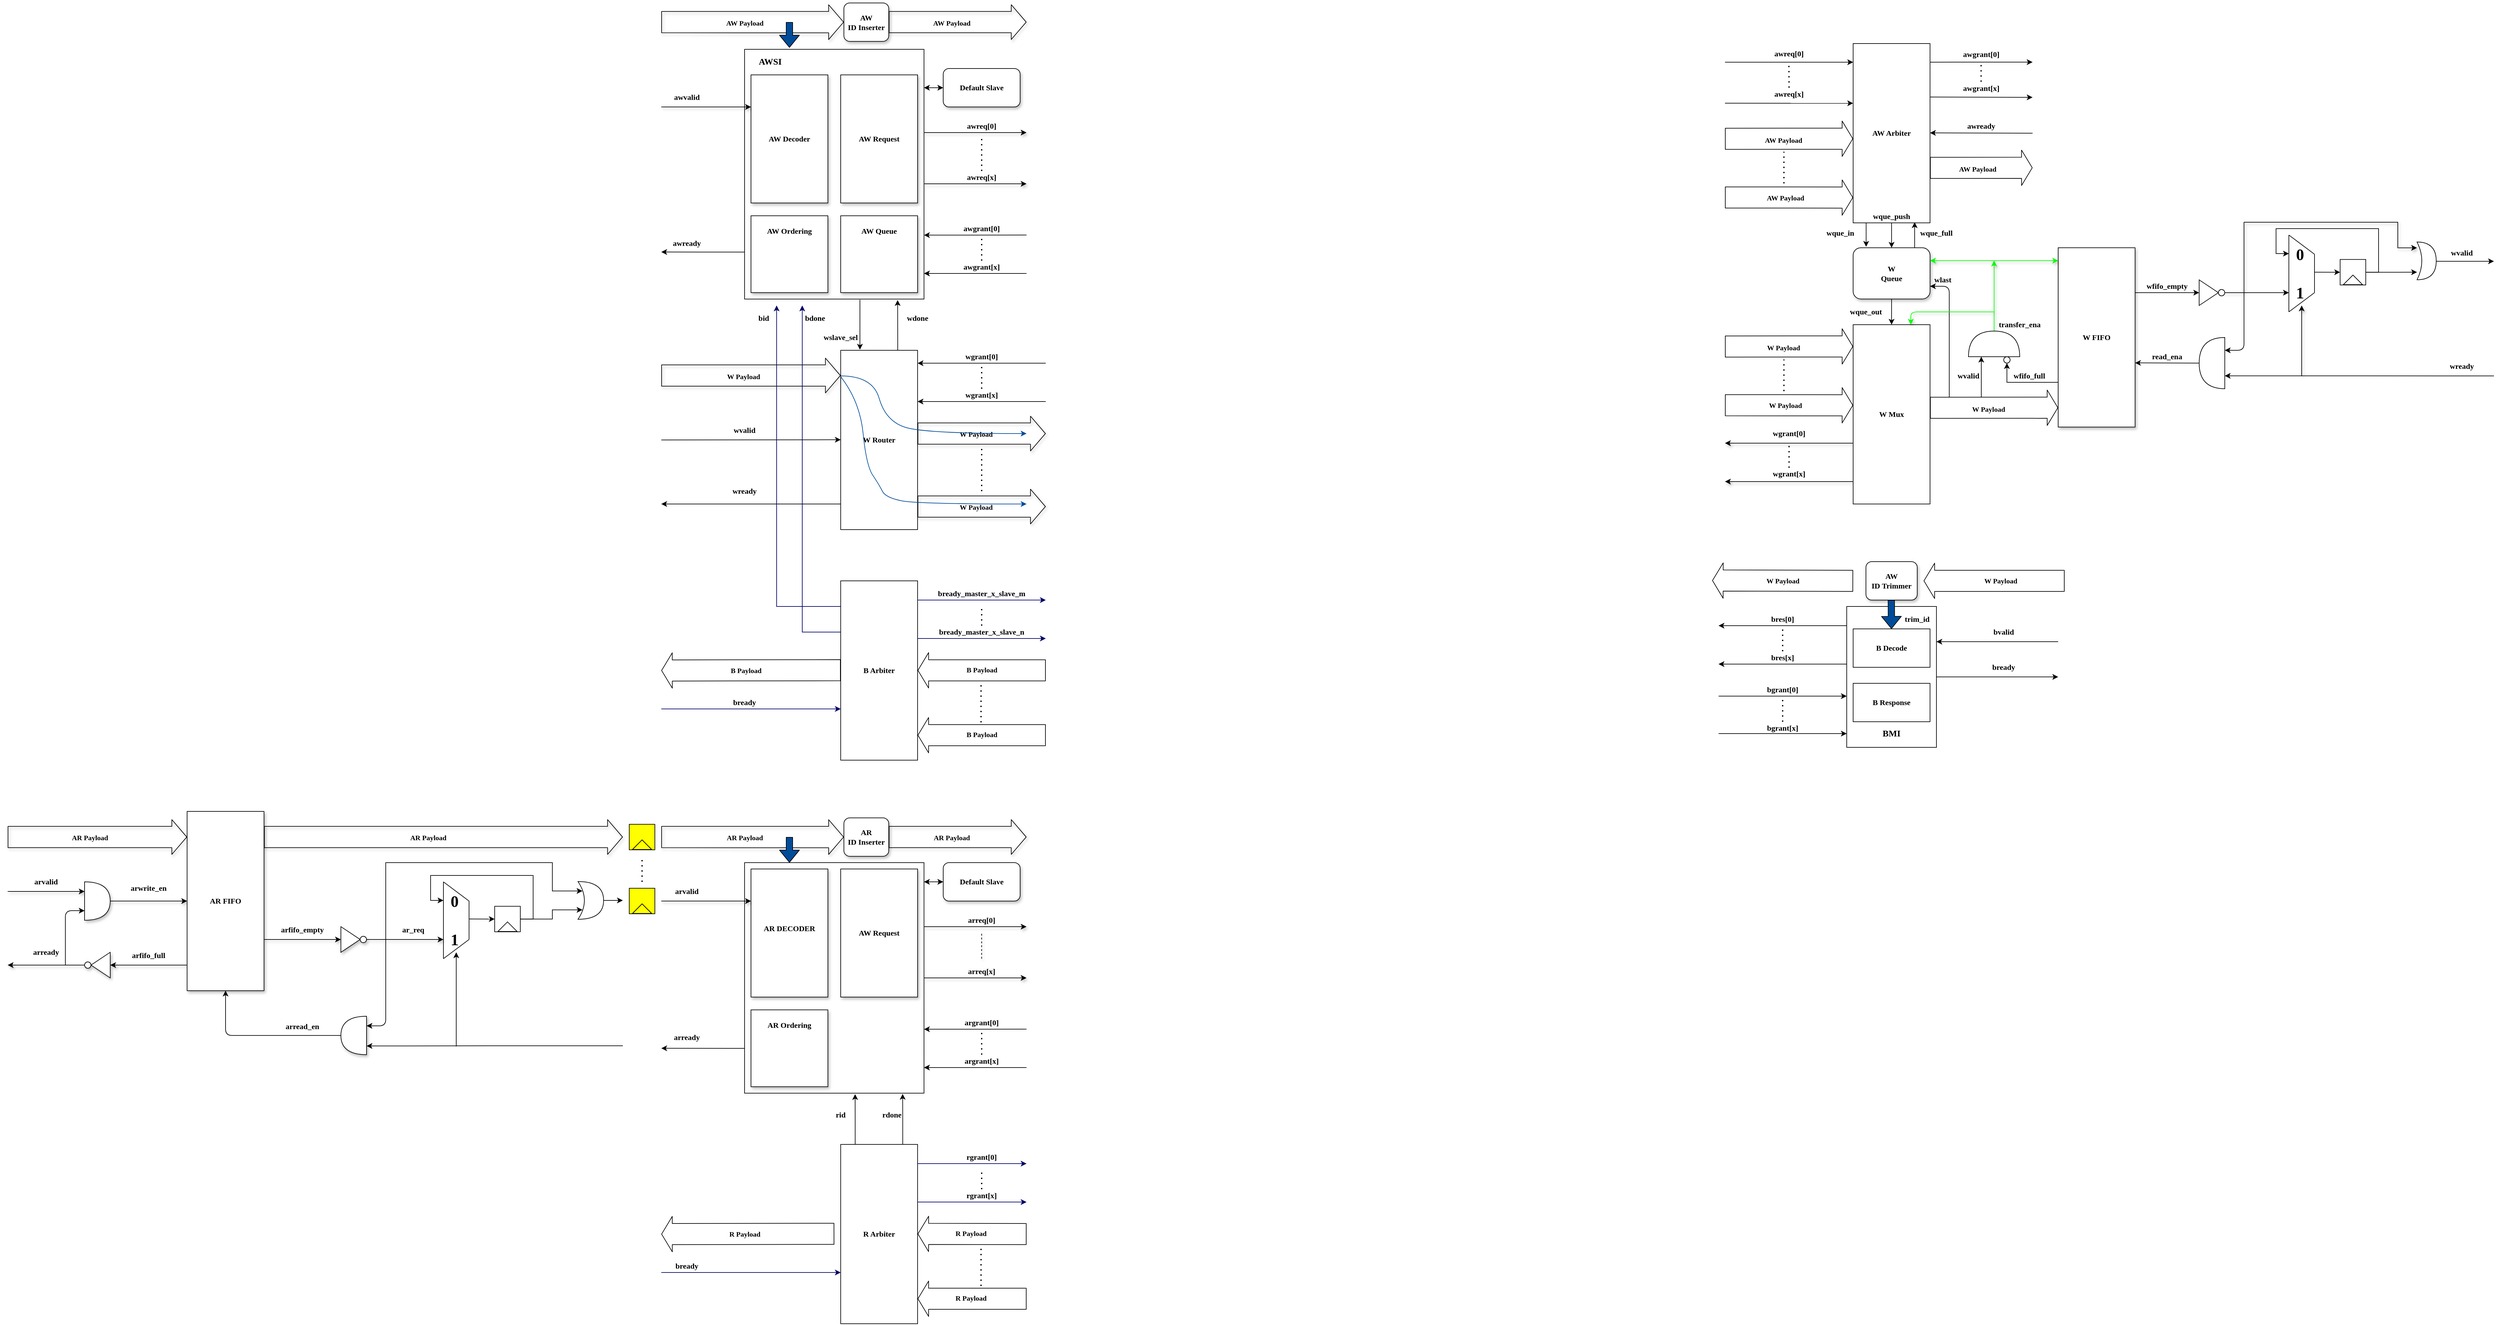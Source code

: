 <mxfile version="13.9.5" type="device" pages="9"><diagram id="tQazf3TnINLafArR5I-6" name="Connection"><mxGraphModel dx="1921" dy="558" grid="1" gridSize="10" guides="1" tooltips="1" connect="1" arrows="1" fold="1" page="1" pageScale="1" pageWidth="827" pageHeight="1169" math="0" shadow="0"><root><mxCell id="0"/><mxCell id="1" parent="0"/><mxCell id="kDtmu5MLQgKDoXRXtafF-23" value="" style="shape=flexArrow;endArrow=classic;html=1;shadow=1;width=33.333;endSize=7.442;entryX=0;entryY=0.5;entryDx=0;entryDy=0;" parent="1" target="kDtmu5MLQgKDoXRXtafF-26" edge="1"><mxGeometry width="50" height="50" relative="1" as="geometry"><mxPoint x="780" y="47.5" as="sourcePoint"/><mxPoint x="1040" y="47.5" as="targetPoint"/></mxGeometry></mxCell><mxCell id="kDtmu5MLQgKDoXRXtafF-24" value="&lt;font face=&quot;Times New Roman&quot;&gt;&lt;b&gt;AW Payload&lt;/b&gt;&lt;/font&gt;" style="edgeLabel;html=1;align=center;verticalAlign=middle;resizable=0;points=[];" parent="kDtmu5MLQgKDoXRXtafF-23" vertex="1" connectable="0"><mxGeometry x="-0.088" y="-1" relative="1" as="geometry"><mxPoint as="offset"/></mxGeometry></mxCell><mxCell id="kDtmu5MLQgKDoXRXtafF-25" value="&lt;font face=&quot;Times New Roman&quot;&gt;&lt;b&gt;awvalid&lt;/b&gt;&lt;/font&gt;" style="text;html=1;strokeColor=none;fillColor=none;align=center;verticalAlign=middle;whiteSpace=wrap;rounded=0;" parent="1" vertex="1"><mxGeometry x="800" y="154.84" width="40" height="20" as="geometry"/></mxCell><mxCell id="kDtmu5MLQgKDoXRXtafF-26" value="&lt;font face=&quot;Times New Roman&quot;&gt;&lt;b&gt;AW&lt;br&gt;ID Inserter&lt;/b&gt;&lt;/font&gt;" style="rounded=1;whiteSpace=wrap;html=1;shadow=1;fillColor=#FFFFFF;" parent="1" vertex="1"><mxGeometry x="1065" y="17.58" width="70" height="60" as="geometry"/></mxCell><mxCell id="kDtmu5MLQgKDoXRXtafF-27" value="" style="shape=flexArrow;endArrow=classic;html=1;shadow=1;width=33.333;endSize=7.442;" parent="1" edge="1"><mxGeometry width="50" height="50" relative="1" as="geometry"><mxPoint x="1135" y="47.5" as="sourcePoint"/><mxPoint x="1350" y="47.5" as="targetPoint"/></mxGeometry></mxCell><mxCell id="kDtmu5MLQgKDoXRXtafF-28" value="&lt;font face=&quot;Times New Roman&quot;&gt;&lt;b&gt;AW Payload&lt;/b&gt;&lt;/font&gt;" style="edgeLabel;html=1;align=center;verticalAlign=middle;resizable=0;points=[];" parent="kDtmu5MLQgKDoXRXtafF-27" vertex="1" connectable="0"><mxGeometry x="-0.088" y="-1" relative="1" as="geometry"><mxPoint as="offset"/></mxGeometry></mxCell><mxCell id="kDtmu5MLQgKDoXRXtafF-29" value="&lt;font face=&quot;Times New Roman&quot;&gt;&lt;b&gt;Default Slave&lt;/b&gt;&lt;/font&gt;" style="rounded=1;whiteSpace=wrap;html=1;shadow=1;" parent="1" vertex="1"><mxGeometry x="1220" y="120" width="120" height="60" as="geometry"/></mxCell><mxCell id="kDtmu5MLQgKDoXRXtafF-31" value="&lt;font face=&quot;Times New Roman&quot;&gt;&lt;b&gt;awreq[0]&lt;/b&gt;&lt;/font&gt;" style="text;html=1;strokeColor=none;fillColor=none;align=center;verticalAlign=middle;whiteSpace=wrap;rounded=0;shadow=1;" parent="1" vertex="1"><mxGeometry x="1260" y="199.84" width="40" height="20" as="geometry"/></mxCell><mxCell id="kDtmu5MLQgKDoXRXtafF-32" value="&lt;font face=&quot;Times New Roman&quot;&gt;&lt;b&gt;awreq[x]&lt;/b&gt;&lt;/font&gt;" style="text;html=1;strokeColor=none;fillColor=none;align=center;verticalAlign=middle;whiteSpace=wrap;rounded=0;shadow=1;" parent="1" vertex="1"><mxGeometry x="1260" y="280" width="40" height="20" as="geometry"/></mxCell><mxCell id="kDtmu5MLQgKDoXRXtafF-33" value="" style="rounded=0;whiteSpace=wrap;html=1;shadow=0;" parent="1" vertex="1"><mxGeometry x="910" y="90" width="280" height="390" as="geometry"/></mxCell><mxCell id="kDtmu5MLQgKDoXRXtafF-34" value="&lt;font face=&quot;Times New Roman&quot;&gt;&lt;b&gt;AW Decoder&lt;br&gt;&lt;/b&gt;&lt;/font&gt;" style="rounded=0;whiteSpace=wrap;html=1;shadow=1;" parent="1" vertex="1"><mxGeometry x="920" y="129.92" width="120" height="200" as="geometry"/></mxCell><mxCell id="kDtmu5MLQgKDoXRXtafF-35" style="edgeStyle=orthogonalEdgeStyle;rounded=0;orthogonalLoop=1;jettySize=auto;html=1;shadow=0;strokeColor=#000000;fillColor=#004C99;" parent="1" edge="1"><mxGeometry relative="1" as="geometry"><mxPoint x="780" y="406.5" as="targetPoint"/><mxPoint x="910" y="406.57" as="sourcePoint"/><Array as="points"><mxPoint x="845" y="407"/><mxPoint x="845" y="406"/></Array></mxGeometry></mxCell><mxCell id="kDtmu5MLQgKDoXRXtafF-36" value="&lt;font face=&quot;Times New Roman&quot;&gt;&lt;b&gt;AW Ordering&lt;br&gt;&lt;br&gt;&lt;br&gt;&lt;br&gt;&lt;br&gt;&lt;br&gt;&lt;/b&gt;&lt;/font&gt;" style="rounded=0;whiteSpace=wrap;html=1;shadow=1;" parent="1" vertex="1"><mxGeometry x="920" y="349.92" width="120" height="120" as="geometry"/></mxCell><mxCell id="kDtmu5MLQgKDoXRXtafF-37" value="&lt;font face=&quot;Times New Roman&quot;&gt;&lt;b&gt;AW Queue&lt;br&gt;&lt;br&gt;&lt;br&gt;&lt;br&gt;&lt;br&gt;&lt;br&gt;&lt;/b&gt;&lt;/font&gt;" style="rounded=0;whiteSpace=wrap;html=1;shadow=1;" parent="1" vertex="1"><mxGeometry x="1060" y="349.92" width="120" height="120" as="geometry"/></mxCell><mxCell id="kDtmu5MLQgKDoXRXtafF-38" value="" style="endArrow=classic;html=1;shadow=1;" parent="1" edge="1"><mxGeometry width="50" height="50" relative="1" as="geometry"><mxPoint x="780" y="180" as="sourcePoint"/><mxPoint x="920" y="180" as="targetPoint"/></mxGeometry></mxCell><mxCell id="kDtmu5MLQgKDoXRXtafF-39" value="" style="endArrow=classic;html=1;shadow=1;" parent="1" edge="1"><mxGeometry width="50" height="50" relative="1" as="geometry"><mxPoint x="1190" y="300" as="sourcePoint"/><mxPoint x="1350" y="300" as="targetPoint"/></mxGeometry></mxCell><mxCell id="kDtmu5MLQgKDoXRXtafF-40" value="" style="endArrow=classic;html=1;shadow=1;" parent="1" edge="1"><mxGeometry width="50" height="50" relative="1" as="geometry"><mxPoint x="1190" y="220" as="sourcePoint"/><mxPoint x="1350" y="220" as="targetPoint"/></mxGeometry></mxCell><mxCell id="kDtmu5MLQgKDoXRXtafF-41" value="" style="shape=flexArrow;endArrow=classic;html=1;shadow=0;strokeColor=#000000;fillColor=#004C99;entryX=0.25;entryY=0;entryDx=0;entryDy=0;" parent="1" edge="1"><mxGeometry width="50" height="50" relative="1" as="geometry"><mxPoint x="980" y="47.5" as="sourcePoint"/><mxPoint x="980" y="87.5" as="targetPoint"/></mxGeometry></mxCell><mxCell id="kDtmu5MLQgKDoXRXtafF-74" style="edgeStyle=orthogonalEdgeStyle;rounded=0;orthogonalLoop=1;jettySize=auto;html=1;entryX=0.853;entryY=1.004;entryDx=0;entryDy=0;entryPerimeter=0;" parent="1" source="kDtmu5MLQgKDoXRXtafF-75" target="kDtmu5MLQgKDoXRXtafF-33" edge="1"><mxGeometry relative="1" as="geometry"><Array as="points"><mxPoint x="1149" y="540"/><mxPoint x="1149" y="540"/></Array></mxGeometry></mxCell><mxCell id="kDtmu5MLQgKDoXRXtafF-75" value="&lt;font face=&quot;Times New Roman&quot;&gt;&lt;b&gt;W Router&lt;/b&gt;&lt;/font&gt;" style="rounded=0;whiteSpace=wrap;html=1;shadow=0;" parent="1" vertex="1"><mxGeometry x="1060" y="560" width="120" height="280" as="geometry"/></mxCell><mxCell id="kDtmu5MLQgKDoXRXtafF-76" value="" style="shape=flexArrow;endArrow=classic;html=1;shadow=1;width=33.333;endSize=7.442;" parent="1" edge="1"><mxGeometry width="50" height="50" relative="1" as="geometry"><mxPoint x="780" y="599.37" as="sourcePoint"/><mxPoint x="1060" y="599.37" as="targetPoint"/></mxGeometry></mxCell><mxCell id="kDtmu5MLQgKDoXRXtafF-77" value="&lt;font face=&quot;Times New Roman&quot;&gt;&lt;b&gt;W Payload&lt;/b&gt;&lt;/font&gt;" style="edgeLabel;html=1;align=center;verticalAlign=middle;resizable=0;points=[];" parent="kDtmu5MLQgKDoXRXtafF-76" vertex="1" connectable="0"><mxGeometry x="-0.088" y="-1" relative="1" as="geometry"><mxPoint as="offset"/></mxGeometry></mxCell><mxCell id="kDtmu5MLQgKDoXRXtafF-78" value="" style="endArrow=classic;html=1;shadow=0;strokeColor=#000000;fillColor=#004C99;" parent="1" edge="1"><mxGeometry width="50" height="50" relative="1" as="geometry"><mxPoint x="780" y="700" as="sourcePoint"/><mxPoint x="1060" y="699.66" as="targetPoint"/></mxGeometry></mxCell><mxCell id="kDtmu5MLQgKDoXRXtafF-79" value="" style="endArrow=classic;html=1;shadow=0;strokeColor=#000000;fillColor=#004C99;entryX=0.25;entryY=0;entryDx=0;entryDy=0;" parent="1" edge="1"><mxGeometry width="50" height="50" relative="1" as="geometry"><mxPoint x="1090" y="481" as="sourcePoint"/><mxPoint x="1090" y="559" as="targetPoint"/></mxGeometry></mxCell><mxCell id="kDtmu5MLQgKDoXRXtafF-80" value="&lt;font face=&quot;Times New Roman&quot;&gt;&lt;b&gt;wslave_sel&lt;/b&gt;&lt;/font&gt;" style="text;html=1;strokeColor=none;fillColor=none;align=center;verticalAlign=middle;whiteSpace=wrap;rounded=0;" parent="1" vertex="1"><mxGeometry x="1040" y="530" width="40" height="20" as="geometry"/></mxCell><mxCell id="kDtmu5MLQgKDoXRXtafF-81" value="" style="endArrow=classic;html=1;shadow=0;strokeColor=#000000;fillColor=#004C99;" parent="1" edge="1"><mxGeometry width="50" height="50" relative="1" as="geometry"><mxPoint x="1380" y="580.16" as="sourcePoint"/><mxPoint x="1180" y="580.16" as="targetPoint"/></mxGeometry></mxCell><mxCell id="kDtmu5MLQgKDoXRXtafF-82" value="" style="endArrow=classic;html=1;shadow=0;strokeColor=#000000;fillColor=#004C99;" parent="1" edge="1"><mxGeometry width="50" height="50" relative="1" as="geometry"><mxPoint x="1380" y="640" as="sourcePoint"/><mxPoint x="1180" y="640" as="targetPoint"/></mxGeometry></mxCell><mxCell id="kDtmu5MLQgKDoXRXtafF-83" value="&lt;font face=&quot;Times New Roman&quot;&gt;&lt;b&gt;wgrant[0]&lt;/b&gt;&lt;/font&gt;" style="text;html=1;strokeColor=none;fillColor=none;align=center;verticalAlign=middle;whiteSpace=wrap;rounded=0;" parent="1" vertex="1"><mxGeometry x="1260" y="560" width="40" height="20" as="geometry"/></mxCell><mxCell id="kDtmu5MLQgKDoXRXtafF-84" value="&lt;font face=&quot;Times New Roman&quot;&gt;&lt;b&gt;wgrant[x]&lt;/b&gt;&lt;/font&gt;" style="text;html=1;strokeColor=none;fillColor=none;align=center;verticalAlign=middle;whiteSpace=wrap;rounded=0;" parent="1" vertex="1"><mxGeometry x="1260" y="620" width="40" height="20" as="geometry"/></mxCell><mxCell id="kDtmu5MLQgKDoXRXtafF-85" value="" style="shape=flexArrow;endArrow=classic;html=1;shadow=1;width=33.333;endSize=7.442;" parent="1" edge="1"><mxGeometry width="50" height="50" relative="1" as="geometry"><mxPoint x="1180" y="690" as="sourcePoint"/><mxPoint x="1380" y="690" as="targetPoint"/></mxGeometry></mxCell><mxCell id="kDtmu5MLQgKDoXRXtafF-86" value="&lt;font face=&quot;Times New Roman&quot;&gt;&lt;b&gt;W Payload&lt;/b&gt;&lt;/font&gt;" style="edgeLabel;html=1;align=center;verticalAlign=middle;resizable=0;points=[];" parent="kDtmu5MLQgKDoXRXtafF-85" vertex="1" connectable="0"><mxGeometry x="-0.088" y="-1" relative="1" as="geometry"><mxPoint as="offset"/></mxGeometry></mxCell><mxCell id="kDtmu5MLQgKDoXRXtafF-87" value="" style="shape=flexArrow;endArrow=classic;html=1;shadow=1;width=33.333;endSize=7.442;" parent="1" edge="1"><mxGeometry width="50" height="50" relative="1" as="geometry"><mxPoint x="1180" y="804" as="sourcePoint"/><mxPoint x="1380" y="804" as="targetPoint"/></mxGeometry></mxCell><mxCell id="kDtmu5MLQgKDoXRXtafF-88" value="&lt;font face=&quot;Times New Roman&quot;&gt;&lt;b&gt;W Payload&lt;/b&gt;&lt;/font&gt;" style="edgeLabel;html=1;align=center;verticalAlign=middle;resizable=0;points=[];" parent="kDtmu5MLQgKDoXRXtafF-87" vertex="1" connectable="0"><mxGeometry x="-0.088" y="-1" relative="1" as="geometry"><mxPoint as="offset"/></mxGeometry></mxCell><mxCell id="kDtmu5MLQgKDoXRXtafF-89" value="" style="endArrow=none;dashed=1;html=1;dashPattern=1 3;strokeWidth=2;shadow=0;fillColor=#004C99;entryX=0.5;entryY=1;entryDx=0;entryDy=0;" parent="1" target="kDtmu5MLQgKDoXRXtafF-83" edge="1"><mxGeometry width="50" height="50" relative="1" as="geometry"><mxPoint x="1280" y="620" as="sourcePoint"/><mxPoint x="1330" y="570" as="targetPoint"/></mxGeometry></mxCell><mxCell id="kDtmu5MLQgKDoXRXtafF-90" value="" style="endArrow=none;dashed=1;html=1;dashPattern=1 3;strokeWidth=2;shadow=0;fillColor=#004C99;" parent="1" edge="1"><mxGeometry width="50" height="50" relative="1" as="geometry"><mxPoint x="1280" y="780" as="sourcePoint"/><mxPoint x="1280" y="710" as="targetPoint"/></mxGeometry></mxCell><mxCell id="kDtmu5MLQgKDoXRXtafF-91" value="" style="endArrow=classic;html=1;shadow=0;strokeColor=#000000;fillColor=#004C99;" parent="1" edge="1"><mxGeometry width="50" height="50" relative="1" as="geometry"><mxPoint x="1350" y="380" as="sourcePoint"/><mxPoint x="1190" y="380.16" as="targetPoint"/></mxGeometry></mxCell><mxCell id="kDtmu5MLQgKDoXRXtafF-92" value="" style="endArrow=classic;html=1;shadow=0;strokeColor=#000000;fillColor=#004C99;" parent="1" edge="1"><mxGeometry width="50" height="50" relative="1" as="geometry"><mxPoint x="1350" y="440" as="sourcePoint"/><mxPoint x="1190" y="440" as="targetPoint"/></mxGeometry></mxCell><mxCell id="kDtmu5MLQgKDoXRXtafF-93" value="&lt;font face=&quot;Times New Roman&quot;&gt;&lt;b&gt;awgrant[0]&lt;/b&gt;&lt;/font&gt;" style="text;html=1;strokeColor=none;fillColor=none;align=center;verticalAlign=middle;whiteSpace=wrap;rounded=0;" parent="1" vertex="1"><mxGeometry x="1260" y="360" width="40" height="20" as="geometry"/></mxCell><mxCell id="kDtmu5MLQgKDoXRXtafF-94" value="&lt;font face=&quot;Times New Roman&quot;&gt;&lt;b&gt;awgrant[x]&lt;/b&gt;&lt;/font&gt;" style="text;html=1;strokeColor=none;fillColor=none;align=center;verticalAlign=middle;whiteSpace=wrap;rounded=0;" parent="1" vertex="1"><mxGeometry x="1260" y="420" width="40" height="20" as="geometry"/></mxCell><mxCell id="kDtmu5MLQgKDoXRXtafF-95" value="" style="endArrow=none;dashed=1;html=1;dashPattern=1 3;strokeWidth=2;shadow=0;fillColor=#004C99;entryX=0.5;entryY=1;entryDx=0;entryDy=0;" parent="1" target="kDtmu5MLQgKDoXRXtafF-93" edge="1"><mxGeometry width="50" height="50" relative="1" as="geometry"><mxPoint x="1280" y="420" as="sourcePoint"/><mxPoint x="1330" y="370" as="targetPoint"/></mxGeometry></mxCell><mxCell id="kDtmu5MLQgKDoXRXtafF-96" value="" style="endArrow=classic;startArrow=classic;html=1;shadow=0;strokeColor=#000000;fillColor=#004C99;" parent="1" edge="1"><mxGeometry width="50" height="50" relative="1" as="geometry"><mxPoint x="1190" y="150" as="sourcePoint"/><mxPoint x="1220" y="150" as="targetPoint"/></mxGeometry></mxCell><mxCell id="kDtmu5MLQgKDoXRXtafF-97" value="" style="endArrow=classic;html=1;shadow=0;strokeColor=#000000;fillColor=#004C99;" parent="1" edge="1"><mxGeometry width="50" height="50" relative="1" as="geometry"><mxPoint x="1060" y="800.0" as="sourcePoint"/><mxPoint x="780" y="800.0" as="targetPoint"/></mxGeometry></mxCell><mxCell id="kDtmu5MLQgKDoXRXtafF-99" value="&lt;font face=&quot;Times New Roman&quot;&gt;&lt;b&gt;wvalid&lt;/b&gt;&lt;/font&gt;" style="text;html=1;strokeColor=none;fillColor=none;align=center;verticalAlign=middle;whiteSpace=wrap;rounded=0;" parent="1" vertex="1"><mxGeometry x="890" y="674.84" width="40" height="20" as="geometry"/></mxCell><mxCell id="kDtmu5MLQgKDoXRXtafF-100" value="&lt;font face=&quot;Times New Roman&quot;&gt;&lt;b&gt;wready&lt;/b&gt;&lt;/font&gt;" style="text;html=1;strokeColor=none;fillColor=none;align=center;verticalAlign=middle;whiteSpace=wrap;rounded=0;" parent="1" vertex="1"><mxGeometry x="890" y="770" width="40" height="20" as="geometry"/></mxCell><mxCell id="kDtmu5MLQgKDoXRXtafF-101" value="" style="curved=1;endArrow=classic;html=1;shadow=0;strokeColor=#004C99;fillColor=#004C99;" parent="1" edge="1"><mxGeometry width="50" height="50" relative="1" as="geometry"><mxPoint x="1060" y="600" as="sourcePoint"/><mxPoint x="1350" y="690" as="targetPoint"/><Array as="points"><mxPoint x="1110" y="600"/><mxPoint x="1130" y="670"/><mxPoint x="1190" y="690"/></Array></mxGeometry></mxCell><mxCell id="kDtmu5MLQgKDoXRXtafF-102" value="" style="curved=1;endArrow=classic;html=1;shadow=0;strokeColor=#004C99;fillColor=#004C99;exitX=0.003;exitY=0.149;exitDx=0;exitDy=0;exitPerimeter=0;" parent="1" source="kDtmu5MLQgKDoXRXtafF-75" edge="1"><mxGeometry width="50" height="50" relative="1" as="geometry"><mxPoint x="1070" y="610" as="sourcePoint"/><mxPoint x="1350" y="800" as="targetPoint"/><Array as="points"><mxPoint x="1090" y="640"/><mxPoint x="1100" y="740"/><mxPoint x="1120" y="770"/><mxPoint x="1130" y="790"/><mxPoint x="1180" y="800"/></Array></mxGeometry></mxCell><mxCell id="kDtmu5MLQgKDoXRXtafF-103" style="edgeStyle=orthogonalEdgeStyle;rounded=0;orthogonalLoop=1;jettySize=auto;html=1;fillColor=#000099;strokeColor=#000066;" parent="1" source="kDtmu5MLQgKDoXRXtafF-107" edge="1"><mxGeometry relative="1" as="geometry"><mxPoint x="960" y="490" as="targetPoint"/><Array as="points"><mxPoint x="960" y="960"/></Array></mxGeometry></mxCell><mxCell id="kDtmu5MLQgKDoXRXtafF-104" style="edgeStyle=orthogonalEdgeStyle;rounded=0;orthogonalLoop=1;jettySize=auto;html=1;fillColor=#000099;strokeColor=#000066;" parent="1" source="kDtmu5MLQgKDoXRXtafF-107" edge="1"><mxGeometry relative="1" as="geometry"><mxPoint x="1000" y="490" as="targetPoint"/><Array as="points"><mxPoint x="1000" y="1000"/></Array></mxGeometry></mxCell><mxCell id="kDtmu5MLQgKDoXRXtafF-105" style="edgeStyle=orthogonalEdgeStyle;rounded=0;orthogonalLoop=1;jettySize=auto;html=1;strokeColor=#000066;fillColor=#000099;" parent="1" edge="1"><mxGeometry relative="1" as="geometry"><mxPoint x="1380" y="950" as="targetPoint"/><mxPoint x="1180" y="950" as="sourcePoint"/><Array as="points"><mxPoint x="1230" y="950"/><mxPoint x="1230" y="950"/></Array></mxGeometry></mxCell><mxCell id="kDtmu5MLQgKDoXRXtafF-106" style="edgeStyle=orthogonalEdgeStyle;rounded=0;orthogonalLoop=1;jettySize=auto;html=1;strokeColor=#000066;fillColor=#000099;" parent="1" edge="1"><mxGeometry relative="1" as="geometry"><mxPoint x="1380" y="1010" as="targetPoint"/><mxPoint x="1180" y="1010" as="sourcePoint"/><Array as="points"><mxPoint x="1230" y="1010"/><mxPoint x="1230" y="1010"/></Array></mxGeometry></mxCell><mxCell id="kDtmu5MLQgKDoXRXtafF-107" value="&lt;font face=&quot;Times New Roman&quot;&gt;&lt;b&gt;B Arbiter&lt;/b&gt;&lt;/font&gt;" style="rounded=0;whiteSpace=wrap;html=1;shadow=0;" parent="1" vertex="1"><mxGeometry x="1060" y="920" width="120" height="280" as="geometry"/></mxCell><mxCell id="kDtmu5MLQgKDoXRXtafF-108" value="" style="shape=flexArrow;endArrow=classic;html=1;width=33.01;endSize=5.223;endWidth=21.29;" parent="1" edge="1"><mxGeometry width="50" height="50" relative="1" as="geometry"><mxPoint x="1380" y="1059.71" as="sourcePoint"/><mxPoint x="1180" y="1059.71" as="targetPoint"/></mxGeometry></mxCell><mxCell id="kDtmu5MLQgKDoXRXtafF-109" value="&lt;font face=&quot;Times New Roman&quot;&gt;&lt;b&gt;B Payload&lt;/b&gt;&lt;/font&gt;" style="edgeLabel;html=1;align=center;verticalAlign=middle;resizable=0;points=[];" parent="kDtmu5MLQgKDoXRXtafF-108" vertex="1" connectable="0"><mxGeometry x="-0.192" y="-1" relative="1" as="geometry"><mxPoint x="-19" as="offset"/></mxGeometry></mxCell><mxCell id="kDtmu5MLQgKDoXRXtafF-110" value="" style="shape=flexArrow;endArrow=classic;html=1;width=33.01;endSize=5.223;endWidth=21.29;" parent="1" edge="1"><mxGeometry width="50" height="50" relative="1" as="geometry"><mxPoint x="1380" y="1161" as="sourcePoint"/><mxPoint x="1180" y="1161" as="targetPoint"/></mxGeometry></mxCell><mxCell id="kDtmu5MLQgKDoXRXtafF-111" value="&lt;font face=&quot;Times New Roman&quot;&gt;&lt;b&gt;B Payload&lt;/b&gt;&lt;/font&gt;" style="edgeLabel;html=1;align=center;verticalAlign=middle;resizable=0;points=[];" parent="kDtmu5MLQgKDoXRXtafF-110" vertex="1" connectable="0"><mxGeometry x="-0.192" y="-1" relative="1" as="geometry"><mxPoint x="-19.05" as="offset"/></mxGeometry></mxCell><mxCell id="kDtmu5MLQgKDoXRXtafF-112" value="" style="endArrow=none;dashed=1;html=1;dashPattern=1 3;strokeWidth=2;shadow=0;fillColor=#004C99;" parent="1" edge="1"><mxGeometry width="50" height="50" relative="1" as="geometry"><mxPoint x="1279" y="1141" as="sourcePoint"/><mxPoint x="1279" y="1080" as="targetPoint"/></mxGeometry></mxCell><mxCell id="kDtmu5MLQgKDoXRXtafF-113" value="" style="shape=flexArrow;endArrow=classic;html=1;width=33.01;endSize=5.223;endWidth=21.29;" parent="1" edge="1"><mxGeometry width="50" height="50" relative="1" as="geometry"><mxPoint x="1060" y="1059.5" as="sourcePoint"/><mxPoint x="780" y="1060" as="targetPoint"/></mxGeometry></mxCell><mxCell id="kDtmu5MLQgKDoXRXtafF-114" value="&lt;font face=&quot;Times New Roman&quot;&gt;&lt;b&gt;B Payload&lt;/b&gt;&lt;/font&gt;" style="edgeLabel;html=1;align=center;verticalAlign=middle;resizable=0;points=[];" parent="kDtmu5MLQgKDoXRXtafF-113" vertex="1" connectable="0"><mxGeometry x="-0.192" y="-1" relative="1" as="geometry"><mxPoint x="-35.71" y="1.3" as="offset"/></mxGeometry></mxCell><mxCell id="kDtmu5MLQgKDoXRXtafF-115" value="&lt;font face=&quot;Times New Roman&quot;&gt;&lt;b&gt;bid&lt;/b&gt;&lt;/font&gt;" style="text;html=1;strokeColor=none;fillColor=none;align=center;verticalAlign=middle;whiteSpace=wrap;rounded=0;shadow=1;" parent="1" vertex="1"><mxGeometry x="920" y="500" width="40" height="20" as="geometry"/></mxCell><mxCell id="kDtmu5MLQgKDoXRXtafF-116" value="&lt;font face=&quot;Times New Roman&quot;&gt;&lt;b&gt;bdone&lt;/b&gt;&lt;/font&gt;" style="text;html=1;strokeColor=none;fillColor=none;align=center;verticalAlign=middle;whiteSpace=wrap;rounded=0;shadow=1;" parent="1" vertex="1"><mxGeometry x="1000" y="500" width="40" height="20" as="geometry"/></mxCell><mxCell id="kDtmu5MLQgKDoXRXtafF-117" value="&lt;font face=&quot;Times New Roman&quot;&gt;&lt;b&gt;bready_master_x_slave_m&lt;/b&gt;&lt;/font&gt;" style="text;html=1;strokeColor=none;fillColor=none;align=center;verticalAlign=middle;whiteSpace=wrap;rounded=0;" parent="1" vertex="1"><mxGeometry x="1260" y="930" width="40" height="20" as="geometry"/></mxCell><mxCell id="kDtmu5MLQgKDoXRXtafF-118" value="&lt;font face=&quot;Times New Roman&quot;&gt;&lt;b&gt;bready_master_x_slave_n&lt;/b&gt;&lt;/font&gt;" style="text;html=1;strokeColor=none;fillColor=none;align=center;verticalAlign=middle;whiteSpace=wrap;rounded=0;" parent="1" vertex="1"><mxGeometry x="1260" y="990" width="40" height="20" as="geometry"/></mxCell><mxCell id="kDtmu5MLQgKDoXRXtafF-119" value="" style="endArrow=none;dashed=1;html=1;dashPattern=1 3;strokeWidth=2;fillColor=#000099;" parent="1" edge="1"><mxGeometry width="50" height="50" relative="1" as="geometry"><mxPoint x="1280" y="990" as="sourcePoint"/><mxPoint x="1280" y="960" as="targetPoint"/></mxGeometry></mxCell><mxCell id="kDtmu5MLQgKDoXRXtafF-120" value="" style="endArrow=classic;html=1;strokeColor=#000066;fillColor=#000099;" parent="1" edge="1"><mxGeometry width="50" height="50" relative="1" as="geometry"><mxPoint x="780" y="1120" as="sourcePoint"/><mxPoint x="1060" y="1120" as="targetPoint"/></mxGeometry></mxCell><mxCell id="kDtmu5MLQgKDoXRXtafF-121" value="&lt;font face=&quot;Times New Roman&quot;&gt;&lt;b&gt;bready&lt;/b&gt;&lt;/font&gt;" style="text;html=1;strokeColor=none;fillColor=none;align=center;verticalAlign=middle;whiteSpace=wrap;rounded=0;" parent="1" vertex="1"><mxGeometry x="890" y="1100" width="40" height="20" as="geometry"/></mxCell><mxCell id="kDtmu5MLQgKDoXRXtafF-122" value="" style="endArrow=classic;html=1;entryX=0;entryY=0.25;entryDx=0;entryDy=0;entryPerimeter=0;shadow=1;" parent="1" target="kDtmu5MLQgKDoXRXtafF-131" edge="1"><mxGeometry width="50" height="50" relative="1" as="geometry"><mxPoint x="-240" y="1405" as="sourcePoint"/><mxPoint x="-120" y="1410" as="targetPoint"/></mxGeometry></mxCell><mxCell id="kDtmu5MLQgKDoXRXtafF-123" value="&lt;font face=&quot;Times New Roman&quot;&gt;&lt;b&gt;arvalid&lt;/b&gt;&lt;/font&gt;" style="text;html=1;strokeColor=none;fillColor=none;align=center;verticalAlign=middle;whiteSpace=wrap;rounded=0;shadow=1;" parent="1" vertex="1"><mxGeometry x="-200" y="1380" width="40" height="20" as="geometry"/></mxCell><mxCell id="kDtmu5MLQgKDoXRXtafF-124" value="&lt;font face=&quot;Times New Roman&quot;&gt;&lt;b&gt;arready&lt;/b&gt;&lt;/font&gt;" style="text;html=1;strokeColor=none;fillColor=none;align=center;verticalAlign=middle;whiteSpace=wrap;rounded=0;shadow=1;" parent="1" vertex="1"><mxGeometry x="-200" y="1490" width="40" height="20" as="geometry"/></mxCell><mxCell id="kDtmu5MLQgKDoXRXtafF-125" value="" style="endArrow=classic;html=1;shadow=1;" parent="1" edge="1"><mxGeometry width="50" height="50" relative="1" as="geometry"><mxPoint x="-120" y="1520" as="sourcePoint"/><mxPoint x="-240" y="1520" as="targetPoint"/></mxGeometry></mxCell><mxCell id="kDtmu5MLQgKDoXRXtafF-126" value="&lt;font face=&quot;Times New Roman&quot;&gt;&lt;b&gt;arfifo_full&lt;/b&gt;&lt;/font&gt;" style="text;html=1;strokeColor=none;fillColor=none;align=center;verticalAlign=middle;whiteSpace=wrap;rounded=0;shadow=1;" parent="1" vertex="1"><mxGeometry x="-40" y="1495" width="40" height="20" as="geometry"/></mxCell><mxCell id="kDtmu5MLQgKDoXRXtafF-127" value="" style="triangle;whiteSpace=wrap;html=1;fontFamily=Times New Roman;fontSize=14;rotation=-180;shadow=1;" parent="1" vertex="1"><mxGeometry x="-110" y="1500" width="30" height="40" as="geometry"/></mxCell><mxCell id="kDtmu5MLQgKDoXRXtafF-128" value="" style="ellipse;whiteSpace=wrap;html=1;aspect=fixed;fontFamily=Times New Roman;fontSize=14;shadow=1;" parent="1" vertex="1"><mxGeometry x="-120" y="1515" width="10" height="10" as="geometry"/></mxCell><mxCell id="kDtmu5MLQgKDoXRXtafF-129" value="" style="endArrow=classic;html=1;entryX=0;entryY=0.5;entryDx=0;entryDy=0;shadow=1;" parent="1" target="kDtmu5MLQgKDoXRXtafF-127" edge="1"><mxGeometry width="50" height="50" relative="1" as="geometry"><mxPoint x="40" y="1520" as="sourcePoint"/><mxPoint x="90" y="1470" as="targetPoint"/></mxGeometry></mxCell><mxCell id="kDtmu5MLQgKDoXRXtafF-130" style="edgeStyle=orthogonalEdgeStyle;rounded=0;orthogonalLoop=1;jettySize=auto;html=1;shadow=1;" parent="1" source="kDtmu5MLQgKDoXRXtafF-131" edge="1"><mxGeometry relative="1" as="geometry"><mxPoint x="40" y="1420" as="targetPoint"/></mxGeometry></mxCell><mxCell id="kDtmu5MLQgKDoXRXtafF-131" value="" style="shape=or;whiteSpace=wrap;html=1;shadow=1;" parent="1" vertex="1"><mxGeometry x="-120" y="1390" width="40" height="60" as="geometry"/></mxCell><mxCell id="kDtmu5MLQgKDoXRXtafF-132" value="&lt;font face=&quot;Times New Roman&quot;&gt;&lt;b&gt;arwrite_en&lt;/b&gt;&lt;/font&gt;" style="text;html=1;strokeColor=none;fillColor=none;align=center;verticalAlign=middle;whiteSpace=wrap;rounded=0;shadow=1;" parent="1" vertex="1"><mxGeometry x="-40" y="1390" width="40" height="20" as="geometry"/></mxCell><mxCell id="kDtmu5MLQgKDoXRXtafF-133" value="&lt;font face=&quot;Times New Roman&quot;&gt;&lt;b&gt;AR FIFO&lt;/b&gt;&lt;/font&gt;" style="rounded=0;whiteSpace=wrap;html=1;shadow=1;" parent="1" vertex="1"><mxGeometry x="40" y="1280" width="120" height="280" as="geometry"/></mxCell><mxCell id="kDtmu5MLQgKDoXRXtafF-134" value="" style="shape=flexArrow;endArrow=classic;html=1;shadow=1;width=33.333;endSize=7.442;" parent="1" edge="1"><mxGeometry width="50" height="50" relative="1" as="geometry"><mxPoint x="-240" y="1320" as="sourcePoint"/><mxPoint x="40" y="1320" as="targetPoint"/></mxGeometry></mxCell><mxCell id="kDtmu5MLQgKDoXRXtafF-135" value="&lt;font face=&quot;Times New Roman&quot;&gt;&lt;b&gt;AR Payload&lt;/b&gt;&lt;/font&gt;" style="edgeLabel;html=1;align=center;verticalAlign=middle;resizable=0;points=[];" parent="kDtmu5MLQgKDoXRXtafF-134" vertex="1" connectable="0"><mxGeometry x="-0.088" y="-1" relative="1" as="geometry"><mxPoint as="offset"/></mxGeometry></mxCell><mxCell id="kDtmu5MLQgKDoXRXtafF-136" value="" style="shape=flexArrow;endArrow=classic;html=1;shadow=1;width=33.333;endSize=7.442;" parent="1" edge="1"><mxGeometry width="50" height="50" relative="1" as="geometry"><mxPoint x="160" y="1320" as="sourcePoint"/><mxPoint x="720" y="1320" as="targetPoint"/></mxGeometry></mxCell><mxCell id="kDtmu5MLQgKDoXRXtafF-137" value="&lt;font face=&quot;Times New Roman&quot;&gt;&lt;b&gt;AR Payload&lt;/b&gt;&lt;/font&gt;" style="edgeLabel;html=1;align=center;verticalAlign=middle;resizable=0;points=[];" parent="kDtmu5MLQgKDoXRXtafF-136" vertex="1" connectable="0"><mxGeometry x="-0.088" y="-1" relative="1" as="geometry"><mxPoint as="offset"/></mxGeometry></mxCell><mxCell id="kDtmu5MLQgKDoXRXtafF-138" value="" style="rounded=0;whiteSpace=wrap;html=1;fillColor=#FFFF00;" parent="1" vertex="1"><mxGeometry x="730" y="1300.16" width="40" height="39.84" as="geometry"/></mxCell><mxCell id="kDtmu5MLQgKDoXRXtafF-139" value="" style="triangle;whiteSpace=wrap;html=1;rotation=-90;fillColor=#FFFF00;" parent="1" vertex="1"><mxGeometry x="742.5" y="1317" width="15" height="30" as="geometry"/></mxCell><mxCell id="kDtmu5MLQgKDoXRXtafF-140" value="" style="endArrow=none;dashed=1;html=1;dashPattern=1 3;strokeWidth=2;fillColor=#FFFF00;" parent="1" edge="1"><mxGeometry width="50" height="50" relative="1" as="geometry"><mxPoint x="750" y="1390" as="sourcePoint"/><mxPoint x="750" y="1351.16" as="targetPoint"/></mxGeometry></mxCell><mxCell id="kDtmu5MLQgKDoXRXtafF-141" value="" style="rounded=0;whiteSpace=wrap;html=1;fillColor=#FFFF00;" parent="1" vertex="1"><mxGeometry x="730" y="1400" width="40" height="39.84" as="geometry"/></mxCell><mxCell id="kDtmu5MLQgKDoXRXtafF-142" value="" style="triangle;whiteSpace=wrap;html=1;rotation=-90;fillColor=#FFFF00;" parent="1" vertex="1"><mxGeometry x="742.5" y="1416.84" width="15" height="30" as="geometry"/></mxCell><mxCell id="kDtmu5MLQgKDoXRXtafF-143" value="" style="shape=flexArrow;endArrow=classic;html=1;shadow=1;width=33.333;endSize=7.442;entryX=0;entryY=0.5;entryDx=0;entryDy=0;" parent="1" target="kDtmu5MLQgKDoXRXtafF-146" edge="1"><mxGeometry width="50" height="50" relative="1" as="geometry"><mxPoint x="780" y="1320" as="sourcePoint"/><mxPoint x="1040" y="1320" as="targetPoint"/></mxGeometry></mxCell><mxCell id="kDtmu5MLQgKDoXRXtafF-144" value="&lt;font face=&quot;Times New Roman&quot;&gt;&lt;b&gt;AR Payload&lt;/b&gt;&lt;/font&gt;" style="edgeLabel;html=1;align=center;verticalAlign=middle;resizable=0;points=[];" parent="kDtmu5MLQgKDoXRXtafF-143" vertex="1" connectable="0"><mxGeometry x="-0.088" y="-1" relative="1" as="geometry"><mxPoint as="offset"/></mxGeometry></mxCell><mxCell id="kDtmu5MLQgKDoXRXtafF-145" value="&lt;font face=&quot;Times New Roman&quot;&gt;&lt;b&gt;arvalid&lt;/b&gt;&lt;/font&gt;" style="text;html=1;strokeColor=none;fillColor=none;align=center;verticalAlign=middle;whiteSpace=wrap;rounded=0;" parent="1" vertex="1"><mxGeometry x="800" y="1394.84" width="40" height="20" as="geometry"/></mxCell><mxCell id="kDtmu5MLQgKDoXRXtafF-146" value="&lt;font face=&quot;Times New Roman&quot;&gt;&lt;b&gt;AR&lt;br&gt;ID Inserter&lt;/b&gt;&lt;/font&gt;" style="rounded=1;whiteSpace=wrap;html=1;shadow=1;fillColor=#FFFFFF;" parent="1" vertex="1"><mxGeometry x="1065" y="1290.08" width="70" height="60" as="geometry"/></mxCell><mxCell id="kDtmu5MLQgKDoXRXtafF-147" value="" style="shape=flexArrow;endArrow=classic;html=1;shadow=1;width=33.333;endSize=7.442;" parent="1" edge="1"><mxGeometry width="50" height="50" relative="1" as="geometry"><mxPoint x="1135" y="1320" as="sourcePoint"/><mxPoint x="1350" y="1320" as="targetPoint"/></mxGeometry></mxCell><mxCell id="kDtmu5MLQgKDoXRXtafF-148" value="&lt;font face=&quot;Times New Roman&quot;&gt;&lt;b&gt;AR Payload&lt;/b&gt;&lt;/font&gt;" style="edgeLabel;html=1;align=center;verticalAlign=middle;resizable=0;points=[];" parent="kDtmu5MLQgKDoXRXtafF-147" vertex="1" connectable="0"><mxGeometry x="-0.088" y="-1" relative="1" as="geometry"><mxPoint as="offset"/></mxGeometry></mxCell><mxCell id="kDtmu5MLQgKDoXRXtafF-149" value="&lt;font face=&quot;Times New Roman&quot;&gt;&lt;b&gt;Default Slave&lt;/b&gt;&lt;/font&gt;" style="rounded=1;whiteSpace=wrap;html=1;shadow=1;" parent="1" vertex="1"><mxGeometry x="1220" y="1360" width="120" height="60" as="geometry"/></mxCell><mxCell id="kDtmu5MLQgKDoXRXtafF-150" value="" style="endArrow=none;dashed=1;html=1;shadow=1;" parent="1" edge="1"><mxGeometry width="50" height="50" relative="1" as="geometry"><mxPoint x="1280" y="1510" as="sourcePoint"/><mxPoint x="1280" y="1470" as="targetPoint"/></mxGeometry></mxCell><mxCell id="kDtmu5MLQgKDoXRXtafF-151" value="&lt;font face=&quot;Times New Roman&quot;&gt;&lt;b&gt;arreq[0]&lt;/b&gt;&lt;/font&gt;" style="text;html=1;strokeColor=none;fillColor=none;align=center;verticalAlign=middle;whiteSpace=wrap;rounded=0;shadow=1;" parent="1" vertex="1"><mxGeometry x="1260" y="1439.84" width="40" height="20" as="geometry"/></mxCell><mxCell id="kDtmu5MLQgKDoXRXtafF-152" value="&lt;font face=&quot;Times New Roman&quot;&gt;&lt;b&gt;arreq[x]&lt;/b&gt;&lt;/font&gt;" style="text;html=1;strokeColor=none;fillColor=none;align=center;verticalAlign=middle;whiteSpace=wrap;rounded=0;shadow=1;" parent="1" vertex="1"><mxGeometry x="1260" y="1520" width="40" height="20" as="geometry"/></mxCell><mxCell id="kDtmu5MLQgKDoXRXtafF-153" value="" style="rounded=0;whiteSpace=wrap;html=1;shadow=0;" parent="1" vertex="1"><mxGeometry x="910" y="1360" width="280" height="360" as="geometry"/></mxCell><mxCell id="kDtmu5MLQgKDoXRXtafF-154" value="&lt;font face=&quot;Times New Roman&quot;&gt;&lt;b&gt;AR DECODER&lt;br&gt;&lt;br&gt;&lt;/b&gt;&lt;/font&gt;" style="rounded=0;whiteSpace=wrap;html=1;shadow=1;" parent="1" vertex="1"><mxGeometry x="920" y="1369.92" width="120" height="200" as="geometry"/></mxCell><mxCell id="kDtmu5MLQgKDoXRXtafF-155" style="edgeStyle=orthogonalEdgeStyle;rounded=0;orthogonalLoop=1;jettySize=auto;html=1;shadow=0;strokeColor=#000000;fillColor=#004C99;" parent="1" edge="1"><mxGeometry relative="1" as="geometry"><mxPoint x="780" y="1649.92" as="targetPoint"/><mxPoint x="910" y="1650" as="sourcePoint"/><Array as="points"><mxPoint x="780" y="1650"/></Array></mxGeometry></mxCell><mxCell id="kDtmu5MLQgKDoXRXtafF-156" value="&lt;font face=&quot;Times New Roman&quot;&gt;&lt;b&gt;AR Ordering&lt;br&gt;&lt;br&gt;&lt;br&gt;&lt;br&gt;&lt;br&gt;&lt;br&gt;&lt;/b&gt;&lt;/font&gt;" style="rounded=0;whiteSpace=wrap;html=1;shadow=1;" parent="1" vertex="1"><mxGeometry x="920" y="1589.92" width="120" height="120" as="geometry"/></mxCell><mxCell id="kDtmu5MLQgKDoXRXtafF-157" value="" style="endArrow=classic;html=1;shadow=1;" parent="1" edge="1"><mxGeometry width="50" height="50" relative="1" as="geometry"><mxPoint x="780" y="1420" as="sourcePoint"/><mxPoint x="920" y="1420" as="targetPoint"/></mxGeometry></mxCell><mxCell id="kDtmu5MLQgKDoXRXtafF-158" value="" style="endArrow=classic;html=1;shadow=1;" parent="1" edge="1"><mxGeometry width="50" height="50" relative="1" as="geometry"><mxPoint x="1190" y="1540" as="sourcePoint"/><mxPoint x="1350" y="1540" as="targetPoint"/></mxGeometry></mxCell><mxCell id="kDtmu5MLQgKDoXRXtafF-159" value="" style="endArrow=classic;html=1;shadow=1;" parent="1" edge="1"><mxGeometry width="50" height="50" relative="1" as="geometry"><mxPoint x="1190" y="1460" as="sourcePoint"/><mxPoint x="1350" y="1460" as="targetPoint"/></mxGeometry></mxCell><mxCell id="kDtmu5MLQgKDoXRXtafF-160" value="" style="shape=flexArrow;endArrow=classic;html=1;shadow=0;strokeColor=#000000;fillColor=#004C99;entryX=0.25;entryY=0;entryDx=0;entryDy=0;" parent="1" target="kDtmu5MLQgKDoXRXtafF-153" edge="1"><mxGeometry width="50" height="50" relative="1" as="geometry"><mxPoint x="980" y="1320" as="sourcePoint"/><mxPoint x="1030" y="1280" as="targetPoint"/></mxGeometry></mxCell><mxCell id="kDtmu5MLQgKDoXRXtafF-161" value="" style="endArrow=classic;html=1;shadow=0;strokeColor=#000000;fillColor=#004C99;entryX=0;entryY=0.75;entryDx=0;entryDy=0;entryPerimeter=0;" parent="1" target="kDtmu5MLQgKDoXRXtafF-131" edge="1"><mxGeometry width="50" height="50" relative="1" as="geometry"><mxPoint x="-150" y="1520" as="sourcePoint"/><mxPoint x="-110" y="1460" as="targetPoint"/><Array as="points"><mxPoint x="-150" y="1435"/></Array></mxGeometry></mxCell><mxCell id="kDtmu5MLQgKDoXRXtafF-162" value="" style="endArrow=classic;html=1;shadow=0;strokeColor=#000000;fillColor=#004C99;" parent="1" edge="1"><mxGeometry width="50" height="50" relative="1" as="geometry"><mxPoint x="1350" y="1620" as="sourcePoint"/><mxPoint x="1190" y="1620.16" as="targetPoint"/></mxGeometry></mxCell><mxCell id="kDtmu5MLQgKDoXRXtafF-163" value="" style="endArrow=classic;html=1;shadow=0;strokeColor=#000000;fillColor=#004C99;" parent="1" edge="1"><mxGeometry width="50" height="50" relative="1" as="geometry"><mxPoint x="1350" y="1680" as="sourcePoint"/><mxPoint x="1190" y="1680" as="targetPoint"/></mxGeometry></mxCell><mxCell id="kDtmu5MLQgKDoXRXtafF-164" value="&lt;font face=&quot;Times New Roman&quot;&gt;&lt;b&gt;argrant[0]&lt;/b&gt;&lt;/font&gt;" style="text;html=1;strokeColor=none;fillColor=none;align=center;verticalAlign=middle;whiteSpace=wrap;rounded=0;" parent="1" vertex="1"><mxGeometry x="1260" y="1599.86" width="40" height="20" as="geometry"/></mxCell><mxCell id="kDtmu5MLQgKDoXRXtafF-165" value="&lt;font face=&quot;Times New Roman&quot;&gt;&lt;b&gt;argrant[x]&lt;/b&gt;&lt;/font&gt;" style="text;html=1;strokeColor=none;fillColor=none;align=center;verticalAlign=middle;whiteSpace=wrap;rounded=0;" parent="1" vertex="1"><mxGeometry x="1260" y="1659.86" width="40" height="20" as="geometry"/></mxCell><mxCell id="kDtmu5MLQgKDoXRXtafF-166" value="" style="endArrow=none;dashed=1;html=1;dashPattern=1 3;strokeWidth=2;shadow=0;fillColor=#004C99;entryX=0.5;entryY=1;entryDx=0;entryDy=0;" parent="1" target="kDtmu5MLQgKDoXRXtafF-164" edge="1"><mxGeometry width="50" height="50" relative="1" as="geometry"><mxPoint x="1280" y="1659.86" as="sourcePoint"/><mxPoint x="1330" y="1609.86" as="targetPoint"/></mxGeometry></mxCell><mxCell id="kDtmu5MLQgKDoXRXtafF-167" value="" style="endArrow=classic;startArrow=classic;html=1;shadow=0;strokeColor=#000000;fillColor=#004C99;" parent="1" edge="1"><mxGeometry width="50" height="50" relative="1" as="geometry"><mxPoint x="1190" y="1390" as="sourcePoint"/><mxPoint x="1220" y="1390" as="targetPoint"/></mxGeometry></mxCell><mxCell id="kDtmu5MLQgKDoXRXtafF-168" value="&lt;font face=&quot;Times New Roman&quot;&gt;&lt;b&gt;wdone&lt;/b&gt;&lt;/font&gt;" style="text;html=1;strokeColor=none;fillColor=none;align=center;verticalAlign=middle;whiteSpace=wrap;rounded=0;" parent="1" vertex="1"><mxGeometry x="1160" y="500" width="40" height="20" as="geometry"/></mxCell><mxCell id="kDtmu5MLQgKDoXRXtafF-169" style="edgeStyle=orthogonalEdgeStyle;rounded=0;orthogonalLoop=1;jettySize=auto;html=1;entryX=0.881;entryY=1.003;entryDx=0;entryDy=0;entryPerimeter=0;" parent="1" target="kDtmu5MLQgKDoXRXtafF-153" edge="1"><mxGeometry relative="1" as="geometry"><mxPoint x="1156.8" y="1800" as="sourcePoint"/><Array as="points"><mxPoint x="1157" y="1760"/></Array></mxGeometry></mxCell><mxCell id="kDtmu5MLQgKDoXRXtafF-170" style="edgeStyle=orthogonalEdgeStyle;rounded=0;orthogonalLoop=1;jettySize=auto;html=1;entryX=0.616;entryY=1.004;entryDx=0;entryDy=0;entryPerimeter=0;" parent="1" target="kDtmu5MLQgKDoXRXtafF-153" edge="1"><mxGeometry relative="1" as="geometry"><mxPoint x="1082.6" y="1800" as="sourcePoint"/><Array as="points"><mxPoint x="1082" y="1760"/></Array></mxGeometry></mxCell><mxCell id="kDtmu5MLQgKDoXRXtafF-171" value="&lt;font face=&quot;Times New Roman&quot;&gt;&lt;b&gt;rid&lt;/b&gt;&lt;/font&gt;" style="text;html=1;strokeColor=none;fillColor=none;align=center;verticalAlign=middle;whiteSpace=wrap;rounded=0;shadow=1;" parent="1" vertex="1"><mxGeometry x="1040" y="1743.5" width="40" height="20" as="geometry"/></mxCell><mxCell id="kDtmu5MLQgKDoXRXtafF-172" value="&lt;font face=&quot;Times New Roman&quot;&gt;&lt;b&gt;rdone&lt;/b&gt;&lt;/font&gt;" style="text;html=1;strokeColor=none;fillColor=none;align=center;verticalAlign=middle;whiteSpace=wrap;rounded=0;shadow=1;" parent="1" vertex="1"><mxGeometry x="1120" y="1743.5" width="40" height="20" as="geometry"/></mxCell><mxCell id="kDtmu5MLQgKDoXRXtafF-173" style="edgeStyle=orthogonalEdgeStyle;rounded=0;orthogonalLoop=1;jettySize=auto;html=1;strokeColor=#000066;fillColor=#000099;" parent="1" edge="1"><mxGeometry relative="1" as="geometry"><mxPoint x="1350" y="1830" as="targetPoint"/><mxPoint x="1180" y="1830" as="sourcePoint"/><Array as="points"><mxPoint x="1230" y="1830"/><mxPoint x="1230" y="1830"/></Array></mxGeometry></mxCell><mxCell id="kDtmu5MLQgKDoXRXtafF-174" style="edgeStyle=orthogonalEdgeStyle;rounded=0;orthogonalLoop=1;jettySize=auto;html=1;strokeColor=#000066;fillColor=#000099;" parent="1" edge="1"><mxGeometry relative="1" as="geometry"><mxPoint x="1350" y="1890" as="targetPoint"/><mxPoint x="1180" y="1890" as="sourcePoint"/><Array as="points"><mxPoint x="1230" y="1890"/><mxPoint x="1230" y="1890"/></Array></mxGeometry></mxCell><mxCell id="kDtmu5MLQgKDoXRXtafF-175" value="&lt;font face=&quot;Times New Roman&quot;&gt;&lt;b&gt;R Arbiter&lt;/b&gt;&lt;/font&gt;" style="rounded=0;whiteSpace=wrap;html=1;shadow=0;" parent="1" vertex="1"><mxGeometry x="1060" y="1800" width="120" height="280" as="geometry"/></mxCell><mxCell id="kDtmu5MLQgKDoXRXtafF-176" value="" style="shape=flexArrow;endArrow=classic;html=1;width=33.01;endSize=5.223;endWidth=21.29;" parent="1" edge="1"><mxGeometry width="50" height="50" relative="1" as="geometry"><mxPoint x="1350" y="1940" as="sourcePoint"/><mxPoint x="1180" y="1939.71" as="targetPoint"/></mxGeometry></mxCell><mxCell id="kDtmu5MLQgKDoXRXtafF-177" value="&lt;font face=&quot;Times New Roman&quot;&gt;&lt;b&gt;R Payload&lt;/b&gt;&lt;/font&gt;" style="edgeLabel;html=1;align=center;verticalAlign=middle;resizable=0;points=[];" parent="kDtmu5MLQgKDoXRXtafF-176" vertex="1" connectable="0"><mxGeometry x="-0.192" y="-1" relative="1" as="geometry"><mxPoint x="-19" as="offset"/></mxGeometry></mxCell><mxCell id="kDtmu5MLQgKDoXRXtafF-178" value="" style="shape=flexArrow;endArrow=classic;html=1;width=33.01;endSize=5.223;endWidth=21.29;" parent="1" edge="1"><mxGeometry width="50" height="50" relative="1" as="geometry"><mxPoint x="1350" y="2041" as="sourcePoint"/><mxPoint x="1180" y="2041" as="targetPoint"/></mxGeometry></mxCell><mxCell id="kDtmu5MLQgKDoXRXtafF-179" value="&lt;font face=&quot;Times New Roman&quot;&gt;&lt;b&gt;R Payload&lt;/b&gt;&lt;/font&gt;" style="edgeLabel;html=1;align=center;verticalAlign=middle;resizable=0;points=[];" parent="kDtmu5MLQgKDoXRXtafF-178" vertex="1" connectable="0"><mxGeometry x="-0.192" y="-1" relative="1" as="geometry"><mxPoint x="-19.05" as="offset"/></mxGeometry></mxCell><mxCell id="kDtmu5MLQgKDoXRXtafF-180" value="" style="endArrow=none;dashed=1;html=1;dashPattern=1 3;strokeWidth=2;shadow=0;fillColor=#004C99;" parent="1" edge="1"><mxGeometry width="50" height="50" relative="1" as="geometry"><mxPoint x="1279" y="2021" as="sourcePoint"/><mxPoint x="1279" y="1960" as="targetPoint"/></mxGeometry></mxCell><mxCell id="kDtmu5MLQgKDoXRXtafF-181" value="" style="shape=flexArrow;endArrow=classic;html=1;width=33.01;endSize=5.223;endWidth=21.29;" parent="1" edge="1"><mxGeometry width="50" height="50" relative="1" as="geometry"><mxPoint x="1050" y="1939.58" as="sourcePoint"/><mxPoint x="780" y="1940.08" as="targetPoint"/></mxGeometry></mxCell><mxCell id="kDtmu5MLQgKDoXRXtafF-182" value="&lt;font face=&quot;Times New Roman&quot;&gt;&lt;b&gt;R Payload&lt;/b&gt;&lt;/font&gt;" style="edgeLabel;html=1;align=center;verticalAlign=middle;resizable=0;points=[];" parent="kDtmu5MLQgKDoXRXtafF-181" vertex="1" connectable="0"><mxGeometry x="-0.192" y="-1" relative="1" as="geometry"><mxPoint x="-30.83" y="1.22" as="offset"/></mxGeometry></mxCell><mxCell id="kDtmu5MLQgKDoXRXtafF-183" value="&lt;font face=&quot;Times New Roman&quot;&gt;&lt;b&gt;rgrant[0]&lt;/b&gt;&lt;/font&gt;" style="text;html=1;strokeColor=none;fillColor=none;align=center;verticalAlign=middle;whiteSpace=wrap;rounded=0;" parent="1" vertex="1"><mxGeometry x="1260" y="1810" width="40" height="20" as="geometry"/></mxCell><mxCell id="kDtmu5MLQgKDoXRXtafF-184" value="&lt;font face=&quot;Times New Roman&quot;&gt;&lt;b&gt;rgrant[x]&lt;/b&gt;&lt;/font&gt;" style="text;html=1;strokeColor=none;fillColor=none;align=center;verticalAlign=middle;whiteSpace=wrap;rounded=0;" parent="1" vertex="1"><mxGeometry x="1260" y="1870" width="40" height="20" as="geometry"/></mxCell><mxCell id="kDtmu5MLQgKDoXRXtafF-185" value="" style="endArrow=none;dashed=1;html=1;dashPattern=1 3;strokeWidth=2;fillColor=#000099;" parent="1" edge="1"><mxGeometry width="50" height="50" relative="1" as="geometry"><mxPoint x="1280" y="1870" as="sourcePoint"/><mxPoint x="1280" y="1840" as="targetPoint"/></mxGeometry></mxCell><mxCell id="kDtmu5MLQgKDoXRXtafF-186" value="" style="endArrow=classic;html=1;strokeColor=#000066;fillColor=#000099;" parent="1" edge="1"><mxGeometry width="50" height="50" relative="1" as="geometry"><mxPoint x="780" y="2000" as="sourcePoint"/><mxPoint x="1060" y="2000" as="targetPoint"/></mxGeometry></mxCell><mxCell id="kDtmu5MLQgKDoXRXtafF-187" value="&lt;font face=&quot;Times New Roman&quot;&gt;&lt;b&gt;bready&lt;/b&gt;&lt;/font&gt;" style="text;html=1;strokeColor=none;fillColor=none;align=center;verticalAlign=middle;whiteSpace=wrap;rounded=0;" parent="1" vertex="1"><mxGeometry x="800" y="1980" width="40" height="20" as="geometry"/></mxCell><mxCell id="kDtmu5MLQgKDoXRXtafF-188" value="&lt;font face=&quot;Times New Roman&quot;&gt;&lt;b&gt;awready&lt;/b&gt;&lt;/font&gt;" style="text;html=1;strokeColor=none;fillColor=none;align=center;verticalAlign=middle;whiteSpace=wrap;rounded=0;" parent="1" vertex="1"><mxGeometry x="800" y="382.85" width="40" height="20" as="geometry"/></mxCell><mxCell id="kDtmu5MLQgKDoXRXtafF-190" value="&lt;font face=&quot;Times New Roman&quot;&gt;&lt;b&gt;arready&lt;/b&gt;&lt;/font&gt;" style="text;html=1;strokeColor=none;fillColor=none;align=center;verticalAlign=middle;whiteSpace=wrap;rounded=0;" parent="1" vertex="1"><mxGeometry x="800" y="1623.34" width="40" height="20" as="geometry"/></mxCell><mxCell id="kDtmu5MLQgKDoXRXtafF-232" value="&lt;font face=&quot;Times New Roman&quot;&gt;&lt;b&gt;arfifo_empty&lt;/b&gt;&lt;/font&gt;" style="text;html=1;strokeColor=none;fillColor=none;align=center;verticalAlign=middle;whiteSpace=wrap;rounded=0;" parent="1" vertex="1"><mxGeometry x="200" y="1455.02" width="40" height="20" as="geometry"/></mxCell><mxCell id="kDtmu5MLQgKDoXRXtafF-233" value="" style="endArrow=classic;html=1;shadow=1;" parent="1" edge="1"><mxGeometry width="50" height="50" relative="1" as="geometry"><mxPoint x="160" y="1480.02" as="sourcePoint"/><mxPoint x="280" y="1480.02" as="targetPoint"/></mxGeometry></mxCell><mxCell id="kDtmu5MLQgKDoXRXtafF-234" style="edgeStyle=orthogonalEdgeStyle;rounded=0;orthogonalLoop=1;jettySize=auto;html=1;entryX=0.175;entryY=0.25;entryDx=0;entryDy=0;entryPerimeter=0;" parent="1" source="kDtmu5MLQgKDoXRXtafF-235" target="kDtmu5MLQgKDoXRXtafF-257" edge="1"><mxGeometry relative="1" as="geometry"><mxPoint x="610" y="1360.02" as="targetPoint"/><Array as="points"><mxPoint x="350" y="1480.02"/><mxPoint x="350" y="1360.02"/><mxPoint x="610" y="1360.02"/><mxPoint x="610" y="1404.02"/></Array></mxGeometry></mxCell><mxCell id="kDtmu5MLQgKDoXRXtafF-235" value="" style="triangle;whiteSpace=wrap;html=1;fontFamily=Times New Roman;fontSize=14;shadow=1;" parent="1" vertex="1"><mxGeometry x="280" y="1460.02" width="30" height="40" as="geometry"/></mxCell><mxCell id="kDtmu5MLQgKDoXRXtafF-236" style="edgeStyle=orthogonalEdgeStyle;rounded=0;orthogonalLoop=1;jettySize=auto;html=1;shadow=1;" parent="1" source="kDtmu5MLQgKDoXRXtafF-237" edge="1"><mxGeometry relative="1" as="geometry"><mxPoint x="440" y="1480.02" as="targetPoint"/></mxGeometry></mxCell><mxCell id="kDtmu5MLQgKDoXRXtafF-237" value="" style="ellipse;whiteSpace=wrap;html=1;aspect=fixed;fontFamily=Times New Roman;fontSize=14;shadow=1;" parent="1" vertex="1"><mxGeometry x="310" y="1475.02" width="10" height="10" as="geometry"/></mxCell><mxCell id="kDtmu5MLQgKDoXRXtafF-238" value="&lt;font face=&quot;Times New Roman&quot;&gt;&lt;b&gt;ar_req&lt;/b&gt;&lt;/font&gt;" style="text;html=1;strokeColor=none;fillColor=none;align=center;verticalAlign=middle;whiteSpace=wrap;rounded=0;" parent="1" vertex="1"><mxGeometry x="373" y="1455.02" width="40" height="20" as="geometry"/></mxCell><mxCell id="kDtmu5MLQgKDoXRXtafF-239" value="&lt;font face=&quot;Times New Roman&quot;&gt;&lt;b&gt;arread_en&lt;/b&gt;&lt;/font&gt;" style="text;html=1;strokeColor=none;fillColor=none;align=center;verticalAlign=middle;whiteSpace=wrap;rounded=0;" parent="1" vertex="1"><mxGeometry x="200" y="1606.36" width="40" height="20" as="geometry"/></mxCell><mxCell id="kDtmu5MLQgKDoXRXtafF-240" style="edgeStyle=orthogonalEdgeStyle;rounded=0;orthogonalLoop=1;jettySize=auto;html=1;strokeColor=#000000;fillColor=#FFFF00;" parent="1" edge="1"><mxGeometry relative="1" as="geometry"><mxPoint x="320" y="1646.28" as="targetPoint"/><mxPoint x="720" y="1646.02" as="sourcePoint"/><Array as="points"><mxPoint x="520" y="1646.02"/><mxPoint x="520" y="1646.02"/></Array></mxGeometry></mxCell><mxCell id="kDtmu5MLQgKDoXRXtafF-241" value="" style="endArrow=classic;html=1;shadow=0;strokeColor=#000000;fillColor=#004C99;entryX=0.5;entryY=1;entryDx=0;entryDy=0;exitX=1;exitY=0.5;exitDx=0;exitDy=0;exitPerimeter=0;" parent="1" source="kDtmu5MLQgKDoXRXtafF-242" edge="1"><mxGeometry width="50" height="50" relative="1" as="geometry"><mxPoint x="440" y="1649.86" as="sourcePoint"/><mxPoint x="100" y="1559.86" as="targetPoint"/><Array as="points"><mxPoint x="100" y="1629.86"/></Array></mxGeometry></mxCell><mxCell id="kDtmu5MLQgKDoXRXtafF-242" value="" style="shape=or;whiteSpace=wrap;html=1;shadow=1;rotation=-180;" parent="1" vertex="1"><mxGeometry x="280" y="1599.86" width="40" height="60" as="geometry"/></mxCell><mxCell id="kDtmu5MLQgKDoXRXtafF-243" value="" style="endArrow=classic;html=1;fillColor=#FFFF00;entryX=0;entryY=0.75;entryDx=0;entryDy=0;entryPerimeter=0;" parent="1" target="kDtmu5MLQgKDoXRXtafF-242" edge="1"><mxGeometry width="50" height="50" relative="1" as="geometry"><mxPoint x="350" y="1480.02" as="sourcePoint"/><mxPoint x="280" y="1499.86" as="targetPoint"/><Array as="points"><mxPoint x="350" y="1614.86"/></Array></mxGeometry></mxCell><mxCell id="kDtmu5MLQgKDoXRXtafF-244" value="" style="endArrow=none;html=1;" parent="1" edge="1"><mxGeometry width="50" height="50" relative="1" as="geometry"><mxPoint x="480" y="1420.02" as="sourcePoint"/><mxPoint x="440" y="1390.02" as="targetPoint"/></mxGeometry></mxCell><mxCell id="kDtmu5MLQgKDoXRXtafF-245" value="" style="endArrow=none;html=1;" parent="1" edge="1"><mxGeometry width="50" height="50" relative="1" as="geometry"><mxPoint x="440" y="1510.02" as="sourcePoint"/><mxPoint x="480" y="1480.02" as="targetPoint"/></mxGeometry></mxCell><mxCell id="kDtmu5MLQgKDoXRXtafF-246" value="" style="endArrow=none;html=1;" parent="1" edge="1"><mxGeometry width="50" height="50" relative="1" as="geometry"><mxPoint x="440" y="1510.02" as="sourcePoint"/><mxPoint x="440" y="1390.02" as="targetPoint"/></mxGeometry></mxCell><mxCell id="kDtmu5MLQgKDoXRXtafF-247" value="" style="endArrow=none;html=1;" parent="1" edge="1"><mxGeometry width="50" height="50" relative="1" as="geometry"><mxPoint x="480" y="1480.02" as="sourcePoint"/><mxPoint x="480" y="1420.02" as="targetPoint"/></mxGeometry></mxCell><mxCell id="kDtmu5MLQgKDoXRXtafF-248" value="&lt;b&gt;&lt;font face=&quot;Times New Roman&quot; style=&quot;font-size: 25px&quot;&gt;1&lt;/font&gt;&lt;/b&gt;" style="text;html=1;strokeColor=none;fillColor=none;align=center;verticalAlign=middle;whiteSpace=wrap;rounded=0;" parent="1" vertex="1"><mxGeometry x="440" y="1472.52" width="35" height="15" as="geometry"/></mxCell><mxCell id="kDtmu5MLQgKDoXRXtafF-249" value="&lt;font face=&quot;Times New Roman&quot;&gt;&lt;span style=&quot;font-size: 25px&quot;&gt;&lt;b&gt;0&lt;/b&gt;&lt;/span&gt;&lt;/font&gt;" style="text;html=1;strokeColor=none;fillColor=none;align=center;verticalAlign=middle;whiteSpace=wrap;rounded=0;" parent="1" vertex="1"><mxGeometry x="440" y="1412.52" width="35" height="15" as="geometry"/></mxCell><mxCell id="kDtmu5MLQgKDoXRXtafF-250" style="edgeStyle=orthogonalEdgeStyle;rounded=0;orthogonalLoop=1;jettySize=auto;html=1;" parent="1" source="kDtmu5MLQgKDoXRXtafF-252" edge="1"><mxGeometry relative="1" as="geometry"><mxPoint x="440" y="1419.02" as="targetPoint"/><Array as="points"><mxPoint x="580" y="1448.02"/><mxPoint x="580" y="1380.02"/><mxPoint x="420" y="1380.02"/><mxPoint x="420" y="1419.02"/></Array></mxGeometry></mxCell><mxCell id="kDtmu5MLQgKDoXRXtafF-251" style="edgeStyle=orthogonalEdgeStyle;rounded=0;orthogonalLoop=1;jettySize=auto;html=1;entryX=0.175;entryY=0.75;entryDx=0;entryDy=0;entryPerimeter=0;" parent="1" source="kDtmu5MLQgKDoXRXtafF-252" target="kDtmu5MLQgKDoXRXtafF-257" edge="1"><mxGeometry relative="1" as="geometry"><Array as="points"><mxPoint x="610" y="1448.02"/><mxPoint x="610" y="1434.02"/></Array></mxGeometry></mxCell><mxCell id="kDtmu5MLQgKDoXRXtafF-252" value="" style="rounded=0;whiteSpace=wrap;html=1;fillColor=#FFFFFF;" parent="1" vertex="1"><mxGeometry x="520" y="1428.18" width="40" height="39.84" as="geometry"/></mxCell><mxCell id="kDtmu5MLQgKDoXRXtafF-253" value="" style="triangle;whiteSpace=wrap;html=1;rotation=-90;fillColor=#FFFFFF;" parent="1" vertex="1"><mxGeometry x="532.5" y="1445.02" width="15" height="30" as="geometry"/></mxCell><mxCell id="kDtmu5MLQgKDoXRXtafF-254" value="" style="endArrow=classic;html=1;" parent="1" edge="1"><mxGeometry width="50" height="50" relative="1" as="geometry"><mxPoint x="460" y="1647.02" as="sourcePoint"/><mxPoint x="460" y="1500.02" as="targetPoint"/></mxGeometry></mxCell><mxCell id="kDtmu5MLQgKDoXRXtafF-255" value="" style="endArrow=classic;html=1;entryX=0;entryY=0.5;entryDx=0;entryDy=0;" parent="1" target="kDtmu5MLQgKDoXRXtafF-252" edge="1"><mxGeometry width="50" height="50" relative="1" as="geometry"><mxPoint x="480" y="1448.02" as="sourcePoint"/><mxPoint x="530" y="1400.02" as="targetPoint"/></mxGeometry></mxCell><mxCell id="kDtmu5MLQgKDoXRXtafF-256" style="edgeStyle=orthogonalEdgeStyle;rounded=0;orthogonalLoop=1;jettySize=auto;html=1;" parent="1" source="kDtmu5MLQgKDoXRXtafF-257" edge="1"><mxGeometry relative="1" as="geometry"><mxPoint x="720" y="1419.02" as="targetPoint"/></mxGeometry></mxCell><mxCell id="kDtmu5MLQgKDoXRXtafF-257" value="" style="shape=xor;whiteSpace=wrap;html=1;fillColor=#FFFFFF;" parent="1" vertex="1"><mxGeometry x="650" y="1389.52" width="40" height="59" as="geometry"/></mxCell><mxCell id="Th73IsYQ0c_av25y0-w2-1" value="&lt;font face=&quot;Times New Roman&quot;&gt;&lt;b&gt;AW Request&lt;br&gt;&lt;/b&gt;&lt;/font&gt;" style="rounded=0;whiteSpace=wrap;html=1;shadow=1;" parent="1" vertex="1"><mxGeometry x="1060" y="129.92" width="120" height="200" as="geometry"/></mxCell><mxCell id="Lo90zF4pDVr9RFcSCOis-1" style="edgeStyle=orthogonalEdgeStyle;rounded=0;orthogonalLoop=1;jettySize=auto;html=1;entryX=0.169;entryY=-0.019;entryDx=0;entryDy=0;entryPerimeter=0;" parent="1" source="Lo90zF4pDVr9RFcSCOis-3" target="Lo90zF4pDVr9RFcSCOis-25" edge="1"><mxGeometry relative="1" as="geometry"><Array as="points"><mxPoint x="2660" y="381"/></Array></mxGeometry></mxCell><mxCell id="Lo90zF4pDVr9RFcSCOis-2" style="edgeStyle=orthogonalEdgeStyle;rounded=0;orthogonalLoop=1;jettySize=auto;html=1;entryX=0.5;entryY=0;entryDx=0;entryDy=0;" parent="1" source="Lo90zF4pDVr9RFcSCOis-3" target="Lo90zF4pDVr9RFcSCOis-25" edge="1"><mxGeometry relative="1" as="geometry"/></mxCell><mxCell id="Lo90zF4pDVr9RFcSCOis-3" value="&lt;font face=&quot;Times New Roman&quot;&gt;&lt;b&gt;AW Arbiter&lt;/b&gt;&lt;/font&gt;" style="rounded=0;whiteSpace=wrap;html=1;shadow=0;" parent="1" vertex="1"><mxGeometry x="2640" y="81" width="120" height="280" as="geometry"/></mxCell><mxCell id="Lo90zF4pDVr9RFcSCOis-4" value="" style="endArrow=classic;html=1;" parent="1" edge="1"><mxGeometry width="50" height="50" relative="1" as="geometry"><mxPoint x="2440" y="110.08" as="sourcePoint"/><mxPoint x="2640" y="110.16" as="targetPoint"/></mxGeometry></mxCell><mxCell id="Lo90zF4pDVr9RFcSCOis-5" value="" style="shape=flexArrow;endArrow=classic;html=1;width=33.01;endSize=5.223;endWidth=21.29;" parent="1" edge="1"><mxGeometry width="50" height="50" relative="1" as="geometry"><mxPoint x="2440" y="229.71" as="sourcePoint"/><mxPoint x="2640" y="229.58" as="targetPoint"/></mxGeometry></mxCell><mxCell id="Lo90zF4pDVr9RFcSCOis-6" value="&lt;font face=&quot;Times New Roman&quot;&gt;&lt;b&gt;AW Payload&lt;/b&gt;&lt;/font&gt;" style="edgeLabel;html=1;align=center;verticalAlign=middle;resizable=0;points=[];" parent="Lo90zF4pDVr9RFcSCOis-5" vertex="1" connectable="0"><mxGeometry x="-0.192" y="-1" relative="1" as="geometry"><mxPoint x="9.31" y="0.89" as="offset"/></mxGeometry></mxCell><mxCell id="Lo90zF4pDVr9RFcSCOis-7" value="" style="shape=flexArrow;endArrow=classic;html=1;width=33.01;endSize=5.223;endWidth=21.29;" parent="1" edge="1"><mxGeometry width="50" height="50" relative="1" as="geometry"><mxPoint x="2440" y="321.35" as="sourcePoint"/><mxPoint x="2640" y="321.51" as="targetPoint"/></mxGeometry></mxCell><mxCell id="Lo90zF4pDVr9RFcSCOis-8" value="&lt;font face=&quot;Times New Roman&quot;&gt;&lt;b&gt;AW Payload&lt;/b&gt;&lt;/font&gt;" style="edgeLabel;html=1;align=center;verticalAlign=middle;resizable=0;points=[];" parent="Lo90zF4pDVr9RFcSCOis-7" vertex="1" connectable="0"><mxGeometry x="-0.192" y="-1" relative="1" as="geometry"><mxPoint x="12.31" y="-0.72" as="offset"/></mxGeometry></mxCell><mxCell id="Lo90zF4pDVr9RFcSCOis-9" value="" style="endArrow=none;dashed=1;html=1;dashPattern=1 3;strokeWidth=2;shadow=0;fillColor=#004C99;" parent="1" edge="1"><mxGeometry width="50" height="50" relative="1" as="geometry"><mxPoint x="2532" y="299.36" as="sourcePoint"/><mxPoint x="2532" y="250" as="targetPoint"/></mxGeometry></mxCell><mxCell id="Lo90zF4pDVr9RFcSCOis-10" value="&lt;font face=&quot;Times New Roman&quot;&gt;&lt;b&gt;awreq[0]&lt;/b&gt;&lt;/font&gt;" style="text;html=1;strokeColor=none;fillColor=none;align=center;verticalAlign=middle;whiteSpace=wrap;rounded=0;" parent="1" vertex="1"><mxGeometry x="2520" y="87.0" width="40" height="20" as="geometry"/></mxCell><mxCell id="Lo90zF4pDVr9RFcSCOis-11" value="" style="endArrow=classic;html=1;" parent="1" edge="1"><mxGeometry width="50" height="50" relative="1" as="geometry"><mxPoint x="2440" y="174.16" as="sourcePoint"/><mxPoint x="2640" y="174.24" as="targetPoint"/></mxGeometry></mxCell><mxCell id="Lo90zF4pDVr9RFcSCOis-12" value="" style="endArrow=none;dashed=1;html=1;dashPattern=1 3;strokeWidth=2;fillColor=#000099;exitX=0.5;exitY=0;exitDx=0;exitDy=0;" parent="1" source="Lo90zF4pDVr9RFcSCOis-13" edge="1"><mxGeometry width="50" height="50" relative="1" as="geometry"><mxPoint x="2539.71" y="140.16" as="sourcePoint"/><mxPoint x="2539.71" y="110.16" as="targetPoint"/></mxGeometry></mxCell><mxCell id="Lo90zF4pDVr9RFcSCOis-13" value="&lt;font face=&quot;Times New Roman&quot;&gt;&lt;b&gt;awreq[x]&lt;/b&gt;&lt;/font&gt;" style="text;html=1;strokeColor=none;fillColor=none;align=center;verticalAlign=middle;whiteSpace=wrap;rounded=0;" parent="1" vertex="1"><mxGeometry x="2520" y="149.82" width="40" height="20" as="geometry"/></mxCell><mxCell id="Lo90zF4pDVr9RFcSCOis-14" value="" style="endArrow=classic;html=1;" parent="1" edge="1"><mxGeometry width="50" height="50" relative="1" as="geometry"><mxPoint x="2760" y="110.08" as="sourcePoint"/><mxPoint x="2920" y="110" as="targetPoint"/></mxGeometry></mxCell><mxCell id="Lo90zF4pDVr9RFcSCOis-15" value="" style="endArrow=classic;html=1;" parent="1" edge="1"><mxGeometry width="50" height="50" relative="1" as="geometry"><mxPoint x="2760" y="164.5" as="sourcePoint"/><mxPoint x="2920" y="165" as="targetPoint"/></mxGeometry></mxCell><mxCell id="Lo90zF4pDVr9RFcSCOis-16" value="" style="endArrow=none;dashed=1;html=1;dashPattern=1 3;strokeWidth=2;fillColor=#000099;" parent="1" edge="1"><mxGeometry width="50" height="50" relative="1" as="geometry"><mxPoint x="2839.71" y="140.66" as="sourcePoint"/><mxPoint x="2839.71" y="110.66" as="targetPoint"/></mxGeometry></mxCell><mxCell id="Lo90zF4pDVr9RFcSCOis-17" value="&lt;font face=&quot;Times New Roman&quot;&gt;&lt;b&gt;awgrant[0]&lt;/b&gt;&lt;/font&gt;" style="text;html=1;strokeColor=none;fillColor=none;align=center;verticalAlign=middle;whiteSpace=wrap;rounded=0;" parent="1" vertex="1"><mxGeometry x="2820" y="87.5" width="40" height="20" as="geometry"/></mxCell><mxCell id="Lo90zF4pDVr9RFcSCOis-18" value="&lt;font face=&quot;Times New Roman&quot;&gt;&lt;b&gt;awgrant[x]&lt;/b&gt;&lt;/font&gt;" style="text;html=1;strokeColor=none;fillColor=none;align=center;verticalAlign=middle;whiteSpace=wrap;rounded=0;" parent="1" vertex="1"><mxGeometry x="2820" y="140.66" width="40" height="20" as="geometry"/></mxCell><mxCell id="Lo90zF4pDVr9RFcSCOis-19" value="" style="shape=flexArrow;endArrow=classic;html=1;width=33.01;endSize=5.223;endWidth=21.29;" parent="1" edge="1"><mxGeometry width="50" height="50" relative="1" as="geometry"><mxPoint x="2760" y="275.13" as="sourcePoint"/><mxPoint x="2920" y="275" as="targetPoint"/></mxGeometry></mxCell><mxCell id="Lo90zF4pDVr9RFcSCOis-20" value="&lt;font face=&quot;Times New Roman&quot;&gt;&lt;b&gt;AW Payload&lt;/b&gt;&lt;/font&gt;" style="edgeLabel;html=1;align=center;verticalAlign=middle;resizable=0;points=[];" parent="Lo90zF4pDVr9RFcSCOis-19" vertex="1" connectable="0"><mxGeometry x="-0.192" y="-1" relative="1" as="geometry"><mxPoint x="9.31" y="0.89" as="offset"/></mxGeometry></mxCell><mxCell id="Lo90zF4pDVr9RFcSCOis-21" value="" style="edgeStyle=orthogonalEdgeStyle;rounded=0;orthogonalLoop=1;jettySize=auto;html=1;" parent="1" source="Lo90zF4pDVr9RFcSCOis-25" target="Lo90zF4pDVr9RFcSCOis-26" edge="1"><mxGeometry relative="1" as="geometry"/></mxCell><mxCell id="Lo90zF4pDVr9RFcSCOis-24" style="edgeStyle=orthogonalEdgeStyle;rounded=0;orthogonalLoop=1;jettySize=auto;html=1;" parent="1" source="Lo90zF4pDVr9RFcSCOis-25" edge="1"><mxGeometry relative="1" as="geometry"><mxPoint x="2736" y="360" as="targetPoint"/><Array as="points"><mxPoint x="2736" y="380"/><mxPoint x="2736" y="380"/></Array></mxGeometry></mxCell><mxCell id="Lo90zF4pDVr9RFcSCOis-25" value="&lt;font face=&quot;Times New Roman&quot;&gt;&lt;b&gt;W&lt;br&gt;Queue&lt;/b&gt;&lt;/font&gt;" style="rounded=1;whiteSpace=wrap;html=1;shadow=1;" parent="1" vertex="1"><mxGeometry x="2640" y="399.84" width="120" height="80" as="geometry"/></mxCell><mxCell id="nuzLL2YGVd3nmSOEaLBx-1" style="edgeStyle=orthogonalEdgeStyle;rounded=0;orthogonalLoop=1;jettySize=auto;html=1;shadow=1;" edge="1" parent="1"><mxGeometry relative="1" as="geometry"><mxPoint x="2440" y="705" as="targetPoint"/><mxPoint x="2640" y="705" as="sourcePoint"/><Array as="points"><mxPoint x="2640" y="705"/></Array></mxGeometry></mxCell><mxCell id="nuzLL2YGVd3nmSOEaLBx-2" style="edgeStyle=orthogonalEdgeStyle;rounded=0;orthogonalLoop=1;jettySize=auto;html=1;shadow=1;" edge="1" parent="1"><mxGeometry relative="1" as="geometry"><mxPoint x="2440" y="765" as="targetPoint"/><mxPoint x="2640" y="765" as="sourcePoint"/><Array as="points"><mxPoint x="2640" y="765"/></Array></mxGeometry></mxCell><mxCell id="Lo90zF4pDVr9RFcSCOis-26" value="&lt;font face=&quot;Times New Roman&quot;&gt;&lt;b&gt;W Mux&lt;/b&gt;&lt;/font&gt;" style="rounded=0;whiteSpace=wrap;html=1;shadow=0;" parent="1" vertex="1"><mxGeometry x="2640" y="520" width="120" height="280" as="geometry"/></mxCell><mxCell id="Lo90zF4pDVr9RFcSCOis-27" value="" style="shape=flexArrow;endArrow=classic;html=1;width=33.01;endSize=5.223;endWidth=21.29;" parent="1" edge="1"><mxGeometry width="50" height="50" relative="1" as="geometry"><mxPoint x="2440" y="554.09" as="sourcePoint"/><mxPoint x="2640" y="553.96" as="targetPoint"/></mxGeometry></mxCell><mxCell id="Lo90zF4pDVr9RFcSCOis-28" value="&lt;font face=&quot;Times New Roman&quot;&gt;&lt;b&gt;W Payload&lt;/b&gt;&lt;/font&gt;" style="edgeLabel;html=1;align=center;verticalAlign=middle;resizable=0;points=[];" parent="Lo90zF4pDVr9RFcSCOis-27" vertex="1" connectable="0"><mxGeometry x="-0.192" y="-1" relative="1" as="geometry"><mxPoint x="9.31" y="0.89" as="offset"/></mxGeometry></mxCell><mxCell id="Lo90zF4pDVr9RFcSCOis-29" value="" style="shape=flexArrow;endArrow=classic;html=1;width=33.01;endSize=5.223;endWidth=21.29;" parent="1" edge="1"><mxGeometry width="50" height="50" relative="1" as="geometry"><mxPoint x="2440" y="645.73" as="sourcePoint"/><mxPoint x="2640" y="645.89" as="targetPoint"/></mxGeometry></mxCell><mxCell id="Lo90zF4pDVr9RFcSCOis-30" value="&lt;font face=&quot;Times New Roman&quot;&gt;&lt;b&gt;W Payload&lt;/b&gt;&lt;/font&gt;" style="edgeLabel;html=1;align=center;verticalAlign=middle;resizable=0;points=[];" parent="Lo90zF4pDVr9RFcSCOis-29" vertex="1" connectable="0"><mxGeometry x="-0.192" y="-1" relative="1" as="geometry"><mxPoint x="12.31" y="-0.72" as="offset"/></mxGeometry></mxCell><mxCell id="Lo90zF4pDVr9RFcSCOis-31" value="" style="endArrow=none;dashed=1;html=1;dashPattern=1 3;strokeWidth=2;shadow=0;fillColor=#004C99;" parent="1" edge="1"><mxGeometry width="50" height="50" relative="1" as="geometry"><mxPoint x="2532" y="623.74" as="sourcePoint"/><mxPoint x="2532" y="574.38" as="targetPoint"/></mxGeometry></mxCell><mxCell id="Lo90zF4pDVr9RFcSCOis-32" value="" style="shape=flexArrow;endArrow=classic;html=1;width=33.01;endSize=5.223;endWidth=21.29;" parent="1" edge="1"><mxGeometry width="50" height="50" relative="1" as="geometry"><mxPoint x="2760" y="649.79" as="sourcePoint"/><mxPoint x="2960" y="649.66" as="targetPoint"/></mxGeometry></mxCell><mxCell id="Lo90zF4pDVr9RFcSCOis-33" value="&lt;font face=&quot;Times New Roman&quot;&gt;&lt;b&gt;W Payload&lt;/b&gt;&lt;/font&gt;" style="edgeLabel;html=1;align=center;verticalAlign=middle;resizable=0;points=[];" parent="Lo90zF4pDVr9RFcSCOis-32" vertex="1" connectable="0"><mxGeometry x="-0.192" y="-1" relative="1" as="geometry"><mxPoint x="9.31" y="0.89" as="offset"/></mxGeometry></mxCell><mxCell id="Lo90zF4pDVr9RFcSCOis-34" style="edgeStyle=orthogonalEdgeStyle;rounded=0;orthogonalLoop=1;jettySize=auto;html=1;" parent="1" edge="1"><mxGeometry relative="1" as="geometry"><mxPoint x="2880" y="580" as="targetPoint"/><Array as="points"><mxPoint x="2880" y="610"/></Array><mxPoint x="2960" y="610.034" as="sourcePoint"/></mxGeometry></mxCell><mxCell id="Lo90zF4pDVr9RFcSCOis-35" style="edgeStyle=orthogonalEdgeStyle;rounded=0;orthogonalLoop=1;jettySize=auto;html=1;" parent="1" source="Lo90zF4pDVr9RFcSCOis-36" edge="1"><mxGeometry relative="1" as="geometry"><mxPoint x="3180" y="470" as="targetPoint"/><Array as="points"><mxPoint x="3110" y="470"/><mxPoint x="3110" y="470"/></Array></mxGeometry></mxCell><mxCell id="Lo90zF4pDVr9RFcSCOis-36" value="&lt;font face=&quot;Times New Roman&quot;&gt;&lt;b&gt;W FIFO&lt;/b&gt;&lt;/font&gt;" style="rounded=0;whiteSpace=wrap;html=1;shadow=1;" parent="1" vertex="1"><mxGeometry x="2960" y="399.84" width="120" height="280" as="geometry"/></mxCell><mxCell id="Lo90zF4pDVr9RFcSCOis-37" value="" style="endArrow=classic;html=1;entryX=0;entryY=0.25;entryDx=0;entryDy=0;entryPerimeter=0;" parent="1" target="Lo90zF4pDVr9RFcSCOis-48" edge="1"><mxGeometry width="50" height="50" relative="1" as="geometry"><mxPoint x="2840" y="633" as="sourcePoint"/><mxPoint x="2845" y="559.92" as="targetPoint"/></mxGeometry></mxCell><mxCell id="Lo90zF4pDVr9RFcSCOis-38" value="&lt;font face=&quot;Times New Roman&quot;&gt;&lt;b&gt;wvalid&lt;/b&gt;&lt;/font&gt;" style="text;html=1;strokeColor=none;fillColor=none;align=center;verticalAlign=middle;whiteSpace=wrap;rounded=0;" parent="1" vertex="1"><mxGeometry x="2799.77" y="590.16" width="40" height="20" as="geometry"/></mxCell><mxCell id="Lo90zF4pDVr9RFcSCOis-39" value="&lt;font face=&quot;Times New Roman&quot;&gt;&lt;b&gt;wfifo_full&lt;/b&gt;&lt;/font&gt;" style="text;html=1;strokeColor=none;fillColor=none;align=center;verticalAlign=middle;whiteSpace=wrap;rounded=0;" parent="1" vertex="1"><mxGeometry x="2895" y="590" width="40" height="20" as="geometry"/></mxCell><mxCell id="Lo90zF4pDVr9RFcSCOis-40" value="" style="ellipse;whiteSpace=wrap;html=1;aspect=fixed;" parent="1" vertex="1"><mxGeometry x="2875" y="570" width="10" height="10" as="geometry"/></mxCell><mxCell id="Lo90zF4pDVr9RFcSCOis-42" value="&lt;font face=&quot;Times New Roman&quot;&gt;&lt;span&gt;wfifo_empty&lt;/span&gt;&lt;/font&gt;" style="text;html=1;strokeColor=none;fillColor=none;align=center;verticalAlign=middle;whiteSpace=wrap;rounded=0;fontStyle=1" parent="1" vertex="1"><mxGeometry x="3110" y="449.92" width="40" height="20" as="geometry"/></mxCell><mxCell id="aj263Ls1W1Wu7m0ZMK2E-15" style="edgeStyle=orthogonalEdgeStyle;rounded=0;orthogonalLoop=1;jettySize=auto;html=1;shadow=1;" edge="1" parent="1" source="Lo90zF4pDVr9RFcSCOis-43" target="aj263Ls1W1Wu7m0ZMK2E-14"><mxGeometry relative="1" as="geometry"><Array as="points"><mxPoint x="3250" y="470"/><mxPoint x="3250" y="360"/><mxPoint x="3490" y="360"/><mxPoint x="3490" y="400"/></Array></mxGeometry></mxCell><mxCell id="Lo90zF4pDVr9RFcSCOis-43" value="" style="triangle;whiteSpace=wrap;html=1;fontFamily=Times New Roman;fontSize=14;" parent="1" vertex="1"><mxGeometry x="3180" y="450" width="30" height="40" as="geometry"/></mxCell><mxCell id="Lo90zF4pDVr9RFcSCOis-44" style="edgeStyle=orthogonalEdgeStyle;rounded=0;orthogonalLoop=1;jettySize=auto;html=1;" parent="1" source="Lo90zF4pDVr9RFcSCOis-45" edge="1"><mxGeometry relative="1" as="geometry"><mxPoint x="3320" y="470" as="targetPoint"/></mxGeometry></mxCell><mxCell id="Lo90zF4pDVr9RFcSCOis-45" value="" style="ellipse;whiteSpace=wrap;html=1;aspect=fixed;fontFamily=Times New Roman;fontSize=14;" parent="1" vertex="1"><mxGeometry x="3210" y="465" width="10" height="10" as="geometry"/></mxCell><mxCell id="Lo90zF4pDVr9RFcSCOis-46" value="&lt;font face=&quot;Times New Roman&quot;&gt;&lt;span&gt;wvalid&lt;/span&gt;&lt;/font&gt;" style="text;html=1;strokeColor=none;fillColor=none;align=center;verticalAlign=middle;whiteSpace=wrap;rounded=0;fontStyle=1" parent="1" vertex="1"><mxGeometry x="3570" y="398.16" width="40" height="20" as="geometry"/></mxCell><mxCell id="Lo90zF4pDVr9RFcSCOis-47" style="edgeStyle=orthogonalEdgeStyle;rounded=0;orthogonalLoop=1;jettySize=auto;html=1;strokeColor=#00FF00;shadow=1;" parent="1" source="Lo90zF4pDVr9RFcSCOis-48" edge="1"><mxGeometry relative="1" as="geometry"><mxPoint x="2860" y="420" as="targetPoint"/></mxGeometry></mxCell><mxCell id="Lo90zF4pDVr9RFcSCOis-48" value="" style="shape=or;whiteSpace=wrap;html=1;fontFamily=Times New Roman;fontSize=14;rotation=-90;" parent="1" vertex="1"><mxGeometry x="2840" y="510" width="40" height="80" as="geometry"/></mxCell><mxCell id="Lo90zF4pDVr9RFcSCOis-49" value="" style="shape=or;whiteSpace=wrap;html=1;fontFamily=Times New Roman;fontSize=14;rotation=-180;" parent="1" vertex="1"><mxGeometry x="3180" y="540" width="40" height="80" as="geometry"/></mxCell><mxCell id="Lo90zF4pDVr9RFcSCOis-50" value="" style="endArrow=classic;html=1;" parent="1" edge="1"><mxGeometry width="50" height="50" relative="1" as="geometry"><mxPoint x="3180" y="580" as="sourcePoint"/><mxPoint x="3080" y="579.66" as="targetPoint"/></mxGeometry></mxCell><mxCell id="Lo90zF4pDVr9RFcSCOis-51" value="&lt;font face=&quot;Times New Roman&quot;&gt;&lt;span&gt;read_ena&lt;/span&gt;&lt;/font&gt;" style="text;html=1;strokeColor=none;fillColor=none;align=center;verticalAlign=middle;whiteSpace=wrap;rounded=0;fontStyle=1" parent="1" vertex="1"><mxGeometry x="3110" y="560" width="40" height="20" as="geometry"/></mxCell><mxCell id="Lo90zF4pDVr9RFcSCOis-52" value="" style="endArrow=classic;html=1;entryX=0;entryY=0.75;entryDx=0;entryDy=0;entryPerimeter=0;" parent="1" edge="1"><mxGeometry width="50" height="50" relative="1" as="geometry"><mxPoint x="3640" y="600" as="sourcePoint"/><mxPoint x="3220" y="599.84" as="targetPoint"/></mxGeometry></mxCell><mxCell id="Lo90zF4pDVr9RFcSCOis-53" value="&lt;font face=&quot;Times New Roman&quot;&gt;&lt;span&gt;wready&lt;/span&gt;&lt;/font&gt;" style="text;html=1;strokeColor=none;fillColor=none;align=center;verticalAlign=middle;whiteSpace=wrap;rounded=0;fontStyle=1" parent="1" vertex="1"><mxGeometry x="3570" y="575" width="40" height="20" as="geometry"/></mxCell><mxCell id="Lo90zF4pDVr9RFcSCOis-54" value="" style="endArrow=classic;html=1;entryX=0;entryY=0.75;entryDx=0;entryDy=0;entryPerimeter=0;" parent="1" target="Lo90zF4pDVr9RFcSCOis-49" edge="1"><mxGeometry width="50" height="50" relative="1" as="geometry"><mxPoint x="3250" y="470" as="sourcePoint"/><mxPoint x="3320" y="420" as="targetPoint"/><Array as="points"><mxPoint x="3250" y="560"/></Array></mxGeometry></mxCell><mxCell id="Lo90zF4pDVr9RFcSCOis-55" value="" style="endArrow=classic;startArrow=classic;html=1;strokeColor=#00FF00;shadow=1;" parent="1" edge="1"><mxGeometry width="50" height="50" relative="1" as="geometry"><mxPoint x="2760" y="420" as="sourcePoint"/><mxPoint x="2960" y="420" as="targetPoint"/></mxGeometry></mxCell><mxCell id="Lo90zF4pDVr9RFcSCOis-56" value="&lt;font face=&quot;Times New Roman&quot;&gt;&lt;b&gt;wgrant[0]&lt;/b&gt;&lt;/font&gt;" style="text;html=1;strokeColor=none;fillColor=none;align=center;verticalAlign=middle;whiteSpace=wrap;rounded=0;" parent="1" vertex="1"><mxGeometry x="2520" y="679.84" width="40" height="20" as="geometry"/></mxCell><mxCell id="Lo90zF4pDVr9RFcSCOis-57" value="&lt;font face=&quot;Times New Roman&quot;&gt;&lt;b&gt;wgrant[x]&lt;/b&gt;&lt;/font&gt;" style="text;html=1;strokeColor=none;fillColor=none;align=center;verticalAlign=middle;whiteSpace=wrap;rounded=0;" parent="1" vertex="1"><mxGeometry x="2520" y="743.34" width="40" height="20" as="geometry"/></mxCell><mxCell id="Lo90zF4pDVr9RFcSCOis-58" value="" style="endArrow=none;dashed=1;html=1;dashPattern=1 3;strokeWidth=2;" parent="1" edge="1"><mxGeometry width="50" height="50" relative="1" as="geometry"><mxPoint x="2540" y="743.34" as="sourcePoint"/><mxPoint x="2540" y="703.34" as="targetPoint"/></mxGeometry></mxCell><mxCell id="Lo90zF4pDVr9RFcSCOis-59" value="" style="endArrow=classic;html=1;entryX=0;entryY=1;entryDx=0;entryDy=0;" parent="1" target="Lo90zF4pDVr9RFcSCOis-60" edge="1"><mxGeometry width="50" height="50" relative="1" as="geometry"><mxPoint x="2790" y="633" as="sourcePoint"/><mxPoint x="2760" y="462.84" as="targetPoint"/><Array as="points"><mxPoint x="2790" y="460"/></Array></mxGeometry></mxCell><mxCell id="Lo90zF4pDVr9RFcSCOis-60" value="&lt;font face=&quot;Times New Roman&quot;&gt;&lt;b&gt;wlast&lt;/b&gt;&lt;/font&gt;" style="text;html=1;strokeColor=none;fillColor=none;align=center;verticalAlign=middle;whiteSpace=wrap;rounded=0;" parent="1" vertex="1"><mxGeometry x="2760" y="440" width="40" height="20" as="geometry"/></mxCell><mxCell id="Lo90zF4pDVr9RFcSCOis-61" value="&lt;font face=&quot;Times New Roman&quot;&gt;&lt;b&gt;wque_push&lt;/b&gt;&lt;/font&gt;" style="text;html=1;strokeColor=none;fillColor=none;align=center;verticalAlign=middle;whiteSpace=wrap;rounded=0;rotation=0;" parent="1" vertex="1"><mxGeometry x="2680" y="341" width="40" height="20" as="geometry"/></mxCell><mxCell id="Lo90zF4pDVr9RFcSCOis-62" value="&lt;font face=&quot;Times New Roman&quot;&gt;&lt;b&gt;wque_in&lt;/b&gt;&lt;/font&gt;" style="text;html=1;strokeColor=none;fillColor=none;align=center;verticalAlign=middle;whiteSpace=wrap;rounded=0;" parent="1" vertex="1"><mxGeometry x="2600" y="366.5" width="40" height="20" as="geometry"/></mxCell><mxCell id="Lo90zF4pDVr9RFcSCOis-63" value="&lt;font face=&quot;Times New Roman&quot;&gt;&lt;b&gt;wque_out&lt;/b&gt;&lt;/font&gt;" style="text;html=1;strokeColor=none;fillColor=none;align=center;verticalAlign=middle;whiteSpace=wrap;rounded=0;" parent="1" vertex="1"><mxGeometry x="2640" y="490" width="40" height="20" as="geometry"/></mxCell><mxCell id="Lo90zF4pDVr9RFcSCOis-64" value="&lt;font face=&quot;Times New Roman&quot;&gt;&lt;b&gt;wque_full&lt;/b&gt;&lt;/font&gt;" style="text;html=1;strokeColor=none;fillColor=none;align=center;verticalAlign=middle;whiteSpace=wrap;rounded=0;rotation=0;" parent="1" vertex="1"><mxGeometry x="2750" y="366.5" width="40" height="20" as="geometry"/></mxCell><mxCell id="Lo90zF4pDVr9RFcSCOis-65" value="&lt;font face=&quot;Times New Roman&quot;&gt;&lt;b&gt;awready&lt;/b&gt;&lt;/font&gt;" style="text;html=1;strokeColor=none;fillColor=none;align=center;verticalAlign=middle;whiteSpace=wrap;rounded=0;" parent="1" vertex="1"><mxGeometry x="2820" y="199.84" width="40" height="20" as="geometry"/></mxCell><mxCell id="Lo90zF4pDVr9RFcSCOis-66" value="" style="endArrow=classic;html=1;" parent="1" edge="1"><mxGeometry width="50" height="50" relative="1" as="geometry"><mxPoint x="2920" y="221" as="sourcePoint"/><mxPoint x="2760" y="220.5" as="targetPoint"/></mxGeometry></mxCell><mxCell id="Rpxylex435B_bhzsFXpZ-1" value="&lt;font face=&quot;Times New Roman&quot;&gt;&lt;b&gt;transfer_ena&lt;/b&gt;&lt;/font&gt;" style="text;html=1;strokeColor=none;fillColor=none;align=center;verticalAlign=middle;whiteSpace=wrap;rounded=0;" vertex="1" parent="1"><mxGeometry x="2880" y="510.0" width="40" height="20" as="geometry"/></mxCell><mxCell id="1XSkeyrKBZflLVdZQQLx-1" value="&lt;font face=&quot;Times New Roman&quot; style=&quot;font-size: 14px&quot;&gt;&lt;b&gt;AWSI&lt;/b&gt;&lt;/font&gt;" style="text;html=1;strokeColor=none;fillColor=none;align=center;verticalAlign=middle;whiteSpace=wrap;rounded=0;" vertex="1" parent="1"><mxGeometry x="930" y="100" width="40" height="20" as="geometry"/></mxCell><mxCell id="4LzTjh7OCIGH6QhhUjB9-1" value="" style="endArrow=none;dashed=1;html=1;dashPattern=1 3;strokeWidth=2;shadow=0;fillColor=#004C99;exitX=0.5;exitY=0;exitDx=0;exitDy=0;" edge="1" parent="1" source="kDtmu5MLQgKDoXRXtafF-32"><mxGeometry width="50" height="50" relative="1" as="geometry"><mxPoint x="1279.8" y="259.84" as="sourcePoint"/><mxPoint x="1280" y="230" as="targetPoint"/></mxGeometry></mxCell><mxCell id="aj263Ls1W1Wu7m0ZMK2E-2" value="" style="endArrow=none;html=1;" edge="1" parent="1"><mxGeometry width="50" height="50" relative="1" as="geometry"><mxPoint x="3360" y="410.0" as="sourcePoint"/><mxPoint x="3320" y="380.0" as="targetPoint"/></mxGeometry></mxCell><mxCell id="aj263Ls1W1Wu7m0ZMK2E-3" value="" style="endArrow=none;html=1;" edge="1" parent="1"><mxGeometry width="50" height="50" relative="1" as="geometry"><mxPoint x="3320" y="500.0" as="sourcePoint"/><mxPoint x="3360" y="470.0" as="targetPoint"/></mxGeometry></mxCell><mxCell id="aj263Ls1W1Wu7m0ZMK2E-4" value="" style="endArrow=none;html=1;" edge="1" parent="1"><mxGeometry width="50" height="50" relative="1" as="geometry"><mxPoint x="3320" y="500.0" as="sourcePoint"/><mxPoint x="3320" y="380.0" as="targetPoint"/></mxGeometry></mxCell><mxCell id="aj263Ls1W1Wu7m0ZMK2E-5" value="" style="endArrow=none;html=1;" edge="1" parent="1"><mxGeometry width="50" height="50" relative="1" as="geometry"><mxPoint x="3360" y="470.0" as="sourcePoint"/><mxPoint x="3360" y="410.0" as="targetPoint"/></mxGeometry></mxCell><mxCell id="aj263Ls1W1Wu7m0ZMK2E-6" value="&lt;b&gt;&lt;font face=&quot;Times New Roman&quot; style=&quot;font-size: 25px&quot;&gt;1&lt;/font&gt;&lt;/b&gt;" style="text;html=1;strokeColor=none;fillColor=none;align=center;verticalAlign=middle;whiteSpace=wrap;rounded=0;" vertex="1" parent="1"><mxGeometry x="3320" y="462.5" width="35" height="15" as="geometry"/></mxCell><mxCell id="aj263Ls1W1Wu7m0ZMK2E-7" value="&lt;font face=&quot;Times New Roman&quot;&gt;&lt;span style=&quot;font-size: 25px&quot;&gt;&lt;b&gt;0&lt;/b&gt;&lt;/span&gt;&lt;/font&gt;" style="text;html=1;strokeColor=none;fillColor=none;align=center;verticalAlign=middle;whiteSpace=wrap;rounded=0;" vertex="1" parent="1"><mxGeometry x="3320" y="402.5" width="35" height="15" as="geometry"/></mxCell><mxCell id="aj263Ls1W1Wu7m0ZMK2E-8" style="edgeStyle=orthogonalEdgeStyle;rounded=0;orthogonalLoop=1;jettySize=auto;html=1;" edge="1" parent="1" source="aj263Ls1W1Wu7m0ZMK2E-10"><mxGeometry relative="1" as="geometry"><mxPoint x="3320" y="409.0" as="targetPoint"/><Array as="points"><mxPoint x="3460" y="438.0"/><mxPoint x="3460" y="370.0"/><mxPoint x="3300" y="370.0"/><mxPoint x="3300" y="409.0"/></Array></mxGeometry></mxCell><mxCell id="aj263Ls1W1Wu7m0ZMK2E-9" style="edgeStyle=orthogonalEdgeStyle;rounded=0;orthogonalLoop=1;jettySize=auto;html=1;" edge="1" parent="1" source="aj263Ls1W1Wu7m0ZMK2E-10"><mxGeometry relative="1" as="geometry"><Array as="points"><mxPoint x="3490" y="438"/><mxPoint x="3490" y="438"/></Array><mxPoint x="3520" y="438" as="targetPoint"/></mxGeometry></mxCell><mxCell id="aj263Ls1W1Wu7m0ZMK2E-10" value="" style="rounded=0;whiteSpace=wrap;html=1;fillColor=#FFFFFF;" vertex="1" parent="1"><mxGeometry x="3400" y="418.16" width="40" height="39.84" as="geometry"/></mxCell><mxCell id="aj263Ls1W1Wu7m0ZMK2E-11" value="" style="triangle;whiteSpace=wrap;html=1;rotation=-90;fillColor=#FFFFFF;" vertex="1" parent="1"><mxGeometry x="3412.5" y="435.0" width="15" height="30" as="geometry"/></mxCell><mxCell id="aj263Ls1W1Wu7m0ZMK2E-12" value="" style="endArrow=classic;html=1;entryX=0;entryY=0.5;entryDx=0;entryDy=0;" edge="1" parent="1" target="aj263Ls1W1Wu7m0ZMK2E-10"><mxGeometry width="50" height="50" relative="1" as="geometry"><mxPoint x="3360" y="438.0" as="sourcePoint"/><mxPoint x="3410" y="390.0" as="targetPoint"/></mxGeometry></mxCell><mxCell id="aj263Ls1W1Wu7m0ZMK2E-13" style="edgeStyle=orthogonalEdgeStyle;rounded=0;orthogonalLoop=1;jettySize=auto;html=1;" edge="1" parent="1" source="aj263Ls1W1Wu7m0ZMK2E-14"><mxGeometry relative="1" as="geometry"><mxPoint x="3640" y="421" as="targetPoint"/><Array as="points"><mxPoint x="3595" y="420"/></Array></mxGeometry></mxCell><mxCell id="aj263Ls1W1Wu7m0ZMK2E-14" value="" style="shape=xor;whiteSpace=wrap;html=1;fillColor=#FFFFFF;" vertex="1" parent="1"><mxGeometry x="3520" y="390.92" width="30" height="59" as="geometry"/></mxCell><mxCell id="aj263Ls1W1Wu7m0ZMK2E-16" value="" style="endArrow=classic;html=1;shadow=1;" edge="1" parent="1"><mxGeometry width="50" height="50" relative="1" as="geometry"><mxPoint x="3340" y="600" as="sourcePoint"/><mxPoint x="3340" y="490" as="targetPoint"/></mxGeometry></mxCell><mxCell id="nuzLL2YGVd3nmSOEaLBx-3" value="" style="endArrow=classic;html=1;shadow=1;entryX=0.75;entryY=0;entryDx=0;entryDy=0;strokeColor=#00FF00;" edge="1" parent="1" target="Lo90zF4pDVr9RFcSCOis-26"><mxGeometry width="50" height="50" relative="1" as="geometry"><mxPoint x="2860" y="500" as="sourcePoint"/><mxPoint x="2820" y="530" as="targetPoint"/><Array as="points"><mxPoint x="2730" y="500"/></Array></mxGeometry></mxCell><mxCell id="a9nbk94tRxYSH-Glejwm-15" style="edgeStyle=orthogonalEdgeStyle;rounded=0;orthogonalLoop=1;jettySize=auto;html=1;shadow=0;strokeColor=#000000;" edge="1" parent="1" source="a9nbk94tRxYSH-Glejwm-3"><mxGeometry relative="1" as="geometry"><mxPoint x="2430" y="990" as="targetPoint"/><Array as="points"><mxPoint x="2600" y="990"/><mxPoint x="2600" y="990"/></Array></mxGeometry></mxCell><mxCell id="a9nbk94tRxYSH-Glejwm-16" style="edgeStyle=orthogonalEdgeStyle;rounded=0;orthogonalLoop=1;jettySize=auto;html=1;shadow=0;strokeColor=#000000;" edge="1" parent="1" source="a9nbk94tRxYSH-Glejwm-3"><mxGeometry relative="1" as="geometry"><mxPoint x="2430" y="1050" as="targetPoint"/><Array as="points"><mxPoint x="2430" y="1050"/></Array></mxGeometry></mxCell><mxCell id="a9nbk94tRxYSH-Glejwm-27" style="edgeStyle=orthogonalEdgeStyle;rounded=0;orthogonalLoop=1;jettySize=auto;html=1;shadow=0;strokeColor=#000000;" edge="1" parent="1" source="a9nbk94tRxYSH-Glejwm-3"><mxGeometry relative="1" as="geometry"><mxPoint x="2960" y="1070" as="targetPoint"/></mxGeometry></mxCell><mxCell id="a9nbk94tRxYSH-Glejwm-3" value="" style="rounded=0;whiteSpace=wrap;html=1;shadow=0;fillColor=#FFFFFF;" vertex="1" parent="1"><mxGeometry x="2630" y="960" width="140" height="220" as="geometry"/></mxCell><mxCell id="a9nbk94tRxYSH-Glejwm-4" value="&lt;font face=&quot;Times New Roman&quot;&gt;&lt;b&gt;B Decode&lt;/b&gt;&lt;/font&gt;" style="rounded=0;whiteSpace=wrap;html=1;shadow=0;fillColor=#FFFFFF;" vertex="1" parent="1"><mxGeometry x="2640" y="995" width="120" height="60" as="geometry"/></mxCell><mxCell id="a9nbk94tRxYSH-Glejwm-5" value="&lt;font face=&quot;Times New Roman&quot;&gt;&lt;b&gt;B Response&lt;/b&gt;&lt;/font&gt;" style="rounded=0;whiteSpace=wrap;html=1;shadow=0;fillColor=#FFFFFF;" vertex="1" parent="1"><mxGeometry x="2640" y="1080" width="120" height="60" as="geometry"/></mxCell><mxCell id="a9nbk94tRxYSH-Glejwm-7" value="&lt;font face=&quot;Times New Roman&quot;&gt;&lt;b&gt;AW&lt;br&gt;ID Trimmer&lt;/b&gt;&lt;/font&gt;" style="rounded=1;whiteSpace=wrap;html=1;shadow=1;fillColor=#FFFFFF;" vertex="1" parent="1"><mxGeometry x="2660" y="890" width="80" height="60" as="geometry"/></mxCell><mxCell id="a9nbk94tRxYSH-Glejwm-8" value="" style="shape=flexArrow;endArrow=classic;html=1;width=33.01;endSize=5.223;endWidth=21.29;" edge="1" parent="1"><mxGeometry width="50" height="50" relative="1" as="geometry"><mxPoint x="2970" y="920" as="sourcePoint"/><mxPoint x="2750" y="920" as="targetPoint"/></mxGeometry></mxCell><mxCell id="a9nbk94tRxYSH-Glejwm-9" value="&lt;font face=&quot;Times New Roman&quot;&gt;&lt;b&gt;W Payload&lt;/b&gt;&lt;/font&gt;" style="edgeLabel;html=1;align=center;verticalAlign=middle;resizable=0;points=[];" vertex="1" connectable="0" parent="a9nbk94tRxYSH-Glejwm-8"><mxGeometry x="-0.192" y="-1" relative="1" as="geometry"><mxPoint x="-10.83" y="1" as="offset"/></mxGeometry></mxCell><mxCell id="a9nbk94tRxYSH-Glejwm-10" value="" style="shape=flexArrow;endArrow=classic;html=1;width=33.01;endSize=5.223;endWidth=21.29;entryX=1;entryY=0.5;entryDx=0;entryDy=0;" edge="1" parent="1"><mxGeometry width="50" height="50" relative="1" as="geometry"><mxPoint x="2640" y="920" as="sourcePoint"/><mxPoint x="2420" y="919.5" as="targetPoint"/></mxGeometry></mxCell><mxCell id="a9nbk94tRxYSH-Glejwm-11" value="&lt;font face=&quot;Times New Roman&quot;&gt;&lt;b&gt;W Payload&lt;/b&gt;&lt;/font&gt;" style="edgeLabel;html=1;align=center;verticalAlign=middle;resizable=0;points=[];" vertex="1" connectable="0" parent="a9nbk94tRxYSH-Glejwm-10"><mxGeometry x="-0.192" y="-1" relative="1" as="geometry"><mxPoint x="-20.84" y="1.2" as="offset"/></mxGeometry></mxCell><mxCell id="a9nbk94tRxYSH-Glejwm-12" value="" style="shape=flexArrow;endArrow=classic;html=1;shadow=0;strokeColor=#000000;fillColor=#004C99;" edge="1" parent="1" target="a9nbk94tRxYSH-Glejwm-4"><mxGeometry width="50" height="50" relative="1" as="geometry"><mxPoint x="2699.58" y="950" as="sourcePoint"/><mxPoint x="2699.58" y="990" as="targetPoint"/></mxGeometry></mxCell><mxCell id="a9nbk94tRxYSH-Glejwm-13" value="&lt;font face=&quot;Times New Roman&quot; style=&quot;font-size: 14px&quot;&gt;&lt;b&gt;BMI&lt;/b&gt;&lt;/font&gt;" style="text;html=1;strokeColor=none;fillColor=none;align=center;verticalAlign=middle;whiteSpace=wrap;rounded=0;shadow=0;" vertex="1" parent="1"><mxGeometry x="2680" y="1149" width="40" height="20" as="geometry"/></mxCell><mxCell id="a9nbk94tRxYSH-Glejwm-17" value="" style="endArrow=classic;html=1;shadow=0;strokeColor=#000000;" edge="1" parent="1"><mxGeometry width="50" height="50" relative="1" as="geometry"><mxPoint x="2430" y="1100" as="sourcePoint"/><mxPoint x="2630" y="1100" as="targetPoint"/></mxGeometry></mxCell><mxCell id="a9nbk94tRxYSH-Glejwm-18" value="" style="endArrow=classic;html=1;shadow=0;strokeColor=#000000;" edge="1" parent="1"><mxGeometry width="50" height="50" relative="1" as="geometry"><mxPoint x="2430" y="1158.5" as="sourcePoint"/><mxPoint x="2630" y="1158.5" as="targetPoint"/></mxGeometry></mxCell><mxCell id="a9nbk94tRxYSH-Glejwm-19" value="&lt;font face=&quot;Times New Roman&quot;&gt;&lt;b&gt;bres[0]&lt;/b&gt;&lt;/font&gt;" style="text;html=1;strokeColor=none;fillColor=none;align=center;verticalAlign=middle;whiteSpace=wrap;rounded=0;shadow=0;" vertex="1" parent="1"><mxGeometry x="2510" y="970" width="40" height="20" as="geometry"/></mxCell><mxCell id="a9nbk94tRxYSH-Glejwm-20" value="&lt;font face=&quot;Times New Roman&quot;&gt;&lt;b&gt;bres[x]&lt;/b&gt;&lt;/font&gt;" style="text;html=1;strokeColor=none;fillColor=none;align=center;verticalAlign=middle;whiteSpace=wrap;rounded=0;shadow=0;" vertex="1" parent="1"><mxGeometry x="2510" y="1030" width="40" height="20" as="geometry"/></mxCell><mxCell id="a9nbk94tRxYSH-Glejwm-22" value="" style="endArrow=none;dashed=1;html=1;dashPattern=1 3;strokeWidth=2;shadow=0;entryX=0.5;entryY=1;entryDx=0;entryDy=0;" edge="1" parent="1" target="a9nbk94tRxYSH-Glejwm-19"><mxGeometry width="50" height="50" relative="1" as="geometry"><mxPoint x="2530" y="1030" as="sourcePoint"/><mxPoint x="2580" y="980" as="targetPoint"/></mxGeometry></mxCell><mxCell id="a9nbk94tRxYSH-Glejwm-23" value="&lt;font face=&quot;Times New Roman&quot;&gt;&lt;b&gt;bgrant[0]&lt;/b&gt;&lt;/font&gt;" style="text;html=1;strokeColor=none;fillColor=none;align=center;verticalAlign=middle;whiteSpace=wrap;rounded=0;shadow=0;" vertex="1" parent="1"><mxGeometry x="2510" y="1080" width="40" height="20" as="geometry"/></mxCell><mxCell id="a9nbk94tRxYSH-Glejwm-24" value="&lt;font face=&quot;Times New Roman&quot;&gt;&lt;b&gt;bgrant[x]&lt;/b&gt;&lt;/font&gt;" style="text;html=1;strokeColor=none;fillColor=none;align=center;verticalAlign=middle;whiteSpace=wrap;rounded=0;shadow=0;" vertex="1" parent="1"><mxGeometry x="2510" y="1140" width="40" height="20" as="geometry"/></mxCell><mxCell id="a9nbk94tRxYSH-Glejwm-25" value="" style="endArrow=none;dashed=1;html=1;dashPattern=1 3;strokeWidth=2;shadow=0;entryX=0.5;entryY=1;entryDx=0;entryDy=0;" edge="1" parent="1" target="a9nbk94tRxYSH-Glejwm-23"><mxGeometry width="50" height="50" relative="1" as="geometry"><mxPoint x="2530" y="1140" as="sourcePoint"/><mxPoint x="2580" y="1090" as="targetPoint"/></mxGeometry></mxCell><mxCell id="a9nbk94tRxYSH-Glejwm-26" value="" style="endArrow=classic;html=1;shadow=0;strokeColor=#000000;entryX=1;entryY=0.25;entryDx=0;entryDy=0;" edge="1" parent="1" target="a9nbk94tRxYSH-Glejwm-3"><mxGeometry width="50" height="50" relative="1" as="geometry"><mxPoint x="2960" y="1015" as="sourcePoint"/><mxPoint x="2960" y="970" as="targetPoint"/></mxGeometry></mxCell><mxCell id="a9nbk94tRxYSH-Glejwm-28" value="&lt;font face=&quot;Times New Roman&quot;&gt;&lt;b&gt;bvalid&lt;/b&gt;&lt;/font&gt;" style="text;html=1;strokeColor=none;fillColor=none;align=center;verticalAlign=middle;whiteSpace=wrap;rounded=0;shadow=0;" vertex="1" parent="1"><mxGeometry x="2855" y="990" width="40" height="20" as="geometry"/></mxCell><mxCell id="a9nbk94tRxYSH-Glejwm-29" value="&lt;font face=&quot;Times New Roman&quot;&gt;&lt;b&gt;bready&lt;/b&gt;&lt;/font&gt;" style="text;html=1;strokeColor=none;fillColor=none;align=center;verticalAlign=middle;whiteSpace=wrap;rounded=0;shadow=0;" vertex="1" parent="1"><mxGeometry x="2855" y="1045" width="40" height="20" as="geometry"/></mxCell><mxCell id="pTSHOWKmSUNoesV5B328-1" value="&lt;font face=&quot;Times New Roman&quot;&gt;&lt;b&gt;trim_id&lt;/b&gt;&lt;/font&gt;" style="text;html=1;strokeColor=none;fillColor=none;align=center;verticalAlign=middle;whiteSpace=wrap;rounded=0;shadow=0;" vertex="1" parent="1"><mxGeometry x="2720" y="970" width="40" height="20" as="geometry"/></mxCell><mxCell id="xjFO2ry_NOJIIB6siFmZ-1" value="&lt;font face=&quot;Times New Roman&quot;&gt;&lt;b&gt;AW Request&lt;br&gt;&lt;/b&gt;&lt;/font&gt;" style="rounded=0;whiteSpace=wrap;html=1;shadow=1;" vertex="1" parent="1"><mxGeometry x="1060" y="1369.92" width="120" height="200" as="geometry"/></mxCell></root></mxGraphModel></diagram><diagram id="oplhmdEKQzoRlEF32bOs" name="AWSI"><mxGraphModel dx="85" dy="-704" grid="1" gridSize="10" guides="1" tooltips="1" connect="1" arrows="1" fold="1" page="1" pageScale="1" pageWidth="827" pageHeight="1169" math="0" shadow="0"><root><mxCell id="BfwT90OcbTaIvTvIkil--0"/><mxCell id="BfwT90OcbTaIvTvIkil--1" parent="BfwT90OcbTaIvTvIkil--0"/><mxCell id="U0jVIpwWj8SUhTlMVw3g-240" value="&lt;font face=&quot;Times New Roman&quot;&gt;&lt;b&gt;ADDRMAP&lt;/b&gt;&lt;/font&gt;" style="rounded=0;whiteSpace=wrap;html=1;shadow=1;" parent="BfwT90OcbTaIvTvIkil--1" vertex="1"><mxGeometry x="947.5" y="1280" width="120" height="60" as="geometry"/></mxCell><mxCell id="U0jVIpwWj8SUhTlMVw3g-241" style="edgeStyle=orthogonalEdgeStyle;rounded=0;orthogonalLoop=1;jettySize=auto;html=1;fillColor=#99FFFF;" parent="BfwT90OcbTaIvTvIkil--1" source="U0jVIpwWj8SUhTlMVw3g-242" edge="1"><mxGeometry relative="1" as="geometry"><mxPoint x="1152.5" y="1400" as="targetPoint"/></mxGeometry></mxCell><mxCell id="U0jVIpwWj8SUhTlMVw3g-242" value="&lt;b&gt;&lt;font face=&quot;Times New Roman&quot;&gt;compare&lt;/font&gt;&lt;/b&gt;" style="ellipse;whiteSpace=wrap;html=1;aspect=fixed;" parent="BfwT90OcbTaIvTvIkil--1" vertex="1"><mxGeometry x="977.5" y="1370" width="60" height="60" as="geometry"/></mxCell><mxCell id="U0jVIpwWj8SUhTlMVw3g-243" value="" style="edgeStyle=orthogonalEdgeStyle;rounded=0;orthogonalLoop=1;jettySize=auto;html=1;fillColor=#99FFFF;" parent="BfwT90OcbTaIvTvIkil--1" target="U0jVIpwWj8SUhTlMVw3g-242" edge="1"><mxGeometry relative="1" as="geometry"><mxPoint x="1007.5" y="1340" as="sourcePoint"/></mxGeometry></mxCell><mxCell id="U0jVIpwWj8SUhTlMVw3g-244" value="&lt;b&gt;&lt;font face=&quot;Times New Roman&quot;&gt;aw_raw_req[0]&lt;/font&gt;&lt;/b&gt;" style="text;html=1;strokeColor=none;fillColor=none;align=center;verticalAlign=middle;whiteSpace=wrap;rounded=0;" parent="BfwT90OcbTaIvTvIkil--1" vertex="1"><mxGeometry x="1072.5" y="1380" width="40" height="20" as="geometry"/></mxCell><mxCell id="U0jVIpwWj8SUhTlMVw3g-245" style="edgeStyle=orthogonalEdgeStyle;rounded=0;orthogonalLoop=1;jettySize=auto;html=1;fillColor=#99FFFF;" parent="BfwT90OcbTaIvTvIkil--1" source="U0jVIpwWj8SUhTlMVw3g-246" edge="1"><mxGeometry relative="1" as="geometry"><mxPoint x="1152.5" y="1510" as="targetPoint"/></mxGeometry></mxCell><mxCell id="U0jVIpwWj8SUhTlMVw3g-246" value="&lt;b&gt;&lt;font face=&quot;Times New Roman&quot;&gt;compare&lt;/font&gt;&lt;/b&gt;" style="ellipse;whiteSpace=wrap;html=1;aspect=fixed;" parent="BfwT90OcbTaIvTvIkil--1" vertex="1"><mxGeometry x="977.5" y="1480" width="60" height="60" as="geometry"/></mxCell><mxCell id="U0jVIpwWj8SUhTlMVw3g-248" value="" style="endArrow=none;dashed=1;html=1;dashPattern=1 3;strokeWidth=2;shadow=1;fillColor=#004C99;entryX=0.5;entryY=1;entryDx=0;entryDy=0;exitX=0.5;exitY=0;exitDx=0;exitDy=0;" parent="BfwT90OcbTaIvTvIkil--1" source="U0jVIpwWj8SUhTlMVw3g-246" target="U0jVIpwWj8SUhTlMVw3g-242" edge="1"><mxGeometry width="50" height="50" relative="1" as="geometry"><mxPoint x="962.5" y="1470" as="sourcePoint"/><mxPoint x="1012.5" y="1420" as="targetPoint"/></mxGeometry></mxCell><mxCell id="U0jVIpwWj8SUhTlMVw3g-253" value="" style="endArrow=classic;html=1;shadow=0;strokeColor=#000000;fillColor=#004C99;entryX=0;entryY=0.5;entryDx=0;entryDy=0;" parent="BfwT90OcbTaIvTvIkil--1" target="U0jVIpwWj8SUhTlMVw3g-242" edge="1"><mxGeometry width="50" height="50" relative="1" as="geometry"><mxPoint x="902" y="1400" as="sourcePoint"/><mxPoint x="972" y="1400" as="targetPoint"/></mxGeometry></mxCell><mxCell id="U0jVIpwWj8SUhTlMVw3g-254" value="" style="endArrow=classic;html=1;shadow=0;strokeColor=#000000;fillColor=#004C99;entryX=0;entryY=0.5;entryDx=0;entryDy=0;" parent="BfwT90OcbTaIvTvIkil--1" edge="1"><mxGeometry width="50" height="50" relative="1" as="geometry"><mxPoint x="952" y="1400" as="sourcePoint"/><mxPoint x="977.5" y="1509.1" as="targetPoint"/><Array as="points"><mxPoint x="952" y="1509"/></Array></mxGeometry></mxCell><mxCell id="U0jVIpwWj8SUhTlMVw3g-255" value="&lt;b&gt;&lt;font face=&quot;Times New Roman&quot;&gt;awaddr&lt;/font&gt;&lt;/b&gt;" style="text;html=1;strokeColor=none;fillColor=none;align=center;verticalAlign=middle;whiteSpace=wrap;rounded=0;" parent="BfwT90OcbTaIvTvIkil--1" vertex="1"><mxGeometry x="912.5" y="1380" width="40" height="20" as="geometry"/></mxCell><mxCell id="U0jVIpwWj8SUhTlMVw3g-256" value="&lt;b&gt;&lt;font face=&quot;Times New Roman&quot;&gt;aw_raw_req[n]&lt;/font&gt;&lt;/b&gt;" style="text;html=1;strokeColor=none;fillColor=none;align=center;verticalAlign=middle;whiteSpace=wrap;rounded=0;" parent="BfwT90OcbTaIvTvIkil--1" vertex="1"><mxGeometry x="1072.5" y="1490" width="40" height="20" as="geometry"/></mxCell><mxCell id="U0jVIpwWj8SUhTlMVw3g-257" style="edgeStyle=orthogonalEdgeStyle;rounded=0;orthogonalLoop=1;jettySize=auto;html=1;shadow=1;strokeColor=#000000;fillColor=#004C99;entryX=0;entryY=0.5;entryDx=0;entryDy=0;" parent="BfwT90OcbTaIvTvIkil--1" source="U0jVIpwWj8SUhTlMVw3g-259" target="U0jVIpwWj8SUhTlMVw3g-284" edge="1"><mxGeometry relative="1" as="geometry"><mxPoint x="1470" y="1780" as="targetPoint"/><Array as="points"><mxPoint x="1650" y="1800"/><mxPoint x="1460" y="1800"/><mxPoint x="1460" y="1750"/></Array></mxGeometry></mxCell><mxCell id="U0jVIpwWj8SUhTlMVw3g-258" style="edgeStyle=orthogonalEdgeStyle;rounded=0;orthogonalLoop=1;jettySize=auto;html=1;" parent="BfwT90OcbTaIvTvIkil--1" source="U0jVIpwWj8SUhTlMVw3g-259" edge="1"><mxGeometry relative="1" as="geometry"><mxPoint x="1850" y="1640" as="targetPoint"/><Array as="points"><mxPoint x="1680" y="1640"/></Array></mxGeometry></mxCell><mxCell id="U0jVIpwWj8SUhTlMVw3g-259" value="&lt;font face=&quot;Times New Roman&quot;&gt;&lt;b&gt;counter slot 0&lt;/b&gt;&lt;/font&gt;" style="rounded=0;whiteSpace=wrap;html=1;shadow=1;" parent="BfwT90OcbTaIvTvIkil--1" vertex="1"><mxGeometry x="1620" y="1700" width="120" height="60" as="geometry"/></mxCell><mxCell id="U0jVIpwWj8SUhTlMVw3g-260" value="&lt;font face=&quot;Times New Roman&quot;&gt;&lt;b&gt;cnt_up_slot_0&lt;/b&gt;&lt;/font&gt;" style="text;html=1;strokeColor=none;fillColor=none;align=center;verticalAlign=middle;whiteSpace=wrap;rounded=0;shadow=1;" parent="BfwT90OcbTaIvTvIkil--1" vertex="1"><mxGeometry x="1548" y="1708.49" width="40" height="20" as="geometry"/></mxCell><mxCell id="U0jVIpwWj8SUhTlMVw3g-261" value="" style="endArrow=classic;html=1;shadow=1;" parent="BfwT90OcbTaIvTvIkil--1" edge="1"><mxGeometry width="50" height="50" relative="1" as="geometry"><mxPoint x="1860" y="1729.93" as="sourcePoint"/><mxPoint x="1740" y="1729.93" as="targetPoint"/></mxGeometry></mxCell><mxCell id="U0jVIpwWj8SUhTlMVw3g-262" value="&lt;font face=&quot;Times New Roman&quot;&gt;&lt;b&gt;cnt_down_slot_0&lt;/b&gt;&lt;/font&gt;" style="text;html=1;strokeColor=none;fillColor=none;align=center;verticalAlign=middle;whiteSpace=wrap;rounded=0;shadow=1;" parent="BfwT90OcbTaIvTvIkil--1" vertex="1"><mxGeometry x="1780" y="1708.49" width="40" height="20" as="geometry"/></mxCell><mxCell id="U0jVIpwWj8SUhTlMVw3g-263" value="" style="endArrow=classic;html=1;shadow=1;" parent="BfwT90OcbTaIvTvIkil--1" edge="1"><mxGeometry width="50" height="50" relative="1" as="geometry"><mxPoint x="1220" y="1720.4" as="sourcePoint"/><mxPoint x="1300" y="1720.4" as="targetPoint"/></mxGeometry></mxCell><mxCell id="U0jVIpwWj8SUhTlMVw3g-264" value="&lt;font face=&quot;Times New Roman&quot;&gt;&lt;b&gt;slave_slot_0&lt;/b&gt;&lt;/font&gt;" style="text;html=1;strokeColor=none;fillColor=none;align=center;verticalAlign=middle;whiteSpace=wrap;rounded=0;shadow=1;" parent="BfwT90OcbTaIvTvIkil--1" vertex="1"><mxGeometry x="1240" y="1720" width="40" height="20" as="geometry"/></mxCell><mxCell id="U0jVIpwWj8SUhTlMVw3g-265" value="&lt;font face=&quot;Times New Roman&quot;&gt;&lt;b&gt;==?&lt;/b&gt;&lt;/font&gt;" style="ellipse;whiteSpace=wrap;html=1;aspect=fixed;shadow=1;" parent="BfwT90OcbTaIvTvIkil--1" vertex="1"><mxGeometry x="1300" y="1700.4" width="40" height="40" as="geometry"/></mxCell><mxCell id="U0jVIpwWj8SUhTlMVw3g-266" value="" style="endArrow=classic;html=1;shadow=1;" parent="BfwT90OcbTaIvTvIkil--1" edge="1"><mxGeometry width="50" height="50" relative="1" as="geometry"><mxPoint x="1320" y="1620" as="sourcePoint"/><mxPoint x="1320" y="1700" as="targetPoint"/></mxGeometry></mxCell><mxCell id="U0jVIpwWj8SUhTlMVw3g-267" value="&lt;font face=&quot;Times New Roman&quot;&gt;&lt;b&gt;slave_iden&lt;/b&gt;&lt;/font&gt;" style="text;html=1;strokeColor=none;fillColor=none;align=center;verticalAlign=middle;whiteSpace=wrap;rounded=0;shadow=1;" parent="BfwT90OcbTaIvTvIkil--1" vertex="1"><mxGeometry x="1340" y="1620" width="40" height="20" as="geometry"/></mxCell><mxCell id="U0jVIpwWj8SUhTlMVw3g-268" value="" style="endArrow=none;html=1;shadow=1;strokeColor=#000000;fillColor=#004C99;" parent="BfwT90OcbTaIvTvIkil--1" edge="1"><mxGeometry width="50" height="50" relative="1" as="geometry"><mxPoint x="1100" y="1690" as="sourcePoint"/><mxPoint x="1060" y="1660" as="targetPoint"/></mxGeometry></mxCell><mxCell id="U0jVIpwWj8SUhTlMVw3g-269" value="" style="endArrow=none;html=1;shadow=1;strokeColor=#000000;fillColor=#004C99;" parent="BfwT90OcbTaIvTvIkil--1" edge="1"><mxGeometry width="50" height="50" relative="1" as="geometry"><mxPoint x="1060" y="1780" as="sourcePoint"/><mxPoint x="1100" y="1750" as="targetPoint"/></mxGeometry></mxCell><mxCell id="U0jVIpwWj8SUhTlMVw3g-270" value="" style="endArrow=none;html=1;shadow=1;strokeColor=#000000;fillColor=#004C99;" parent="BfwT90OcbTaIvTvIkil--1" edge="1"><mxGeometry width="50" height="50" relative="1" as="geometry"><mxPoint x="1060" y="1780" as="sourcePoint"/><mxPoint x="1060" y="1660" as="targetPoint"/></mxGeometry></mxCell><mxCell id="U0jVIpwWj8SUhTlMVw3g-271" value="" style="endArrow=none;html=1;shadow=1;strokeColor=#000000;fillColor=#004C99;" parent="BfwT90OcbTaIvTvIkil--1" edge="1"><mxGeometry width="50" height="50" relative="1" as="geometry"><mxPoint x="1100" y="1750" as="sourcePoint"/><mxPoint x="1100" y="1690" as="targetPoint"/></mxGeometry></mxCell><mxCell id="U0jVIpwWj8SUhTlMVw3g-272" value="&lt;b&gt;&lt;font face=&quot;Times New Roman&quot; style=&quot;font-size: 14px&quot;&gt;1&lt;/font&gt;&lt;/b&gt;" style="text;html=1;strokeColor=none;fillColor=none;align=center;verticalAlign=middle;whiteSpace=wrap;rounded=0;shadow=1;" parent="BfwT90OcbTaIvTvIkil--1" vertex="1"><mxGeometry x="1060" y="1742.5" width="35" height="15" as="geometry"/></mxCell><mxCell id="U0jVIpwWj8SUhTlMVw3g-273" value="&lt;font face=&quot;Times New Roman&quot; style=&quot;font-size: 14px&quot;&gt;&lt;b&gt;0&lt;/b&gt;&lt;/font&gt;" style="text;html=1;strokeColor=none;fillColor=none;align=center;verticalAlign=middle;whiteSpace=wrap;rounded=0;shadow=1;" parent="BfwT90OcbTaIvTvIkil--1" vertex="1"><mxGeometry x="1060" y="1685.4" width="35" height="15" as="geometry"/></mxCell><mxCell id="U0jVIpwWj8SUhTlMVw3g-274" value="" style="rounded=0;whiteSpace=wrap;html=1;shadow=1;" parent="BfwT90OcbTaIvTvIkil--1" vertex="1"><mxGeometry x="1165.0" y="1640" width="55" height="160" as="geometry"/></mxCell><mxCell id="U0jVIpwWj8SUhTlMVw3g-275" value="" style="triangle;whiteSpace=wrap;html=1;direction=north;shadow=1;" parent="BfwT90OcbTaIvTvIkil--1" vertex="1"><mxGeometry x="1165.0" y="1760" width="55" height="40" as="geometry"/></mxCell><mxCell id="U0jVIpwWj8SUhTlMVw3g-276" value="" style="endArrow=classic;html=1;shadow=1;strokeColor=#000000;fillColor=#004C99;" parent="BfwT90OcbTaIvTvIkil--1" edge="1"><mxGeometry width="50" height="50" relative="1" as="geometry"><mxPoint x="1100" y="1720" as="sourcePoint"/><mxPoint x="1160.5" y="1720" as="targetPoint"/></mxGeometry></mxCell><mxCell id="U0jVIpwWj8SUhTlMVw3g-277" value="" style="endArrow=classic;html=1;shadow=1;strokeColor=#000000;fillColor=#004C99;" parent="BfwT90OcbTaIvTvIkil--1" edge="1"><mxGeometry width="50" height="50" relative="1" as="geometry"><mxPoint x="1257.5" y="1720" as="sourcePoint"/><mxPoint x="1057.5" y="1693.0" as="targetPoint"/><Array as="points"><mxPoint x="1257.5" y="1600"/><mxPoint x="1157.5" y="1600"/><mxPoint x="1027.5" y="1600"/><mxPoint x="1027.5" y="1693"/></Array></mxGeometry></mxCell><mxCell id="U0jVIpwWj8SUhTlMVw3g-278" value="" style="endArrow=classic;html=1;shadow=1;strokeColor=#000000;fillColor=#004C99;" parent="BfwT90OcbTaIvTvIkil--1" edge="1"><mxGeometry width="50" height="50" relative="1" as="geometry"><mxPoint x="1020" y="1819.33" as="sourcePoint"/><mxPoint x="1077.5" y="1770" as="targetPoint"/><Array as="points"><mxPoint x="1077.5" y="1819"/></Array></mxGeometry></mxCell><mxCell id="U0jVIpwWj8SUhTlMVw3g-279" value="" style="shape=or;whiteSpace=wrap;html=1;shadow=1;" parent="BfwT90OcbTaIvTvIkil--1" vertex="1"><mxGeometry x="990" y="1799.33" width="30" height="40" as="geometry"/></mxCell><mxCell id="U0jVIpwWj8SUhTlMVw3g-280" value="" style="endArrow=classic;html=1;shadow=1;strokeColor=#000000;fillColor=#004C99;" parent="BfwT90OcbTaIvTvIkil--1" edge="1"><mxGeometry width="50" height="50" relative="1" as="geometry"><mxPoint x="900" y="1810" as="sourcePoint"/><mxPoint x="990" y="1810" as="targetPoint"/></mxGeometry></mxCell><mxCell id="U0jVIpwWj8SUhTlMVw3g-281" value="&lt;font face=&quot;Times New Roman&quot;&gt;&lt;b&gt;slot_0_sel&lt;/b&gt;&lt;/font&gt;" style="text;html=1;strokeColor=none;fillColor=none;align=center;verticalAlign=middle;whiteSpace=wrap;rounded=0;shadow=1;" parent="BfwT90OcbTaIvTvIkil--1" vertex="1"><mxGeometry x="930" y="1790" width="40" height="20" as="geometry"/></mxCell><mxCell id="U0jVIpwWj8SUhTlMVw3g-282" style="edgeStyle=orthogonalEdgeStyle;rounded=0;orthogonalLoop=1;jettySize=auto;html=1;entryX=0;entryY=0.5;entryDx=0;entryDy=0;shadow=1;strokeColor=#000000;fillColor=#004C99;" parent="BfwT90OcbTaIvTvIkil--1" source="U0jVIpwWj8SUhTlMVw3g-283" target="U0jVIpwWj8SUhTlMVw3g-259" edge="1"><mxGeometry relative="1" as="geometry"/></mxCell><mxCell id="U0jVIpwWj8SUhTlMVw3g-283" value="" style="shape=or;whiteSpace=wrap;html=1;shadow=1;" parent="BfwT90OcbTaIvTvIkil--1" vertex="1"><mxGeometry x="1500" y="1700.28" width="30" height="59.44" as="geometry"/></mxCell><mxCell id="U0jVIpwWj8SUhTlMVw3g-284" value="" style="ellipse;whiteSpace=wrap;html=1;aspect=fixed;shadow=1;" parent="BfwT90OcbTaIvTvIkil--1" vertex="1"><mxGeometry x="1490" y="1745" width="10" height="10" as="geometry"/></mxCell><mxCell id="U0jVIpwWj8SUhTlMVw3g-285" style="edgeStyle=orthogonalEdgeStyle;rounded=0;orthogonalLoop=1;jettySize=auto;html=1;shadow=1;strokeColor=#000000;fillColor=#004C99;entryX=0;entryY=0.75;entryDx=0;entryDy=0;exitX=0.75;exitY=1;exitDx=0;exitDy=0;entryPerimeter=0;" parent="BfwT90OcbTaIvTvIkil--1" source="U0jVIpwWj8SUhTlMVw3g-259" target="U0jVIpwWj8SUhTlMVw3g-279" edge="1"><mxGeometry relative="1" as="geometry"><mxPoint x="980" y="1700" as="targetPoint"/><mxPoint x="1560" y="1825" as="sourcePoint"/><Array as="points"><mxPoint x="1710.5" y="1890"/><mxPoint x="940.5" y="1890"/><mxPoint x="940.5" y="1829"/></Array></mxGeometry></mxCell><mxCell id="U0jVIpwWj8SUhTlMVw3g-286" value="&lt;font face=&quot;Times New Roman&quot;&gt;&lt;b&gt;empty_slot_0&lt;/b&gt;&lt;/font&gt;" style="text;html=1;strokeColor=none;fillColor=none;align=center;verticalAlign=middle;whiteSpace=wrap;rounded=0;shadow=1;" parent="BfwT90OcbTaIvTvIkil--1" vertex="1"><mxGeometry x="1540" y="1870" width="40" height="20" as="geometry"/></mxCell><mxCell id="U0jVIpwWj8SUhTlMVw3g-287" value="&lt;font face=&quot;Times New Roman&quot;&gt;&lt;b&gt;full_slot_0&lt;/b&gt;&lt;/font&gt;" style="text;html=1;strokeColor=none;fillColor=none;align=center;verticalAlign=middle;whiteSpace=wrap;rounded=0;shadow=1;" parent="BfwT90OcbTaIvTvIkil--1" vertex="1"><mxGeometry x="1540" y="1780" width="40" height="20" as="geometry"/></mxCell><mxCell id="U0jVIpwWj8SUhTlMVw3g-288" value="" style="shape=xor;whiteSpace=wrap;html=1;shadow=1;" parent="BfwT90OcbTaIvTvIkil--1" vertex="1"><mxGeometry x="1385" y="1710" width="30" height="40" as="geometry"/></mxCell><mxCell id="U0jVIpwWj8SUhTlMVw3g-289" value="" style="endArrow=classic;html=1;shadow=1;strokeColor=#000000;fillColor=#004C99;entryX=0.175;entryY=0.25;entryDx=0;entryDy=0;entryPerimeter=0;exitX=1;exitY=0.5;exitDx=0;exitDy=0;" parent="BfwT90OcbTaIvTvIkil--1" source="U0jVIpwWj8SUhTlMVw3g-265" target="U0jVIpwWj8SUhTlMVw3g-288" edge="1"><mxGeometry width="50" height="50" relative="1" as="geometry"><mxPoint x="1350" y="1720" as="sourcePoint"/><mxPoint x="1400" y="1670" as="targetPoint"/></mxGeometry></mxCell><mxCell id="U0jVIpwWj8SUhTlMVw3g-290" value="" style="endArrow=classic;html=1;shadow=1;strokeColor=#000000;fillColor=#004C99;entryX=0.175;entryY=0.75;entryDx=0;entryDy=0;entryPerimeter=0;" parent="BfwT90OcbTaIvTvIkil--1" target="U0jVIpwWj8SUhTlMVw3g-288" edge="1"><mxGeometry width="50" height="50" relative="1" as="geometry"><mxPoint x="1350" y="1890" as="sourcePoint"/><mxPoint x="1400" y="1840" as="targetPoint"/><Array as="points"><mxPoint x="1350" y="1740"/></Array></mxGeometry></mxCell><mxCell id="U0jVIpwWj8SUhTlMVw3g-291" value="" style="endArrow=classic;html=1;shadow=1;strokeColor=#000000;fillColor=#004C99;exitX=1;exitY=0.5;exitDx=0;exitDy=0;exitPerimeter=0;entryX=0;entryY=0.5;entryDx=0;entryDy=0;entryPerimeter=0;" parent="BfwT90OcbTaIvTvIkil--1" source="U0jVIpwWj8SUhTlMVw3g-288" target="U0jVIpwWj8SUhTlMVw3g-283" edge="1"><mxGeometry width="50" height="50" relative="1" as="geometry"><mxPoint x="1440" y="1730" as="sourcePoint"/><mxPoint x="1460" y="1730" as="targetPoint"/></mxGeometry></mxCell><mxCell id="U0jVIpwWj8SUhTlMVw3g-292" value="" style="endArrow=classic;html=1;shadow=1;strokeColor=#000000;fillColor=#004C99;" parent="BfwT90OcbTaIvTvIkil--1" edge="1"><mxGeometry width="50" height="50" relative="1" as="geometry"><mxPoint x="1420" y="1710" as="sourcePoint"/><mxPoint x="1500" y="1710" as="targetPoint"/></mxGeometry></mxCell><mxCell id="U0jVIpwWj8SUhTlMVw3g-293" value="&lt;font face=&quot;Times New Roman&quot;&gt;&lt;b&gt;slot_0_sel&lt;/b&gt;&lt;/font&gt;" style="text;html=1;strokeColor=none;fillColor=none;align=center;verticalAlign=middle;whiteSpace=wrap;rounded=0;shadow=1;" parent="BfwT90OcbTaIvTvIkil--1" vertex="1"><mxGeometry x="1440" y="1690" width="40" height="20" as="geometry"/></mxCell><mxCell id="U0jVIpwWj8SUhTlMVw3g-294" value="" style="endArrow=classic;html=1;shadow=1;strokeColor=#000000;fillColor=#004C99;" parent="BfwT90OcbTaIvTvIkil--1" edge="1"><mxGeometry width="50" height="50" relative="1" as="geometry"><mxPoint x="900" y="1751.0" as="sourcePoint"/><mxPoint x="1057.5" y="1751.0" as="targetPoint"/></mxGeometry></mxCell><mxCell id="U0jVIpwWj8SUhTlMVw3g-295" value="&lt;font face=&quot;Times New Roman&quot;&gt;&lt;b&gt;slave_iden&lt;/b&gt;&lt;/font&gt;" style="text;html=1;strokeColor=none;fillColor=none;align=center;verticalAlign=middle;whiteSpace=wrap;rounded=0;shadow=1;" parent="BfwT90OcbTaIvTvIkil--1" vertex="1"><mxGeometry x="930" y="1730" width="40" height="20" as="geometry"/></mxCell><mxCell id="U0jVIpwWj8SUhTlMVw3g-296" value="" style="endArrow=none;dashed=1;html=1;dashPattern=1 3;strokeWidth=2;shadow=1;fillColor=#004C99;" parent="BfwT90OcbTaIvTvIkil--1" edge="1"><mxGeometry width="50" height="50" relative="1" as="geometry"><mxPoint x="997.5" y="2020" as="sourcePoint"/><mxPoint x="997.5" y="1920" as="targetPoint"/></mxGeometry></mxCell><mxCell id="U0jVIpwWj8SUhTlMVw3g-297" value="" style="endArrow=none;dashed=1;html=1;dashPattern=1 3;strokeWidth=2;shadow=1;fillColor=#004C99;" parent="BfwT90OcbTaIvTvIkil--1" edge="1"><mxGeometry width="50" height="50" relative="1" as="geometry"><mxPoint x="1687.5" y="2020" as="sourcePoint"/><mxPoint x="1687.5" y="1920" as="targetPoint"/></mxGeometry></mxCell><mxCell id="U0jVIpwWj8SUhTlMVw3g-298" value="" style="endArrow=none;dashed=1;html=1;dashPattern=1 3;strokeWidth=2;shadow=1;fillColor=#004C99;" parent="BfwT90OcbTaIvTvIkil--1" edge="1"><mxGeometry width="50" height="50" relative="1" as="geometry"><mxPoint x="1247.5" y="2020" as="sourcePoint"/><mxPoint x="1247.5" y="1920" as="targetPoint"/></mxGeometry></mxCell><mxCell id="U0jVIpwWj8SUhTlMVw3g-299" value="" style="endArrow=none;dashed=1;html=1;dashPattern=1 3;strokeWidth=2;shadow=1;fillColor=#004C99;" parent="BfwT90OcbTaIvTvIkil--1" edge="1"><mxGeometry width="50" height="50" relative="1" as="geometry"><mxPoint x="1440" y="2020" as="sourcePoint"/><mxPoint x="1440" y="1920" as="targetPoint"/></mxGeometry></mxCell><mxCell id="U0jVIpwWj8SUhTlMVw3g-300" style="edgeStyle=orthogonalEdgeStyle;rounded=0;orthogonalLoop=1;jettySize=auto;html=1;shadow=1;strokeColor=#000000;fillColor=#004C99;entryX=0;entryY=0.5;entryDx=0;entryDy=0;" parent="BfwT90OcbTaIvTvIkil--1" source="U0jVIpwWj8SUhTlMVw3g-302" target="U0jVIpwWj8SUhTlMVw3g-327" edge="1"><mxGeometry relative="1" as="geometry"><mxPoint x="1472.5" y="2220" as="targetPoint"/><Array as="points"><mxPoint x="1652.5" y="2240"/><mxPoint x="1462.5" y="2240"/><mxPoint x="1462.5" y="2190"/></Array></mxGeometry></mxCell><mxCell id="U0jVIpwWj8SUhTlMVw3g-301" style="edgeStyle=orthogonalEdgeStyle;rounded=0;orthogonalLoop=1;jettySize=auto;html=1;" parent="BfwT90OcbTaIvTvIkil--1" source="U0jVIpwWj8SUhTlMVw3g-302" edge="1"><mxGeometry relative="1" as="geometry"><mxPoint x="1850" y="2080" as="targetPoint"/><Array as="points"><mxPoint x="1683" y="2080"/></Array></mxGeometry></mxCell><mxCell id="U0jVIpwWj8SUhTlMVw3g-302" value="&lt;font face=&quot;Times New Roman&quot;&gt;&lt;b&gt;counter slot n&lt;/b&gt;&lt;/font&gt;" style="rounded=0;whiteSpace=wrap;html=1;shadow=1;" parent="BfwT90OcbTaIvTvIkil--1" vertex="1"><mxGeometry x="1622.5" y="2140" width="120" height="60" as="geometry"/></mxCell><mxCell id="U0jVIpwWj8SUhTlMVw3g-303" value="&lt;font face=&quot;Times New Roman&quot;&gt;&lt;b&gt;cnt_up_slot_n&lt;/b&gt;&lt;/font&gt;" style="text;html=1;strokeColor=none;fillColor=none;align=center;verticalAlign=middle;whiteSpace=wrap;rounded=0;shadow=1;" parent="BfwT90OcbTaIvTvIkil--1" vertex="1"><mxGeometry x="1550.5" y="2148.49" width="40" height="20" as="geometry"/></mxCell><mxCell id="U0jVIpwWj8SUhTlMVw3g-304" value="" style="endArrow=classic;html=1;shadow=1;" parent="BfwT90OcbTaIvTvIkil--1" edge="1"><mxGeometry width="50" height="50" relative="1" as="geometry"><mxPoint x="1862.5" y="2169.93" as="sourcePoint"/><mxPoint x="1742.5" y="2169.93" as="targetPoint"/></mxGeometry></mxCell><mxCell id="U0jVIpwWj8SUhTlMVw3g-305" value="&lt;font face=&quot;Times New Roman&quot;&gt;&lt;b&gt;cnt_down_slot_n&lt;/b&gt;&lt;/font&gt;" style="text;html=1;strokeColor=none;fillColor=none;align=center;verticalAlign=middle;whiteSpace=wrap;rounded=0;shadow=1;" parent="BfwT90OcbTaIvTvIkil--1" vertex="1"><mxGeometry x="1782.5" y="2148.49" width="40" height="20" as="geometry"/></mxCell><mxCell id="U0jVIpwWj8SUhTlMVw3g-306" value="" style="endArrow=classic;html=1;shadow=1;" parent="BfwT90OcbTaIvTvIkil--1" edge="1"><mxGeometry width="50" height="50" relative="1" as="geometry"><mxPoint x="1222.5" y="2160.4" as="sourcePoint"/><mxPoint x="1302.5" y="2160.4" as="targetPoint"/></mxGeometry></mxCell><mxCell id="U0jVIpwWj8SUhTlMVw3g-307" value="&lt;font face=&quot;Times New Roman&quot;&gt;&lt;b&gt;slave_slot_n&lt;/b&gt;&lt;/font&gt;" style="text;html=1;strokeColor=none;fillColor=none;align=center;verticalAlign=middle;whiteSpace=wrap;rounded=0;shadow=1;" parent="BfwT90OcbTaIvTvIkil--1" vertex="1"><mxGeometry x="1242.5" y="2160" width="40" height="20" as="geometry"/></mxCell><mxCell id="U0jVIpwWj8SUhTlMVw3g-308" value="&lt;font face=&quot;Times New Roman&quot;&gt;&lt;b&gt;==?&lt;/b&gt;&lt;/font&gt;" style="ellipse;whiteSpace=wrap;html=1;aspect=fixed;shadow=1;" parent="BfwT90OcbTaIvTvIkil--1" vertex="1"><mxGeometry x="1302.5" y="2140.4" width="40" height="40" as="geometry"/></mxCell><mxCell id="U0jVIpwWj8SUhTlMVw3g-309" value="" style="endArrow=classic;html=1;shadow=1;" parent="BfwT90OcbTaIvTvIkil--1" edge="1"><mxGeometry width="50" height="50" relative="1" as="geometry"><mxPoint x="1322.5" y="2060" as="sourcePoint"/><mxPoint x="1322.5" y="2140" as="targetPoint"/></mxGeometry></mxCell><mxCell id="U0jVIpwWj8SUhTlMVw3g-310" value="&lt;font face=&quot;Times New Roman&quot;&gt;&lt;b&gt;slave_iden&lt;/b&gt;&lt;/font&gt;" style="text;html=1;strokeColor=none;fillColor=none;align=center;verticalAlign=middle;whiteSpace=wrap;rounded=0;shadow=1;" parent="BfwT90OcbTaIvTvIkil--1" vertex="1"><mxGeometry x="1342.5" y="2060" width="40" height="20" as="geometry"/></mxCell><mxCell id="U0jVIpwWj8SUhTlMVw3g-311" value="" style="endArrow=none;html=1;shadow=1;strokeColor=#000000;fillColor=#004C99;" parent="BfwT90OcbTaIvTvIkil--1" edge="1"><mxGeometry width="50" height="50" relative="1" as="geometry"><mxPoint x="1102.5" y="2130" as="sourcePoint"/><mxPoint x="1062.5" y="2100" as="targetPoint"/></mxGeometry></mxCell><mxCell id="U0jVIpwWj8SUhTlMVw3g-312" value="" style="endArrow=none;html=1;shadow=1;strokeColor=#000000;fillColor=#004C99;" parent="BfwT90OcbTaIvTvIkil--1" edge="1"><mxGeometry width="50" height="50" relative="1" as="geometry"><mxPoint x="1062.5" y="2220" as="sourcePoint"/><mxPoint x="1102.5" y="2190" as="targetPoint"/></mxGeometry></mxCell><mxCell id="U0jVIpwWj8SUhTlMVw3g-313" value="" style="endArrow=none;html=1;shadow=1;strokeColor=#000000;fillColor=#004C99;" parent="BfwT90OcbTaIvTvIkil--1" edge="1"><mxGeometry width="50" height="50" relative="1" as="geometry"><mxPoint x="1062.5" y="2220" as="sourcePoint"/><mxPoint x="1062.5" y="2100" as="targetPoint"/></mxGeometry></mxCell><mxCell id="U0jVIpwWj8SUhTlMVw3g-314" value="" style="endArrow=none;html=1;shadow=1;strokeColor=#000000;fillColor=#004C99;" parent="BfwT90OcbTaIvTvIkil--1" edge="1"><mxGeometry width="50" height="50" relative="1" as="geometry"><mxPoint x="1102.5" y="2190" as="sourcePoint"/><mxPoint x="1102.5" y="2130" as="targetPoint"/></mxGeometry></mxCell><mxCell id="U0jVIpwWj8SUhTlMVw3g-315" value="&lt;b&gt;&lt;font face=&quot;Times New Roman&quot; style=&quot;font-size: 14px&quot;&gt;1&lt;/font&gt;&lt;/b&gt;" style="text;html=1;strokeColor=none;fillColor=none;align=center;verticalAlign=middle;whiteSpace=wrap;rounded=0;shadow=1;" parent="BfwT90OcbTaIvTvIkil--1" vertex="1"><mxGeometry x="1062.5" y="2182.5" width="35" height="15" as="geometry"/></mxCell><mxCell id="U0jVIpwWj8SUhTlMVw3g-316" value="&lt;font face=&quot;Times New Roman&quot; style=&quot;font-size: 14px&quot;&gt;&lt;b&gt;0&lt;/b&gt;&lt;/font&gt;" style="text;html=1;strokeColor=none;fillColor=none;align=center;verticalAlign=middle;whiteSpace=wrap;rounded=0;shadow=1;" parent="BfwT90OcbTaIvTvIkil--1" vertex="1"><mxGeometry x="1062.5" y="2125.4" width="35" height="15" as="geometry"/></mxCell><mxCell id="U0jVIpwWj8SUhTlMVw3g-317" value="" style="rounded=0;whiteSpace=wrap;html=1;shadow=1;" parent="BfwT90OcbTaIvTvIkil--1" vertex="1"><mxGeometry x="1167.5" y="2080" width="55" height="160" as="geometry"/></mxCell><mxCell id="U0jVIpwWj8SUhTlMVw3g-318" value="" style="triangle;whiteSpace=wrap;html=1;direction=north;shadow=1;" parent="BfwT90OcbTaIvTvIkil--1" vertex="1"><mxGeometry x="1167.5" y="2200" width="55" height="40" as="geometry"/></mxCell><mxCell id="U0jVIpwWj8SUhTlMVw3g-319" value="" style="endArrow=classic;html=1;shadow=1;strokeColor=#000000;fillColor=#004C99;" parent="BfwT90OcbTaIvTvIkil--1" edge="1"><mxGeometry width="50" height="50" relative="1" as="geometry"><mxPoint x="1102.5" y="2160" as="sourcePoint"/><mxPoint x="1163.0" y="2160" as="targetPoint"/></mxGeometry></mxCell><mxCell id="U0jVIpwWj8SUhTlMVw3g-320" value="" style="endArrow=classic;html=1;shadow=1;strokeColor=#000000;fillColor=#004C99;" parent="BfwT90OcbTaIvTvIkil--1" edge="1"><mxGeometry width="50" height="50" relative="1" as="geometry"><mxPoint x="1260" y="2160" as="sourcePoint"/><mxPoint x="1060" y="2133.0" as="targetPoint"/><Array as="points"><mxPoint x="1260" y="2040"/><mxPoint x="1160" y="2040"/><mxPoint x="1030" y="2040"/><mxPoint x="1030" y="2133"/></Array></mxGeometry></mxCell><mxCell id="U0jVIpwWj8SUhTlMVw3g-321" value="" style="endArrow=classic;html=1;shadow=1;strokeColor=#000000;fillColor=#004C99;" parent="BfwT90OcbTaIvTvIkil--1" edge="1"><mxGeometry width="50" height="50" relative="1" as="geometry"><mxPoint x="1022.5" y="2259.33" as="sourcePoint"/><mxPoint x="1080" y="2210" as="targetPoint"/><Array as="points"><mxPoint x="1080" y="2259"/></Array></mxGeometry></mxCell><mxCell id="U0jVIpwWj8SUhTlMVw3g-322" value="" style="shape=or;whiteSpace=wrap;html=1;shadow=1;" parent="BfwT90OcbTaIvTvIkil--1" vertex="1"><mxGeometry x="992.5" y="2239.33" width="30" height="40" as="geometry"/></mxCell><mxCell id="U0jVIpwWj8SUhTlMVw3g-323" value="" style="endArrow=classic;html=1;shadow=1;strokeColor=#000000;fillColor=#004C99;" parent="BfwT90OcbTaIvTvIkil--1" edge="1"><mxGeometry width="50" height="50" relative="1" as="geometry"><mxPoint x="900" y="2250" as="sourcePoint"/><mxPoint x="992.5" y="2250" as="targetPoint"/></mxGeometry></mxCell><mxCell id="U0jVIpwWj8SUhTlMVw3g-324" value="&lt;font face=&quot;Times New Roman&quot;&gt;&lt;b&gt;slot_n_sel&lt;/b&gt;&lt;/font&gt;" style="text;html=1;strokeColor=none;fillColor=none;align=center;verticalAlign=middle;whiteSpace=wrap;rounded=0;shadow=1;" parent="BfwT90OcbTaIvTvIkil--1" vertex="1"><mxGeometry x="932.5" y="2230" width="40" height="20" as="geometry"/></mxCell><mxCell id="U0jVIpwWj8SUhTlMVw3g-325" style="edgeStyle=orthogonalEdgeStyle;rounded=0;orthogonalLoop=1;jettySize=auto;html=1;entryX=0;entryY=0.5;entryDx=0;entryDy=0;shadow=1;strokeColor=#000000;fillColor=#004C99;" parent="BfwT90OcbTaIvTvIkil--1" source="U0jVIpwWj8SUhTlMVw3g-326" target="U0jVIpwWj8SUhTlMVw3g-302" edge="1"><mxGeometry relative="1" as="geometry"/></mxCell><mxCell id="U0jVIpwWj8SUhTlMVw3g-326" value="" style="shape=or;whiteSpace=wrap;html=1;shadow=1;" parent="BfwT90OcbTaIvTvIkil--1" vertex="1"><mxGeometry x="1502.5" y="2140.28" width="30" height="59.44" as="geometry"/></mxCell><mxCell id="U0jVIpwWj8SUhTlMVw3g-327" value="" style="ellipse;whiteSpace=wrap;html=1;aspect=fixed;shadow=1;" parent="BfwT90OcbTaIvTvIkil--1" vertex="1"><mxGeometry x="1492.5" y="2185" width="10" height="10" as="geometry"/></mxCell><mxCell id="U0jVIpwWj8SUhTlMVw3g-328" style="edgeStyle=orthogonalEdgeStyle;rounded=0;orthogonalLoop=1;jettySize=auto;html=1;shadow=1;strokeColor=#000000;fillColor=#004C99;entryX=0;entryY=0.75;entryDx=0;entryDy=0;exitX=0.75;exitY=1;exitDx=0;exitDy=0;entryPerimeter=0;" parent="BfwT90OcbTaIvTvIkil--1" source="U0jVIpwWj8SUhTlMVw3g-302" target="U0jVIpwWj8SUhTlMVw3g-322" edge="1"><mxGeometry relative="1" as="geometry"><mxPoint x="982.5" y="2140" as="targetPoint"/><mxPoint x="1562.5" y="2265" as="sourcePoint"/><Array as="points"><mxPoint x="1713" y="2330"/><mxPoint x="943" y="2330"/><mxPoint x="943" y="2269"/></Array></mxGeometry></mxCell><mxCell id="U0jVIpwWj8SUhTlMVw3g-329" value="&lt;font face=&quot;Times New Roman&quot;&gt;&lt;b&gt;empty_slot_n&lt;/b&gt;&lt;/font&gt;" style="text;html=1;strokeColor=none;fillColor=none;align=center;verticalAlign=middle;whiteSpace=wrap;rounded=0;shadow=1;" parent="BfwT90OcbTaIvTvIkil--1" vertex="1"><mxGeometry x="1542.5" y="2310" width="40" height="20" as="geometry"/></mxCell><mxCell id="U0jVIpwWj8SUhTlMVw3g-330" value="&lt;font face=&quot;Times New Roman&quot;&gt;&lt;b&gt;full_slot_n&lt;/b&gt;&lt;/font&gt;" style="text;html=1;strokeColor=none;fillColor=none;align=center;verticalAlign=middle;whiteSpace=wrap;rounded=0;shadow=1;" parent="BfwT90OcbTaIvTvIkil--1" vertex="1"><mxGeometry x="1542.5" y="2220" width="40" height="20" as="geometry"/></mxCell><mxCell id="U0jVIpwWj8SUhTlMVw3g-331" value="" style="shape=xor;whiteSpace=wrap;html=1;shadow=1;" parent="BfwT90OcbTaIvTvIkil--1" vertex="1"><mxGeometry x="1387.5" y="2150" width="30" height="40" as="geometry"/></mxCell><mxCell id="U0jVIpwWj8SUhTlMVw3g-332" value="" style="endArrow=classic;html=1;shadow=1;strokeColor=#000000;fillColor=#004C99;entryX=0.175;entryY=0.25;entryDx=0;entryDy=0;entryPerimeter=0;exitX=1;exitY=0.5;exitDx=0;exitDy=0;" parent="BfwT90OcbTaIvTvIkil--1" source="U0jVIpwWj8SUhTlMVw3g-308" target="U0jVIpwWj8SUhTlMVw3g-331" edge="1"><mxGeometry width="50" height="50" relative="1" as="geometry"><mxPoint x="1352.5" y="2160" as="sourcePoint"/><mxPoint x="1402.5" y="2110" as="targetPoint"/></mxGeometry></mxCell><mxCell id="U0jVIpwWj8SUhTlMVw3g-333" value="" style="endArrow=classic;html=1;shadow=1;strokeColor=#000000;fillColor=#004C99;entryX=0.175;entryY=0.75;entryDx=0;entryDy=0;entryPerimeter=0;" parent="BfwT90OcbTaIvTvIkil--1" target="U0jVIpwWj8SUhTlMVw3g-331" edge="1"><mxGeometry width="50" height="50" relative="1" as="geometry"><mxPoint x="1352.5" y="2330" as="sourcePoint"/><mxPoint x="1402.5" y="2280" as="targetPoint"/><Array as="points"><mxPoint x="1352.5" y="2180"/></Array></mxGeometry></mxCell><mxCell id="U0jVIpwWj8SUhTlMVw3g-334" value="" style="endArrow=classic;html=1;shadow=1;strokeColor=#000000;fillColor=#004C99;exitX=1;exitY=0.5;exitDx=0;exitDy=0;exitPerimeter=0;entryX=0;entryY=0.5;entryDx=0;entryDy=0;entryPerimeter=0;" parent="BfwT90OcbTaIvTvIkil--1" source="U0jVIpwWj8SUhTlMVw3g-331" target="U0jVIpwWj8SUhTlMVw3g-326" edge="1"><mxGeometry width="50" height="50" relative="1" as="geometry"><mxPoint x="1442.5" y="2170" as="sourcePoint"/><mxPoint x="1462.5" y="2170" as="targetPoint"/></mxGeometry></mxCell><mxCell id="U0jVIpwWj8SUhTlMVw3g-335" value="" style="endArrow=classic;html=1;shadow=1;strokeColor=#000000;fillColor=#004C99;" parent="BfwT90OcbTaIvTvIkil--1" edge="1"><mxGeometry width="50" height="50" relative="1" as="geometry"><mxPoint x="1422.5" y="2150" as="sourcePoint"/><mxPoint x="1502.5" y="2150" as="targetPoint"/></mxGeometry></mxCell><mxCell id="U0jVIpwWj8SUhTlMVw3g-336" value="&lt;font face=&quot;Times New Roman&quot;&gt;&lt;b&gt;slot_n_sel&lt;/b&gt;&lt;/font&gt;" style="text;html=1;strokeColor=none;fillColor=none;align=center;verticalAlign=middle;whiteSpace=wrap;rounded=0;shadow=1;" parent="BfwT90OcbTaIvTvIkil--1" vertex="1"><mxGeometry x="1442.5" y="2130" width="40" height="20" as="geometry"/></mxCell><mxCell id="U0jVIpwWj8SUhTlMVw3g-337" value="" style="endArrow=classic;html=1;shadow=1;strokeColor=#000000;fillColor=#004C99;" parent="BfwT90OcbTaIvTvIkil--1" edge="1"><mxGeometry width="50" height="50" relative="1" as="geometry"><mxPoint x="900" y="2191" as="sourcePoint"/><mxPoint x="1060" y="2191" as="targetPoint"/></mxGeometry></mxCell><mxCell id="U0jVIpwWj8SUhTlMVw3g-338" value="&lt;font face=&quot;Times New Roman&quot;&gt;&lt;b&gt;slave_iden&lt;/b&gt;&lt;/font&gt;" style="text;html=1;strokeColor=none;fillColor=none;align=center;verticalAlign=middle;whiteSpace=wrap;rounded=0;shadow=1;" parent="BfwT90OcbTaIvTvIkil--1" vertex="1"><mxGeometry x="932.5" y="2170" width="40" height="20" as="geometry"/></mxCell><mxCell id="U0jVIpwWj8SUhTlMVw3g-339" value="&lt;font face=&quot;Times New Roman&quot;&gt;&lt;b&gt;count_slot_0&lt;/b&gt;&lt;/font&gt;" style="text;html=1;strokeColor=none;fillColor=none;align=center;verticalAlign=middle;whiteSpace=wrap;rounded=0;shadow=1;" parent="BfwT90OcbTaIvTvIkil--1" vertex="1"><mxGeometry x="1780" y="1620" width="40" height="20" as="geometry"/></mxCell><mxCell id="U0jVIpwWj8SUhTlMVw3g-340" value="&lt;font face=&quot;Times New Roman&quot;&gt;&lt;b&gt;count_slot_n&lt;/b&gt;&lt;/font&gt;" style="text;html=1;strokeColor=none;fillColor=none;align=center;verticalAlign=middle;whiteSpace=wrap;rounded=0;shadow=1;" parent="BfwT90OcbTaIvTvIkil--1" vertex="1"><mxGeometry x="1771" y="2060" width="40" height="20" as="geometry"/></mxCell><mxCell id="U0jVIpwWj8SUhTlMVw3g-341" style="edgeStyle=orthogonalEdgeStyle;rounded=0;orthogonalLoop=1;jettySize=auto;html=1;shadow=0;strokeColor=#000000;fillColor=#004C99;exitX=1;exitY=0.5;exitDx=0;exitDy=0;" parent="BfwT90OcbTaIvTvIkil--1" source="U0jVIpwWj8SUhTlMVw3g-349" edge="1"><mxGeometry relative="1" as="geometry"><mxPoint x="1403" y="2600" as="targetPoint"/><mxPoint x="1263" y="2600" as="sourcePoint"/></mxGeometry></mxCell><mxCell id="U0jVIpwWj8SUhTlMVw3g-342" style="edgeStyle=orthogonalEdgeStyle;rounded=0;orthogonalLoop=1;jettySize=auto;html=1;" parent="BfwT90OcbTaIvTvIkil--1" source="U0jVIpwWj8SUhTlMVw3g-344" edge="1"><mxGeometry relative="1" as="geometry"><mxPoint x="1423" y="2620" as="targetPoint"/><Array as="points"><mxPoint x="1213" y="2700"/><mxPoint x="1423" y="2700"/></Array></mxGeometry></mxCell><mxCell id="U0jVIpwWj8SUhTlMVw3g-343" style="edgeStyle=orthogonalEdgeStyle;rounded=0;orthogonalLoop=1;jettySize=auto;html=1;" parent="BfwT90OcbTaIvTvIkil--1" source="U0jVIpwWj8SUhTlMVw3g-344" edge="1"><mxGeometry relative="1" as="geometry"><mxPoint x="1213" y="2480" as="targetPoint"/><Array as="points"><mxPoint x="1213" y="2530"/><mxPoint x="1213" y="2530"/></Array></mxGeometry></mxCell><mxCell id="U0jVIpwWj8SUhTlMVw3g-344" value="&lt;font face=&quot;Times New Roman&quot;&gt;&lt;b&gt;Queue&lt;/b&gt;&lt;/font&gt;" style="rounded=0;whiteSpace=wrap;html=1;shadow=0;" parent="BfwT90OcbTaIvTvIkil--1" vertex="1"><mxGeometry x="1083" y="2560" width="160" height="80" as="geometry"/></mxCell><mxCell id="U0jVIpwWj8SUhTlMVw3g-345" value="" style="endArrow=none;html=1;shadow=0;strokeColor=#000000;fillColor=#004C99;" parent="BfwT90OcbTaIvTvIkil--1" edge="1"><mxGeometry width="50" height="50" relative="1" as="geometry"><mxPoint x="1043" y="2560" as="sourcePoint"/><mxPoint x="1283" y="2560" as="targetPoint"/></mxGeometry></mxCell><mxCell id="U0jVIpwWj8SUhTlMVw3g-346" value="" style="endArrow=none;html=1;shadow=0;strokeColor=#000000;fillColor=#004C99;" parent="BfwT90OcbTaIvTvIkil--1" edge="1"><mxGeometry width="50" height="50" relative="1" as="geometry"><mxPoint x="1043" y="2640" as="sourcePoint"/><mxPoint x="1283" y="2640" as="targetPoint"/></mxGeometry></mxCell><mxCell id="U0jVIpwWj8SUhTlMVw3g-347" value="&lt;font face=&quot;Times New Roman&quot;&gt;&lt;b&gt;queue_out&lt;/b&gt;&lt;/font&gt;" style="text;html=1;strokeColor=none;fillColor=none;align=center;verticalAlign=middle;whiteSpace=wrap;rounded=0;shadow=1;" parent="BfwT90OcbTaIvTvIkil--1" vertex="1"><mxGeometry x="1313" y="2580" width="40" height="20" as="geometry"/></mxCell><mxCell id="U0jVIpwWj8SUhTlMVw3g-348" value="" style="rounded=0;whiteSpace=wrap;html=1;shadow=0;" parent="BfwT90OcbTaIvTvIkil--1" vertex="1"><mxGeometry x="1066.5" y="2560" width="14" height="80" as="geometry"/></mxCell><mxCell id="U0jVIpwWj8SUhTlMVw3g-349" value="" style="rounded=0;whiteSpace=wrap;html=1;shadow=0;" parent="BfwT90OcbTaIvTvIkil--1" vertex="1"><mxGeometry x="1246" y="2560" width="14" height="80" as="geometry"/></mxCell><mxCell id="U0jVIpwWj8SUhTlMVw3g-350" value="" style="endArrow=classic;html=1;shadow=0;strokeColor=#000000;fillColor=#004C99;entryX=0;entryY=0.5;entryDx=0;entryDy=0;" parent="BfwT90OcbTaIvTvIkil--1" target="U0jVIpwWj8SUhTlMVw3g-348" edge="1"><mxGeometry width="50" height="50" relative="1" as="geometry"><mxPoint x="923" y="2600" as="sourcePoint"/><mxPoint x="933" y="2550" as="targetPoint"/></mxGeometry></mxCell><mxCell id="U0jVIpwWj8SUhTlMVw3g-351" value="&lt;font face=&quot;Times New Roman&quot;&gt;&lt;b&gt;slave_iden&lt;/b&gt;&lt;/font&gt;" style="text;html=1;strokeColor=none;fillColor=none;align=center;verticalAlign=middle;whiteSpace=wrap;rounded=0;shadow=1;" parent="BfwT90OcbTaIvTvIkil--1" vertex="1"><mxGeometry x="973.5" y="2580" width="40" height="20" as="geometry"/></mxCell><mxCell id="U0jVIpwWj8SUhTlMVw3g-352" value="" style="endArrow=classic;html=1;shadow=0;strokeColor=#000000;fillColor=#004C99;" parent="BfwT90OcbTaIvTvIkil--1" edge="1"><mxGeometry width="50" height="50" relative="1" as="geometry"><mxPoint x="1105.5" y="2720" as="sourcePoint"/><mxPoint x="1105.5" y="2640" as="targetPoint"/></mxGeometry></mxCell><mxCell id="U0jVIpwWj8SUhTlMVw3g-353" value="" style="endArrow=classic;html=1;shadow=0;strokeColor=#000000;fillColor=#004C99;" parent="BfwT90OcbTaIvTvIkil--1" edge="1"><mxGeometry width="50" height="50" relative="1" as="geometry"><mxPoint x="1105.5" y="2480" as="sourcePoint"/><mxPoint x="1105.5" y="2560" as="targetPoint"/></mxGeometry></mxCell><mxCell id="U0jVIpwWj8SUhTlMVw3g-354" value="&lt;font face=&quot;Times New Roman&quot;&gt;&lt;b&gt;push&lt;/b&gt;&lt;/font&gt;" style="text;html=1;strokeColor=none;fillColor=none;align=center;verticalAlign=middle;whiteSpace=wrap;rounded=0;shadow=0;" parent="BfwT90OcbTaIvTvIkil--1" vertex="1"><mxGeometry x="1108" y="2510" width="40" height="20" as="geometry"/></mxCell><mxCell id="U0jVIpwWj8SUhTlMVw3g-355" value="&lt;font face=&quot;Times New Roman&quot;&gt;&lt;b&gt;pop&lt;/b&gt;&lt;/font&gt;" style="text;html=1;strokeColor=none;fillColor=none;align=center;verticalAlign=middle;whiteSpace=wrap;rounded=0;shadow=0;" parent="BfwT90OcbTaIvTvIkil--1" vertex="1"><mxGeometry x="1108" y="2670" width="40" height="20" as="geometry"/></mxCell><mxCell id="U0jVIpwWj8SUhTlMVw3g-356" value="&lt;font face=&quot;Times New Roman&quot;&gt;&lt;b&gt;issue_enable&lt;/b&gt;&lt;/font&gt;" style="text;html=1;strokeColor=none;fillColor=none;align=center;verticalAlign=middle;whiteSpace=wrap;rounded=0;shadow=1;" parent="BfwT90OcbTaIvTvIkil--1" vertex="1"><mxGeometry x="1124" y="2480" width="40" height="20" as="geometry"/></mxCell><mxCell id="U0jVIpwWj8SUhTlMVw3g-357" value="&lt;b&gt;&lt;font face=&quot;Times New Roman&quot;&gt;wdone&lt;/font&gt;&lt;/b&gt;" style="text;html=1;strokeColor=none;fillColor=none;align=center;verticalAlign=middle;whiteSpace=wrap;rounded=0;" parent="BfwT90OcbTaIvTvIkil--1" vertex="1"><mxGeometry x="1110" y="2695" width="40" height="20" as="geometry"/></mxCell><mxCell id="U0jVIpwWj8SUhTlMVw3g-358" style="edgeStyle=orthogonalEdgeStyle;rounded=0;orthogonalLoop=1;jettySize=auto;html=1;" parent="BfwT90OcbTaIvTvIkil--1" edge="1"><mxGeometry relative="1" as="geometry"><mxPoint x="1530" y="2570" as="targetPoint"/><mxPoint x="1445.5" y="2570" as="sourcePoint"/></mxGeometry></mxCell><mxCell id="U0jVIpwWj8SUhTlMVw3g-359" value="&lt;font face=&quot;Times New Roman&quot;&gt;&lt;b&gt;wslave_sel&lt;/b&gt;&lt;/font&gt;" style="text;html=1;strokeColor=none;fillColor=none;align=center;verticalAlign=middle;whiteSpace=wrap;rounded=0;shadow=1;" parent="BfwT90OcbTaIvTvIkil--1" vertex="1"><mxGeometry x="1462.5" y="2550" width="40" height="20" as="geometry"/></mxCell><mxCell id="U0jVIpwWj8SUhTlMVw3g-360" value="&lt;font face=&quot;Times New Roman&quot;&gt;&lt;b&gt;queue_empty&lt;/b&gt;&lt;/font&gt;" style="text;html=1;strokeColor=none;fillColor=none;align=center;verticalAlign=middle;whiteSpace=wrap;rounded=0;shadow=1;" parent="BfwT90OcbTaIvTvIkil--1" vertex="1"><mxGeometry x="1330.5" y="2675" width="40" height="20" as="geometry"/></mxCell><mxCell id="U0jVIpwWj8SUhTlMVw3g-361" value="" style="endArrow=none;html=1;" parent="BfwT90OcbTaIvTvIkil--1" edge="1"><mxGeometry width="50" height="50" relative="1" as="geometry"><mxPoint x="1445" y="2540" as="sourcePoint"/><mxPoint x="1405" y="2510" as="targetPoint"/></mxGeometry></mxCell><mxCell id="U0jVIpwWj8SUhTlMVw3g-362" value="" style="endArrow=none;html=1;" parent="BfwT90OcbTaIvTvIkil--1" edge="1"><mxGeometry width="50" height="50" relative="1" as="geometry"><mxPoint x="1405" y="2630" as="sourcePoint"/><mxPoint x="1445" y="2600" as="targetPoint"/></mxGeometry></mxCell><mxCell id="U0jVIpwWj8SUhTlMVw3g-363" value="" style="endArrow=none;html=1;" parent="BfwT90OcbTaIvTvIkil--1" edge="1"><mxGeometry width="50" height="50" relative="1" as="geometry"><mxPoint x="1405" y="2630" as="sourcePoint"/><mxPoint x="1405" y="2510" as="targetPoint"/></mxGeometry></mxCell><mxCell id="U0jVIpwWj8SUhTlMVw3g-364" value="" style="endArrow=none;html=1;" parent="BfwT90OcbTaIvTvIkil--1" edge="1"><mxGeometry width="50" height="50" relative="1" as="geometry"><mxPoint x="1445" y="2600" as="sourcePoint"/><mxPoint x="1445" y="2540" as="targetPoint"/></mxGeometry></mxCell><mxCell id="U0jVIpwWj8SUhTlMVw3g-365" value="&lt;font face=&quot;Times New Roman&quot; style=&quot;font-size: 24px&quot;&gt;&lt;b&gt;1&lt;/b&gt;&lt;/font&gt;" style="text;html=1;strokeColor=none;fillColor=none;align=center;verticalAlign=middle;whiteSpace=wrap;rounded=0;" parent="BfwT90OcbTaIvTvIkil--1" vertex="1"><mxGeometry x="1415" y="2530" width="10" height="20" as="geometry"/></mxCell><mxCell id="U0jVIpwWj8SUhTlMVw3g-366" value="&lt;font face=&quot;Times New Roman&quot; style=&quot;font-size: 24px&quot;&gt;&lt;b&gt;0&lt;/b&gt;&lt;/font&gt;" style="text;html=1;strokeColor=none;fillColor=none;align=center;verticalAlign=middle;whiteSpace=wrap;rounded=0;" parent="BfwT90OcbTaIvTvIkil--1" vertex="1"><mxGeometry x="1415" y="2590" width="10" height="20" as="geometry"/></mxCell><mxCell id="U0jVIpwWj8SUhTlMVw3g-367" value="" style="endArrow=classic;html=1;" parent="BfwT90OcbTaIvTvIkil--1" edge="1"><mxGeometry width="50" height="50" relative="1" as="geometry"><mxPoint x="1305" y="2539.71" as="sourcePoint"/><mxPoint x="1405" y="2539.71" as="targetPoint"/></mxGeometry></mxCell><mxCell id="U0jVIpwWj8SUhTlMVw3g-368" value="&lt;font face=&quot;Times New Roman&quot;&gt;&lt;b&gt;`0&lt;/b&gt;&lt;/font&gt;" style="text;html=1;strokeColor=none;fillColor=none;align=center;verticalAlign=middle;whiteSpace=wrap;rounded=0;shadow=1;" parent="BfwT90OcbTaIvTvIkil--1" vertex="1"><mxGeometry x="1313" y="2520" width="40" height="20" as="geometry"/></mxCell><mxCell id="U0jVIpwWj8SUhTlMVw3g-369" value="&lt;font face=&quot;Times New Roman&quot;&gt;&lt;b&gt;queue_full&lt;/b&gt;&lt;/font&gt;" style="text;html=1;strokeColor=none;fillColor=none;align=center;verticalAlign=middle;whiteSpace=wrap;rounded=0;shadow=1;" parent="BfwT90OcbTaIvTvIkil--1" vertex="1"><mxGeometry x="1233" y="2480" width="40" height="20" as="geometry"/></mxCell><mxCell id="U0jVIpwWj8SUhTlMVw3g-428" value="" style="rounded=0;whiteSpace=wrap;html=1;" parent="BfwT90OcbTaIvTvIkil--1" vertex="1"><mxGeometry x="1160" y="3667" width="980" height="850" as="geometry"/></mxCell><mxCell id="U0jVIpwWj8SUhTlMVw3g-430" style="edgeStyle=orthogonalEdgeStyle;rounded=0;orthogonalLoop=1;jettySize=auto;html=1;entryX=0.5;entryY=0;entryDx=0;entryDy=0;" parent="BfwT90OcbTaIvTvIkil--1" source="U0jVIpwWj8SUhTlMVw3g-431" target="U0jVIpwWj8SUhTlMVw3g-455" edge="1"><mxGeometry relative="1" as="geometry"><Array as="points"><mxPoint x="1492.5" y="4078"/><mxPoint x="1492.5" y="3997"/><mxPoint x="1238.5" y="3997"/></Array></mxGeometry></mxCell><mxCell id="U0jVIpwWj8SUhTlMVw3g-431" value="" style="rounded=0;whiteSpace=wrap;html=1;" parent="BfwT90OcbTaIvTvIkil--1" vertex="1"><mxGeometry x="1361.75" y="4037.5" width="55" height="80" as="geometry"/></mxCell><mxCell id="U0jVIpwWj8SUhTlMVw3g-432" value="" style="triangle;whiteSpace=wrap;html=1;direction=north;" parent="BfwT90OcbTaIvTvIkil--1" vertex="1"><mxGeometry x="1361.75" y="4077.5" width="55" height="40" as="geometry"/></mxCell><mxCell id="U0jVIpwWj8SUhTlMVw3g-433" value="&lt;font face=&quot;Times New Roman&quot;&gt;&lt;b&gt;wptr&lt;/b&gt;&lt;/font&gt;" style="text;html=1;strokeColor=none;fillColor=none;align=center;verticalAlign=middle;whiteSpace=wrap;rounded=0;shadow=1;" parent="BfwT90OcbTaIvTvIkil--1" vertex="1"><mxGeometry x="1441.25" y="4057.5" width="40" height="20" as="geometry"/></mxCell><mxCell id="U0jVIpwWj8SUhTlMVw3g-434" style="edgeStyle=orthogonalEdgeStyle;rounded=0;orthogonalLoop=1;jettySize=auto;html=1;entryX=0;entryY=0.5;entryDx=0;entryDy=0;" parent="BfwT90OcbTaIvTvIkil--1" source="U0jVIpwWj8SUhTlMVw3g-436" target="U0jVIpwWj8SUhTlMVw3g-438" edge="1"><mxGeometry relative="1" as="geometry"/></mxCell><mxCell id="U0jVIpwWj8SUhTlMVw3g-435" style="edgeStyle=orthogonalEdgeStyle;rounded=0;orthogonalLoop=1;jettySize=auto;html=1;entryX=0.5;entryY=0;entryDx=0;entryDy=0;" parent="BfwT90OcbTaIvTvIkil--1" source="U0jVIpwWj8SUhTlMVw3g-436" target="U0jVIpwWj8SUhTlMVw3g-442" edge="1"><mxGeometry relative="1" as="geometry"><Array as="points"><mxPoint x="1322.5" y="3838"/><mxPoint x="1322.5" y="3757"/><mxPoint x="1640.5" y="3757"/></Array></mxGeometry></mxCell><mxCell id="U0jVIpwWj8SUhTlMVw3g-436" value="&lt;font face=&quot;Times New Roman&quot; style=&quot;font-size: 36px&quot;&gt;&lt;b&gt;+&lt;/b&gt;&lt;/font&gt;" style="ellipse;whiteSpace=wrap;html=1;aspect=fixed;" parent="BfwT90OcbTaIvTvIkil--1" vertex="1"><mxGeometry x="1200.5" y="3800" width="75" height="75" as="geometry"/></mxCell><mxCell id="U0jVIpwWj8SUhTlMVw3g-437" style="edgeStyle=orthogonalEdgeStyle;rounded=0;orthogonalLoop=1;jettySize=auto;html=1;entryX=0.5;entryY=1;entryDx=0;entryDy=0;" parent="BfwT90OcbTaIvTvIkil--1" source="U0jVIpwWj8SUhTlMVw3g-438" target="U0jVIpwWj8SUhTlMVw3g-436" edge="1"><mxGeometry relative="1" as="geometry"><mxPoint x="1518.75" y="3837.5" as="targetPoint"/><Array as="points"><mxPoint x="1492.5" y="3838"/><mxPoint x="1492.5" y="3917"/><mxPoint x="1238.5" y="3917"/></Array></mxGeometry></mxCell><mxCell id="U0jVIpwWj8SUhTlMVw3g-438" value="" style="rounded=0;whiteSpace=wrap;html=1;" parent="BfwT90OcbTaIvTvIkil--1" vertex="1"><mxGeometry x="1361.75" y="3797.5" width="55" height="80" as="geometry"/></mxCell><mxCell id="U0jVIpwWj8SUhTlMVw3g-439" value="" style="triangle;whiteSpace=wrap;html=1;direction=north;" parent="BfwT90OcbTaIvTvIkil--1" vertex="1"><mxGeometry x="1361.75" y="3837.5" width="55" height="40" as="geometry"/></mxCell><mxCell id="U0jVIpwWj8SUhTlMVw3g-440" value="&lt;font face=&quot;Times New Roman&quot;&gt;&lt;b&gt;lptr&lt;/b&gt;&lt;/font&gt;" style="text;html=1;strokeColor=none;fillColor=none;align=center;verticalAlign=middle;whiteSpace=wrap;rounded=0;shadow=1;" parent="BfwT90OcbTaIvTvIkil--1" vertex="1"><mxGeometry x="1441.25" y="3817.5" width="40" height="20" as="geometry"/></mxCell><mxCell id="U0jVIpwWj8SUhTlMVw3g-441" style="edgeStyle=orthogonalEdgeStyle;rounded=0;orthogonalLoop=1;jettySize=auto;html=1;" parent="BfwT90OcbTaIvTvIkil--1" source="U0jVIpwWj8SUhTlMVw3g-442" edge="1"><mxGeometry relative="1" as="geometry"><mxPoint x="1802.5" y="3955" as="targetPoint"/></mxGeometry></mxCell><mxCell id="U0jVIpwWj8SUhTlMVw3g-442" value="&lt;font face=&quot;Times New Roman&quot; style=&quot;font-size: 18px&quot;&gt;&lt;b&gt;!=&lt;/b&gt;&lt;/font&gt;" style="ellipse;whiteSpace=wrap;html=1;aspect=fixed;" parent="BfwT90OcbTaIvTvIkil--1" vertex="1"><mxGeometry x="1602.5" y="3917.5" width="75" height="75" as="geometry"/></mxCell><mxCell id="U0jVIpwWj8SUhTlMVw3g-443" value="" style="endArrow=classic;html=1;entryX=0.5;entryY=0;entryDx=0;entryDy=0;" parent="BfwT90OcbTaIvTvIkil--1" target="U0jVIpwWj8SUhTlMVw3g-436" edge="1"><mxGeometry width="50" height="50" relative="1" as="geometry"><mxPoint x="2240" y="3717" as="sourcePoint"/><mxPoint x="1242.5" y="3800" as="targetPoint"/><Array as="points"><mxPoint x="1238.5" y="3717"/></Array></mxGeometry></mxCell><mxCell id="U0jVIpwWj8SUhTlMVw3g-444" value="&lt;font face=&quot;Times New Roman&quot;&gt;&lt;b&gt;grant_cap&lt;/b&gt;&lt;/font&gt;" style="text;html=1;strokeColor=none;fillColor=none;align=center;verticalAlign=middle;whiteSpace=wrap;rounded=0;shadow=1;" parent="BfwT90OcbTaIvTvIkil--1" vertex="1"><mxGeometry x="1441.25" y="3690" width="40" height="20" as="geometry"/></mxCell><mxCell id="U0jVIpwWj8SUhTlMVw3g-445" value="" style="endArrow=classic;html=1;entryX=0;entryY=0.5;entryDx=0;entryDy=0;" parent="BfwT90OcbTaIvTvIkil--1" target="U0jVIpwWj8SUhTlMVw3g-455" edge="1"><mxGeometry width="50" height="50" relative="1" as="geometry"><mxPoint x="1040" y="4080" as="sourcePoint"/><mxPoint x="1092.5" y="4030" as="targetPoint"/></mxGeometry></mxCell><mxCell id="U0jVIpwWj8SUhTlMVw3g-446" value="&lt;font face=&quot;Times New Roman&quot;&gt;&lt;b&gt;req_ena&lt;/b&gt;&lt;/font&gt;" style="text;html=1;strokeColor=none;fillColor=none;align=center;verticalAlign=middle;whiteSpace=wrap;rounded=0;shadow=1;" parent="BfwT90OcbTaIvTvIkil--1" vertex="1"><mxGeometry x="2090" y="3950" width="40" height="20" as="geometry"/></mxCell><mxCell id="U0jVIpwWj8SUhTlMVw3g-448" style="edgeStyle=orthogonalEdgeStyle;rounded=0;orthogonalLoop=1;jettySize=auto;html=1;entryX=0.5;entryY=1;entryDx=0;entryDy=0;" parent="BfwT90OcbTaIvTvIkil--1" source="U0jVIpwWj8SUhTlMVw3g-449" target="U0jVIpwWj8SUhTlMVw3g-462" edge="1"><mxGeometry relative="1" as="geometry"><Array as="points"><mxPoint x="2080" y="4039"/><mxPoint x="2080" y="4437"/><mxPoint x="1238" y="4437"/></Array></mxGeometry></mxCell><mxCell id="U0jVIpwWj8SUhTlMVw3g-502" style="edgeStyle=orthogonalEdgeStyle;rounded=0;orthogonalLoop=1;jettySize=auto;html=1;strokeColor=#000000;" parent="BfwT90OcbTaIvTvIkil--1" source="U0jVIpwWj8SUhTlMVw3g-449" edge="1"><mxGeometry relative="1" as="geometry"><mxPoint x="2240" y="4039" as="targetPoint"/></mxGeometry></mxCell><mxCell id="U0jVIpwWj8SUhTlMVw3g-449" value="" style="rounded=0;whiteSpace=wrap;html=1;fillColor=#0000FF;" parent="BfwT90OcbTaIvTvIkil--1" vertex="1"><mxGeometry x="2000" y="3999" width="55" height="80" as="geometry"/></mxCell><mxCell id="U0jVIpwWj8SUhTlMVw3g-450" value="" style="triangle;whiteSpace=wrap;html=1;direction=north;fillColor=#0000FF;" parent="BfwT90OcbTaIvTvIkil--1" vertex="1"><mxGeometry x="2000" y="4037" width="55" height="42" as="geometry"/></mxCell><mxCell id="U0jVIpwWj8SUhTlMVw3g-451" value="&lt;font face=&quot;Times New Roman&quot;&gt;&lt;b&gt;req&lt;/b&gt;&lt;/font&gt;" style="text;html=1;strokeColor=none;fillColor=none;align=center;verticalAlign=middle;whiteSpace=wrap;rounded=0;shadow=1;" parent="BfwT90OcbTaIvTvIkil--1" vertex="1"><mxGeometry x="2090" y="4009.5" width="40" height="20" as="geometry"/></mxCell><mxCell id="U0jVIpwWj8SUhTlMVw3g-452" value="" style="edgeStyle=orthogonalEdgeStyle;rounded=0;orthogonalLoop=1;jettySize=auto;html=1;entryX=0;entryY=0.5;entryDx=0;entryDy=0;" parent="BfwT90OcbTaIvTvIkil--1" source="U0jVIpwWj8SUhTlMVw3g-455" target="U0jVIpwWj8SUhTlMVw3g-431" edge="1"><mxGeometry relative="1" as="geometry"><Array as="points"><mxPoint x="1318.5" y="4078"/></Array></mxGeometry></mxCell><mxCell id="U0jVIpwWj8SUhTlMVw3g-453" style="edgeStyle=orthogonalEdgeStyle;rounded=0;orthogonalLoop=1;jettySize=auto;html=1;entryX=0.5;entryY=1;entryDx=0;entryDy=0;" parent="BfwT90OcbTaIvTvIkil--1" source="U0jVIpwWj8SUhTlMVw3g-455" target="U0jVIpwWj8SUhTlMVw3g-442" edge="1"><mxGeometry relative="1" as="geometry"><Array as="points"><mxPoint x="1322.5" y="4077"/><mxPoint x="1322.5" y="4157"/><mxPoint x="1640.5" y="4157"/></Array></mxGeometry></mxCell><mxCell id="U0jVIpwWj8SUhTlMVw3g-454" style="edgeStyle=orthogonalEdgeStyle;rounded=0;orthogonalLoop=1;jettySize=auto;html=1;" parent="BfwT90OcbTaIvTvIkil--1" source="U0jVIpwWj8SUhTlMVw3g-455" target="U0jVIpwWj8SUhTlMVw3g-464" edge="1"><mxGeometry relative="1" as="geometry"><Array as="points"><mxPoint x="1322.5" y="4077"/><mxPoint x="1322.5" y="4157"/><mxPoint x="1640.5" y="4157"/></Array></mxGeometry></mxCell><mxCell id="U0jVIpwWj8SUhTlMVw3g-455" value="&lt;font face=&quot;Times New Roman&quot; style=&quot;font-size: 36px&quot;&gt;&lt;b&gt;+&lt;/b&gt;&lt;/font&gt;" style="ellipse;whiteSpace=wrap;html=1;aspect=fixed;" parent="BfwT90OcbTaIvTvIkil--1" vertex="1"><mxGeometry x="1200.5" y="4042.5" width="75" height="75" as="geometry"/></mxCell><mxCell id="U0jVIpwWj8SUhTlMVw3g-456" style="edgeStyle=orthogonalEdgeStyle;rounded=0;orthogonalLoop=1;jettySize=auto;html=1;entryX=0.5;entryY=0;entryDx=0;entryDy=0;" parent="BfwT90OcbTaIvTvIkil--1" source="U0jVIpwWj8SUhTlMVw3g-457" target="U0jVIpwWj8SUhTlMVw3g-462" edge="1"><mxGeometry relative="1" as="geometry"><Array as="points"><mxPoint x="1492.5" y="4318.04"/><mxPoint x="1492.5" y="4237.04"/><mxPoint x="1238.5" y="4237.04"/></Array></mxGeometry></mxCell><mxCell id="U0jVIpwWj8SUhTlMVw3g-457" value="" style="rounded=0;whiteSpace=wrap;html=1;" parent="BfwT90OcbTaIvTvIkil--1" vertex="1"><mxGeometry x="1361.75" y="4277.54" width="55" height="80" as="geometry"/></mxCell><mxCell id="U0jVIpwWj8SUhTlMVw3g-458" value="" style="triangle;whiteSpace=wrap;html=1;direction=north;" parent="BfwT90OcbTaIvTvIkil--1" vertex="1"><mxGeometry x="1361.75" y="4317.54" width="55" height="40" as="geometry"/></mxCell><mxCell id="U0jVIpwWj8SUhTlMVw3g-459" value="&lt;font face=&quot;Times New Roman&quot;&gt;&lt;b&gt;rptr&lt;/b&gt;&lt;/font&gt;" style="text;html=1;strokeColor=none;fillColor=none;align=center;verticalAlign=middle;whiteSpace=wrap;rounded=0;shadow=1;" parent="BfwT90OcbTaIvTvIkil--1" vertex="1"><mxGeometry x="1441.25" y="4297.54" width="40" height="20" as="geometry"/></mxCell><mxCell id="U0jVIpwWj8SUhTlMVw3g-460" style="edgeStyle=orthogonalEdgeStyle;rounded=0;orthogonalLoop=1;jettySize=auto;html=1;entryX=0;entryY=0.5;entryDx=0;entryDy=0;" parent="BfwT90OcbTaIvTvIkil--1" source="U0jVIpwWj8SUhTlMVw3g-462" target="U0jVIpwWj8SUhTlMVw3g-457" edge="1"><mxGeometry relative="1" as="geometry"/></mxCell><mxCell id="U0jVIpwWj8SUhTlMVw3g-461" style="edgeStyle=orthogonalEdgeStyle;rounded=0;orthogonalLoop=1;jettySize=auto;html=1;entryX=0.5;entryY=1;entryDx=0;entryDy=0;" parent="BfwT90OcbTaIvTvIkil--1" source="U0jVIpwWj8SUhTlMVw3g-462" target="U0jVIpwWj8SUhTlMVw3g-464" edge="1"><mxGeometry relative="1" as="geometry"><Array as="points"><mxPoint x="1322.5" y="4318"/><mxPoint x="1322.5" y="4387"/><mxPoint x="1640.5" y="4387"/></Array></mxGeometry></mxCell><mxCell id="U0jVIpwWj8SUhTlMVw3g-462" value="&lt;font face=&quot;Times New Roman&quot; style=&quot;font-size: 36px&quot;&gt;&lt;b&gt;+&lt;/b&gt;&lt;/font&gt;" style="ellipse;whiteSpace=wrap;html=1;aspect=fixed;" parent="BfwT90OcbTaIvTvIkil--1" vertex="1"><mxGeometry x="1200.5" y="4280.04" width="75" height="75" as="geometry"/></mxCell><mxCell id="U0jVIpwWj8SUhTlMVw3g-463" style="edgeStyle=orthogonalEdgeStyle;rounded=0;orthogonalLoop=1;jettySize=auto;html=1;" parent="BfwT90OcbTaIvTvIkil--1" source="U0jVIpwWj8SUhTlMVw3g-464" edge="1"><mxGeometry relative="1" as="geometry"><mxPoint x="1802.5" y="3997" as="targetPoint"/><Array as="points"><mxPoint x="1762.5" y="4315"/><mxPoint x="1762.5" y="3997"/></Array></mxGeometry></mxCell><mxCell id="U0jVIpwWj8SUhTlMVw3g-464" value="&lt;font face=&quot;Times New Roman&quot; style=&quot;font-size: 18px&quot;&gt;&lt;b&gt;!=&lt;/b&gt;&lt;/font&gt;" style="ellipse;whiteSpace=wrap;html=1;aspect=fixed;" parent="BfwT90OcbTaIvTvIkil--1" vertex="1"><mxGeometry x="1602.5" y="4277.54" width="75" height="75" as="geometry"/></mxCell><mxCell id="U0jVIpwWj8SUhTlMVw3g-495" style="edgeStyle=orthogonalEdgeStyle;rounded=0;orthogonalLoop=1;jettySize=auto;html=1;entryX=0;entryY=0.25;entryDx=0;entryDy=0;entryPerimeter=0;" parent="BfwT90OcbTaIvTvIkil--1" source="U0jVIpwWj8SUhTlMVw3g-466" target="U0jVIpwWj8SUhTlMVw3g-493" edge="1"><mxGeometry relative="1" as="geometry"/></mxCell><mxCell id="U0jVIpwWj8SUhTlMVw3g-503" style="edgeStyle=orthogonalEdgeStyle;rounded=0;orthogonalLoop=1;jettySize=auto;html=1;strokeColor=#000000;" parent="BfwT90OcbTaIvTvIkil--1" source="U0jVIpwWj8SUhTlMVw3g-466" edge="1"><mxGeometry relative="1" as="geometry"><mxPoint x="2240" y="3978" as="targetPoint"/><Array as="points"><mxPoint x="2041" y="3978"/></Array></mxGeometry></mxCell><mxCell id="U0jVIpwWj8SUhTlMVw3g-466" value="" style="shape=or;whiteSpace=wrap;html=1;" parent="BfwT90OcbTaIvTvIkil--1" vertex="1"><mxGeometry x="1802.5" y="3937.5" width="40" height="80" as="geometry"/></mxCell><mxCell id="U0jVIpwWj8SUhTlMVw3g-467" value="" style="endArrow=classic;html=1;shadow=1;strokeColor=#000000;fillColor=#004C99;" parent="BfwT90OcbTaIvTvIkil--1" edge="1"><mxGeometry width="50" height="50" relative="1" as="geometry"><mxPoint x="920" y="2840" as="sourcePoint"/><mxPoint x="1040" y="2840" as="targetPoint"/></mxGeometry></mxCell><mxCell id="U0jVIpwWj8SUhTlMVw3g-468" value="" style="endArrow=classic;html=1;shadow=1;strokeColor=#000000;fillColor=#004C99;" parent="BfwT90OcbTaIvTvIkil--1" edge="1"><mxGeometry width="50" height="50" relative="1" as="geometry"><mxPoint x="920" y="2880" as="sourcePoint"/><mxPoint x="1040" y="2880" as="targetPoint"/></mxGeometry></mxCell><mxCell id="U0jVIpwWj8SUhTlMVw3g-518" style="edgeStyle=orthogonalEdgeStyle;rounded=0;orthogonalLoop=1;jettySize=auto;html=1;strokeColor=#000000;" parent="BfwT90OcbTaIvTvIkil--1" source="U0jVIpwWj8SUhTlMVw3g-470" edge="1"><mxGeometry relative="1" as="geometry"><mxPoint x="1160" y="2860" as="targetPoint"/></mxGeometry></mxCell><mxCell id="U0jVIpwWj8SUhTlMVw3g-470" value="" style="shape=or;whiteSpace=wrap;html=1;shadow=1;" parent="BfwT90OcbTaIvTvIkil--1" vertex="1"><mxGeometry x="1040" y="2830" width="30" height="60" as="geometry"/></mxCell><mxCell id="U0jVIpwWj8SUhTlMVw3g-471" value="&lt;font face=&quot;Times New Roman&quot;&gt;&lt;b&gt;slot_0_sel&lt;/b&gt;&lt;/font&gt;" style="text;html=1;strokeColor=none;fillColor=none;align=center;verticalAlign=middle;whiteSpace=wrap;rounded=0;shadow=1;" parent="BfwT90OcbTaIvTvIkil--1" vertex="1"><mxGeometry x="962.5" y="2860" width="40" height="20" as="geometry"/></mxCell><mxCell id="U0jVIpwWj8SUhTlMVw3g-472" value="&lt;font face=&quot;Times New Roman&quot;&gt;&lt;b&gt;full_slot_0&lt;/b&gt;&lt;/font&gt;" style="text;html=1;strokeColor=none;fillColor=none;align=center;verticalAlign=middle;whiteSpace=wrap;rounded=0;shadow=1;" parent="BfwT90OcbTaIvTvIkil--1" vertex="1"><mxGeometry x="965" y="2820" width="40" height="20" as="geometry"/></mxCell><mxCell id="U0jVIpwWj8SUhTlMVw3g-473" value="" style="endArrow=classic;html=1;shadow=1;strokeColor=#000000;fillColor=#004C99;" parent="BfwT90OcbTaIvTvIkil--1" edge="1"><mxGeometry width="50" height="50" relative="1" as="geometry"><mxPoint x="920" y="2960" as="sourcePoint"/><mxPoint x="1040" y="2960" as="targetPoint"/></mxGeometry></mxCell><mxCell id="U0jVIpwWj8SUhTlMVw3g-474" value="" style="endArrow=classic;html=1;shadow=1;strokeColor=#000000;fillColor=#004C99;" parent="BfwT90OcbTaIvTvIkil--1" edge="1"><mxGeometry width="50" height="50" relative="1" as="geometry"><mxPoint x="920" y="3000" as="sourcePoint"/><mxPoint x="1040" y="3000" as="targetPoint"/></mxGeometry></mxCell><mxCell id="U0jVIpwWj8SUhTlMVw3g-517" style="edgeStyle=orthogonalEdgeStyle;rounded=0;orthogonalLoop=1;jettySize=auto;html=1;strokeColor=#000000;" parent="BfwT90OcbTaIvTvIkil--1" source="U0jVIpwWj8SUhTlMVw3g-476" edge="1"><mxGeometry relative="1" as="geometry"><mxPoint x="1160" y="2980" as="targetPoint"/></mxGeometry></mxCell><mxCell id="U0jVIpwWj8SUhTlMVw3g-476" value="" style="shape=or;whiteSpace=wrap;html=1;shadow=1;" parent="BfwT90OcbTaIvTvIkil--1" vertex="1"><mxGeometry x="1040" y="2950" width="30" height="60" as="geometry"/></mxCell><mxCell id="U0jVIpwWj8SUhTlMVw3g-477" value="&lt;font face=&quot;Times New Roman&quot;&gt;&lt;b&gt;slot_n_sel&lt;/b&gt;&lt;/font&gt;" style="text;html=1;strokeColor=none;fillColor=none;align=center;verticalAlign=middle;whiteSpace=wrap;rounded=0;shadow=1;" parent="BfwT90OcbTaIvTvIkil--1" vertex="1"><mxGeometry x="965" y="2980" width="40" height="20" as="geometry"/></mxCell><mxCell id="U0jVIpwWj8SUhTlMVw3g-478" value="&lt;font face=&quot;Times New Roman&quot;&gt;&lt;b&gt;full_slot_n&lt;/b&gt;&lt;/font&gt;" style="text;html=1;strokeColor=none;fillColor=none;align=center;verticalAlign=middle;whiteSpace=wrap;rounded=0;shadow=1;" parent="BfwT90OcbTaIvTvIkil--1" vertex="1"><mxGeometry x="970" y="2940" width="40" height="20" as="geometry"/></mxCell><mxCell id="U0jVIpwWj8SUhTlMVw3g-479" value="" style="endArrow=none;dashed=1;html=1;dashPattern=1 3;strokeWidth=2;shadow=1;fillColor=#004C99;" parent="BfwT90OcbTaIvTvIkil--1" edge="1"><mxGeometry width="50" height="50" relative="1" as="geometry"><mxPoint x="1050" y="2940" as="sourcePoint"/><mxPoint x="1050" y="2900" as="targetPoint"/></mxGeometry></mxCell><mxCell id="U0jVIpwWj8SUhTlMVw3g-480" style="edgeStyle=orthogonalEdgeStyle;rounded=0;orthogonalLoop=1;jettySize=auto;html=1;shadow=1;strokeColor=#000000;fillColor=#004C99;exitX=1;exitY=0.5;exitDx=0;exitDy=0;" parent="BfwT90OcbTaIvTvIkil--1" source="U0jVIpwWj8SUhTlMVw3g-483" edge="1"><mxGeometry relative="1" as="geometry"><mxPoint x="1360" y="2960" as="targetPoint"/><mxPoint x="1213" y="2960" as="sourcePoint"/></mxGeometry></mxCell><mxCell id="U0jVIpwWj8SUhTlMVw3g-481" value="" style="shape=xor;whiteSpace=wrap;html=1;shadow=1;" parent="BfwT90OcbTaIvTvIkil--1" vertex="1"><mxGeometry x="1158" y="2835" width="40" height="250" as="geometry"/></mxCell><mxCell id="U0jVIpwWj8SUhTlMVw3g-482" value="&lt;font face=&quot;Times New Roman&quot;&gt;&lt;b&gt;issue_enable&lt;/b&gt;&lt;/font&gt;" style="text;html=1;strokeColor=none;fillColor=none;align=center;verticalAlign=middle;whiteSpace=wrap;rounded=0;shadow=1;" parent="BfwT90OcbTaIvTvIkil--1" vertex="1"><mxGeometry x="1641.5" y="2990" width="40" height="20" as="geometry"/></mxCell><mxCell id="U0jVIpwWj8SUhTlMVw3g-483" value="" style="ellipse;whiteSpace=wrap;html=1;aspect=fixed;shadow=1;" parent="BfwT90OcbTaIvTvIkil--1" vertex="1"><mxGeometry x="1200.5" y="2955" width="10" height="10" as="geometry"/></mxCell><mxCell id="U0jVIpwWj8SUhTlMVw3g-484" value="" style="endArrow=classic;html=1;" parent="BfwT90OcbTaIvTvIkil--1" edge="1"><mxGeometry width="50" height="50" relative="1" as="geometry"><mxPoint x="920" y="3060" as="sourcePoint"/><mxPoint x="1160" y="3060" as="targetPoint"/><Array as="points"><mxPoint x="1130" y="3060"/></Array></mxGeometry></mxCell><mxCell id="U0jVIpwWj8SUhTlMVw3g-485" value="&lt;font face=&quot;Times New Roman&quot;&gt;&lt;b&gt;queue_full&lt;/b&gt;&lt;/font&gt;" style="text;html=1;strokeColor=none;fillColor=none;align=center;verticalAlign=middle;whiteSpace=wrap;rounded=0;shadow=1;" parent="BfwT90OcbTaIvTvIkil--1" vertex="1"><mxGeometry x="962.5" y="3040" width="40" height="20" as="geometry"/></mxCell><mxCell id="U0jVIpwWj8SUhTlMVw3g-501" style="edgeStyle=orthogonalEdgeStyle;rounded=0;orthogonalLoop=1;jettySize=auto;html=1;strokeColor=#000000;" parent="BfwT90OcbTaIvTvIkil--1" source="U0jVIpwWj8SUhTlMVw3g-493" edge="1"><mxGeometry relative="1" as="geometry"><mxPoint x="2000" y="4037.5" as="targetPoint"/></mxGeometry></mxCell><mxCell id="U0jVIpwWj8SUhTlMVw3g-493" value="" style="shape=or;whiteSpace=wrap;html=1;" parent="BfwT90OcbTaIvTvIkil--1" vertex="1"><mxGeometry x="1920" y="3997.5" width="40" height="80" as="geometry"/></mxCell><mxCell id="U0jVIpwWj8SUhTlMVw3g-496" value="" style="endArrow=classic;html=1;strokeColor=#B3B300;entryX=0;entryY=0.75;entryDx=0;entryDy=0;entryPerimeter=0;" parent="BfwT90OcbTaIvTvIkil--1" target="U0jVIpwWj8SUhTlMVw3g-493" edge="1"><mxGeometry width="50" height="50" relative="1" as="geometry"><mxPoint x="1880" y="4550" as="sourcePoint"/><mxPoint x="1900" y="4510" as="targetPoint"/><Array as="points"><mxPoint x="1880" y="4058"/></Array></mxGeometry></mxCell><mxCell id="U0jVIpwWj8SUhTlMVw3g-497" value="&lt;font face=&quot;Times New Roman&quot;&gt;&lt;b&gt;issue_enable&lt;/b&gt;&lt;/font&gt;" style="text;html=1;strokeColor=none;fillColor=none;align=center;verticalAlign=middle;whiteSpace=wrap;rounded=0;shadow=1;" parent="BfwT90OcbTaIvTvIkil--1" vertex="1"><mxGeometry x="1900" y="4490" width="40" height="20" as="geometry"/></mxCell><mxCell id="U0jVIpwWj8SUhTlMVw3g-504" style="edgeStyle=orthogonalEdgeStyle;rounded=0;orthogonalLoop=1;jettySize=auto;html=1;fillColor=#99FFFF;" parent="BfwT90OcbTaIvTvIkil--1" edge="1"><mxGeometry relative="1" as="geometry"><mxPoint x="1035.5" y="3120" as="targetPoint"/><mxPoint x="920.5" y="3120" as="sourcePoint"/></mxGeometry></mxCell><mxCell id="U0jVIpwWj8SUhTlMVw3g-505" value="&lt;b&gt;&lt;font face=&quot;Times New Roman&quot;&gt;aw_raw_req[0]&lt;/font&gt;&lt;/b&gt;" style="text;html=1;strokeColor=none;fillColor=none;align=center;verticalAlign=middle;whiteSpace=wrap;rounded=0;" parent="BfwT90OcbTaIvTvIkil--1" vertex="1"><mxGeometry x="955.5" y="3100" width="40" height="20" as="geometry"/></mxCell><mxCell id="U0jVIpwWj8SUhTlMVw3g-506" style="edgeStyle=orthogonalEdgeStyle;rounded=0;orthogonalLoop=1;jettySize=auto;html=1;fillColor=#99FFFF;" parent="BfwT90OcbTaIvTvIkil--1" edge="1"><mxGeometry relative="1" as="geometry"><mxPoint x="1035.5" y="3230" as="targetPoint"/><mxPoint x="920.5" y="3230" as="sourcePoint"/></mxGeometry></mxCell><mxCell id="U0jVIpwWj8SUhTlMVw3g-507" value="&lt;b&gt;&lt;font face=&quot;Times New Roman&quot;&gt;aw_raw_req[n]&lt;/font&gt;&lt;/b&gt;" style="text;html=1;strokeColor=none;fillColor=none;align=center;verticalAlign=middle;whiteSpace=wrap;rounded=0;" parent="BfwT90OcbTaIvTvIkil--1" vertex="1"><mxGeometry x="955.5" y="3210" width="40" height="20" as="geometry"/></mxCell><mxCell id="U0jVIpwWj8SUhTlMVw3g-508" style="edgeStyle=orthogonalEdgeStyle;rounded=0;orthogonalLoop=1;jettySize=auto;html=1;fillColor=#99FFFF;entryX=-0.028;entryY=0.833;entryDx=0;entryDy=0;entryPerimeter=0;" parent="BfwT90OcbTaIvTvIkil--1" target="U0jVIpwWj8SUhTlMVw3g-512" edge="1"><mxGeometry relative="1" as="geometry"><mxPoint x="1033" y="3160" as="targetPoint"/><mxPoint x="918" y="3160" as="sourcePoint"/></mxGeometry></mxCell><mxCell id="U0jVIpwWj8SUhTlMVw3g-509" value="&lt;b&gt;&lt;font face=&quot;Times New Roman&quot;&gt;req_ena[0]&lt;/font&gt;&lt;/b&gt;" style="text;html=1;strokeColor=none;fillColor=none;align=center;verticalAlign=middle;whiteSpace=wrap;rounded=0;" parent="BfwT90OcbTaIvTvIkil--1" vertex="1"><mxGeometry x="953" y="3140" width="40" height="20" as="geometry"/></mxCell><mxCell id="U0jVIpwWj8SUhTlMVw3g-510" style="edgeStyle=orthogonalEdgeStyle;rounded=0;orthogonalLoop=1;jettySize=auto;html=1;fillColor=#99FFFF;" parent="BfwT90OcbTaIvTvIkil--1" edge="1"><mxGeometry relative="1" as="geometry"><mxPoint x="1035" y="3270" as="targetPoint"/><mxPoint x="920" y="3270" as="sourcePoint"/></mxGeometry></mxCell><mxCell id="U0jVIpwWj8SUhTlMVw3g-511" value="&lt;b&gt;&lt;font face=&quot;Times New Roman&quot;&gt;req_ena[n]&lt;/font&gt;&lt;/b&gt;" style="text;html=1;strokeColor=none;fillColor=none;align=center;verticalAlign=middle;whiteSpace=wrap;rounded=0;" parent="BfwT90OcbTaIvTvIkil--1" vertex="1"><mxGeometry x="955" y="3250" width="40" height="20" as="geometry"/></mxCell><mxCell id="U0jVIpwWj8SUhTlMVw3g-515" style="edgeStyle=orthogonalEdgeStyle;rounded=0;orthogonalLoop=1;jettySize=auto;html=1;strokeColor=#000000;" parent="BfwT90OcbTaIvTvIkil--1" source="U0jVIpwWj8SUhTlMVw3g-512" edge="1"><mxGeometry relative="1" as="geometry"><mxPoint x="1160" y="3140" as="targetPoint"/></mxGeometry></mxCell><mxCell id="U0jVIpwWj8SUhTlMVw3g-512" value="" style="shape=or;whiteSpace=wrap;html=1;shadow=1;" parent="BfwT90OcbTaIvTvIkil--1" vertex="1"><mxGeometry x="1036.5" y="3110" width="30" height="60" as="geometry"/></mxCell><mxCell id="U0jVIpwWj8SUhTlMVw3g-516" style="edgeStyle=orthogonalEdgeStyle;rounded=0;orthogonalLoop=1;jettySize=auto;html=1;strokeColor=#000000;" parent="BfwT90OcbTaIvTvIkil--1" source="U0jVIpwWj8SUhTlMVw3g-513" edge="1"><mxGeometry relative="1" as="geometry"><mxPoint x="1160" y="3250" as="targetPoint"/></mxGeometry></mxCell><mxCell id="U0jVIpwWj8SUhTlMVw3g-513" value="" style="shape=or;whiteSpace=wrap;html=1;shadow=1;" parent="BfwT90OcbTaIvTvIkil--1" vertex="1"><mxGeometry x="1036.5" y="3220" width="30" height="60" as="geometry"/></mxCell><mxCell id="U0jVIpwWj8SUhTlMVw3g-514" value="" style="endArrow=none;dashed=1;html=1;dashPattern=1 3;strokeWidth=2;shadow=1;fillColor=#004C99;" parent="BfwT90OcbTaIvTvIkil--1" edge="1"><mxGeometry width="50" height="50" relative="1" as="geometry"><mxPoint x="1047" y="3210" as="sourcePoint"/><mxPoint x="1046.5" y="3180" as="targetPoint"/></mxGeometry></mxCell><mxCell id="U0jVIpwWj8SUhTlMVw3g-520" style="edgeStyle=orthogonalEdgeStyle;rounded=0;orthogonalLoop=1;jettySize=auto;html=1;strokeColor=#000000;" parent="BfwT90OcbTaIvTvIkil--1" source="U0jVIpwWj8SUhTlMVw3g-519" edge="1"><mxGeometry relative="1" as="geometry"><mxPoint x="1360" y="3000" as="targetPoint"/><Array as="points"><mxPoint x="1280" y="3195"/><mxPoint x="1280" y="3000"/></Array></mxGeometry></mxCell><mxCell id="U0jVIpwWj8SUhTlMVw3g-519" value="" style="shape=xor;whiteSpace=wrap;html=1;shadow=1;" parent="BfwT90OcbTaIvTvIkil--1" vertex="1"><mxGeometry x="1158" y="3110" width="40" height="170" as="geometry"/></mxCell><mxCell id="U0jVIpwWj8SUhTlMVw3g-522" style="edgeStyle=orthogonalEdgeStyle;rounded=0;orthogonalLoop=1;jettySize=auto;html=1;strokeColor=#000000;" parent="BfwT90OcbTaIvTvIkil--1" source="U0jVIpwWj8SUhTlMVw3g-521" edge="1"><mxGeometry relative="1" as="geometry"><mxPoint x="1520" y="2980" as="targetPoint"/></mxGeometry></mxCell><mxCell id="U0jVIpwWj8SUhTlMVw3g-521" value="" style="shape=or;whiteSpace=wrap;html=1;" parent="BfwT90OcbTaIvTvIkil--1" vertex="1"><mxGeometry x="1361.75" y="2940" width="38.25" height="80" as="geometry"/></mxCell><mxCell id="U0jVIpwWj8SUhTlMVw3g-523" value="" style="endArrow=classic;startArrow=classic;html=1;strokeColor=#000000;" parent="BfwT90OcbTaIvTvIkil--1" edge="1"><mxGeometry width="50" height="50" relative="1" as="geometry"><mxPoint x="1160" y="1530" as="sourcePoint"/><mxPoint x="1160" y="1380" as="targetPoint"/></mxGeometry></mxCell><mxCell id="U0jVIpwWj8SUhTlMVw3g-524" value="" style="endArrow=classic;html=1;strokeColor=#000000;" parent="BfwT90OcbTaIvTvIkil--1" edge="1"><mxGeometry width="50" height="50" relative="1" as="geometry"><mxPoint x="1167.5" y="1450" as="sourcePoint"/><mxPoint x="1347.5" y="1450" as="targetPoint"/></mxGeometry></mxCell><mxCell id="U0jVIpwWj8SUhTlMVw3g-525" value="&lt;font face=&quot;Times New Roman&quot;&gt;&lt;b&gt;slave_iden&lt;/b&gt;&lt;/font&gt;" style="text;html=1;strokeColor=none;fillColor=none;align=center;verticalAlign=middle;whiteSpace=wrap;rounded=0;shadow=1;" parent="BfwT90OcbTaIvTvIkil--1" vertex="1"><mxGeometry x="1235.5" y="1430" width="40" height="20" as="geometry"/></mxCell><mxCell id="U0jVIpwWj8SUhTlMVw3g-526" value="" style="endArrow=none;html=1;shadow=1;strokeColor=#000000;fillColor=#004C99;" parent="BfwT90OcbTaIvTvIkil--1" edge="1"><mxGeometry width="50" height="50" relative="1" as="geometry"><mxPoint x="2181.0" y="1680" as="sourcePoint"/><mxPoint x="2100" y="1720" as="targetPoint"/></mxGeometry></mxCell><mxCell id="U0jVIpwWj8SUhTlMVw3g-527" value="" style="endArrow=none;html=1;shadow=1;strokeColor=#000000;fillColor=#004C99;" parent="BfwT90OcbTaIvTvIkil--1" edge="1"><mxGeometry width="50" height="50" relative="1" as="geometry"><mxPoint x="2100" y="1840" as="sourcePoint"/><mxPoint x="2181.0" y="1880" as="targetPoint"/></mxGeometry></mxCell><mxCell id="U0jVIpwWj8SUhTlMVw3g-528" value="" style="endArrow=none;html=1;shadow=1;strokeColor=#000000;fillColor=#004C99;" parent="BfwT90OcbTaIvTvIkil--1" edge="1"><mxGeometry width="50" height="50" relative="1" as="geometry"><mxPoint x="2180" y="1880" as="sourcePoint"/><mxPoint x="2180" y="1680" as="targetPoint"/></mxGeometry></mxCell><mxCell id="U0jVIpwWj8SUhTlMVw3g-529" value="" style="endArrow=none;html=1;shadow=1;strokeColor=#000000;fillColor=#004C99;" parent="BfwT90OcbTaIvTvIkil--1" edge="1"><mxGeometry width="50" height="50" relative="1" as="geometry"><mxPoint x="2100" y="1840" as="sourcePoint"/><mxPoint x="2100" y="1720" as="targetPoint"/></mxGeometry></mxCell><mxCell id="U0jVIpwWj8SUhTlMVw3g-530" value="&lt;font face=&quot;Times New Roman&quot;&gt;&lt;b&gt;Demux&lt;br&gt;&lt;br&gt;&lt;/b&gt;&lt;/font&gt;" style="text;html=1;strokeColor=none;fillColor=none;align=center;verticalAlign=middle;whiteSpace=wrap;rounded=0;shadow=1;" parent="BfwT90OcbTaIvTvIkil--1" vertex="1"><mxGeometry x="2110" y="1780" width="40" height="10" as="geometry"/></mxCell><mxCell id="U0jVIpwWj8SUhTlMVw3g-531" value="" style="endArrow=classic;html=1;shadow=1;strokeColor=#000000;fillColor=#004C99;" parent="BfwT90OcbTaIvTvIkil--1" edge="1"><mxGeometry width="50" height="50" relative="1" as="geometry"><mxPoint x="2140" y="1640" as="sourcePoint"/><mxPoint x="2140" y="1700" as="targetPoint"/></mxGeometry></mxCell><mxCell id="U0jVIpwWj8SUhTlMVw3g-532" value="" style="endArrow=classic;html=1;shadow=1;strokeColor=#000000;fillColor=#004C99;" parent="BfwT90OcbTaIvTvIkil--1" edge="1"><mxGeometry width="50" height="50" relative="1" as="geometry"><mxPoint x="2000" y="1780" as="sourcePoint"/><mxPoint x="2100" y="1779.71" as="targetPoint"/></mxGeometry></mxCell><mxCell id="U0jVIpwWj8SUhTlMVw3g-533" value="" style="endArrow=classic;html=1;shadow=1;strokeColor=#000000;fillColor=#004C99;" parent="BfwT90OcbTaIvTvIkil--1" edge="1"><mxGeometry width="50" height="50" relative="1" as="geometry"><mxPoint x="2180" y="1720" as="sourcePoint"/><mxPoint x="2260" y="1720" as="targetPoint"/></mxGeometry></mxCell><mxCell id="U0jVIpwWj8SUhTlMVw3g-534" value="" style="endArrow=classic;html=1;shadow=1;strokeColor=#000000;fillColor=#004C99;" parent="BfwT90OcbTaIvTvIkil--1" edge="1"><mxGeometry width="50" height="50" relative="1" as="geometry"><mxPoint x="2180" y="1839.71" as="sourcePoint"/><mxPoint x="2260" y="1839.71" as="targetPoint"/></mxGeometry></mxCell><mxCell id="U0jVIpwWj8SUhTlMVw3g-535" value="" style="endArrow=none;dashed=1;html=1;dashPattern=1 3;strokeWidth=2;shadow=1;fillColor=#004C99;" parent="BfwT90OcbTaIvTvIkil--1" edge="1"><mxGeometry width="50" height="50" relative="1" as="geometry"><mxPoint x="2220" y="1810" as="sourcePoint"/><mxPoint x="2220" y="1730" as="targetPoint"/></mxGeometry></mxCell><mxCell id="U0jVIpwWj8SUhTlMVw3g-536" value="&lt;font face=&quot;Times New Roman&quot;&gt;&lt;b&gt;aw_enable&lt;/b&gt;&lt;/font&gt;" style="text;html=1;strokeColor=none;fillColor=none;align=center;verticalAlign=middle;whiteSpace=wrap;rounded=0;shadow=1;" parent="BfwT90OcbTaIvTvIkil--1" vertex="1"><mxGeometry x="2030" y="1760" width="40" height="20" as="geometry"/></mxCell><mxCell id="U0jVIpwWj8SUhTlMVw3g-537" value="&lt;font face=&quot;Times New Roman&quot;&gt;&lt;b&gt;awid&lt;/b&gt;&lt;/font&gt;" style="text;html=1;strokeColor=none;fillColor=none;align=center;verticalAlign=middle;whiteSpace=wrap;rounded=0;shadow=1;" parent="BfwT90OcbTaIvTvIkil--1" vertex="1"><mxGeometry x="2140" y="1640" width="40" height="20" as="geometry"/></mxCell><mxCell id="U0jVIpwWj8SUhTlMVw3g-538" value="&lt;font face=&quot;Times New Roman&quot;&gt;&lt;b&gt;slot_0_sel&lt;/b&gt;&lt;/font&gt;" style="text;html=1;strokeColor=none;fillColor=none;align=center;verticalAlign=middle;whiteSpace=wrap;rounded=0;shadow=1;" parent="BfwT90OcbTaIvTvIkil--1" vertex="1"><mxGeometry x="2200" y="1700" width="40" height="20" as="geometry"/></mxCell><mxCell id="U0jVIpwWj8SUhTlMVw3g-539" value="&lt;font face=&quot;Times New Roman&quot;&gt;&lt;b&gt;slot_n_ena&lt;/b&gt;&lt;/font&gt;" style="text;html=1;strokeColor=none;fillColor=none;align=center;verticalAlign=middle;whiteSpace=wrap;rounded=0;shadow=1;" parent="BfwT90OcbTaIvTvIkil--1" vertex="1"><mxGeometry x="2200" y="1820" width="40" height="20" as="geometry"/></mxCell><mxCell id="U0jVIpwWj8SUhTlMVw3g-540" value="" style="endArrow=none;html=1;shadow=1;strokeColor=#000000;fillColor=#004C99;" parent="BfwT90OcbTaIvTvIkil--1" edge="1"><mxGeometry width="50" height="50" relative="1" as="geometry"><mxPoint x="2181.0" y="1980" as="sourcePoint"/><mxPoint x="2100" y="2020" as="targetPoint"/></mxGeometry></mxCell><mxCell id="U0jVIpwWj8SUhTlMVw3g-541" value="" style="endArrow=none;html=1;shadow=1;strokeColor=#000000;fillColor=#004C99;" parent="BfwT90OcbTaIvTvIkil--1" edge="1"><mxGeometry width="50" height="50" relative="1" as="geometry"><mxPoint x="2100" y="2140" as="sourcePoint"/><mxPoint x="2181.0" y="2180" as="targetPoint"/></mxGeometry></mxCell><mxCell id="U0jVIpwWj8SUhTlMVw3g-542" value="" style="endArrow=none;html=1;shadow=1;strokeColor=#000000;fillColor=#004C99;" parent="BfwT90OcbTaIvTvIkil--1" edge="1"><mxGeometry width="50" height="50" relative="1" as="geometry"><mxPoint x="2180" y="2180" as="sourcePoint"/><mxPoint x="2180" y="1980" as="targetPoint"/></mxGeometry></mxCell><mxCell id="U0jVIpwWj8SUhTlMVw3g-543" value="" style="endArrow=none;html=1;shadow=1;strokeColor=#000000;fillColor=#004C99;" parent="BfwT90OcbTaIvTvIkil--1" edge="1"><mxGeometry width="50" height="50" relative="1" as="geometry"><mxPoint x="2100" y="2140" as="sourcePoint"/><mxPoint x="2100" y="2020" as="targetPoint"/></mxGeometry></mxCell><mxCell id="U0jVIpwWj8SUhTlMVw3g-544" value="&lt;font face=&quot;Times New Roman&quot;&gt;&lt;b&gt;Demux&lt;br&gt;&lt;br&gt;&lt;/b&gt;&lt;/font&gt;" style="text;html=1;strokeColor=none;fillColor=none;align=center;verticalAlign=middle;whiteSpace=wrap;rounded=0;shadow=1;" parent="BfwT90OcbTaIvTvIkil--1" vertex="1"><mxGeometry x="2110" y="2080" width="40" height="10" as="geometry"/></mxCell><mxCell id="U0jVIpwWj8SUhTlMVw3g-545" value="" style="endArrow=classic;html=1;shadow=1;strokeColor=#000000;fillColor=#004C99;" parent="BfwT90OcbTaIvTvIkil--1" edge="1"><mxGeometry width="50" height="50" relative="1" as="geometry"><mxPoint x="2140" y="1940" as="sourcePoint"/><mxPoint x="2140" y="2000" as="targetPoint"/></mxGeometry></mxCell><mxCell id="U0jVIpwWj8SUhTlMVw3g-546" value="" style="endArrow=classic;html=1;shadow=1;strokeColor=#000000;fillColor=#004C99;" parent="BfwT90OcbTaIvTvIkil--1" edge="1"><mxGeometry width="50" height="50" relative="1" as="geometry"><mxPoint x="2000" y="2080" as="sourcePoint"/><mxPoint x="2100" y="2079.71" as="targetPoint"/></mxGeometry></mxCell><mxCell id="U0jVIpwWj8SUhTlMVw3g-547" value="" style="endArrow=classic;html=1;shadow=1;strokeColor=#000000;fillColor=#004C99;" parent="BfwT90OcbTaIvTvIkil--1" edge="1"><mxGeometry width="50" height="50" relative="1" as="geometry"><mxPoint x="2180" y="2020" as="sourcePoint"/><mxPoint x="2260" y="2020" as="targetPoint"/></mxGeometry></mxCell><mxCell id="U0jVIpwWj8SUhTlMVw3g-548" value="" style="endArrow=classic;html=1;shadow=1;strokeColor=#000000;fillColor=#004C99;" parent="BfwT90OcbTaIvTvIkil--1" edge="1"><mxGeometry width="50" height="50" relative="1" as="geometry"><mxPoint x="2180" y="2139.71" as="sourcePoint"/><mxPoint x="2260" y="2139.71" as="targetPoint"/></mxGeometry></mxCell><mxCell id="U0jVIpwWj8SUhTlMVw3g-549" value="" style="endArrow=none;dashed=1;html=1;dashPattern=1 3;strokeWidth=2;shadow=1;fillColor=#004C99;" parent="BfwT90OcbTaIvTvIkil--1" edge="1"><mxGeometry width="50" height="50" relative="1" as="geometry"><mxPoint x="2220" y="2110" as="sourcePoint"/><mxPoint x="2220" y="2030" as="targetPoint"/></mxGeometry></mxCell><mxCell id="U0jVIpwWj8SUhTlMVw3g-550" value="&lt;font face=&quot;Times New Roman&quot;&gt;&lt;b&gt;bdone&lt;/b&gt;&lt;/font&gt;" style="text;html=1;strokeColor=none;fillColor=none;align=center;verticalAlign=middle;whiteSpace=wrap;rounded=0;shadow=1;" parent="BfwT90OcbTaIvTvIkil--1" vertex="1"><mxGeometry x="2030" y="2060" width="40" height="20" as="geometry"/></mxCell><mxCell id="U0jVIpwWj8SUhTlMVw3g-551" value="&lt;font face=&quot;Times New Roman&quot;&gt;&lt;b&gt;bid&lt;/b&gt;&lt;/font&gt;" style="text;html=1;strokeColor=none;fillColor=none;align=center;verticalAlign=middle;whiteSpace=wrap;rounded=0;shadow=1;" parent="BfwT90OcbTaIvTvIkil--1" vertex="1"><mxGeometry x="2140" y="1940" width="40" height="20" as="geometry"/></mxCell><mxCell id="U0jVIpwWj8SUhTlMVw3g-552" value="&lt;font face=&quot;Times New Roman&quot;&gt;&lt;b&gt;cnt_down_slot_0&lt;/b&gt;&lt;/font&gt;" style="text;html=1;strokeColor=none;fillColor=none;align=center;verticalAlign=middle;whiteSpace=wrap;rounded=0;shadow=1;" parent="BfwT90OcbTaIvTvIkil--1" vertex="1"><mxGeometry x="2210" y="1998.17" width="40" height="20" as="geometry"/></mxCell><mxCell id="U0jVIpwWj8SUhTlMVw3g-553" value="&lt;font face=&quot;Times New Roman&quot;&gt;&lt;b&gt;cnt_down_slot_n&lt;/b&gt;&lt;/font&gt;" style="text;html=1;strokeColor=none;fillColor=none;align=center;verticalAlign=middle;whiteSpace=wrap;rounded=0;shadow=1;" parent="BfwT90OcbTaIvTvIkil--1" vertex="1"><mxGeometry x="2210" y="2116.67" width="40" height="20" as="geometry"/></mxCell><mxCell id="U0jVIpwWj8SUhTlMVw3g-554" style="edgeStyle=orthogonalEdgeStyle;rounded=0;orthogonalLoop=1;jettySize=auto;html=1;shadow=1;strokeColor=#000000;fillColor=#004C99;" parent="BfwT90OcbTaIvTvIkil--1" source="U0jVIpwWj8SUhTlMVw3g-555" edge="1"><mxGeometry relative="1" as="geometry"><mxPoint x="1679.75" y="1340" as="targetPoint"/></mxGeometry></mxCell><mxCell id="U0jVIpwWj8SUhTlMVw3g-555" value="" style="shape=xor;whiteSpace=wrap;html=1;shadow=1;" parent="BfwT90OcbTaIvTvIkil--1" vertex="1"><mxGeometry x="1481.75" y="1280" width="40" height="120" as="geometry"/></mxCell><mxCell id="U0jVIpwWj8SUhTlMVw3g-557" value="" style="endArrow=classic;html=1;shadow=1;strokeColor=#000000;fillColor=#004C99;entryX=0.175;entryY=0.25;entryDx=0;entryDy=0;entryPerimeter=0;" parent="BfwT90OcbTaIvTvIkil--1" target="U0jVIpwWj8SUhTlMVw3g-555" edge="1"><mxGeometry width="50" height="50" relative="1" as="geometry"><mxPoint x="1361.75" y="1310" as="sourcePoint"/><mxPoint x="1411.75" y="1250" as="targetPoint"/></mxGeometry></mxCell><mxCell id="U0jVIpwWj8SUhTlMVw3g-559" value="" style="endArrow=classic;html=1;shadow=1;strokeColor=#000000;fillColor=#004C99;entryX=0.175;entryY=0.75;entryDx=0;entryDy=0;entryPerimeter=0;" parent="BfwT90OcbTaIvTvIkil--1" target="U0jVIpwWj8SUhTlMVw3g-555" edge="1"><mxGeometry width="50" height="50" relative="1" as="geometry"><mxPoint x="1361.75" y="1370" as="sourcePoint"/><mxPoint x="1481.75" y="1380" as="targetPoint"/></mxGeometry></mxCell><mxCell id="U0jVIpwWj8SUhTlMVw3g-561" value="&lt;b&gt;&lt;font face=&quot;Times New Roman&quot;&gt;aw_enable&lt;/font&gt;&lt;/b&gt;" style="text;html=1;strokeColor=none;fillColor=none;align=center;verticalAlign=middle;whiteSpace=wrap;rounded=0;" parent="BfwT90OcbTaIvTvIkil--1" vertex="1"><mxGeometry x="1739.75" y="1330" width="40" height="20" as="geometry"/></mxCell><mxCell id="U0jVIpwWj8SUhTlMVw3g-562" value="" style="endArrow=classic;html=1;shadow=1;strokeColor=#000000;fillColor=#004C99;" parent="BfwT90OcbTaIvTvIkil--1" edge="1"><mxGeometry width="50" height="50" relative="1" as="geometry"><mxPoint x="1541.75" y="1340" as="sourcePoint"/><mxPoint x="1561.75" y="1420" as="targetPoint"/><Array as="points"><mxPoint x="1541.75" y="1420"/></Array></mxGeometry></mxCell><mxCell id="U0jVIpwWj8SUhTlMVw3g-563" value="" style="triangle;whiteSpace=wrap;html=1;fontFamily=Times New Roman;fontSize=14;shadow=1;" parent="BfwT90OcbTaIvTvIkil--1" vertex="1"><mxGeometry x="1561.75" y="1400" width="30" height="40" as="geometry"/></mxCell><mxCell id="U0jVIpwWj8SUhTlMVw3g-564" style="edgeStyle=orthogonalEdgeStyle;rounded=0;orthogonalLoop=1;jettySize=auto;html=1;shadow=1;strokeColor=#000000;fillColor=#004C99;" parent="BfwT90OcbTaIvTvIkil--1" source="U0jVIpwWj8SUhTlMVw3g-565" edge="1"><mxGeometry relative="1" as="geometry"><mxPoint x="1679.75" y="1420" as="targetPoint"/></mxGeometry></mxCell><mxCell id="U0jVIpwWj8SUhTlMVw3g-565" value="" style="ellipse;whiteSpace=wrap;html=1;aspect=fixed;fontFamily=Times New Roman;fontSize=14;shadow=1;" parent="BfwT90OcbTaIvTvIkil--1" vertex="1"><mxGeometry x="1591.75" y="1415" width="10" height="10" as="geometry"/></mxCell><mxCell id="U0jVIpwWj8SUhTlMVw3g-566" value="&lt;b&gt;&lt;font face=&quot;Times New Roman&quot;&gt;dec_error&lt;/font&gt;&lt;/b&gt;" style="text;html=1;strokeColor=none;fillColor=none;align=center;verticalAlign=middle;whiteSpace=wrap;rounded=0;" parent="BfwT90OcbTaIvTvIkil--1" vertex="1"><mxGeometry x="1739.75" y="1410" width="40" height="20" as="geometry"/></mxCell><mxCell id="U0jVIpwWj8SUhTlMVw3g-567" style="edgeStyle=orthogonalEdgeStyle;rounded=0;orthogonalLoop=1;jettySize=auto;html=1;shadow=0;strokeColor=#000000;fillColor=#004C99;" parent="BfwT90OcbTaIvTvIkil--1" source="U0jVIpwWj8SUhTlMVw3g-568" edge="1"><mxGeometry relative="1" as="geometry"><mxPoint x="1799.75" y="1355" as="targetPoint"/></mxGeometry></mxCell><mxCell id="U0jVIpwWj8SUhTlMVw3g-568" value="" style="shape=or;whiteSpace=wrap;html=1;shadow=1;" parent="BfwT90OcbTaIvTvIkil--1" vertex="1"><mxGeometry x="1679.75" y="1330" width="30" height="50" as="geometry"/></mxCell><mxCell id="U0jVIpwWj8SUhTlMVw3g-569" value="" style="endArrow=classic;html=1;shadow=1;strokeColor=#000000;fillColor=#004C99;" parent="BfwT90OcbTaIvTvIkil--1" edge="1"><mxGeometry width="50" height="50" relative="1" as="geometry"><mxPoint x="1599.75" y="1370" as="sourcePoint"/><mxPoint x="1679.75" y="1370" as="targetPoint"/></mxGeometry></mxCell><mxCell id="U0jVIpwWj8SUhTlMVw3g-570" value="&lt;b&gt;&lt;font face=&quot;Times New Roman&quot;&gt;awvalid&lt;/font&gt;&lt;/b&gt;" style="text;html=1;strokeColor=none;fillColor=none;align=center;verticalAlign=middle;whiteSpace=wrap;rounded=0;" parent="BfwT90OcbTaIvTvIkil--1" vertex="1"><mxGeometry x="1615.75" y="1350" width="40" height="20" as="geometry"/></mxCell><mxCell id="U0jVIpwWj8SUhTlMVw3g-571" value="" style="endArrow=classic;html=1;shadow=1;strokeColor=#000000;fillColor=#004C99;" parent="BfwT90OcbTaIvTvIkil--1" edge="1"><mxGeometry width="50" height="50" relative="1" as="geometry"><mxPoint x="1599.75" y="1450" as="sourcePoint"/><mxPoint x="1679.75" y="1450" as="targetPoint"/></mxGeometry></mxCell><mxCell id="U0jVIpwWj8SUhTlMVw3g-572" value="&lt;b&gt;&lt;font face=&quot;Times New Roman&quot;&gt;awvalid&lt;/font&gt;&lt;/b&gt;" style="text;html=1;strokeColor=none;fillColor=none;align=center;verticalAlign=middle;whiteSpace=wrap;rounded=0;" parent="BfwT90OcbTaIvTvIkil--1" vertex="1"><mxGeometry x="1615.75" y="1430" width="40" height="20" as="geometry"/></mxCell><mxCell id="U0jVIpwWj8SUhTlMVw3g-573" style="edgeStyle=orthogonalEdgeStyle;rounded=0;orthogonalLoop=1;jettySize=auto;html=1;shadow=0;strokeColor=#000000;fillColor=#004C99;" parent="BfwT90OcbTaIvTvIkil--1" source="U0jVIpwWj8SUhTlMVw3g-574" edge="1"><mxGeometry relative="1" as="geometry"><mxPoint x="1799.75" y="1434.52" as="targetPoint"/></mxGeometry></mxCell><mxCell id="U0jVIpwWj8SUhTlMVw3g-574" value="" style="shape=or;whiteSpace=wrap;html=1;shadow=1;" parent="BfwT90OcbTaIvTvIkil--1" vertex="1"><mxGeometry x="1679.75" y="1409.52" width="30" height="50" as="geometry"/></mxCell><mxCell id="U0jVIpwWj8SUhTlMVw3g-575" value="&lt;b&gt;&lt;font face=&quot;Times New Roman&quot;&gt;aw_raw_req[0]&lt;/font&gt;&lt;/b&gt;" style="text;html=1;strokeColor=none;fillColor=none;align=center;verticalAlign=middle;whiteSpace=wrap;rounded=0;" parent="BfwT90OcbTaIvTvIkil--1" vertex="1"><mxGeometry x="1402.5" y="1290" width="40" height="20" as="geometry"/></mxCell><mxCell id="U0jVIpwWj8SUhTlMVw3g-576" value="&lt;b&gt;&lt;font face=&quot;Times New Roman&quot;&gt;aw_raw_req[n]&lt;/font&gt;&lt;/b&gt;" style="text;html=1;strokeColor=none;fillColor=none;align=center;verticalAlign=middle;whiteSpace=wrap;rounded=0;" parent="BfwT90OcbTaIvTvIkil--1" vertex="1"><mxGeometry x="1400" y="1345" width="40" height="20" as="geometry"/></mxCell><mxCell id="U0jVIpwWj8SUhTlMVw3g-577" value="" style="endArrow=none;dashed=1;html=1;dashPattern=1 3;strokeWidth=2;" parent="BfwT90OcbTaIvTvIkil--1" edge="1"><mxGeometry width="50" height="50" relative="1" as="geometry"><mxPoint x="1420" y="1340" as="sourcePoint"/><mxPoint x="1420" y="1320" as="targetPoint"/></mxGeometry></mxCell><mxCell id="U0jVIpwWj8SUhTlMVw3g-578" value="" style="endArrow=classic;html=1;shadow=1;strokeColor=#000000;fillColor=#004C99;entryX=0;entryY=0.25;entryDx=0;entryDy=0;entryPerimeter=0;" parent="BfwT90OcbTaIvTvIkil--1" target="U0jVIpwWj8SUhTlMVw3g-580" edge="1"><mxGeometry width="50" height="50" relative="1" as="geometry"><mxPoint x="1884" y="1395" as="sourcePoint"/><mxPoint x="2003.5" y="1399.59" as="targetPoint"/></mxGeometry></mxCell><mxCell id="U0jVIpwWj8SUhTlMVw3g-579" style="edgeStyle=orthogonalEdgeStyle;rounded=0;orthogonalLoop=1;jettySize=auto;html=1;shadow=0;strokeColor=#000000;fillColor=#004C99;" parent="BfwT90OcbTaIvTvIkil--1" source="U0jVIpwWj8SUhTlMVw3g-580" edge="1"><mxGeometry relative="1" as="geometry"><mxPoint x="2122" y="1410" as="targetPoint"/></mxGeometry></mxCell><mxCell id="U0jVIpwWj8SUhTlMVw3g-580" value="" style="shape=or;whiteSpace=wrap;html=1;shadow=1;" parent="BfwT90OcbTaIvTvIkil--1" vertex="1"><mxGeometry x="2001" y="1380" width="30" height="60" as="geometry"/></mxCell><mxCell id="U0jVIpwWj8SUhTlMVw3g-581" value="" style="endArrow=classic;html=1;shadow=0;strokeColor=#000000;fillColor=#004C99;entryX=0;entryY=0.75;entryDx=0;entryDy=0;entryPerimeter=0;" parent="BfwT90OcbTaIvTvIkil--1" target="U0jVIpwWj8SUhTlMVw3g-580" edge="1"><mxGeometry width="50" height="50" relative="1" as="geometry"><mxPoint x="1881" y="1425" as="sourcePoint"/><mxPoint x="1931" y="1390" as="targetPoint"/></mxGeometry></mxCell><mxCell id="U0jVIpwWj8SUhTlMVw3g-582" value="&lt;b&gt;&lt;font face=&quot;Times New Roman&quot;&gt;awgrant_slave[0]&lt;/font&gt;&lt;/b&gt;" style="text;html=1;strokeColor=none;fillColor=none;align=center;verticalAlign=middle;whiteSpace=wrap;rounded=0;" parent="BfwT90OcbTaIvTvIkil--1" vertex="1"><mxGeometry x="1923.5" y="1400" width="40" height="20" as="geometry"/></mxCell><mxCell id="U0jVIpwWj8SUhTlMVw3g-583" value="" style="endArrow=classic;html=1;shadow=1;strokeColor=#000000;fillColor=#004C99;entryX=0;entryY=0.25;entryDx=0;entryDy=0;entryPerimeter=0;" parent="BfwT90OcbTaIvTvIkil--1" target="U0jVIpwWj8SUhTlMVw3g-585" edge="1"><mxGeometry width="50" height="50" relative="1" as="geometry"><mxPoint x="1881" y="1485" as="sourcePoint"/><mxPoint x="2003.5" y="1489.59" as="targetPoint"/></mxGeometry></mxCell><mxCell id="U0jVIpwWj8SUhTlMVw3g-584" style="edgeStyle=orthogonalEdgeStyle;rounded=0;orthogonalLoop=1;jettySize=auto;html=1;shadow=0;strokeColor=#000000;fillColor=#004C99;" parent="BfwT90OcbTaIvTvIkil--1" source="U0jVIpwWj8SUhTlMVw3g-585" edge="1"><mxGeometry relative="1" as="geometry"><mxPoint x="2122.429" y="1500" as="targetPoint"/></mxGeometry></mxCell><mxCell id="U0jVIpwWj8SUhTlMVw3g-585" value="" style="shape=or;whiteSpace=wrap;html=1;shadow=1;" parent="BfwT90OcbTaIvTvIkil--1" vertex="1"><mxGeometry x="2001" y="1470" width="30" height="60" as="geometry"/></mxCell><mxCell id="U0jVIpwWj8SUhTlMVw3g-586" value="" style="endArrow=classic;html=1;shadow=0;strokeColor=#000000;fillColor=#004C99;entryX=0;entryY=0.75;entryDx=0;entryDy=0;entryPerimeter=0;" parent="BfwT90OcbTaIvTvIkil--1" target="U0jVIpwWj8SUhTlMVw3g-585" edge="1"><mxGeometry width="50" height="50" relative="1" as="geometry"><mxPoint x="1881" y="1515" as="sourcePoint"/><mxPoint x="1931" y="1480" as="targetPoint"/></mxGeometry></mxCell><mxCell id="U0jVIpwWj8SUhTlMVw3g-587" value="&lt;b&gt;&lt;font face=&quot;Times New Roman&quot;&gt;awgrant_slave[n]&lt;/font&gt;&lt;/b&gt;" style="text;html=1;strokeColor=none;fillColor=none;align=center;verticalAlign=middle;whiteSpace=wrap;rounded=0;" parent="BfwT90OcbTaIvTvIkil--1" vertex="1"><mxGeometry x="1923.5" y="1490" width="40" height="20" as="geometry"/></mxCell><mxCell id="U0jVIpwWj8SUhTlMVw3g-588" style="edgeStyle=orthogonalEdgeStyle;rounded=0;orthogonalLoop=1;jettySize=auto;html=1;shadow=0;strokeColor=#000000;fillColor=#004C99;" parent="BfwT90OcbTaIvTvIkil--1" source="U0jVIpwWj8SUhTlMVw3g-589" edge="1"><mxGeometry relative="1" as="geometry"><mxPoint x="2250" y="1410" as="targetPoint"/></mxGeometry></mxCell><mxCell id="U0jVIpwWj8SUhTlMVw3g-589" value="" style="shape=xor;whiteSpace=wrap;html=1;shadow=1;" parent="BfwT90OcbTaIvTvIkil--1" vertex="1"><mxGeometry x="2121" y="1300" width="40" height="220" as="geometry"/></mxCell><mxCell id="U0jVIpwWj8SUhTlMVw3g-590" value="" style="endArrow=none;dashed=1;html=1;dashPattern=1 3;strokeWidth=2;shadow=0;fillColor=#004C99;" parent="BfwT90OcbTaIvTvIkil--1" edge="1"><mxGeometry width="50" height="50" relative="1" as="geometry"><mxPoint x="2068" y="1490" as="sourcePoint"/><mxPoint x="2068" y="1420" as="targetPoint"/></mxGeometry></mxCell><mxCell id="U0jVIpwWj8SUhTlMVw3g-591" value="&lt;font face=&quot;Times New Roman&quot;&gt;&lt;b&gt;awread_en&lt;/b&gt;&lt;/font&gt;" style="text;html=1;strokeColor=none;fillColor=none;align=center;verticalAlign=middle;whiteSpace=wrap;rounded=0;" parent="BfwT90OcbTaIvTvIkil--1" vertex="1"><mxGeometry x="2191" y="1380" width="40" height="20" as="geometry"/></mxCell><mxCell id="U0jVIpwWj8SUhTlMVw3g-592" value="&lt;font face=&quot;Times New Roman&quot;&gt;&lt;b&gt;dec_error&lt;/b&gt;&lt;/font&gt;" style="text;html=1;strokeColor=none;fillColor=none;align=center;verticalAlign=middle;whiteSpace=wrap;rounded=0;" parent="BfwT90OcbTaIvTvIkil--1" vertex="1"><mxGeometry x="1922.5" y="1280" width="40" height="20" as="geometry"/></mxCell><mxCell id="U0jVIpwWj8SUhTlMVw3g-593" value="" style="endArrow=classic;html=1;shadow=1;strokeColor=#000000;fillColor=#004C99;entryX=0;entryY=0.25;entryDx=0;entryDy=0;entryPerimeter=0;" parent="BfwT90OcbTaIvTvIkil--1" target="U0jVIpwWj8SUhTlMVw3g-595" edge="1"><mxGeometry width="50" height="50" relative="1" as="geometry"><mxPoint x="1881" y="1305" as="sourcePoint"/><mxPoint x="2002.5" y="1309.59" as="targetPoint"/></mxGeometry></mxCell><mxCell id="U0jVIpwWj8SUhTlMVw3g-594" style="edgeStyle=orthogonalEdgeStyle;rounded=0;orthogonalLoop=1;jettySize=auto;html=1;shadow=0;strokeColor=#000000;fillColor=#004C99;" parent="BfwT90OcbTaIvTvIkil--1" source="U0jVIpwWj8SUhTlMVw3g-595" edge="1"><mxGeometry relative="1" as="geometry"><mxPoint x="2121" y="1320" as="targetPoint"/></mxGeometry></mxCell><mxCell id="U0jVIpwWj8SUhTlMVw3g-595" value="" style="shape=or;whiteSpace=wrap;html=1;shadow=1;" parent="BfwT90OcbTaIvTvIkil--1" vertex="1"><mxGeometry x="2000" y="1290" width="30" height="60" as="geometry"/></mxCell><mxCell id="U0jVIpwWj8SUhTlMVw3g-596" value="" style="endArrow=classic;html=1;shadow=0;strokeColor=#000000;fillColor=#004C99;entryX=0;entryY=0.75;entryDx=0;entryDy=0;entryPerimeter=0;" parent="BfwT90OcbTaIvTvIkil--1" target="U0jVIpwWj8SUhTlMVw3g-595" edge="1"><mxGeometry width="50" height="50" relative="1" as="geometry"><mxPoint x="1880" y="1335" as="sourcePoint"/><mxPoint x="1930" y="1300" as="targetPoint"/></mxGeometry></mxCell><mxCell id="U0jVIpwWj8SUhTlMVw3g-597" value="&lt;font face=&quot;Times New Roman&quot;&gt;&lt;b&gt;grant_error&lt;/b&gt;&lt;/font&gt;" style="text;html=1;strokeColor=none;fillColor=none;align=center;verticalAlign=middle;whiteSpace=wrap;rounded=0;" parent="BfwT90OcbTaIvTvIkil--1" vertex="1"><mxGeometry x="1922.5" y="1310" width="40" height="20" as="geometry"/></mxCell><mxCell id="U0jVIpwWj8SUhTlMVw3g-598" value="" style="endArrow=none;dashed=1;html=1;dashPattern=1 3;strokeWidth=2;shadow=0;fillColor=#004C99;" parent="BfwT90OcbTaIvTvIkil--1" edge="1"><mxGeometry width="50" height="50" relative="1" as="geometry"><mxPoint x="2068" y="1400" as="sourcePoint"/><mxPoint x="2068" y="1330" as="targetPoint"/></mxGeometry></mxCell><mxCell id="U0jVIpwWj8SUhTlMVw3g-599" value="&lt;font face=&quot;Times New Roman&quot;&gt;&lt;b&gt;awreq_slave[0]&lt;/b&gt;&lt;/font&gt;" style="text;html=1;strokeColor=none;fillColor=none;align=center;verticalAlign=middle;whiteSpace=wrap;rounded=0;shadow=1;" parent="BfwT90OcbTaIvTvIkil--1" vertex="1"><mxGeometry x="1922.5" y="1370" width="40" height="20" as="geometry"/></mxCell><mxCell id="U0jVIpwWj8SUhTlMVw3g-600" value="&lt;font face=&quot;Times New Roman&quot;&gt;&lt;b&gt;awreq_slave[n]&lt;/b&gt;&lt;/font&gt;" style="text;html=1;strokeColor=none;fillColor=none;align=center;verticalAlign=middle;whiteSpace=wrap;rounded=0;shadow=1;" parent="BfwT90OcbTaIvTvIkil--1" vertex="1"><mxGeometry x="1923.5" y="1460" width="40" height="20" as="geometry"/></mxCell><mxCell id="U0jVIpwWj8SUhTlMVw3g-601" value="&lt;font face=&quot;Times New Roman&quot;&gt;&lt;b&gt;awreq[x]&lt;/b&gt;&lt;/font&gt;" style="text;html=1;strokeColor=none;fillColor=none;align=center;verticalAlign=middle;whiteSpace=wrap;rounded=0;shadow=1;" parent="BfwT90OcbTaIvTvIkil--1" vertex="1"><mxGeometry x="2170" y="4009.5" width="40" height="20" as="geometry"/></mxCell><mxCell id="U0jVIpwWj8SUhTlMVw3g-603" value="" style="endArrow=classic;html=1;strokeColor=#000000;entryX=0.25;entryY=0;entryDx=0;entryDy=0;" parent="BfwT90OcbTaIvTvIkil--1" target="U0jVIpwWj8SUhTlMVw3g-259" edge="1"><mxGeometry width="50" height="50" relative="1" as="geometry"><mxPoint x="1650" y="1600" as="sourcePoint"/><mxPoint x="1690" y="1550" as="targetPoint"/></mxGeometry></mxCell><mxCell id="U0jVIpwWj8SUhTlMVw3g-605" value="&lt;font face=&quot;Times New Roman&quot;&gt;&lt;b&gt;issue_enable&lt;/b&gt;&lt;/font&gt;" style="text;html=1;strokeColor=none;fillColor=none;align=center;verticalAlign=middle;whiteSpace=wrap;rounded=0;shadow=1;" parent="BfwT90OcbTaIvTvIkil--1" vertex="1"><mxGeometry x="1669.75" y="1600" width="40" height="20" as="geometry"/></mxCell><mxCell id="U0jVIpwWj8SUhTlMVw3g-606" value="" style="endArrow=classic;html=1;strokeColor=#000000;entryX=0.25;entryY=0;entryDx=0;entryDy=0;" parent="BfwT90OcbTaIvTvIkil--1" edge="1"><mxGeometry width="50" height="50" relative="1" as="geometry"><mxPoint x="1650" y="2040" as="sourcePoint"/><mxPoint x="1650" y="2140" as="targetPoint"/></mxGeometry></mxCell><mxCell id="U0jVIpwWj8SUhTlMVw3g-607" value="&lt;font face=&quot;Times New Roman&quot;&gt;&lt;b&gt;issue_enable&lt;/b&gt;&lt;/font&gt;" style="text;html=1;strokeColor=none;fillColor=none;align=center;verticalAlign=middle;whiteSpace=wrap;rounded=0;shadow=1;" parent="BfwT90OcbTaIvTvIkil--1" vertex="1"><mxGeometry x="1669.75" y="2040" width="40" height="20" as="geometry"/></mxCell><mxCell id="zHm35tR5HjWm2h7g0Dq2-0" value="" style="rounded=0;whiteSpace=wrap;html=1;shadow=1;fillColor=#000099;" vertex="1" parent="BfwT90OcbTaIvTvIkil--1"><mxGeometry x="1536.75" y="2900" width="55" height="160" as="geometry"/></mxCell><mxCell id="zHm35tR5HjWm2h7g0Dq2-1" value="" style="triangle;whiteSpace=wrap;html=1;direction=north;shadow=1;fillColor=#000099;" vertex="1" parent="BfwT90OcbTaIvTvIkil--1"><mxGeometry x="1536.75" y="3020" width="55" height="40" as="geometry"/></mxCell><mxCell id="zHm35tR5HjWm2h7g0Dq2-2" value="" style="endArrow=classic;html=1;shadow=1;" edge="1" parent="BfwT90OcbTaIvTvIkil--1"><mxGeometry width="50" height="50" relative="1" as="geometry"><mxPoint x="1601.75" y="2980" as="sourcePoint"/><mxPoint x="1721.75" y="2980" as="targetPoint"/></mxGeometry></mxCell><mxCell id="zHm35tR5HjWm2h7g0Dq2-3" value="&lt;font face=&quot;Times New Roman&quot;&gt;&lt;b&gt;awready&lt;/b&gt;&lt;/font&gt;" style="text;html=1;strokeColor=none;fillColor=none;align=center;verticalAlign=middle;whiteSpace=wrap;rounded=0;shadow=1;" vertex="1" parent="BfwT90OcbTaIvTvIkil--1"><mxGeometry x="1641.5" y="2955" width="40" height="20" as="geometry"/></mxCell><mxCell id="HqcNKJk_h0bSV8zTC-dM-0" value="&lt;font face=&quot;Times New Roman&quot; style=&quot;font-size: 36px&quot;&gt;&lt;b&gt;AW Request slave x&lt;/b&gt;&lt;/font&gt;" style="text;html=1;strokeColor=none;fillColor=none;align=center;verticalAlign=middle;whiteSpace=wrap;rounded=0;shadow=0;" vertex="1" parent="BfwT90OcbTaIvTvIkil--1"><mxGeometry x="1760" y="3790" width="320" height="20" as="geometry"/></mxCell><mxCell id="K5TSfxpd4sNktlgAcPKx-0" value="&lt;b&gt;&lt;font face=&quot;Times New Roman&quot;&gt;aw_raw_req[x]&lt;/font&gt;&lt;/b&gt;" style="text;html=1;strokeColor=none;fillColor=none;align=center;verticalAlign=middle;whiteSpace=wrap;rounded=0;" vertex="1" parent="BfwT90OcbTaIvTvIkil--1"><mxGeometry x="1072.5" y="4059" width="40" height="20" as="geometry"/></mxCell><mxCell id="Iq_WmtWLl-z-w-44FYoM-0" value="&lt;h1&gt;Configurable FF&lt;/h1&gt;&lt;p&gt;implement all blue FF if u want&amp;nbsp; to enhance critical patj&lt;/p&gt;" style="text;html=1;strokeColor=none;fillColor=none;spacing=5;spacingTop=-20;whiteSpace=wrap;overflow=hidden;rounded=0;shadow=0;" vertex="1" parent="BfwT90OcbTaIvTvIkil--1"><mxGeometry x="1440" y="3240" width="227" height="100" as="geometry"/></mxCell></root></mxGraphModel></diagram><diagram id="jOQeLlgi1z1EMFKqBIJq" name="W Rounter"><mxGraphModel dx="267" dy="-2949" grid="1" gridSize="10" guides="1" tooltips="1" connect="1" arrows="1" fold="1" page="1" pageScale="1" pageWidth="827" pageHeight="1169" math="0" shadow="0"><root><mxCell id="uiZwg-juxEhyJBhGgHSE-0"/><mxCell id="uiZwg-juxEhyJBhGgHSE-1" parent="uiZwg-juxEhyJBhGgHSE-0"/><mxCell id="LyyGd01QsIX4QZIQ9NJu-0" value="" style="rounded=0;whiteSpace=wrap;html=1;" vertex="1" parent="uiZwg-juxEhyJBhGgHSE-1"><mxGeometry x="1160" y="3667" width="980" height="850" as="geometry"/></mxCell><mxCell id="LyyGd01QsIX4QZIQ9NJu-1" style="edgeStyle=orthogonalEdgeStyle;rounded=0;orthogonalLoop=1;jettySize=auto;html=1;entryX=0.5;entryY=0;entryDx=0;entryDy=0;" edge="1" parent="uiZwg-juxEhyJBhGgHSE-1" source="LyyGd01QsIX4QZIQ9NJu-2" target="LyyGd01QsIX4QZIQ9NJu-26"><mxGeometry relative="1" as="geometry"><Array as="points"><mxPoint x="1492.5" y="4078"/><mxPoint x="1492.5" y="3997"/><mxPoint x="1238.5" y="3997"/></Array></mxGeometry></mxCell><mxCell id="LyyGd01QsIX4QZIQ9NJu-2" value="" style="rounded=0;whiteSpace=wrap;html=1;" vertex="1" parent="uiZwg-juxEhyJBhGgHSE-1"><mxGeometry x="1361.75" y="4037.5" width="55" height="80" as="geometry"/></mxCell><mxCell id="LyyGd01QsIX4QZIQ9NJu-3" value="" style="triangle;whiteSpace=wrap;html=1;direction=north;" vertex="1" parent="uiZwg-juxEhyJBhGgHSE-1"><mxGeometry x="1361.75" y="4077.5" width="55" height="40" as="geometry"/></mxCell><mxCell id="LyyGd01QsIX4QZIQ9NJu-4" value="&lt;font face=&quot;Times New Roman&quot;&gt;&lt;b&gt;wptr&lt;/b&gt;&lt;/font&gt;" style="text;html=1;strokeColor=none;fillColor=none;align=center;verticalAlign=middle;whiteSpace=wrap;rounded=0;shadow=1;" vertex="1" parent="uiZwg-juxEhyJBhGgHSE-1"><mxGeometry x="1441.25" y="4057.5" width="40" height="20" as="geometry"/></mxCell><mxCell id="LyyGd01QsIX4QZIQ9NJu-5" style="edgeStyle=orthogonalEdgeStyle;rounded=0;orthogonalLoop=1;jettySize=auto;html=1;entryX=0;entryY=0.5;entryDx=0;entryDy=0;" edge="1" parent="uiZwg-juxEhyJBhGgHSE-1" source="LyyGd01QsIX4QZIQ9NJu-7" target="LyyGd01QsIX4QZIQ9NJu-9"><mxGeometry relative="1" as="geometry"/></mxCell><mxCell id="LyyGd01QsIX4QZIQ9NJu-6" style="edgeStyle=orthogonalEdgeStyle;rounded=0;orthogonalLoop=1;jettySize=auto;html=1;entryX=0.5;entryY=0;entryDx=0;entryDy=0;" edge="1" parent="uiZwg-juxEhyJBhGgHSE-1" source="LyyGd01QsIX4QZIQ9NJu-7" target="LyyGd01QsIX4QZIQ9NJu-13"><mxGeometry relative="1" as="geometry"><Array as="points"><mxPoint x="1322.5" y="3838"/><mxPoint x="1322.5" y="3757"/><mxPoint x="1640.5" y="3757"/></Array></mxGeometry></mxCell><mxCell id="LyyGd01QsIX4QZIQ9NJu-7" value="&lt;font face=&quot;Times New Roman&quot; style=&quot;font-size: 36px&quot;&gt;&lt;b&gt;+&lt;/b&gt;&lt;/font&gt;" style="ellipse;whiteSpace=wrap;html=1;aspect=fixed;" vertex="1" parent="uiZwg-juxEhyJBhGgHSE-1"><mxGeometry x="1200.5" y="3800" width="75" height="75" as="geometry"/></mxCell><mxCell id="LyyGd01QsIX4QZIQ9NJu-8" style="edgeStyle=orthogonalEdgeStyle;rounded=0;orthogonalLoop=1;jettySize=auto;html=1;entryX=0.5;entryY=1;entryDx=0;entryDy=0;" edge="1" parent="uiZwg-juxEhyJBhGgHSE-1" source="LyyGd01QsIX4QZIQ9NJu-9" target="LyyGd01QsIX4QZIQ9NJu-7"><mxGeometry relative="1" as="geometry"><mxPoint x="1518.75" y="3837.5" as="targetPoint"/><Array as="points"><mxPoint x="1492.5" y="3838"/><mxPoint x="1492.5" y="3917"/><mxPoint x="1238.5" y="3917"/></Array></mxGeometry></mxCell><mxCell id="LyyGd01QsIX4QZIQ9NJu-9" value="" style="rounded=0;whiteSpace=wrap;html=1;" vertex="1" parent="uiZwg-juxEhyJBhGgHSE-1"><mxGeometry x="1361.75" y="3797.5" width="55" height="80" as="geometry"/></mxCell><mxCell id="LyyGd01QsIX4QZIQ9NJu-10" value="" style="triangle;whiteSpace=wrap;html=1;direction=north;" vertex="1" parent="uiZwg-juxEhyJBhGgHSE-1"><mxGeometry x="1361.75" y="3837.5" width="55" height="40" as="geometry"/></mxCell><mxCell id="LyyGd01QsIX4QZIQ9NJu-11" value="&lt;font face=&quot;Times New Roman&quot;&gt;&lt;b&gt;lptr&lt;/b&gt;&lt;/font&gt;" style="text;html=1;strokeColor=none;fillColor=none;align=center;verticalAlign=middle;whiteSpace=wrap;rounded=0;shadow=1;" vertex="1" parent="uiZwg-juxEhyJBhGgHSE-1"><mxGeometry x="1441.25" y="3817.5" width="40" height="20" as="geometry"/></mxCell><mxCell id="LyyGd01QsIX4QZIQ9NJu-12" style="edgeStyle=orthogonalEdgeStyle;rounded=0;orthogonalLoop=1;jettySize=auto;html=1;" edge="1" parent="uiZwg-juxEhyJBhGgHSE-1" source="LyyGd01QsIX4QZIQ9NJu-13"><mxGeometry relative="1" as="geometry"><mxPoint x="1802.5" y="3955" as="targetPoint"/></mxGeometry></mxCell><mxCell id="LyyGd01QsIX4QZIQ9NJu-13" value="&lt;font face=&quot;Times New Roman&quot; style=&quot;font-size: 18px&quot;&gt;&lt;b&gt;!=&lt;/b&gt;&lt;/font&gt;" style="ellipse;whiteSpace=wrap;html=1;aspect=fixed;" vertex="1" parent="uiZwg-juxEhyJBhGgHSE-1"><mxGeometry x="1602.5" y="3917.5" width="75" height="75" as="geometry"/></mxCell><mxCell id="LyyGd01QsIX4QZIQ9NJu-14" value="" style="endArrow=classic;html=1;entryX=0.5;entryY=0;entryDx=0;entryDy=0;" edge="1" parent="uiZwg-juxEhyJBhGgHSE-1" target="LyyGd01QsIX4QZIQ9NJu-7"><mxGeometry width="50" height="50" relative="1" as="geometry"><mxPoint x="2240" y="3717" as="sourcePoint"/><mxPoint x="1242.5" y="3800" as="targetPoint"/><Array as="points"><mxPoint x="1238.5" y="3717"/></Array></mxGeometry></mxCell><mxCell id="LyyGd01QsIX4QZIQ9NJu-15" value="&lt;font face=&quot;Times New Roman&quot;&gt;&lt;b&gt;grant_cap&lt;/b&gt;&lt;/font&gt;" style="text;html=1;strokeColor=none;fillColor=none;align=center;verticalAlign=middle;whiteSpace=wrap;rounded=0;shadow=1;" vertex="1" parent="uiZwg-juxEhyJBhGgHSE-1"><mxGeometry x="1441.25" y="3690" width="40" height="20" as="geometry"/></mxCell><mxCell id="LyyGd01QsIX4QZIQ9NJu-16" value="" style="endArrow=classic;html=1;entryX=0;entryY=0.5;entryDx=0;entryDy=0;" edge="1" parent="uiZwg-juxEhyJBhGgHSE-1" target="LyyGd01QsIX4QZIQ9NJu-26"><mxGeometry width="50" height="50" relative="1" as="geometry"><mxPoint x="1040" y="4080" as="sourcePoint"/><mxPoint x="1092.5" y="4030" as="targetPoint"/></mxGeometry></mxCell><mxCell id="LyyGd01QsIX4QZIQ9NJu-18" style="edgeStyle=orthogonalEdgeStyle;rounded=0;orthogonalLoop=1;jettySize=auto;html=1;entryX=0.5;entryY=1;entryDx=0;entryDy=0;" edge="1" parent="uiZwg-juxEhyJBhGgHSE-1" source="LyyGd01QsIX4QZIQ9NJu-20" target="LyyGd01QsIX4QZIQ9NJu-33"><mxGeometry relative="1" as="geometry"><Array as="points"><mxPoint x="2018" y="4437"/><mxPoint x="1238" y="4437"/></Array></mxGeometry></mxCell><mxCell id="LyyGd01QsIX4QZIQ9NJu-19" style="edgeStyle=orthogonalEdgeStyle;rounded=0;orthogonalLoop=1;jettySize=auto;html=1;strokeColor=#000000;" edge="1" parent="uiZwg-juxEhyJBhGgHSE-1" source="LyyGd01QsIX4QZIQ9NJu-20"><mxGeometry relative="1" as="geometry"><mxPoint x="2240" y="3978" as="targetPoint"/><Array as="points"><mxPoint x="2143" y="3977"/></Array></mxGeometry></mxCell><mxCell id="LyyGd01QsIX4QZIQ9NJu-20" value="" style="rounded=0;whiteSpace=wrap;html=1;fillColor=#000099;" vertex="1" parent="uiZwg-juxEhyJBhGgHSE-1"><mxGeometry x="1990" y="3937.5" width="55" height="80" as="geometry"/></mxCell><mxCell id="LyyGd01QsIX4QZIQ9NJu-21" value="" style="triangle;whiteSpace=wrap;html=1;direction=north;fillColor=#000099;" vertex="1" parent="uiZwg-juxEhyJBhGgHSE-1"><mxGeometry x="1990" y="3975.5" width="55" height="42" as="geometry"/></mxCell><mxCell id="LyyGd01QsIX4QZIQ9NJu-23" value="" style="edgeStyle=orthogonalEdgeStyle;rounded=0;orthogonalLoop=1;jettySize=auto;html=1;entryX=0;entryY=0.5;entryDx=0;entryDy=0;" edge="1" parent="uiZwg-juxEhyJBhGgHSE-1" source="LyyGd01QsIX4QZIQ9NJu-26" target="LyyGd01QsIX4QZIQ9NJu-2"><mxGeometry relative="1" as="geometry"><Array as="points"><mxPoint x="1318.5" y="4078"/></Array></mxGeometry></mxCell><mxCell id="LyyGd01QsIX4QZIQ9NJu-24" style="edgeStyle=orthogonalEdgeStyle;rounded=0;orthogonalLoop=1;jettySize=auto;html=1;entryX=0.5;entryY=1;entryDx=0;entryDy=0;" edge="1" parent="uiZwg-juxEhyJBhGgHSE-1" source="LyyGd01QsIX4QZIQ9NJu-26" target="LyyGd01QsIX4QZIQ9NJu-13"><mxGeometry relative="1" as="geometry"><Array as="points"><mxPoint x="1322.5" y="4077"/><mxPoint x="1322.5" y="4157"/><mxPoint x="1640.5" y="4157"/></Array></mxGeometry></mxCell><mxCell id="LyyGd01QsIX4QZIQ9NJu-25" style="edgeStyle=orthogonalEdgeStyle;rounded=0;orthogonalLoop=1;jettySize=auto;html=1;" edge="1" parent="uiZwg-juxEhyJBhGgHSE-1" source="LyyGd01QsIX4QZIQ9NJu-26" target="LyyGd01QsIX4QZIQ9NJu-35"><mxGeometry relative="1" as="geometry"><Array as="points"><mxPoint x="1322.5" y="4077"/><mxPoint x="1322.5" y="4157"/><mxPoint x="1640.5" y="4157"/></Array></mxGeometry></mxCell><mxCell id="LyyGd01QsIX4QZIQ9NJu-26" value="&lt;font face=&quot;Times New Roman&quot; style=&quot;font-size: 36px&quot;&gt;&lt;b&gt;+&lt;/b&gt;&lt;/font&gt;" style="ellipse;whiteSpace=wrap;html=1;aspect=fixed;" vertex="1" parent="uiZwg-juxEhyJBhGgHSE-1"><mxGeometry x="1200.5" y="4042.5" width="75" height="75" as="geometry"/></mxCell><mxCell id="LyyGd01QsIX4QZIQ9NJu-27" style="edgeStyle=orthogonalEdgeStyle;rounded=0;orthogonalLoop=1;jettySize=auto;html=1;entryX=0.5;entryY=0;entryDx=0;entryDy=0;" edge="1" parent="uiZwg-juxEhyJBhGgHSE-1" source="LyyGd01QsIX4QZIQ9NJu-28" target="LyyGd01QsIX4QZIQ9NJu-33"><mxGeometry relative="1" as="geometry"><Array as="points"><mxPoint x="1492.5" y="4318.04"/><mxPoint x="1492.5" y="4237.04"/><mxPoint x="1238.5" y="4237.04"/></Array></mxGeometry></mxCell><mxCell id="LyyGd01QsIX4QZIQ9NJu-28" value="" style="rounded=0;whiteSpace=wrap;html=1;" vertex="1" parent="uiZwg-juxEhyJBhGgHSE-1"><mxGeometry x="1361.75" y="4277.54" width="55" height="80" as="geometry"/></mxCell><mxCell id="LyyGd01QsIX4QZIQ9NJu-29" value="" style="triangle;whiteSpace=wrap;html=1;direction=north;" vertex="1" parent="uiZwg-juxEhyJBhGgHSE-1"><mxGeometry x="1361.75" y="4317.54" width="55" height="40" as="geometry"/></mxCell><mxCell id="LyyGd01QsIX4QZIQ9NJu-30" value="&lt;font face=&quot;Times New Roman&quot;&gt;&lt;b&gt;rptr&lt;/b&gt;&lt;/font&gt;" style="text;html=1;strokeColor=none;fillColor=none;align=center;verticalAlign=middle;whiteSpace=wrap;rounded=0;shadow=1;" vertex="1" parent="uiZwg-juxEhyJBhGgHSE-1"><mxGeometry x="1441.25" y="4297.54" width="40" height="20" as="geometry"/></mxCell><mxCell id="LyyGd01QsIX4QZIQ9NJu-31" style="edgeStyle=orthogonalEdgeStyle;rounded=0;orthogonalLoop=1;jettySize=auto;html=1;entryX=0;entryY=0.5;entryDx=0;entryDy=0;" edge="1" parent="uiZwg-juxEhyJBhGgHSE-1" source="LyyGd01QsIX4QZIQ9NJu-33" target="LyyGd01QsIX4QZIQ9NJu-28"><mxGeometry relative="1" as="geometry"/></mxCell><mxCell id="LyyGd01QsIX4QZIQ9NJu-32" style="edgeStyle=orthogonalEdgeStyle;rounded=0;orthogonalLoop=1;jettySize=auto;html=1;entryX=0.5;entryY=1;entryDx=0;entryDy=0;" edge="1" parent="uiZwg-juxEhyJBhGgHSE-1" source="LyyGd01QsIX4QZIQ9NJu-33" target="LyyGd01QsIX4QZIQ9NJu-35"><mxGeometry relative="1" as="geometry"><Array as="points"><mxPoint x="1322.5" y="4318"/><mxPoint x="1322.5" y="4387"/><mxPoint x="1640.5" y="4387"/></Array></mxGeometry></mxCell><mxCell id="LyyGd01QsIX4QZIQ9NJu-33" value="&lt;font face=&quot;Times New Roman&quot; style=&quot;font-size: 36px&quot;&gt;&lt;b&gt;+&lt;/b&gt;&lt;/font&gt;" style="ellipse;whiteSpace=wrap;html=1;aspect=fixed;" vertex="1" parent="uiZwg-juxEhyJBhGgHSE-1"><mxGeometry x="1200.5" y="4280.04" width="75" height="75" as="geometry"/></mxCell><mxCell id="LyyGd01QsIX4QZIQ9NJu-34" style="edgeStyle=orthogonalEdgeStyle;rounded=0;orthogonalLoop=1;jettySize=auto;html=1;" edge="1" parent="uiZwg-juxEhyJBhGgHSE-1" source="LyyGd01QsIX4QZIQ9NJu-35"><mxGeometry relative="1" as="geometry"><mxPoint x="1802.5" y="3997" as="targetPoint"/><Array as="points"><mxPoint x="1762.5" y="4315"/><mxPoint x="1762.5" y="3997"/></Array></mxGeometry></mxCell><mxCell id="LyyGd01QsIX4QZIQ9NJu-35" value="&lt;font face=&quot;Times New Roman&quot; style=&quot;font-size: 18px&quot;&gt;&lt;b&gt;!=&lt;/b&gt;&lt;/font&gt;" style="ellipse;whiteSpace=wrap;html=1;aspect=fixed;" vertex="1" parent="uiZwg-juxEhyJBhGgHSE-1"><mxGeometry x="1602.5" y="4277.54" width="75" height="75" as="geometry"/></mxCell><mxCell id="eMfutRze-eGdNDGn17cA-2" style="edgeStyle=orthogonalEdgeStyle;rounded=0;orthogonalLoop=1;jettySize=auto;html=1;entryX=0;entryY=0.5;entryDx=0;entryDy=0;shadow=0;strokeColor=#000000;" edge="1" parent="uiZwg-juxEhyJBhGgHSE-1" source="LyyGd01QsIX4QZIQ9NJu-38" target="LyyGd01QsIX4QZIQ9NJu-20"><mxGeometry relative="1" as="geometry"/></mxCell><mxCell id="ML72vVtbNQ7vJPViUhwf-0" style="edgeStyle=orthogonalEdgeStyle;rounded=0;orthogonalLoop=1;jettySize=auto;html=1;shadow=0;strokeColor=#000000;" edge="1" parent="uiZwg-juxEhyJBhGgHSE-1" source="LyyGd01QsIX4QZIQ9NJu-38"><mxGeometry relative="1" as="geometry"><mxPoint x="2240" y="3870" as="targetPoint"/><Array as="points"><mxPoint x="1910" y="3978"/><mxPoint x="1910" y="3870"/></Array></mxGeometry></mxCell><mxCell id="LyyGd01QsIX4QZIQ9NJu-38" value="" style="shape=or;whiteSpace=wrap;html=1;" vertex="1" parent="uiZwg-juxEhyJBhGgHSE-1"><mxGeometry x="1802.5" y="3937.5" width="40" height="80" as="geometry"/></mxCell><mxCell id="LyyGd01QsIX4QZIQ9NJu-43" value="&lt;font face=&quot;Times New Roman&quot;&gt;&lt;b&gt;wvalid[x]&lt;/b&gt;&lt;/font&gt;" style="text;html=1;strokeColor=none;fillColor=none;align=center;verticalAlign=middle;whiteSpace=wrap;rounded=0;shadow=1;" vertex="1" parent="uiZwg-juxEhyJBhGgHSE-1"><mxGeometry x="2170" y="3948" width="40" height="20" as="geometry"/></mxCell><mxCell id="rvZj0IjlYU-rdNInU_aK-0" value="&lt;font face=&quot;Times New Roman&quot; style=&quot;font-size: 36px&quot;&gt;&lt;b&gt;W Request Slave x&lt;/b&gt;&lt;/font&gt;" style="text;html=1;strokeColor=none;fillColor=none;align=center;verticalAlign=middle;whiteSpace=wrap;rounded=0;shadow=0;" vertex="1" parent="uiZwg-juxEhyJBhGgHSE-1"><mxGeometry x="1760" y="3777.5" width="320" height="20" as="geometry"/></mxCell><mxCell id="fgCv-_UD0K8w8nU96VWE-0" value="&lt;font face=&quot;Times New Roman&quot;&gt;&lt;b&gt;wreq[x]&lt;/b&gt;&lt;/font&gt;" style="text;html=1;strokeColor=none;fillColor=none;align=center;verticalAlign=middle;whiteSpace=wrap;rounded=0;shadow=1;" vertex="1" parent="uiZwg-juxEhyJBhGgHSE-1"><mxGeometry x="1080" y="4057.5" width="40" height="20" as="geometry"/></mxCell><mxCell id="P4lz3ETufELOmRYV5E01-7" style="edgeStyle=orthogonalEdgeStyle;rounded=0;orthogonalLoop=1;jettySize=auto;html=1;shadow=1;strokeColor=#000000;" edge="1" parent="uiZwg-juxEhyJBhGgHSE-1" source="fgCv-_UD0K8w8nU96VWE-1"><mxGeometry relative="1" as="geometry"><mxPoint x="1340" y="4760" as="targetPoint"/></mxGeometry></mxCell><mxCell id="fgCv-_UD0K8w8nU96VWE-1" value="&lt;font face=&quot;Times New Roman&quot;&gt;&lt;b&gt;W Request Slave 0&lt;/b&gt;&lt;/font&gt;" style="whiteSpace=wrap;html=1;aspect=fixed;shadow=0;" vertex="1" parent="uiZwg-juxEhyJBhGgHSE-1"><mxGeometry x="1161" y="4720" width="80" height="80" as="geometry"/></mxCell><mxCell id="P4lz3ETufELOmRYV5E01-8" style="edgeStyle=orthogonalEdgeStyle;rounded=0;orthogonalLoop=1;jettySize=auto;html=1;shadow=1;strokeColor=#000000;" edge="1" parent="uiZwg-juxEhyJBhGgHSE-1" source="fgCv-_UD0K8w8nU96VWE-2"><mxGeometry relative="1" as="geometry"><mxPoint x="1340" y="4960" as="targetPoint"/></mxGeometry></mxCell><mxCell id="fgCv-_UD0K8w8nU96VWE-2" value="&lt;font face=&quot;Times New Roman&quot;&gt;&lt;b&gt;W Request Slave x&lt;/b&gt;&lt;/font&gt;" style="whiteSpace=wrap;html=1;aspect=fixed;shadow=0;" vertex="1" parent="uiZwg-juxEhyJBhGgHSE-1"><mxGeometry x="1160" y="4920" width="80" height="80" as="geometry"/></mxCell><mxCell id="fgCv-_UD0K8w8nU96VWE-3" value="" style="endArrow=none;dashed=1;html=1;dashPattern=1 3;strokeWidth=2;shadow=1;" edge="1" parent="uiZwg-juxEhyJBhGgHSE-1"><mxGeometry width="50" height="50" relative="1" as="geometry"><mxPoint x="1200" y="4910" as="sourcePoint"/><mxPoint x="1200" y="4810" as="targetPoint"/></mxGeometry></mxCell><mxCell id="fgCv-_UD0K8w8nU96VWE-4" value="" style="endArrow=classic;html=1;shadow=1;strokeColor=#000000;entryX=0;entryY=0.5;entryDx=0;entryDy=0;" edge="1" parent="uiZwg-juxEhyJBhGgHSE-1" target="fgCv-_UD0K8w8nU96VWE-1"><mxGeometry width="50" height="50" relative="1" as="geometry"><mxPoint x="1080" y="4760" as="sourcePoint"/><mxPoint x="1150" y="4720" as="targetPoint"/></mxGeometry></mxCell><mxCell id="fgCv-_UD0K8w8nU96VWE-5" value="" style="endArrow=classic;html=1;shadow=1;strokeColor=#000000;entryX=0;entryY=0.5;entryDx=0;entryDy=0;" edge="1" parent="uiZwg-juxEhyJBhGgHSE-1"><mxGeometry width="50" height="50" relative="1" as="geometry"><mxPoint x="1080" y="4960" as="sourcePoint"/><mxPoint x="1160" y="4959.88" as="targetPoint"/></mxGeometry></mxCell><mxCell id="fgCv-_UD0K8w8nU96VWE-6" value="&lt;font face=&quot;Times New Roman&quot;&gt;&lt;b&gt;wreq[0]&lt;/b&gt;&lt;/font&gt;" style="text;html=1;strokeColor=none;fillColor=none;align=center;verticalAlign=middle;whiteSpace=wrap;rounded=0;shadow=1;" vertex="1" parent="uiZwg-juxEhyJBhGgHSE-1"><mxGeometry x="1100" y="4740" width="40" height="20" as="geometry"/></mxCell><mxCell id="fgCv-_UD0K8w8nU96VWE-7" value="&lt;font face=&quot;Times New Roman&quot;&gt;&lt;b&gt;wreq[x]&lt;/b&gt;&lt;/font&gt;" style="text;html=1;strokeColor=none;fillColor=none;align=center;verticalAlign=middle;whiteSpace=wrap;rounded=0;shadow=1;" vertex="1" parent="uiZwg-juxEhyJBhGgHSE-1"><mxGeometry x="1100" y="4940" width="40" height="20" as="geometry"/></mxCell><mxCell id="fgCv-_UD0K8w8nU96VWE-8" value="" style="shape=or;whiteSpace=wrap;html=1;shadow=0;" vertex="1" parent="uiZwg-juxEhyJBhGgHSE-1"><mxGeometry x="1050" y="4720" width="30" height="80" as="geometry"/></mxCell><mxCell id="fgCv-_UD0K8w8nU96VWE-9" value="" style="endArrow=classic;html=1;shadow=1;strokeColor=#000000;entryX=0;entryY=0.25;entryDx=0;entryDy=0;entryPerimeter=0;" edge="1" parent="uiZwg-juxEhyJBhGgHSE-1" target="fgCv-_UD0K8w8nU96VWE-8"><mxGeometry width="50" height="50" relative="1" as="geometry"><mxPoint x="960" y="4740" as="sourcePoint"/><mxPoint x="1010" y="4710" as="targetPoint"/></mxGeometry></mxCell><mxCell id="fgCv-_UD0K8w8nU96VWE-10" value="" style="endArrow=classic;html=1;shadow=1;strokeColor=#000000;entryX=0;entryY=0.25;entryDx=0;entryDy=0;entryPerimeter=0;" edge="1" parent="uiZwg-juxEhyJBhGgHSE-1"><mxGeometry width="50" height="50" relative="1" as="geometry"><mxPoint x="960" y="4780" as="sourcePoint"/><mxPoint x="1050" y="4780" as="targetPoint"/></mxGeometry></mxCell><mxCell id="P4lz3ETufELOmRYV5E01-0" value="&lt;font face=&quot;Times New Roman&quot;&gt;&lt;b&gt;wslave_sel[0]&lt;/b&gt;&lt;/font&gt;" style="text;html=1;strokeColor=none;fillColor=none;align=center;verticalAlign=middle;whiteSpace=wrap;rounded=0;shadow=1;" vertex="1" parent="uiZwg-juxEhyJBhGgHSE-1"><mxGeometry x="980" y="4720" width="40" height="20" as="geometry"/></mxCell><mxCell id="P4lz3ETufELOmRYV5E01-1" value="&lt;font face=&quot;Times New Roman&quot;&gt;&lt;b&gt;wvalid&lt;/b&gt;&lt;/font&gt;" style="text;html=1;strokeColor=none;fillColor=none;align=center;verticalAlign=middle;whiteSpace=wrap;rounded=0;shadow=1;" vertex="1" parent="uiZwg-juxEhyJBhGgHSE-1"><mxGeometry x="980" y="4760" width="40" height="20" as="geometry"/></mxCell><mxCell id="P4lz3ETufELOmRYV5E01-2" value="" style="shape=or;whiteSpace=wrap;html=1;shadow=0;" vertex="1" parent="uiZwg-juxEhyJBhGgHSE-1"><mxGeometry x="1050" y="4920" width="30" height="80" as="geometry"/></mxCell><mxCell id="P4lz3ETufELOmRYV5E01-3" value="" style="endArrow=classic;html=1;shadow=1;strokeColor=#000000;entryX=0;entryY=0.25;entryDx=0;entryDy=0;entryPerimeter=0;" edge="1" parent="uiZwg-juxEhyJBhGgHSE-1" target="P4lz3ETufELOmRYV5E01-2"><mxGeometry width="50" height="50" relative="1" as="geometry"><mxPoint x="960" y="4940" as="sourcePoint"/><mxPoint x="1010" y="4910" as="targetPoint"/></mxGeometry></mxCell><mxCell id="P4lz3ETufELOmRYV5E01-4" value="" style="endArrow=classic;html=1;shadow=1;strokeColor=#000000;entryX=0;entryY=0.25;entryDx=0;entryDy=0;entryPerimeter=0;" edge="1" parent="uiZwg-juxEhyJBhGgHSE-1"><mxGeometry width="50" height="50" relative="1" as="geometry"><mxPoint x="960" y="4980" as="sourcePoint"/><mxPoint x="1050" y="4980" as="targetPoint"/></mxGeometry></mxCell><mxCell id="P4lz3ETufELOmRYV5E01-5" value="&lt;font face=&quot;Times New Roman&quot;&gt;&lt;b&gt;wslave_sel[x]&lt;/b&gt;&lt;/font&gt;" style="text;html=1;strokeColor=none;fillColor=none;align=center;verticalAlign=middle;whiteSpace=wrap;rounded=0;shadow=1;" vertex="1" parent="uiZwg-juxEhyJBhGgHSE-1"><mxGeometry x="980" y="4920" width="40" height="20" as="geometry"/></mxCell><mxCell id="P4lz3ETufELOmRYV5E01-6" value="&lt;font face=&quot;Times New Roman&quot;&gt;&lt;b&gt;wvalid&lt;/b&gt;&lt;/font&gt;" style="text;html=1;strokeColor=none;fillColor=none;align=center;verticalAlign=middle;whiteSpace=wrap;rounded=0;shadow=1;" vertex="1" parent="uiZwg-juxEhyJBhGgHSE-1"><mxGeometry x="980" y="4960" width="40" height="20" as="geometry"/></mxCell><mxCell id="P4lz3ETufELOmRYV5E01-9" value="" style="endArrow=none;dashed=1;html=1;dashPattern=1 3;strokeWidth=2;shadow=1;" edge="1" parent="uiZwg-juxEhyJBhGgHSE-1"><mxGeometry width="50" height="50" relative="1" as="geometry"><mxPoint x="1064.5" y="4910" as="sourcePoint"/><mxPoint x="1064.5" y="4810" as="targetPoint"/></mxGeometry></mxCell><mxCell id="eMfutRze-eGdNDGn17cA-0" value="&lt;font face=&quot;Times New Roman&quot;&gt;&lt;b&gt;wvalid[x]&lt;/b&gt;&lt;/font&gt;" style="text;html=1;strokeColor=none;fillColor=none;align=center;verticalAlign=middle;whiteSpace=wrap;rounded=0;shadow=1;" vertex="1" parent="uiZwg-juxEhyJBhGgHSE-1"><mxGeometry x="1263.75" y="4940" width="40" height="20" as="geometry"/></mxCell><mxCell id="eMfutRze-eGdNDGn17cA-1" value="&lt;font face=&quot;Times New Roman&quot;&gt;&lt;b&gt;wvalid[0]&lt;/b&gt;&lt;/font&gt;" style="text;html=1;strokeColor=none;fillColor=none;align=center;verticalAlign=middle;whiteSpace=wrap;rounded=0;shadow=1;" vertex="1" parent="uiZwg-juxEhyJBhGgHSE-1"><mxGeometry x="1263.75" y="4740" width="40" height="20" as="geometry"/></mxCell><mxCell id="ML72vVtbNQ7vJPViUhwf-3" value="&lt;font face=&quot;Times New Roman&quot;&gt;&lt;b&gt;wena[x]&lt;/b&gt;&lt;/font&gt;" style="text;html=1;strokeColor=none;fillColor=none;align=center;verticalAlign=middle;whiteSpace=wrap;rounded=0;shadow=1;" vertex="1" parent="uiZwg-juxEhyJBhGgHSE-1"><mxGeometry x="2170" y="3837.5" width="40" height="20" as="geometry"/></mxCell><mxCell id="ML72vVtbNQ7vJPViUhwf-5" value="" style="endArrow=classic;html=1;shadow=0;strokeColor=#000000;" edge="1" parent="uiZwg-juxEhyJBhGgHSE-1"><mxGeometry width="50" height="50" relative="1" as="geometry"><mxPoint x="960" y="5080" as="sourcePoint"/><mxPoint x="1050" y="5080" as="targetPoint"/></mxGeometry></mxCell><mxCell id="ML72vVtbNQ7vJPViUhwf-6" value="&lt;font face=&quot;Times New Roman&quot;&gt;&lt;b&gt;wena[0]&lt;/b&gt;&lt;/font&gt;" style="text;html=1;strokeColor=none;fillColor=none;align=center;verticalAlign=middle;whiteSpace=wrap;rounded=0;shadow=0;" vertex="1" parent="uiZwg-juxEhyJBhGgHSE-1"><mxGeometry x="980" y="5060" width="40" height="20" as="geometry"/></mxCell><mxCell id="ML72vVtbNQ7vJPViUhwf-9" value="" style="endArrow=classic;html=1;shadow=0;strokeColor=#000000;" edge="1" parent="uiZwg-juxEhyJBhGgHSE-1"><mxGeometry width="50" height="50" relative="1" as="geometry"><mxPoint x="960" y="5160" as="sourcePoint"/><mxPoint x="1050" y="5160" as="targetPoint"/></mxGeometry></mxCell><mxCell id="ML72vVtbNQ7vJPViUhwf-10" value="&lt;font face=&quot;Times New Roman&quot;&gt;&lt;b&gt;wena[x]&lt;/b&gt;&lt;/font&gt;" style="text;html=1;strokeColor=none;fillColor=none;align=center;verticalAlign=middle;whiteSpace=wrap;rounded=0;shadow=0;" vertex="1" parent="uiZwg-juxEhyJBhGgHSE-1"><mxGeometry x="980" y="5140" width="40" height="20" as="geometry"/></mxCell><mxCell id="ML72vVtbNQ7vJPViUhwf-11" value="" style="endArrow=none;dashed=1;html=1;dashPattern=1 3;strokeWidth=2;shadow=0;" edge="1" parent="uiZwg-juxEhyJBhGgHSE-1"><mxGeometry width="50" height="50" relative="1" as="geometry"><mxPoint x="999.76" y="5140" as="sourcePoint"/><mxPoint x="999.76" y="5090" as="targetPoint"/></mxGeometry></mxCell><mxCell id="ML72vVtbNQ7vJPViUhwf-13" style="edgeStyle=orthogonalEdgeStyle;rounded=0;orthogonalLoop=1;jettySize=auto;html=1;shadow=0;strokeColor=#000000;" edge="1" parent="uiZwg-juxEhyJBhGgHSE-1" source="ML72vVtbNQ7vJPViUhwf-12"><mxGeometry relative="1" as="geometry"><mxPoint x="1160" y="5120" as="targetPoint"/></mxGeometry></mxCell><mxCell id="ML72vVtbNQ7vJPViUhwf-12" value="" style="shape=xor;whiteSpace=wrap;html=1;shadow=0;fillColor=#FFFFFF;" vertex="1" parent="uiZwg-juxEhyJBhGgHSE-1"><mxGeometry x="1050" y="5060" width="30" height="120" as="geometry"/></mxCell><mxCell id="ML72vVtbNQ7vJPViUhwf-18" value="" style="rounded=0;whiteSpace=wrap;html=1;fillColor=#000099;" vertex="1" parent="uiZwg-juxEhyJBhGgHSE-1"><mxGeometry x="1170" y="5080" width="55" height="80" as="geometry"/></mxCell><mxCell id="ML72vVtbNQ7vJPViUhwf-19" value="" style="triangle;whiteSpace=wrap;html=1;direction=north;fillColor=#000099;" vertex="1" parent="uiZwg-juxEhyJBhGgHSE-1"><mxGeometry x="1170" y="5118" width="55" height="42" as="geometry"/></mxCell><mxCell id="ML72vVtbNQ7vJPViUhwf-20" value="&lt;font face=&quot;Times New Roman&quot;&gt;&lt;b&gt;wready&lt;/b&gt;&lt;/font&gt;" style="text;html=1;strokeColor=none;fillColor=none;align=center;verticalAlign=middle;whiteSpace=wrap;rounded=0;shadow=1;" vertex="1" parent="uiZwg-juxEhyJBhGgHSE-1"><mxGeometry x="1263.75" y="5098" width="40" height="20" as="geometry"/></mxCell><mxCell id="ML72vVtbNQ7vJPViUhwf-21" value="" style="endArrow=classic;html=1;shadow=0;strokeColor=#000000;" edge="1" parent="uiZwg-juxEhyJBhGgHSE-1"><mxGeometry width="50" height="50" relative="1" as="geometry"><mxPoint x="1234.5" y="5120" as="sourcePoint"/><mxPoint x="1334.5" y="5120" as="targetPoint"/></mxGeometry></mxCell><mxCell id="o5ECIhHEQhAu6QMdkl9W-0" value="&lt;h1&gt;Configurable FF&lt;/h1&gt;&lt;p&gt;implement all blue FF if u want&amp;nbsp; to enhance critical patj&lt;/p&gt;" style="text;html=1;strokeColor=none;fillColor=none;spacing=5;spacingTop=-20;whiteSpace=wrap;overflow=hidden;rounded=0;shadow=0;" vertex="1" parent="uiZwg-juxEhyJBhGgHSE-1"><mxGeometry x="880" y="3560" width="227" height="100" as="geometry"/></mxCell></root></mxGraphModel></diagram><diagram id="CzGqN7ESs37aoRxh9D0v" name="AW Arbiter"><mxGraphModel dx="-91" dy="797" grid="1" gridSize="10" guides="1" tooltips="1" connect="1" arrows="1" fold="1" page="1" pageScale="1" pageWidth="827" pageHeight="1169" math="0" shadow="0"><root><mxCell id="h6x2haSgS_5B-wzInbLY-0"/><mxCell id="h6x2haSgS_5B-wzInbLY-1" parent="h6x2haSgS_5B-wzInbLY-0"/><mxCell id="4WL3EzvR9rd7Gld6y1Cl-1" value="" style="shape=flexArrow;endArrow=classic;html=1;width=33.01;endSize=5.223;endWidth=21.29;" parent="h6x2haSgS_5B-wzInbLY-1" edge="1"><mxGeometry width="50" height="50" relative="1" as="geometry"><mxPoint x="1760" y="620.13" as="sourcePoint"/><mxPoint x="1960" y="620" as="targetPoint"/></mxGeometry></mxCell><mxCell id="4WL3EzvR9rd7Gld6y1Cl-2" value="&lt;font face=&quot;Times New Roman&quot;&gt;&lt;b&gt;AW Payload&lt;/b&gt;&lt;/font&gt;" style="edgeLabel;html=1;align=center;verticalAlign=middle;resizable=0;points=[];" parent="4WL3EzvR9rd7Gld6y1Cl-1" vertex="1" connectable="0"><mxGeometry x="-0.192" y="-1" relative="1" as="geometry"><mxPoint x="9.31" y="0.89" as="offset"/></mxGeometry></mxCell><mxCell id="4WL3EzvR9rd7Gld6y1Cl-9" value="&lt;font face=&quot;Times New Roman&quot;&gt;&lt;b&gt;awreq[0]&lt;/b&gt;&lt;/font&gt;" style="text;html=1;strokeColor=none;fillColor=none;align=center;verticalAlign=middle;whiteSpace=wrap;rounded=0;" parent="h6x2haSgS_5B-wzInbLY-1" vertex="1"><mxGeometry x="1840" y="460" width="40" height="20" as="geometry"/></mxCell><mxCell id="Kh84QPJ8XxxlFF9NqQOb-2" style="edgeStyle=orthogonalEdgeStyle;rounded=0;orthogonalLoop=1;jettySize=auto;html=1;entryX=0.5;entryY=0;entryDx=0;entryDy=0;" parent="h6x2haSgS_5B-wzInbLY-1" target="Kh84QPJ8XxxlFF9NqQOb-42" edge="1"><mxGeometry relative="1" as="geometry"><mxPoint x="2020" y="450" as="targetPoint"/><Array as="points"><mxPoint x="2120" y="480"/><mxPoint x="2040" y="480"/></Array><mxPoint x="2120.059" y="580" as="sourcePoint"/></mxGeometry></mxCell><mxCell id="Kh84QPJ8XxxlFF9NqQOb-28" value="&lt;font face=&quot;Times New Roman&quot;&gt;&lt;b&gt;queue_full&lt;/b&gt;&lt;/font&gt;" style="text;html=1;strokeColor=none;fillColor=none;align=center;verticalAlign=middle;whiteSpace=wrap;rounded=0;shadow=1;" parent="h6x2haSgS_5B-wzInbLY-1" vertex="1"><mxGeometry x="2068" y="460" width="40" height="20" as="geometry"/></mxCell><mxCell id="Kh84QPJ8XxxlFF9NqQOb-35" style="edgeStyle=orthogonalEdgeStyle;rounded=0;orthogonalLoop=1;jettySize=auto;html=1;strokeColor=#000000;entryX=0;entryY=0.75;entryDx=0;entryDy=0;entryPerimeter=0;" parent="h6x2haSgS_5B-wzInbLY-1" target="Kh84QPJ8XxxlFF9NqQOb-34" edge="1"><mxGeometry relative="1" as="geometry"><mxPoint x="2005.5" y="495" as="targetPoint"/><mxPoint x="1761" y="480" as="sourcePoint"/><Array as="points"><mxPoint x="1761" y="480"/><mxPoint x="2003" y="480"/></Array></mxGeometry></mxCell><mxCell id="Kh84QPJ8XxxlFF9NqQOb-29" value="&lt;font face=&quot;Times New Roman&quot;&gt;&lt;b&gt;M0 Queue&lt;/b&gt;&lt;/font&gt;" style="rounded=0;whiteSpace=wrap;html=1;shadow=0;" parent="h6x2haSgS_5B-wzInbLY-1" vertex="1"><mxGeometry x="1980" y="580" width="160" height="80" as="geometry"/></mxCell><mxCell id="Kh84QPJ8XxxlFF9NqQOb-30" value="" style="endArrow=none;html=1;shadow=0;strokeColor=#000000;fillColor=#004C99;" parent="h6x2haSgS_5B-wzInbLY-1" edge="1"><mxGeometry width="50" height="50" relative="1" as="geometry"><mxPoint x="1940" y="580" as="sourcePoint"/><mxPoint x="2180" y="580" as="targetPoint"/></mxGeometry></mxCell><mxCell id="Kh84QPJ8XxxlFF9NqQOb-31" value="" style="endArrow=none;html=1;shadow=0;strokeColor=#000000;fillColor=#004C99;" parent="h6x2haSgS_5B-wzInbLY-1" edge="1"><mxGeometry width="50" height="50" relative="1" as="geometry"><mxPoint x="1940" y="660" as="sourcePoint"/><mxPoint x="2180" y="660" as="targetPoint"/></mxGeometry></mxCell><mxCell id="Kh84QPJ8XxxlFF9NqQOb-32" value="" style="rounded=0;whiteSpace=wrap;html=1;shadow=0;" parent="h6x2haSgS_5B-wzInbLY-1" vertex="1"><mxGeometry x="1963.5" y="580" width="14" height="80" as="geometry"/></mxCell><mxCell id="Kh84QPJ8XxxlFF9NqQOb-33" value="" style="rounded=0;whiteSpace=wrap;html=1;shadow=0;" parent="h6x2haSgS_5B-wzInbLY-1" vertex="1"><mxGeometry x="2143" y="580" width="14" height="80" as="geometry"/></mxCell><mxCell id="Kh84QPJ8XxxlFF9NqQOb-40" style="edgeStyle=orthogonalEdgeStyle;rounded=0;orthogonalLoop=1;jettySize=auto;html=1;strokeColor=#000000;" parent="h6x2haSgS_5B-wzInbLY-1" source="Kh84QPJ8XxxlFF9NqQOb-34" edge="1"><mxGeometry relative="1" as="geometry"><mxPoint x="2020.5" y="580" as="targetPoint"/></mxGeometry></mxCell><mxCell id="Kh84QPJ8XxxlFF9NqQOb-34" value="" style="shape=or;whiteSpace=wrap;html=1;rotation=90;" parent="h6x2haSgS_5B-wzInbLY-1" vertex="1"><mxGeometry x="2007.75" y="487.25" width="25.5" height="70" as="geometry"/></mxCell><mxCell id="Kh84QPJ8XxxlFF9NqQOb-41" value="&lt;font face=&quot;Times New Roman&quot;&gt;&lt;b&gt;push&lt;/b&gt;&lt;/font&gt;" style="text;html=1;strokeColor=none;fillColor=none;align=center;verticalAlign=middle;whiteSpace=wrap;rounded=0;shadow=1;" parent="h6x2haSgS_5B-wzInbLY-1" vertex="1"><mxGeometry x="1977.5" y="540" width="40" height="20" as="geometry"/></mxCell><mxCell id="Kh84QPJ8XxxlFF9NqQOb-42" value="" style="ellipse;whiteSpace=wrap;html=1;aspect=fixed;" parent="h6x2haSgS_5B-wzInbLY-1" vertex="1"><mxGeometry x="2035.5" y="500" width="9" height="9" as="geometry"/></mxCell><mxCell id="Kh84QPJ8XxxlFF9NqQOb-44" value="" style="shape=flexArrow;endArrow=classic;html=1;width=33.01;endSize=5.223;endWidth=21.29;" parent="h6x2haSgS_5B-wzInbLY-1" edge="1"><mxGeometry width="50" height="50" relative="1" as="geometry"><mxPoint x="1760.5" y="980.13" as="sourcePoint"/><mxPoint x="1960.5" y="980" as="targetPoint"/></mxGeometry></mxCell><mxCell id="Kh84QPJ8XxxlFF9NqQOb-45" value="&lt;font face=&quot;Times New Roman&quot;&gt;&lt;b&gt;AW Payload&lt;/b&gt;&lt;/font&gt;" style="edgeLabel;html=1;align=center;verticalAlign=middle;resizable=0;points=[];" parent="Kh84QPJ8XxxlFF9NqQOb-44" vertex="1" connectable="0"><mxGeometry x="-0.192" y="-1" relative="1" as="geometry"><mxPoint x="9.31" y="0.89" as="offset"/></mxGeometry></mxCell><mxCell id="Kh84QPJ8XxxlFF9NqQOb-46" value="&lt;font face=&quot;Times New Roman&quot;&gt;&lt;b&gt;awreq[x]&lt;/b&gt;&lt;/font&gt;" style="text;html=1;strokeColor=none;fillColor=none;align=center;verticalAlign=middle;whiteSpace=wrap;rounded=0;" parent="h6x2haSgS_5B-wzInbLY-1" vertex="1"><mxGeometry x="1840.5" y="820" width="40" height="20" as="geometry"/></mxCell><mxCell id="Kh84QPJ8XxxlFF9NqQOb-47" style="edgeStyle=orthogonalEdgeStyle;rounded=0;orthogonalLoop=1;jettySize=auto;html=1;entryX=0.5;entryY=0;entryDx=0;entryDy=0;" parent="h6x2haSgS_5B-wzInbLY-1" target="Kh84QPJ8XxxlFF9NqQOb-59" edge="1"><mxGeometry relative="1" as="geometry"><mxPoint x="2020.5" y="810" as="targetPoint"/><Array as="points"><mxPoint x="2120.5" y="840"/><mxPoint x="2040.5" y="840"/></Array><mxPoint x="2120.559" y="940" as="sourcePoint"/></mxGeometry></mxCell><mxCell id="Kh84QPJ8XxxlFF9NqQOb-48" value="&lt;font face=&quot;Times New Roman&quot;&gt;&lt;b&gt;queue_full&lt;/b&gt;&lt;/font&gt;" style="text;html=1;strokeColor=none;fillColor=none;align=center;verticalAlign=middle;whiteSpace=wrap;rounded=0;shadow=1;" parent="h6x2haSgS_5B-wzInbLY-1" vertex="1"><mxGeometry x="2068.5" y="820" width="40" height="20" as="geometry"/></mxCell><mxCell id="Kh84QPJ8XxxlFF9NqQOb-49" style="edgeStyle=orthogonalEdgeStyle;rounded=0;orthogonalLoop=1;jettySize=auto;html=1;strokeColor=#000000;entryX=0;entryY=0.75;entryDx=0;entryDy=0;entryPerimeter=0;" parent="h6x2haSgS_5B-wzInbLY-1" target="Kh84QPJ8XxxlFF9NqQOb-57" edge="1"><mxGeometry relative="1" as="geometry"><mxPoint x="2006" y="855" as="targetPoint"/><mxPoint x="1761.5" y="840" as="sourcePoint"/><Array as="points"><mxPoint x="1761.5" y="840"/><mxPoint x="2003.5" y="840"/></Array></mxGeometry></mxCell><mxCell id="Kh84QPJ8XxxlFF9NqQOb-50" value="&lt;font face=&quot;Times New Roman&quot;&gt;&lt;b&gt;Mx Queue&lt;/b&gt;&lt;/font&gt;" style="rounded=0;whiteSpace=wrap;html=1;shadow=0;" parent="h6x2haSgS_5B-wzInbLY-1" vertex="1"><mxGeometry x="1980.5" y="940" width="160" height="80" as="geometry"/></mxCell><mxCell id="Kh84QPJ8XxxlFF9NqQOb-51" value="" style="endArrow=none;html=1;shadow=0;strokeColor=#000000;fillColor=#004C99;" parent="h6x2haSgS_5B-wzInbLY-1" edge="1"><mxGeometry width="50" height="50" relative="1" as="geometry"><mxPoint x="1940.5" y="940" as="sourcePoint"/><mxPoint x="2180.5" y="940" as="targetPoint"/></mxGeometry></mxCell><mxCell id="Kh84QPJ8XxxlFF9NqQOb-52" value="" style="endArrow=none;html=1;shadow=0;strokeColor=#000000;fillColor=#004C99;" parent="h6x2haSgS_5B-wzInbLY-1" edge="1"><mxGeometry width="50" height="50" relative="1" as="geometry"><mxPoint x="1940.5" y="1020" as="sourcePoint"/><mxPoint x="2180.5" y="1020" as="targetPoint"/></mxGeometry></mxCell><mxCell id="Kh84QPJ8XxxlFF9NqQOb-53" value="" style="rounded=0;whiteSpace=wrap;html=1;shadow=0;" parent="h6x2haSgS_5B-wzInbLY-1" vertex="1"><mxGeometry x="1964" y="940" width="14" height="80" as="geometry"/></mxCell><mxCell id="Kh84QPJ8XxxlFF9NqQOb-55" value="" style="rounded=0;whiteSpace=wrap;html=1;shadow=0;" parent="h6x2haSgS_5B-wzInbLY-1" vertex="1"><mxGeometry x="2143.5" y="940" width="14" height="80" as="geometry"/></mxCell><mxCell id="Kh84QPJ8XxxlFF9NqQOb-56" style="edgeStyle=orthogonalEdgeStyle;rounded=0;orthogonalLoop=1;jettySize=auto;html=1;strokeColor=#000000;" parent="h6x2haSgS_5B-wzInbLY-1" source="Kh84QPJ8XxxlFF9NqQOb-57" edge="1"><mxGeometry relative="1" as="geometry"><mxPoint x="2021" y="940" as="targetPoint"/></mxGeometry></mxCell><mxCell id="Kh84QPJ8XxxlFF9NqQOb-57" value="" style="shape=or;whiteSpace=wrap;html=1;rotation=90;" parent="h6x2haSgS_5B-wzInbLY-1" vertex="1"><mxGeometry x="2008.25" y="847.25" width="25.5" height="70" as="geometry"/></mxCell><mxCell id="Kh84QPJ8XxxlFF9NqQOb-58" value="&lt;font face=&quot;Times New Roman&quot;&gt;&lt;b&gt;push&lt;/b&gt;&lt;/font&gt;" style="text;html=1;strokeColor=none;fillColor=none;align=center;verticalAlign=middle;whiteSpace=wrap;rounded=0;shadow=1;" parent="h6x2haSgS_5B-wzInbLY-1" vertex="1"><mxGeometry x="1978" y="900" width="40" height="20" as="geometry"/></mxCell><mxCell id="Kh84QPJ8XxxlFF9NqQOb-59" value="" style="ellipse;whiteSpace=wrap;html=1;aspect=fixed;" parent="h6x2haSgS_5B-wzInbLY-1" vertex="1"><mxGeometry x="2036" y="860" width="9" height="9" as="geometry"/></mxCell><mxCell id="Kh84QPJ8XxxlFF9NqQOb-60" value="" style="endArrow=none;dashed=1;html=1;dashPattern=1 3;strokeWidth=2;" parent="h6x2haSgS_5B-wzInbLY-1" edge="1"><mxGeometry width="50" height="50" relative="1" as="geometry"><mxPoint x="2030" y="820" as="sourcePoint"/><mxPoint x="2030" y="680" as="targetPoint"/></mxGeometry></mxCell><mxCell id="Kh84QPJ8XxxlFF9NqQOb-76" style="edgeStyle=orthogonalEdgeStyle;rounded=0;orthogonalLoop=1;jettySize=auto;html=1;strokeColor=#000000;" parent="h6x2haSgS_5B-wzInbLY-1" source="Kh84QPJ8XxxlFF9NqQOb-61" edge="1"><mxGeometry relative="1" as="geometry"><mxPoint x="2410" y="1020" as="targetPoint"/><Array as="points"><mxPoint x="2410" y="1090"/><mxPoint x="2410" y="1090"/></Array></mxGeometry></mxCell><mxCell id="Kh84QPJ8XxxlFF9NqQOb-79" style="edgeStyle=orthogonalEdgeStyle;rounded=0;orthogonalLoop=1;jettySize=auto;html=1;strokeColor=#00FF00;" parent="h6x2haSgS_5B-wzInbLY-1" source="Kh84QPJ8XxxlFF9NqQOb-61" edge="1"><mxGeometry relative="1" as="geometry"><mxPoint x="1720" y="1200" as="targetPoint"/><Array as="points"><mxPoint x="2130" y="1200"/><mxPoint x="2130" y="1200"/></Array></mxGeometry></mxCell><mxCell id="Kh84QPJ8XxxlFF9NqQOb-80" style="edgeStyle=orthogonalEdgeStyle;rounded=0;orthogonalLoop=1;jettySize=auto;html=1;strokeColor=#00FF00;" parent="h6x2haSgS_5B-wzInbLY-1" source="Kh84QPJ8XxxlFF9NqQOb-61" edge="1"><mxGeometry relative="1" as="geometry"><mxPoint x="1720" y="1540" as="targetPoint"/><Array as="points"><mxPoint x="1740" y="1540"/><mxPoint x="1740" y="1540"/></Array></mxGeometry></mxCell><mxCell id="Kh84QPJ8XxxlFF9NqQOb-61" value="&lt;font face=&quot;Times New Roman&quot; style=&quot;font-size: 24px&quot;&gt;&lt;b&gt;Arbiter Scheme&lt;/b&gt;&lt;/font&gt;" style="rounded=0;whiteSpace=wrap;html=1;" parent="h6x2haSgS_5B-wzInbLY-1" vertex="1"><mxGeometry x="2157" y="1130" width="283" height="480" as="geometry"/></mxCell><mxCell id="Kh84QPJ8XxxlFF9NqQOb-64" value="" style="endArrow=none;dashed=1;html=1;dashPattern=1 3;strokeWidth=2;" parent="h6x2haSgS_5B-wzInbLY-1" edge="1"><mxGeometry width="50" height="50" relative="1" as="geometry"><mxPoint x="2250" y="950" as="sourcePoint"/><mxPoint x="2250" y="640" as="targetPoint"/></mxGeometry></mxCell><mxCell id="Kh84QPJ8XxxlFF9NqQOb-65" value="" style="endArrow=none;dashed=1;html=1;dashPattern=1 3;strokeWidth=2;" parent="h6x2haSgS_5B-wzInbLY-1" edge="1"><mxGeometry width="50" height="50" relative="1" as="geometry"><mxPoint x="1810" y="1500" as="sourcePoint"/><mxPoint x="1810" y="1210" as="targetPoint"/></mxGeometry></mxCell><mxCell id="Kh84QPJ8XxxlFF9NqQOb-66" value="" style="shape=flexArrow;endArrow=classic;html=1;width=33.01;endSize=5.223;endWidth=21.29;" parent="h6x2haSgS_5B-wzInbLY-1" edge="1"><mxGeometry width="50" height="50" relative="1" as="geometry"><mxPoint x="2160.5" y="619.71" as="sourcePoint"/><mxPoint x="2360.5" y="619.58" as="targetPoint"/></mxGeometry></mxCell><mxCell id="Kh84QPJ8XxxlFF9NqQOb-67" value="&lt;font face=&quot;Times New Roman&quot;&gt;&lt;b&gt;AW Payload&lt;/b&gt;&lt;/font&gt;" style="edgeLabel;html=1;align=center;verticalAlign=middle;resizable=0;points=[];" parent="Kh84QPJ8XxxlFF9NqQOb-66" vertex="1" connectable="0"><mxGeometry x="-0.192" y="-1" relative="1" as="geometry"><mxPoint x="9.31" y="0.89" as="offset"/></mxGeometry></mxCell><mxCell id="Kh84QPJ8XxxlFF9NqQOb-68" value="" style="shape=flexArrow;endArrow=classic;html=1;width=33.01;endSize=5.223;endWidth=21.29;" parent="h6x2haSgS_5B-wzInbLY-1" edge="1"><mxGeometry width="50" height="50" relative="1" as="geometry"><mxPoint x="2160" y="979.54" as="sourcePoint"/><mxPoint x="2360" y="979.41" as="targetPoint"/></mxGeometry></mxCell><mxCell id="Kh84QPJ8XxxlFF9NqQOb-69" value="&lt;font face=&quot;Times New Roman&quot;&gt;&lt;b&gt;AW Payload&lt;/b&gt;&lt;/font&gt;" style="edgeLabel;html=1;align=center;verticalAlign=middle;resizable=0;points=[];" parent="Kh84QPJ8XxxlFF9NqQOb-68" vertex="1" connectable="0"><mxGeometry x="-0.192" y="-1" relative="1" as="geometry"><mxPoint x="9.31" y="0.89" as="offset"/></mxGeometry></mxCell><mxCell id="Kh84QPJ8XxxlFF9NqQOb-70" value="" style="endArrow=none;html=1;strokeColor=#000000;" parent="h6x2haSgS_5B-wzInbLY-1" edge="1"><mxGeometry width="50" height="50" relative="1" as="geometry"><mxPoint x="2370" y="1037.25" as="sourcePoint"/><mxPoint x="2370" y="560" as="targetPoint"/></mxGeometry></mxCell><mxCell id="Kh84QPJ8XxxlFF9NqQOb-71" value="" style="endArrow=none;html=1;strokeColor=#000000;" parent="h6x2haSgS_5B-wzInbLY-1" edge="1"><mxGeometry width="50" height="50" relative="1" as="geometry"><mxPoint x="2440" y="1000" as="sourcePoint"/><mxPoint x="2440" y="600" as="targetPoint"/><Array as="points"><mxPoint x="2440" y="802.75"/></Array></mxGeometry></mxCell><mxCell id="Kh84QPJ8XxxlFF9NqQOb-72" value="" style="endArrow=none;html=1;strokeColor=#000000;" parent="h6x2haSgS_5B-wzInbLY-1" edge="1"><mxGeometry width="50" height="50" relative="1" as="geometry"><mxPoint x="2370" y="1040" as="sourcePoint"/><mxPoint x="2440" y="1000" as="targetPoint"/></mxGeometry></mxCell><mxCell id="Kh84QPJ8XxxlFF9NqQOb-73" value="" style="endArrow=none;html=1;strokeColor=#000000;" parent="h6x2haSgS_5B-wzInbLY-1" edge="1"><mxGeometry width="50" height="50" relative="1" as="geometry"><mxPoint x="2370" y="560" as="sourcePoint"/><mxPoint x="2440" y="600" as="targetPoint"/></mxGeometry></mxCell><mxCell id="Kh84QPJ8XxxlFF9NqQOb-74" value="" style="shape=flexArrow;endArrow=classic;html=1;width=33.01;endSize=5.223;endWidth=21.29;" parent="h6x2haSgS_5B-wzInbLY-1" edge="1"><mxGeometry width="50" height="50" relative="1" as="geometry"><mxPoint x="2450" y="800.13" as="sourcePoint"/><mxPoint x="2650" y="800.0" as="targetPoint"/></mxGeometry></mxCell><mxCell id="Kh84QPJ8XxxlFF9NqQOb-75" value="&lt;font face=&quot;Times New Roman&quot;&gt;&lt;b&gt;AW Payload&lt;/b&gt;&lt;/font&gt;" style="edgeLabel;html=1;align=center;verticalAlign=middle;resizable=0;points=[];" parent="Kh84QPJ8XxxlFF9NqQOb-74" vertex="1" connectable="0"><mxGeometry x="-0.192" y="-1" relative="1" as="geometry"><mxPoint x="9.31" y="0.89" as="offset"/></mxGeometry></mxCell><mxCell id="Kh84QPJ8XxxlFF9NqQOb-77" value="" style="endArrow=classic;html=1;strokeColor=#00FF00;entryX=0.25;entryY=0;entryDx=0;entryDy=0;" parent="h6x2haSgS_5B-wzInbLY-1" target="Kh84QPJ8XxxlFF9NqQOb-61" edge="1"><mxGeometry width="50" height="50" relative="1" as="geometry"><mxPoint x="2228" y="640" as="sourcePoint"/><mxPoint x="2270" y="590" as="targetPoint"/></mxGeometry></mxCell><mxCell id="Kh84QPJ8XxxlFF9NqQOb-78" value="" style="endArrow=classic;html=1;strokeColor=#00FF00;" parent="h6x2haSgS_5B-wzInbLY-1" target="Kh84QPJ8XxxlFF9NqQOb-61" edge="1"><mxGeometry width="50" height="50" relative="1" as="geometry"><mxPoint x="2299" y="1000" as="sourcePoint"/><mxPoint x="2350" y="940" as="targetPoint"/></mxGeometry></mxCell><mxCell id="Kh84QPJ8XxxlFF9NqQOb-81" value="" style="endArrow=classic;html=1;strokeColor=#00FF00;" parent="h6x2haSgS_5B-wzInbLY-1" edge="1"><mxGeometry width="50" height="50" relative="1" as="geometry"><mxPoint x="2070" y="1200" as="sourcePoint"/><mxPoint x="2070" y="1020" as="targetPoint"/></mxGeometry></mxCell><mxCell id="Kh84QPJ8XxxlFF9NqQOb-82" value="" style="endArrow=classic;html=1;strokeColor=#00FF00;" parent="h6x2haSgS_5B-wzInbLY-1" edge="1"><mxGeometry width="50" height="50" relative="1" as="geometry"><mxPoint x="2010" y="1540" as="sourcePoint"/><mxPoint x="2010" y="660" as="targetPoint"/></mxGeometry></mxCell><mxCell id="Kh84QPJ8XxxlFF9NqQOb-83" value="&lt;font face=&quot;Times New Roman&quot;&gt;&lt;b&gt;pop&lt;/b&gt;&lt;/font&gt;" style="text;html=1;strokeColor=none;fillColor=none;align=center;verticalAlign=middle;whiteSpace=wrap;rounded=0;" parent="h6x2haSgS_5B-wzInbLY-1" vertex="1"><mxGeometry x="1964" y="670" width="40" height="20" as="geometry"/></mxCell><mxCell id="Kh84QPJ8XxxlFF9NqQOb-84" value="&lt;font face=&quot;Times New Roman&quot;&gt;&lt;b&gt;pop&lt;/b&gt;&lt;/font&gt;" style="text;html=1;strokeColor=none;fillColor=none;align=center;verticalAlign=middle;whiteSpace=wrap;rounded=0;" parent="h6x2haSgS_5B-wzInbLY-1" vertex="1"><mxGeometry x="2028" y="1030" width="40" height="20" as="geometry"/></mxCell><mxCell id="Kh84QPJ8XxxlFF9NqQOb-85" value="&lt;font face=&quot;Times New Roman&quot;&gt;&lt;b&gt;awgrant[x]&lt;/b&gt;&lt;/font&gt;" style="text;html=1;strokeColor=none;fillColor=none;align=center;verticalAlign=middle;whiteSpace=wrap;rounded=0;" parent="h6x2haSgS_5B-wzInbLY-1" vertex="1"><mxGeometry x="1780" y="1169" width="40" height="20" as="geometry"/></mxCell><mxCell id="Kh84QPJ8XxxlFF9NqQOb-87" value="&lt;font face=&quot;Times New Roman&quot;&gt;&lt;b&gt;awgrant[0]&lt;/b&gt;&lt;/font&gt;" style="text;html=1;strokeColor=none;fillColor=none;align=center;verticalAlign=middle;whiteSpace=wrap;rounded=0;" parent="h6x2haSgS_5B-wzInbLY-1" vertex="1"><mxGeometry x="1780" y="1510" width="40" height="20" as="geometry"/></mxCell><mxCell id="Kh84QPJ8XxxlFF9NqQOb-88" value="" style="endArrow=classic;html=1;strokeColor=#00FF00;" parent="h6x2haSgS_5B-wzInbLY-1" edge="1"><mxGeometry width="50" height="50" relative="1" as="geometry"><mxPoint x="2240" y="1720" as="sourcePoint"/><mxPoint x="2240" y="1610" as="targetPoint"/></mxGeometry></mxCell><mxCell id="Kh84QPJ8XxxlFF9NqQOb-89" value="&lt;font face=&quot;Times New Roman&quot;&gt;&lt;b&gt;wqueue_full&lt;/b&gt;&lt;/font&gt;" style="text;html=1;strokeColor=none;fillColor=none;align=center;verticalAlign=middle;whiteSpace=wrap;rounded=0;" parent="h6x2haSgS_5B-wzInbLY-1" vertex="1"><mxGeometry x="2180" y="1690" width="40" height="20" as="geometry"/></mxCell><mxCell id="Kh84QPJ8XxxlFF9NqQOb-100" value="" style="ellipse;shape=cloud;whiteSpace=wrap;html=1;align=center;" parent="h6x2haSgS_5B-wzInbLY-1" vertex="1"><mxGeometry x="2580" y="840" width="431" height="180" as="geometry"/></mxCell><mxCell id="Kh84QPJ8XxxlFF9NqQOb-101" value="&lt;font face=&quot;Times New Roman&quot;&gt;&lt;b&gt;wqueue_full&lt;/b&gt;&lt;/font&gt;" style="text;html=1;strokeColor=none;fillColor=none;align=center;verticalAlign=middle;whiteSpace=wrap;rounded=0;" parent="h6x2haSgS_5B-wzInbLY-1" vertex="1"><mxGeometry x="2681" y="900" width="40" height="20" as="geometry"/></mxCell><mxCell id="Kh84QPJ8XxxlFF9NqQOb-102" value="" style="endArrow=classic;html=1;strokeColor=#00FF00;entryX=0;entryY=0.5;entryDx=0;entryDy=0;" parent="h6x2haSgS_5B-wzInbLY-1" target="Kh84QPJ8XxxlFF9NqQOb-107" edge="1"><mxGeometry width="50" height="50" relative="1" as="geometry"><mxPoint x="2651" y="925.5" as="sourcePoint"/><mxPoint x="2751" y="925.5" as="targetPoint"/></mxGeometry></mxCell><mxCell id="Kh84QPJ8XxxlFF9NqQOb-103" value="&lt;font face=&quot;Times New Roman&quot;&gt;&lt;b&gt;awvalid_raw&lt;/b&gt;&lt;/font&gt;" style="text;html=1;strokeColor=none;fillColor=none;align=center;verticalAlign=middle;whiteSpace=wrap;rounded=0;" parent="h6x2haSgS_5B-wzInbLY-1" vertex="1"><mxGeometry x="2681" y="939.52" width="40" height="20" as="geometry"/></mxCell><mxCell id="Kh84QPJ8XxxlFF9NqQOb-104" value="" style="endArrow=classic;html=1;strokeColor=#00FF00;" parent="h6x2haSgS_5B-wzInbLY-1" edge="1"><mxGeometry width="50" height="50" relative="1" as="geometry"><mxPoint x="2651" y="965.02" as="sourcePoint"/><mxPoint x="2771" y="965.02" as="targetPoint"/></mxGeometry></mxCell><mxCell id="Kh84QPJ8XxxlFF9NqQOb-105" style="edgeStyle=orthogonalEdgeStyle;rounded=0;orthogonalLoop=1;jettySize=auto;html=1;strokeColor=#00FF00;" parent="h6x2haSgS_5B-wzInbLY-1" source="Kh84QPJ8XxxlFF9NqQOb-106" edge="1"><mxGeometry relative="1" as="geometry"><mxPoint x="2931.952" y="945.5" as="targetPoint"/></mxGeometry></mxCell><mxCell id="Kh84QPJ8XxxlFF9NqQOb-106" value="" style="shape=or;whiteSpace=wrap;html=1;" parent="h6x2haSgS_5B-wzInbLY-1" vertex="1"><mxGeometry x="2771" y="905.5" width="60" height="80" as="geometry"/></mxCell><mxCell id="Kh84QPJ8XxxlFF9NqQOb-107" value="" style="ellipse;whiteSpace=wrap;html=1;aspect=fixed;" parent="h6x2haSgS_5B-wzInbLY-1" vertex="1"><mxGeometry x="2757" y="918" width="14" height="14" as="geometry"/></mxCell><mxCell id="Kh84QPJ8XxxlFF9NqQOb-108" value="&lt;font face=&quot;Times New Roman&quot;&gt;&lt;b&gt;awvalid&lt;/b&gt;&lt;/font&gt;" style="text;html=1;strokeColor=none;fillColor=none;align=center;verticalAlign=middle;whiteSpace=wrap;rounded=0;" parent="h6x2haSgS_5B-wzInbLY-1" vertex="1"><mxGeometry x="2861" y="920" width="40" height="20" as="geometry"/></mxCell><mxCell id="Kh84QPJ8XxxlFF9NqQOb-110" value="" style="endArrow=classic;html=1;strokeColor=#00FF00;exitX=0.25;exitY=0.25;exitDx=0;exitDy=0;exitPerimeter=0;" parent="h6x2haSgS_5B-wzInbLY-1" source="Kh84QPJ8XxxlFF9NqQOb-100" edge="1"><mxGeometry width="50" height="50" relative="1" as="geometry"><mxPoint x="2670" y="880" as="sourcePoint"/><mxPoint x="2590" y="820" as="targetPoint"/></mxGeometry></mxCell><mxCell id="MyzE7Azp6PDupl32K9nk-2" value="" style="endArrow=classic;html=1;strokeColor=#00FF00;" edge="1" parent="h6x2haSgS_5B-wzInbLY-1"><mxGeometry width="50" height="50" relative="1" as="geometry"><mxPoint x="2640" y="1200" as="sourcePoint"/><mxPoint x="2440" y="1200" as="targetPoint"/></mxGeometry></mxCell><mxCell id="DRSahCFWl0KOH4d6zn9v-0" value="&lt;font face=&quot;Times New Roman&quot;&gt;&lt;b&gt;awready&lt;/b&gt;&lt;/font&gt;" style="text;html=1;strokeColor=none;fillColor=none;align=center;verticalAlign=middle;whiteSpace=wrap;rounded=0;" vertex="1" parent="h6x2haSgS_5B-wzInbLY-1"><mxGeometry x="2520" y="1169" width="40" height="20" as="geometry"/></mxCell><mxCell id="YR1nBx7gI8bmOidyuPdY-0" value="" style="endArrow=classic;html=1;strokeColor=#00FF00;" edge="1" parent="h6x2haSgS_5B-wzInbLY-1"><mxGeometry width="50" height="50" relative="1" as="geometry"><mxPoint x="2360" y="1610" as="sourcePoint"/><mxPoint x="2360" y="1720" as="targetPoint"/></mxGeometry></mxCell><mxCell id="YR1nBx7gI8bmOidyuPdY-1" value="&lt;font face=&quot;Times New Roman&quot;&gt;&lt;b&gt;wque_push&lt;/b&gt;&lt;/font&gt;" style="text;html=1;strokeColor=none;fillColor=none;align=center;verticalAlign=middle;whiteSpace=wrap;rounded=0;" vertex="1" parent="h6x2haSgS_5B-wzInbLY-1"><mxGeometry x="2310" y="1690" width="40" height="20" as="geometry"/></mxCell><mxCell id="cZ8L0I-QafzSdWUBOWlQ-0" value="&lt;font face=&quot;Times New Roman&quot;&gt;&lt;b&gt;awvalid[0]&lt;/b&gt;&lt;/font&gt;" style="text;html=1;strokeColor=none;fillColor=none;align=center;verticalAlign=middle;whiteSpace=wrap;rounded=0;" vertex="1" parent="h6x2haSgS_5B-wzInbLY-1"><mxGeometry x="2180" y="1090" width="40" height="20" as="geometry"/></mxCell><mxCell id="cZ8L0I-QafzSdWUBOWlQ-1" value="&lt;font face=&quot;Times New Roman&quot;&gt;&lt;b&gt;awvalid[x]&lt;/b&gt;&lt;/font&gt;" style="text;html=1;strokeColor=none;fillColor=none;align=center;verticalAlign=middle;whiteSpace=wrap;rounded=0;" vertex="1" parent="h6x2haSgS_5B-wzInbLY-1"><mxGeometry x="2250" y="1090" width="40" height="20" as="geometry"/></mxCell></root></mxGraphModel></diagram><diagram id="YXDjV72q_rxki3M867jK" name="W Mux"><mxGraphModel dx="169" dy="930" grid="1" gridSize="10" guides="1" tooltips="1" connect="1" arrows="1" fold="1" page="1" pageScale="1" pageWidth="827" pageHeight="1169" math="0" shadow="0"><root><mxCell id="nd7TMhqT-IpEstD-13EJ-0"/><mxCell id="nd7TMhqT-IpEstD-13EJ-1" parent="nd7TMhqT-IpEstD-13EJ-0"/><mxCell id="EgFzEzcl3uaSODsCVvAL-0" value="" style="rounded=0;whiteSpace=wrap;html=1;" vertex="1" parent="nd7TMhqT-IpEstD-13EJ-1"><mxGeometry x="1890" y="450" width="590" height="810" as="geometry"/></mxCell><mxCell id="EgFzEzcl3uaSODsCVvAL-1" value="" style="shape=flexArrow;endArrow=classic;html=1;width=33.01;endSize=5.223;endWidth=21.29;" edge="1" parent="nd7TMhqT-IpEstD-13EJ-1"><mxGeometry width="50" height="50" relative="1" as="geometry"><mxPoint x="1760.0" y="620.13" as="sourcePoint"/><mxPoint x="1960.0" y="620" as="targetPoint"/></mxGeometry></mxCell><mxCell id="EgFzEzcl3uaSODsCVvAL-2" value="&lt;font face=&quot;Times New Roman&quot;&gt;&lt;b&gt;W Payload&lt;/b&gt;&lt;/font&gt;" style="edgeLabel;html=1;align=center;verticalAlign=middle;resizable=0;points=[];" vertex="1" connectable="0" parent="EgFzEzcl3uaSODsCVvAL-1"><mxGeometry x="-0.192" y="-1" relative="1" as="geometry"><mxPoint x="9.31" y="0.89" as="offset"/></mxGeometry></mxCell><mxCell id="EgFzEzcl3uaSODsCVvAL-3" value="&lt;font face=&quot;Times New Roman&quot;&gt;&lt;b&gt;wvalid_master_0&lt;/b&gt;&lt;/font&gt;" style="text;html=1;strokeColor=none;fillColor=none;align=center;verticalAlign=middle;whiteSpace=wrap;rounded=0;" vertex="1" parent="nd7TMhqT-IpEstD-13EJ-1"><mxGeometry x="1940.5" y="460" width="40" height="20" as="geometry"/></mxCell><mxCell id="EgFzEzcl3uaSODsCVvAL-4" style="edgeStyle=orthogonalEdgeStyle;rounded=0;orthogonalLoop=1;jettySize=auto;html=1;entryX=0.5;entryY=0;entryDx=0;entryDy=0;" edge="1" parent="nd7TMhqT-IpEstD-13EJ-1" target="EgFzEzcl3uaSODsCVvAL-15"><mxGeometry relative="1" as="geometry"><mxPoint x="2020" y="450" as="targetPoint"/><Array as="points"><mxPoint x="2120" y="480"/><mxPoint x="2040" y="480"/></Array><mxPoint x="2120.059" y="580" as="sourcePoint"/></mxGeometry></mxCell><mxCell id="EgFzEzcl3uaSODsCVvAL-5" value="&lt;font face=&quot;Times New Roman&quot;&gt;&lt;b&gt;queue_full&lt;/b&gt;&lt;/font&gt;" style="text;html=1;strokeColor=none;fillColor=none;align=center;verticalAlign=middle;whiteSpace=wrap;rounded=0;shadow=1;" vertex="1" parent="nd7TMhqT-IpEstD-13EJ-1"><mxGeometry x="2068" y="460" width="40" height="20" as="geometry"/></mxCell><mxCell id="EgFzEzcl3uaSODsCVvAL-6" value="&lt;font face=&quot;Times New Roman&quot;&gt;&lt;b&gt;M0 Queue&lt;/b&gt;&lt;/font&gt;" style="rounded=0;whiteSpace=wrap;html=1;shadow=0;" vertex="1" parent="nd7TMhqT-IpEstD-13EJ-1"><mxGeometry x="1980" y="580" width="160" height="80" as="geometry"/></mxCell><mxCell id="EgFzEzcl3uaSODsCVvAL-7" value="" style="endArrow=none;html=1;shadow=0;strokeColor=#000000;fillColor=#004C99;" edge="1" parent="nd7TMhqT-IpEstD-13EJ-1"><mxGeometry width="50" height="50" relative="1" as="geometry"><mxPoint x="1940.0" y="580" as="sourcePoint"/><mxPoint x="2180.0" y="580" as="targetPoint"/></mxGeometry></mxCell><mxCell id="EgFzEzcl3uaSODsCVvAL-8" value="" style="endArrow=none;html=1;shadow=0;strokeColor=#000000;fillColor=#004C99;" edge="1" parent="nd7TMhqT-IpEstD-13EJ-1"><mxGeometry width="50" height="50" relative="1" as="geometry"><mxPoint x="1940.0" y="660" as="sourcePoint"/><mxPoint x="2180.0" y="660" as="targetPoint"/></mxGeometry></mxCell><mxCell id="EgFzEzcl3uaSODsCVvAL-9" value="" style="rounded=0;whiteSpace=wrap;html=1;shadow=0;" vertex="1" parent="nd7TMhqT-IpEstD-13EJ-1"><mxGeometry x="1963.5" y="580" width="14" height="80" as="geometry"/></mxCell><mxCell id="EgFzEzcl3uaSODsCVvAL-10" value="" style="rounded=0;whiteSpace=wrap;html=1;shadow=0;" vertex="1" parent="nd7TMhqT-IpEstD-13EJ-1"><mxGeometry x="2143" y="580" width="14" height="80" as="geometry"/></mxCell><mxCell id="EgFzEzcl3uaSODsCVvAL-11" style="edgeStyle=orthogonalEdgeStyle;rounded=0;orthogonalLoop=1;jettySize=auto;html=1;strokeColor=#000000;" edge="1" parent="nd7TMhqT-IpEstD-13EJ-1" source="EgFzEzcl3uaSODsCVvAL-13"><mxGeometry relative="1" as="geometry"><mxPoint x="2020.5" y="580" as="targetPoint"/></mxGeometry></mxCell><mxCell id="EgFzEzcl3uaSODsCVvAL-12" style="edgeStyle=orthogonalEdgeStyle;rounded=0;orthogonalLoop=1;jettySize=auto;html=1;entryX=0;entryY=0.75;entryDx=0;entryDy=0;entryPerimeter=0;" edge="1" parent="nd7TMhqT-IpEstD-13EJ-1" target="EgFzEzcl3uaSODsCVvAL-13"><mxGeometry relative="1" as="geometry"><mxPoint x="2003" y="502.5" as="targetPoint"/><mxPoint x="1924" y="603" as="sourcePoint"/><Array as="points"><mxPoint x="1924" y="480"/><mxPoint x="2003" y="480"/></Array></mxGeometry></mxCell><mxCell id="EgFzEzcl3uaSODsCVvAL-13" value="" style="shape=or;whiteSpace=wrap;html=1;rotation=90;" vertex="1" parent="nd7TMhqT-IpEstD-13EJ-1"><mxGeometry x="2007.75" y="487.25" width="25.5" height="70" as="geometry"/></mxCell><mxCell id="EgFzEzcl3uaSODsCVvAL-14" value="&lt;font face=&quot;Times New Roman&quot;&gt;&lt;b&gt;push&lt;/b&gt;&lt;/font&gt;" style="text;html=1;strokeColor=none;fillColor=none;align=center;verticalAlign=middle;whiteSpace=wrap;rounded=0;shadow=1;" vertex="1" parent="nd7TMhqT-IpEstD-13EJ-1"><mxGeometry x="1977.5" y="540" width="40" height="20" as="geometry"/></mxCell><mxCell id="EgFzEzcl3uaSODsCVvAL-15" value="" style="ellipse;whiteSpace=wrap;html=1;aspect=fixed;" vertex="1" parent="nd7TMhqT-IpEstD-13EJ-1"><mxGeometry x="2035.5" y="500" width="9" height="9" as="geometry"/></mxCell><mxCell id="EgFzEzcl3uaSODsCVvAL-16" value="" style="shape=flexArrow;endArrow=classic;html=1;width=33.01;endSize=5.223;endWidth=21.29;" edge="1" parent="nd7TMhqT-IpEstD-13EJ-1"><mxGeometry width="50" height="50" relative="1" as="geometry"><mxPoint x="1760.5" y="980.13" as="sourcePoint"/><mxPoint x="1960.5" y="980" as="targetPoint"/></mxGeometry></mxCell><mxCell id="EgFzEzcl3uaSODsCVvAL-17" value="&lt;font face=&quot;Times New Roman&quot;&gt;&lt;b&gt;W Payload&lt;/b&gt;&lt;/font&gt;" style="edgeLabel;html=1;align=center;verticalAlign=middle;resizable=0;points=[];" vertex="1" connectable="0" parent="EgFzEzcl3uaSODsCVvAL-16"><mxGeometry x="-0.192" y="-1" relative="1" as="geometry"><mxPoint x="9.31" y="0.89" as="offset"/></mxGeometry></mxCell><mxCell id="EgFzEzcl3uaSODsCVvAL-18" value="&lt;font face=&quot;Times New Roman&quot;&gt;&lt;b&gt;wvalid_master_x&lt;/b&gt;&lt;/font&gt;" style="text;html=1;strokeColor=none;fillColor=none;align=center;verticalAlign=middle;whiteSpace=wrap;rounded=0;" vertex="1" parent="nd7TMhqT-IpEstD-13EJ-1"><mxGeometry x="1940.5" y="820" width="40" height="20" as="geometry"/></mxCell><mxCell id="EgFzEzcl3uaSODsCVvAL-19" style="edgeStyle=orthogonalEdgeStyle;rounded=0;orthogonalLoop=1;jettySize=auto;html=1;entryX=0.5;entryY=0;entryDx=0;entryDy=0;" edge="1" parent="nd7TMhqT-IpEstD-13EJ-1" target="EgFzEzcl3uaSODsCVvAL-29"><mxGeometry relative="1" as="geometry"><mxPoint x="2020.5" y="810" as="targetPoint"/><Array as="points"><mxPoint x="2120.5" y="840"/><mxPoint x="2040.5" y="840"/></Array><mxPoint x="2120.559" y="940" as="sourcePoint"/></mxGeometry></mxCell><mxCell id="EgFzEzcl3uaSODsCVvAL-20" value="&lt;font face=&quot;Times New Roman&quot;&gt;&lt;b&gt;queue_full&lt;/b&gt;&lt;/font&gt;" style="text;html=1;strokeColor=none;fillColor=none;align=center;verticalAlign=middle;whiteSpace=wrap;rounded=0;shadow=1;" vertex="1" parent="nd7TMhqT-IpEstD-13EJ-1"><mxGeometry x="2068.5" y="820" width="40" height="20" as="geometry"/></mxCell><mxCell id="EgFzEzcl3uaSODsCVvAL-21" value="&lt;font face=&quot;Times New Roman&quot;&gt;&lt;b&gt;Mx Queue&lt;/b&gt;&lt;/font&gt;" style="rounded=0;whiteSpace=wrap;html=1;shadow=0;" vertex="1" parent="nd7TMhqT-IpEstD-13EJ-1"><mxGeometry x="1980.5" y="940" width="160" height="80" as="geometry"/></mxCell><mxCell id="EgFzEzcl3uaSODsCVvAL-22" value="" style="endArrow=none;html=1;shadow=0;strokeColor=#000000;fillColor=#004C99;" edge="1" parent="nd7TMhqT-IpEstD-13EJ-1"><mxGeometry width="50" height="50" relative="1" as="geometry"><mxPoint x="1940.5" y="940" as="sourcePoint"/><mxPoint x="2180.5" y="940" as="targetPoint"/></mxGeometry></mxCell><mxCell id="EgFzEzcl3uaSODsCVvAL-23" value="" style="endArrow=none;html=1;shadow=0;strokeColor=#000000;fillColor=#004C99;" edge="1" parent="nd7TMhqT-IpEstD-13EJ-1"><mxGeometry width="50" height="50" relative="1" as="geometry"><mxPoint x="1940.5" y="1020" as="sourcePoint"/><mxPoint x="2180.5" y="1020" as="targetPoint"/></mxGeometry></mxCell><mxCell id="EgFzEzcl3uaSODsCVvAL-24" value="" style="rounded=0;whiteSpace=wrap;html=1;shadow=0;" vertex="1" parent="nd7TMhqT-IpEstD-13EJ-1"><mxGeometry x="1964" y="940" width="14" height="80" as="geometry"/></mxCell><mxCell id="EgFzEzcl3uaSODsCVvAL-25" value="" style="rounded=0;whiteSpace=wrap;html=1;shadow=0;" vertex="1" parent="nd7TMhqT-IpEstD-13EJ-1"><mxGeometry x="2143.5" y="940" width="14" height="80" as="geometry"/></mxCell><mxCell id="EgFzEzcl3uaSODsCVvAL-26" style="edgeStyle=orthogonalEdgeStyle;rounded=0;orthogonalLoop=1;jettySize=auto;html=1;strokeColor=#000000;" edge="1" parent="nd7TMhqT-IpEstD-13EJ-1" source="EgFzEzcl3uaSODsCVvAL-27"><mxGeometry relative="1" as="geometry"><mxPoint x="2021.0" y="940" as="targetPoint"/></mxGeometry></mxCell><mxCell id="EgFzEzcl3uaSODsCVvAL-27" value="" style="shape=or;whiteSpace=wrap;html=1;rotation=90;" vertex="1" parent="nd7TMhqT-IpEstD-13EJ-1"><mxGeometry x="2008.25" y="847.25" width="25.5" height="70" as="geometry"/></mxCell><mxCell id="EgFzEzcl3uaSODsCVvAL-28" value="&lt;font face=&quot;Times New Roman&quot;&gt;&lt;b&gt;push&lt;/b&gt;&lt;/font&gt;" style="text;html=1;strokeColor=none;fillColor=none;align=center;verticalAlign=middle;whiteSpace=wrap;rounded=0;shadow=1;" vertex="1" parent="nd7TMhqT-IpEstD-13EJ-1"><mxGeometry x="1978" y="900" width="40" height="20" as="geometry"/></mxCell><mxCell id="EgFzEzcl3uaSODsCVvAL-29" value="" style="ellipse;whiteSpace=wrap;html=1;aspect=fixed;" vertex="1" parent="nd7TMhqT-IpEstD-13EJ-1"><mxGeometry x="2036" y="860" width="9" height="9" as="geometry"/></mxCell><mxCell id="EgFzEzcl3uaSODsCVvAL-30" value="" style="endArrow=none;dashed=1;html=1;dashPattern=1 3;strokeWidth=2;" edge="1" parent="nd7TMhqT-IpEstD-13EJ-1"><mxGeometry width="50" height="50" relative="1" as="geometry"><mxPoint x="2030.0" y="820" as="sourcePoint"/><mxPoint x="2030.0" y="680" as="targetPoint"/></mxGeometry></mxCell><mxCell id="EgFzEzcl3uaSODsCVvAL-31" value="" style="endArrow=none;dashed=1;html=1;dashPattern=1 3;strokeWidth=2;" edge="1" parent="nd7TMhqT-IpEstD-13EJ-1"><mxGeometry width="50" height="50" relative="1" as="geometry"><mxPoint x="2250.0" y="950" as="sourcePoint"/><mxPoint x="2250.0" y="640" as="targetPoint"/></mxGeometry></mxCell><mxCell id="EgFzEzcl3uaSODsCVvAL-32" value="" style="shape=flexArrow;endArrow=classic;html=1;width=33.01;endSize=5.223;endWidth=21.29;" edge="1" parent="nd7TMhqT-IpEstD-13EJ-1"><mxGeometry width="50" height="50" relative="1" as="geometry"><mxPoint x="2160.5" y="619.71" as="sourcePoint"/><mxPoint x="2360.5" y="619.58" as="targetPoint"/></mxGeometry></mxCell><mxCell id="EgFzEzcl3uaSODsCVvAL-33" value="&lt;font face=&quot;Times New Roman&quot;&gt;&lt;b&gt;W Payload&lt;/b&gt;&lt;/font&gt;" style="edgeLabel;html=1;align=center;verticalAlign=middle;resizable=0;points=[];" vertex="1" connectable="0" parent="EgFzEzcl3uaSODsCVvAL-32"><mxGeometry x="-0.192" y="-1" relative="1" as="geometry"><mxPoint x="9.31" y="0.89" as="offset"/></mxGeometry></mxCell><mxCell id="EgFzEzcl3uaSODsCVvAL-34" value="" style="shape=flexArrow;endArrow=classic;html=1;width=33.01;endSize=5.223;endWidth=21.29;" edge="1" parent="nd7TMhqT-IpEstD-13EJ-1"><mxGeometry width="50" height="50" relative="1" as="geometry"><mxPoint x="2160.0" y="979.54" as="sourcePoint"/><mxPoint x="2360.0" y="979.41" as="targetPoint"/></mxGeometry></mxCell><mxCell id="EgFzEzcl3uaSODsCVvAL-35" value="&lt;font face=&quot;Times New Roman&quot;&gt;&lt;b&gt;W Payload&lt;/b&gt;&lt;/font&gt;" style="edgeLabel;html=1;align=center;verticalAlign=middle;resizable=0;points=[];" vertex="1" connectable="0" parent="EgFzEzcl3uaSODsCVvAL-34"><mxGeometry x="-0.192" y="-1" relative="1" as="geometry"><mxPoint x="9.31" y="0.89" as="offset"/></mxGeometry></mxCell><mxCell id="EgFzEzcl3uaSODsCVvAL-36" value="" style="endArrow=none;html=1;strokeColor=#000000;" edge="1" parent="nd7TMhqT-IpEstD-13EJ-1"><mxGeometry width="50" height="50" relative="1" as="geometry"><mxPoint x="2370.0" y="1037.25" as="sourcePoint"/><mxPoint x="2370.0" y="560" as="targetPoint"/></mxGeometry></mxCell><mxCell id="EgFzEzcl3uaSODsCVvAL-37" value="" style="endArrow=none;html=1;strokeColor=#000000;" edge="1" parent="nd7TMhqT-IpEstD-13EJ-1"><mxGeometry width="50" height="50" relative="1" as="geometry"><mxPoint x="2440.0" y="1000" as="sourcePoint"/><mxPoint x="2440.0" y="600" as="targetPoint"/><Array as="points"><mxPoint x="2440" y="802.75"/></Array></mxGeometry></mxCell><mxCell id="EgFzEzcl3uaSODsCVvAL-38" value="" style="endArrow=none;html=1;strokeColor=#000000;" edge="1" parent="nd7TMhqT-IpEstD-13EJ-1"><mxGeometry width="50" height="50" relative="1" as="geometry"><mxPoint x="2370.0" y="1040" as="sourcePoint"/><mxPoint x="2440.0" y="1000" as="targetPoint"/></mxGeometry></mxCell><mxCell id="EgFzEzcl3uaSODsCVvAL-39" value="" style="endArrow=none;html=1;strokeColor=#000000;" edge="1" parent="nd7TMhqT-IpEstD-13EJ-1"><mxGeometry width="50" height="50" relative="1" as="geometry"><mxPoint x="2370.0" y="560" as="sourcePoint"/><mxPoint x="2440.0" y="600" as="targetPoint"/></mxGeometry></mxCell><mxCell id="EgFzEzcl3uaSODsCVvAL-40" value="" style="shape=flexArrow;endArrow=classic;html=1;width=33.01;endSize=5.223;endWidth=21.29;" edge="1" parent="nd7TMhqT-IpEstD-13EJ-1"><mxGeometry width="50" height="50" relative="1" as="geometry"><mxPoint x="2450.0" y="800.13" as="sourcePoint"/><mxPoint x="2650" y="800" as="targetPoint"/></mxGeometry></mxCell><mxCell id="EgFzEzcl3uaSODsCVvAL-41" value="&lt;font face=&quot;Times New Roman&quot;&gt;&lt;b&gt;W Payload&lt;/b&gt;&lt;/font&gt;" style="edgeLabel;html=1;align=center;verticalAlign=middle;resizable=0;points=[];" vertex="1" connectable="0" parent="EgFzEzcl3uaSODsCVvAL-40"><mxGeometry x="-0.192" y="-1" relative="1" as="geometry"><mxPoint x="9.31" y="0.89" as="offset"/></mxGeometry></mxCell><mxCell id="EgFzEzcl3uaSODsCVvAL-42" value="&lt;font face=&quot;Times New Roman&quot;&gt;&lt;b&gt;pop&lt;/b&gt;&lt;/font&gt;" style="text;html=1;strokeColor=none;fillColor=none;align=center;verticalAlign=middle;whiteSpace=wrap;rounded=0;" vertex="1" parent="nd7TMhqT-IpEstD-13EJ-1"><mxGeometry x="2068.5" y="670" width="40" height="20" as="geometry"/></mxCell><mxCell id="EgFzEzcl3uaSODsCVvAL-43" value="&lt;font face=&quot;Times New Roman&quot;&gt;&lt;b&gt;pop&lt;/b&gt;&lt;/font&gt;" style="text;html=1;strokeColor=none;fillColor=none;align=center;verticalAlign=middle;whiteSpace=wrap;rounded=0;" vertex="1" parent="nd7TMhqT-IpEstD-13EJ-1"><mxGeometry x="2000.5" y="1030" width="40" height="20" as="geometry"/></mxCell><mxCell id="EgFzEzcl3uaSODsCVvAL-44" style="edgeStyle=orthogonalEdgeStyle;rounded=0;orthogonalLoop=1;jettySize=auto;html=1;entryX=0;entryY=0.75;entryDx=0;entryDy=0;entryPerimeter=0;" edge="1" parent="nd7TMhqT-IpEstD-13EJ-1"><mxGeometry relative="1" as="geometry"><mxPoint x="2004" y="869.49" as="targetPoint"/><mxPoint x="1925.0" y="962.99" as="sourcePoint"/><Array as="points"><mxPoint x="1925" y="839.99"/><mxPoint x="2004" y="839.99"/></Array></mxGeometry></mxCell><mxCell id="EgFzEzcl3uaSODsCVvAL-47" style="edgeStyle=orthogonalEdgeStyle;rounded=0;orthogonalLoop=1;jettySize=auto;html=1;" edge="1" parent="nd7TMhqT-IpEstD-13EJ-1"><mxGeometry relative="1" as="geometry"><mxPoint x="2400.0" y="1030" as="targetPoint"/><mxPoint x="2400" y="1320" as="sourcePoint"/></mxGeometry></mxCell><mxCell id="EgFzEzcl3uaSODsCVvAL-56" value="&lt;font face=&quot;Times New Roman&quot;&gt;&lt;b&gt;wque_out&lt;/b&gt;&lt;/font&gt;" style="text;html=1;strokeColor=none;fillColor=none;align=center;verticalAlign=middle;whiteSpace=wrap;rounded=0;" vertex="1" parent="nd7TMhqT-IpEstD-13EJ-1"><mxGeometry x="2420" y="1280" width="40" height="20" as="geometry"/></mxCell><mxCell id="EgFzEzcl3uaSODsCVvAL-63" value="" style="endArrow=classic;html=1;strokeColor=#00FF00;" edge="1" parent="nd7TMhqT-IpEstD-13EJ-1"><mxGeometry width="50" height="50" relative="1" as="geometry"><mxPoint x="2040" y="1220" as="sourcePoint"/><mxPoint x="2040.26" y="1019" as="targetPoint"/></mxGeometry></mxCell><mxCell id="EgFzEzcl3uaSODsCVvAL-64" value="" style="endArrow=classic;html=1;strokeColor=#00FF00;" edge="1" parent="nd7TMhqT-IpEstD-13EJ-1"><mxGeometry width="50" height="50" relative="1" as="geometry"><mxPoint x="2110" y="1140" as="sourcePoint"/><mxPoint x="2110.0" y="660" as="targetPoint"/></mxGeometry></mxCell><mxCell id="EgFzEzcl3uaSODsCVvAL-66" value="" style="endArrow=none;dashed=1;html=1;dashPattern=1 3;strokeWidth=2;" edge="1" parent="nd7TMhqT-IpEstD-13EJ-1"><mxGeometry width="50" height="50" relative="1" as="geometry"><mxPoint x="1830.0" y="950" as="sourcePoint"/><mxPoint x="1830.0" y="640" as="targetPoint"/></mxGeometry></mxCell><mxCell id="EgFzEzcl3uaSODsCVvAL-67" value="&lt;font face=&quot;Times New Roman&quot; style=&quot;font-size: 24px&quot;&gt;&lt;b&gt;W Mux&lt;/b&gt;&lt;/font&gt;" style="text;html=1;strokeColor=none;fillColor=none;align=center;verticalAlign=middle;whiteSpace=wrap;rounded=0;" vertex="1" parent="nd7TMhqT-IpEstD-13EJ-1"><mxGeometry x="2230" y="480" width="100" height="20" as="geometry"/></mxCell><mxCell id="UvIc29smdWBdtKH4hp45-0" value="" style="rounded=0;whiteSpace=wrap;html=1;shadow=0;" vertex="1" parent="nd7TMhqT-IpEstD-13EJ-1"><mxGeometry x="1920" y="1440" width="370" height="320" as="geometry"/></mxCell><mxCell id="UvIc29smdWBdtKH4hp45-1" style="edgeStyle=orthogonalEdgeStyle;rounded=0;orthogonalLoop=1;jettySize=auto;html=1;shadow=1;" edge="1" parent="nd7TMhqT-IpEstD-13EJ-1" source="UvIc29smdWBdtKH4hp45-2"><mxGeometry relative="1" as="geometry"><mxPoint x="1970" y="1520" as="targetPoint"/></mxGeometry></mxCell><mxCell id="UvIc29smdWBdtKH4hp45-2" value="" style="shape=or;whiteSpace=wrap;html=1;shadow=0;rotation=-179;" vertex="1" parent="nd7TMhqT-IpEstD-13EJ-1"><mxGeometry x="2090" y="1480" width="40" height="80" as="geometry"/></mxCell><mxCell id="UvIc29smdWBdtKH4hp45-3" value="" style="endArrow=classic;html=1;shadow=1;entryX=0;entryY=0.75;entryDx=0;entryDy=0;entryPerimeter=0;" edge="1" parent="nd7TMhqT-IpEstD-13EJ-1" target="UvIc29smdWBdtKH4hp45-2"><mxGeometry width="50" height="50" relative="1" as="geometry"><mxPoint x="2250" y="1500" as="sourcePoint"/><mxPoint x="2270" y="1480" as="targetPoint"/></mxGeometry></mxCell><mxCell id="UvIc29smdWBdtKH4hp45-4" value="" style="endArrow=classic;html=1;shadow=1;entryX=0;entryY=0.75;entryDx=0;entryDy=0;entryPerimeter=0;" edge="1" parent="nd7TMhqT-IpEstD-13EJ-1"><mxGeometry width="50" height="50" relative="1" as="geometry"><mxPoint x="2249.65" y="1540" as="sourcePoint"/><mxPoint x="2129.996" y="1540.352" as="targetPoint"/></mxGeometry></mxCell><mxCell id="UvIc29smdWBdtKH4hp45-5" value="&lt;font face=&quot;Times New Roman&quot;&gt;&lt;b&gt;transfer_ena&lt;/b&gt;&lt;/font&gt;" style="text;html=1;strokeColor=none;fillColor=none;align=center;verticalAlign=middle;whiteSpace=wrap;rounded=0;" vertex="1" parent="nd7TMhqT-IpEstD-13EJ-1"><mxGeometry x="2175" y="1480" width="40" height="20" as="geometry"/></mxCell><mxCell id="UvIc29smdWBdtKH4hp45-6" value="&lt;font face=&quot;Times New Roman&quot;&gt;&lt;b&gt;wque_out[0]&lt;/b&gt;&lt;/font&gt;" style="text;html=1;strokeColor=none;fillColor=none;align=center;verticalAlign=middle;whiteSpace=wrap;rounded=0;" vertex="1" parent="nd7TMhqT-IpEstD-13EJ-1"><mxGeometry x="2173" y="1520" width="40" height="20" as="geometry"/></mxCell><mxCell id="UvIc29smdWBdtKH4hp45-7" style="edgeStyle=orthogonalEdgeStyle;rounded=0;orthogonalLoop=1;jettySize=auto;html=1;shadow=1;" edge="1" parent="nd7TMhqT-IpEstD-13EJ-1" source="UvIc29smdWBdtKH4hp45-8"><mxGeometry relative="1" as="geometry"><mxPoint x="1970" y="1680" as="targetPoint"/></mxGeometry></mxCell><mxCell id="UvIc29smdWBdtKH4hp45-8" value="" style="shape=or;whiteSpace=wrap;html=1;shadow=0;rotation=-179;" vertex="1" parent="nd7TMhqT-IpEstD-13EJ-1"><mxGeometry x="2090" y="1640" width="40" height="80" as="geometry"/></mxCell><mxCell id="UvIc29smdWBdtKH4hp45-9" value="" style="endArrow=classic;html=1;shadow=1;entryX=0;entryY=0.75;entryDx=0;entryDy=0;entryPerimeter=0;" edge="1" parent="nd7TMhqT-IpEstD-13EJ-1" target="UvIc29smdWBdtKH4hp45-8"><mxGeometry width="50" height="50" relative="1" as="geometry"><mxPoint x="2250" y="1660" as="sourcePoint"/><mxPoint x="2270" y="1640" as="targetPoint"/></mxGeometry></mxCell><mxCell id="UvIc29smdWBdtKH4hp45-10" value="" style="endArrow=classic;html=1;shadow=1;entryX=0;entryY=0.75;entryDx=0;entryDy=0;entryPerimeter=0;" edge="1" parent="nd7TMhqT-IpEstD-13EJ-1"><mxGeometry width="50" height="50" relative="1" as="geometry"><mxPoint x="2249.65" y="1700" as="sourcePoint"/><mxPoint x="2129.996" y="1700.352" as="targetPoint"/></mxGeometry></mxCell><mxCell id="UvIc29smdWBdtKH4hp45-11" value="&lt;font face=&quot;Times New Roman&quot;&gt;&lt;b&gt;transfer_ena&lt;/b&gt;&lt;/font&gt;" style="text;html=1;strokeColor=none;fillColor=none;align=center;verticalAlign=middle;whiteSpace=wrap;rounded=0;" vertex="1" parent="nd7TMhqT-IpEstD-13EJ-1"><mxGeometry x="2175" y="1640" width="40" height="20" as="geometry"/></mxCell><mxCell id="UvIc29smdWBdtKH4hp45-12" value="&lt;font face=&quot;Times New Roman&quot;&gt;&lt;b&gt;wque_out[x]&lt;/b&gt;&lt;/font&gt;" style="text;html=1;strokeColor=none;fillColor=none;align=center;verticalAlign=middle;whiteSpace=wrap;rounded=0;" vertex="1" parent="nd7TMhqT-IpEstD-13EJ-1"><mxGeometry x="2173" y="1680" width="40" height="20" as="geometry"/></mxCell><mxCell id="UvIc29smdWBdtKH4hp45-13" value="" style="endArrow=none;dashed=1;html=1;dashPattern=1 3;strokeWidth=2;shadow=1;" edge="1" parent="nd7TMhqT-IpEstD-13EJ-1"><mxGeometry width="50" height="50" relative="1" as="geometry"><mxPoint x="2180" y="1630" as="sourcePoint"/><mxPoint x="2180" y="1560" as="targetPoint"/></mxGeometry></mxCell><mxCell id="UvIc29smdWBdtKH4hp45-14" value="&lt;font face=&quot;Times New Roman&quot;&gt;&lt;b&gt;wgrant[0]&lt;/b&gt;&lt;/font&gt;" style="text;html=1;strokeColor=none;fillColor=none;align=center;verticalAlign=middle;whiteSpace=wrap;rounded=0;" vertex="1" parent="nd7TMhqT-IpEstD-13EJ-1"><mxGeometry x="2010" y="1500" width="40" height="20" as="geometry"/></mxCell><mxCell id="UvIc29smdWBdtKH4hp45-15" value="&lt;font face=&quot;Times New Roman&quot;&gt;&lt;b&gt;wgrant[x]&lt;/b&gt;&lt;/font&gt;" style="text;html=1;strokeColor=none;fillColor=none;align=center;verticalAlign=middle;whiteSpace=wrap;rounded=0;" vertex="1" parent="nd7TMhqT-IpEstD-13EJ-1"><mxGeometry x="2010" y="1660" width="40" height="20" as="geometry"/></mxCell><mxCell id="UvIc29smdWBdtKH4hp45-16" value="&lt;font face=&quot;Times New Roman&quot; style=&quot;font-size: 14px&quot;&gt;&lt;b&gt;Grant Ena&lt;/b&gt;&lt;/font&gt;" style="text;html=1;strokeColor=none;fillColor=none;align=center;verticalAlign=middle;whiteSpace=wrap;rounded=0;shadow=0;" vertex="1" parent="nd7TMhqT-IpEstD-13EJ-1"><mxGeometry x="1940" y="1450" width="87" height="20" as="geometry"/></mxCell><mxCell id="UvIc29smdWBdtKH4hp45-18" style="edgeStyle=orthogonalEdgeStyle;rounded=0;orthogonalLoop=1;jettySize=auto;html=1;shadow=1;strokeColor=#00FF00;" edge="1" parent="nd7TMhqT-IpEstD-13EJ-1" source="UvIc29smdWBdtKH4hp45-17"><mxGeometry relative="1" as="geometry"><mxPoint x="1760" y="1140" as="targetPoint"/><Array as="points"><mxPoint x="2130" y="1140"/><mxPoint x="2130" y="1140"/></Array></mxGeometry></mxCell><mxCell id="UvIc29smdWBdtKH4hp45-19" style="edgeStyle=orthogonalEdgeStyle;rounded=0;orthogonalLoop=1;jettySize=auto;html=1;shadow=1;strokeColor=#00FF00;" edge="1" parent="nd7TMhqT-IpEstD-13EJ-1" source="UvIc29smdWBdtKH4hp45-17"><mxGeometry relative="1" as="geometry"><mxPoint x="1760" y="1220" as="targetPoint"/><Array as="points"><mxPoint x="2080" y="1220"/><mxPoint x="2080" y="1220"/></Array></mxGeometry></mxCell><mxCell id="UvIc29smdWBdtKH4hp45-17" value="&lt;font face=&quot;Times New Roman&quot;&gt;&lt;b&gt;Grant Ena&lt;/b&gt;&lt;/font&gt;" style="rounded=0;whiteSpace=wrap;html=1;shadow=0;" vertex="1" parent="nd7TMhqT-IpEstD-13EJ-1"><mxGeometry x="2157" y="1120" width="120" height="120" as="geometry"/></mxCell><mxCell id="UvIc29smdWBdtKH4hp45-20" value="" style="endArrow=none;dashed=1;html=1;dashPattern=1 3;strokeWidth=2;shadow=1;" edge="1" parent="nd7TMhqT-IpEstD-13EJ-1"><mxGeometry width="50" height="50" relative="1" as="geometry"><mxPoint x="1830" y="1200" as="sourcePoint"/><mxPoint x="1830" y="1150" as="targetPoint"/></mxGeometry></mxCell><mxCell id="UvIc29smdWBdtKH4hp45-21" value="" style="endArrow=classic;html=1;shadow=1;strokeColor=#00FF00;" edge="1" parent="nd7TMhqT-IpEstD-13EJ-1"><mxGeometry width="50" height="50" relative="1" as="geometry"><mxPoint x="2400" y="1180" as="sourcePoint"/><mxPoint x="2280" y="1180" as="targetPoint"/></mxGeometry></mxCell><mxCell id="UvIc29smdWBdtKH4hp45-22" value="&lt;font face=&quot;Times New Roman&quot;&gt;&lt;b&gt;wgrant[0]&lt;/b&gt;&lt;/font&gt;" style="text;html=1;strokeColor=none;fillColor=none;align=center;verticalAlign=middle;whiteSpace=wrap;rounded=0;" vertex="1" parent="nd7TMhqT-IpEstD-13EJ-1"><mxGeometry x="1810" y="1120" width="40" height="20" as="geometry"/></mxCell><mxCell id="UvIc29smdWBdtKH4hp45-23" value="&lt;font face=&quot;Times New Roman&quot;&gt;&lt;b&gt;wgrant[x]&lt;/b&gt;&lt;/font&gt;" style="text;html=1;strokeColor=none;fillColor=none;align=center;verticalAlign=middle;whiteSpace=wrap;rounded=0;" vertex="1" parent="nd7TMhqT-IpEstD-13EJ-1"><mxGeometry x="1810" y="1200" width="40" height="20" as="geometry"/></mxCell></root></mxGraphModel></diagram><diagram id="Jmo0XHWW21SU9dEUIp0_" name="W Queue"><mxGraphModel dx="-91" dy="797" grid="1" gridSize="10" guides="1" tooltips="1" connect="1" arrows="1" fold="1" page="1" pageScale="1" pageWidth="827" pageHeight="1169" math="0" shadow="0"><root><mxCell id="ywFEu9ze7ElYafxuNarG-0"/><mxCell id="ywFEu9ze7ElYafxuNarG-1" parent="ywFEu9ze7ElYafxuNarG-0"/><mxCell id="aio4wHaQEaZu7nZRns13-2" style="edgeStyle=orthogonalEdgeStyle;rounded=0;orthogonalLoop=1;jettySize=auto;html=1;entryX=1;entryY=0.75;entryDx=0;entryDy=0;" edge="1" parent="ywFEu9ze7ElYafxuNarG-1" target="aio4wHaQEaZu7nZRns13-22"><mxGeometry relative="1" as="geometry"><mxPoint x="2530.0" y="360.0" as="targetPoint"/><Array as="points"><mxPoint x="2530" y="235"/></Array><mxPoint x="2560" y="235" as="sourcePoint"/></mxGeometry></mxCell><mxCell id="aio4wHaQEaZu7nZRns13-3" style="edgeStyle=orthogonalEdgeStyle;rounded=0;orthogonalLoop=1;jettySize=auto;html=1;shadow=1;" edge="1" parent="ywFEu9ze7ElYafxuNarG-1"><mxGeometry relative="1" as="geometry"><mxPoint x="2380" y="40" as="targetPoint"/><mxPoint x="2380.0" y="120.0" as="sourcePoint"/></mxGeometry></mxCell><mxCell id="aio4wHaQEaZu7nZRns13-9" value="&lt;font face=&quot;Times New Roman&quot;&gt;&lt;b&gt;transfer_ena&lt;/b&gt;&lt;/font&gt;" style="text;html=1;strokeColor=none;fillColor=none;align=center;verticalAlign=middle;whiteSpace=wrap;rounded=0;" vertex="1" parent="ywFEu9ze7ElYafxuNarG-1"><mxGeometry x="2140" y="160.0" width="40" height="20" as="geometry"/></mxCell><mxCell id="aio4wHaQEaZu7nZRns13-10" value="&lt;font face=&quot;Times New Roman&quot;&gt;&lt;b&gt;wque_push&lt;/b&gt;&lt;/font&gt;" style="text;html=1;strokeColor=none;fillColor=none;align=center;verticalAlign=middle;whiteSpace=wrap;rounded=0;rotation=0;" vertex="1" parent="ywFEu9ze7ElYafxuNarG-1"><mxGeometry x="2481" y="210.0" width="40" height="20" as="geometry"/></mxCell><mxCell id="aio4wHaQEaZu7nZRns13-11" value="&lt;font face=&quot;Times New Roman&quot;&gt;&lt;b&gt;wque_in&lt;/b&gt;&lt;/font&gt;" style="text;html=1;strokeColor=none;fillColor=none;align=center;verticalAlign=middle;whiteSpace=wrap;rounded=0;" vertex="1" parent="ywFEu9ze7ElYafxuNarG-1"><mxGeometry x="2360" y="360.0" width="40" height="20" as="geometry"/></mxCell><mxCell id="aio4wHaQEaZu7nZRns13-12" value="&lt;font face=&quot;Times New Roman&quot;&gt;&lt;b&gt;wque_out&lt;/b&gt;&lt;/font&gt;" style="text;html=1;strokeColor=none;fillColor=none;align=center;verticalAlign=middle;whiteSpace=wrap;rounded=0;" vertex="1" parent="ywFEu9ze7ElYafxuNarG-1"><mxGeometry x="2360" y="20.0" width="40" height="20" as="geometry"/></mxCell><mxCell id="aio4wHaQEaZu7nZRns13-13" value="&lt;font face=&quot;Times New Roman&quot;&gt;&lt;b&gt;wque_full&lt;/b&gt;&lt;/font&gt;" style="text;html=1;strokeColor=none;fillColor=none;align=center;verticalAlign=middle;whiteSpace=wrap;rounded=0;rotation=0;" vertex="1" parent="ywFEu9ze7ElYafxuNarG-1"><mxGeometry x="2481" y="120.0" width="40" height="20" as="geometry"/></mxCell><mxCell id="aio4wHaQEaZu7nZRns13-14" value="&lt;font face=&quot;Times New Roman&quot;&gt;&lt;b&gt;wlast&lt;/b&gt;&lt;/font&gt;" style="text;html=1;strokeColor=none;fillColor=none;align=center;verticalAlign=middle;whiteSpace=wrap;rounded=0;" vertex="1" parent="ywFEu9ze7ElYafxuNarG-1"><mxGeometry x="2140" y="200" width="40" height="20" as="geometry"/></mxCell><mxCell id="aio4wHaQEaZu7nZRns13-19" value="" style="rounded=0;whiteSpace=wrap;html=1;shadow=1;" vertex="1" parent="ywFEu9ze7ElYafxuNarG-1"><mxGeometry x="2320" y="120" width="120" height="160" as="geometry"/></mxCell><mxCell id="aio4wHaQEaZu7nZRns13-20" value="" style="endArrow=none;html=1;shadow=1;" edge="1" parent="ywFEu9ze7ElYafxuNarG-1"><mxGeometry width="50" height="50" relative="1" as="geometry"><mxPoint x="2319.17" y="300" as="sourcePoint"/><mxPoint x="2319.17" y="100" as="targetPoint"/></mxGeometry></mxCell><mxCell id="aio4wHaQEaZu7nZRns13-21" value="" style="endArrow=none;html=1;shadow=1;" edge="1" parent="ywFEu9ze7ElYafxuNarG-1"><mxGeometry width="50" height="50" relative="1" as="geometry"><mxPoint x="2440" y="300.0" as="sourcePoint"/><mxPoint x="2440" y="100.0" as="targetPoint"/></mxGeometry></mxCell><mxCell id="cwmMrSPhvYRmVDCqF6Qf-0" style="edgeStyle=orthogonalEdgeStyle;rounded=0;orthogonalLoop=1;jettySize=auto;html=1;shadow=1;" edge="1" parent="ywFEu9ze7ElYafxuNarG-1" source="aio4wHaQEaZu7nZRns13-22"><mxGeometry relative="1" as="geometry"><mxPoint x="2560" y="150" as="targetPoint"/><Array as="points"><mxPoint x="2470" y="150"/><mxPoint x="2470" y="150"/></Array></mxGeometry></mxCell><mxCell id="aio4wHaQEaZu7nZRns13-22" value="&lt;font face=&quot;Times New Roman&quot;&gt;&lt;b&gt;Queue&lt;/b&gt;&lt;/font&gt;" style="rounded=0;whiteSpace=wrap;html=1;shadow=0;" vertex="1" parent="ywFEu9ze7ElYafxuNarG-1"><mxGeometry x="2320" y="130" width="120" height="140" as="geometry"/></mxCell><mxCell id="aio4wHaQEaZu7nZRns13-24" value="" style="endArrow=classic;html=1;shadow=1;entryX=0.5;entryY=1;entryDx=0;entryDy=0;" edge="1" parent="ywFEu9ze7ElYafxuNarG-1" target="aio4wHaQEaZu7nZRns13-19"><mxGeometry width="50" height="50" relative="1" as="geometry"><mxPoint x="2380" y="360" as="sourcePoint"/><mxPoint x="2390" y="300" as="targetPoint"/></mxGeometry></mxCell><mxCell id="dvWlarX9h36s6X7egSI8-5" style="edgeStyle=orthogonalEdgeStyle;rounded=0;orthogonalLoop=1;jettySize=auto;html=1;entryX=0;entryY=0.5;entryDx=0;entryDy=0;shadow=1;" edge="1" parent="ywFEu9ze7ElYafxuNarG-1" target="aio4wHaQEaZu7nZRns13-22"><mxGeometry relative="1" as="geometry"><mxPoint x="2240" y="200" as="sourcePoint"/><Array as="points"><mxPoint x="2240" y="200"/></Array></mxGeometry></mxCell><mxCell id="dvWlarX9h36s6X7egSI8-2" value="&lt;font face=&quot;Times New Roman&quot;&gt;&lt;b&gt;wque_pop&lt;/b&gt;&lt;/font&gt;" style="text;html=1;strokeColor=none;fillColor=none;align=center;verticalAlign=middle;whiteSpace=wrap;rounded=0;" vertex="1" parent="ywFEu9ze7ElYafxuNarG-1"><mxGeometry x="2254" y="180.0" width="40" height="20" as="geometry"/></mxCell><mxCell id="dvWlarX9h36s6X7egSI8-27" value="" style="shape=or;whiteSpace=wrap;html=1;shadow=0;rotation=0;" vertex="1" parent="ywFEu9ze7ElYafxuNarG-1"><mxGeometry x="2220" y="165" width="25" height="70" as="geometry"/></mxCell><mxCell id="dvWlarX9h36s6X7egSI8-30" value="" style="endArrow=classic;html=1;shadow=1;entryX=0;entryY=0.25;entryDx=0;entryDy=0;entryPerimeter=0;" edge="1" parent="ywFEu9ze7ElYafxuNarG-1" target="dvWlarX9h36s6X7egSI8-27"><mxGeometry width="50" height="50" relative="1" as="geometry"><mxPoint x="2120" y="183" as="sourcePoint"/><mxPoint x="2240" y="130" as="targetPoint"/></mxGeometry></mxCell><mxCell id="2LoXoYCXNC7nuVMzsMgP-0" value="" style="endArrow=classic;html=1;shadow=1;entryX=0;entryY=0.25;entryDx=0;entryDy=0;entryPerimeter=0;" edge="1" parent="ywFEu9ze7ElYafxuNarG-1"><mxGeometry width="50" height="50" relative="1" as="geometry"><mxPoint x="2123" y="220" as="sourcePoint"/><mxPoint x="2223" y="219.5" as="targetPoint"/></mxGeometry></mxCell></root></mxGraphModel></diagram><diagram id="9XSouXrEATH55eqGPZze" name="BMI"><mxGraphModel dx="21053" dy="11160" grid="1" gridSize="10" guides="1" tooltips="1" connect="1" arrows="1" fold="1" page="1" pageScale="1" pageWidth="827" pageHeight="1169" math="0" shadow="0"><root><mxCell id="RCYCxi3YwNxyrMGF7M27-0"/><mxCell id="RCYCxi3YwNxyrMGF7M27-1" parent="RCYCxi3YwNxyrMGF7M27-0"/><mxCell id="j9UB3S3kpoCh1KrxclCk-0" style="edgeStyle=orthogonalEdgeStyle;rounded=0;orthogonalLoop=1;jettySize=auto;html=1;shadow=0;strokeColor=#000000;" edge="1" parent="RCYCxi3YwNxyrMGF7M27-1" source="j9UB3S3kpoCh1KrxclCk-3"><mxGeometry relative="1" as="geometry"><mxPoint x="2390" y="140" as="targetPoint"/><Array as="points"><mxPoint x="2560" y="140"/><mxPoint x="2560" y="140"/></Array></mxGeometry></mxCell><mxCell id="j9UB3S3kpoCh1KrxclCk-1" style="edgeStyle=orthogonalEdgeStyle;rounded=0;orthogonalLoop=1;jettySize=auto;html=1;shadow=0;strokeColor=#000000;" edge="1" parent="RCYCxi3YwNxyrMGF7M27-1" source="j9UB3S3kpoCh1KrxclCk-3"><mxGeometry relative="1" as="geometry"><mxPoint x="2390" y="200" as="targetPoint"/><Array as="points"><mxPoint x="2390" y="200"/></Array></mxGeometry></mxCell><mxCell id="j9UB3S3kpoCh1KrxclCk-2" style="edgeStyle=orthogonalEdgeStyle;rounded=0;orthogonalLoop=1;jettySize=auto;html=1;shadow=0;strokeColor=#000000;" edge="1" parent="RCYCxi3YwNxyrMGF7M27-1" source="j9UB3S3kpoCh1KrxclCk-3"><mxGeometry relative="1" as="geometry"><mxPoint x="2920" y="220" as="targetPoint"/></mxGeometry></mxCell><mxCell id="j9UB3S3kpoCh1KrxclCk-3" value="" style="rounded=0;whiteSpace=wrap;html=1;shadow=0;fillColor=#FFFFFF;" vertex="1" parent="RCYCxi3YwNxyrMGF7M27-1"><mxGeometry x="2590" y="110" width="140" height="220" as="geometry"/></mxCell><mxCell id="j9UB3S3kpoCh1KrxclCk-4" value="&lt;font face=&quot;Times New Roman&quot;&gt;&lt;b&gt;B Decode&lt;/b&gt;&lt;/font&gt;" style="rounded=0;whiteSpace=wrap;html=1;shadow=0;fillColor=#FFFFFF;" vertex="1" parent="RCYCxi3YwNxyrMGF7M27-1"><mxGeometry x="2600" y="145" width="120" height="60" as="geometry"/></mxCell><mxCell id="j9UB3S3kpoCh1KrxclCk-5" value="&lt;font face=&quot;Times New Roman&quot;&gt;&lt;b&gt;B Response&lt;/b&gt;&lt;/font&gt;" style="rounded=0;whiteSpace=wrap;html=1;shadow=0;fillColor=#FFFFFF;" vertex="1" parent="RCYCxi3YwNxyrMGF7M27-1"><mxGeometry x="2600" y="230" width="120" height="60" as="geometry"/></mxCell><mxCell id="j9UB3S3kpoCh1KrxclCk-6" value="&lt;font face=&quot;Times New Roman&quot;&gt;&lt;b&gt;AW&lt;br&gt;ID Trimmer&lt;/b&gt;&lt;/font&gt;" style="rounded=1;whiteSpace=wrap;html=1;shadow=1;fillColor=#FFFFFF;" vertex="1" parent="RCYCxi3YwNxyrMGF7M27-1"><mxGeometry x="2620" y="40" width="80" height="60" as="geometry"/></mxCell><mxCell id="j9UB3S3kpoCh1KrxclCk-7" value="" style="shape=flexArrow;endArrow=classic;html=1;width=33.01;endSize=5.223;endWidth=21.29;" edge="1" parent="RCYCxi3YwNxyrMGF7M27-1"><mxGeometry width="50" height="50" relative="1" as="geometry"><mxPoint x="2930" y="70" as="sourcePoint"/><mxPoint x="2710" y="70" as="targetPoint"/></mxGeometry></mxCell><mxCell id="j9UB3S3kpoCh1KrxclCk-8" value="&lt;font face=&quot;Times New Roman&quot;&gt;&lt;b&gt;W Payload&lt;/b&gt;&lt;/font&gt;" style="edgeLabel;html=1;align=center;verticalAlign=middle;resizable=0;points=[];" vertex="1" connectable="0" parent="j9UB3S3kpoCh1KrxclCk-7"><mxGeometry x="-0.192" y="-1" relative="1" as="geometry"><mxPoint x="-10.83" y="1" as="offset"/></mxGeometry></mxCell><mxCell id="j9UB3S3kpoCh1KrxclCk-9" value="" style="shape=flexArrow;endArrow=classic;html=1;width=33.01;endSize=5.223;endWidth=21.29;entryX=1;entryY=0.5;entryDx=0;entryDy=0;" edge="1" parent="RCYCxi3YwNxyrMGF7M27-1"><mxGeometry width="50" height="50" relative="1" as="geometry"><mxPoint x="2600" y="70" as="sourcePoint"/><mxPoint x="2380" y="69.5" as="targetPoint"/></mxGeometry></mxCell><mxCell id="j9UB3S3kpoCh1KrxclCk-10" value="&lt;font face=&quot;Times New Roman&quot;&gt;&lt;b&gt;W Payload&lt;/b&gt;&lt;/font&gt;" style="edgeLabel;html=1;align=center;verticalAlign=middle;resizable=0;points=[];" vertex="1" connectable="0" parent="j9UB3S3kpoCh1KrxclCk-9"><mxGeometry x="-0.192" y="-1" relative="1" as="geometry"><mxPoint x="-20.84" y="1.2" as="offset"/></mxGeometry></mxCell><mxCell id="j9UB3S3kpoCh1KrxclCk-11" value="" style="shape=flexArrow;endArrow=classic;html=1;shadow=0;strokeColor=#000000;fillColor=#004C99;" edge="1" parent="RCYCxi3YwNxyrMGF7M27-1" target="j9UB3S3kpoCh1KrxclCk-4"><mxGeometry width="50" height="50" relative="1" as="geometry"><mxPoint x="2659.58" y="100" as="sourcePoint"/><mxPoint x="2659.58" y="140" as="targetPoint"/></mxGeometry></mxCell><mxCell id="j9UB3S3kpoCh1KrxclCk-12" value="&lt;font face=&quot;Times New Roman&quot; style=&quot;font-size: 14px&quot;&gt;&lt;b&gt;BMI&lt;/b&gt;&lt;/font&gt;" style="text;html=1;strokeColor=none;fillColor=none;align=center;verticalAlign=middle;whiteSpace=wrap;rounded=0;shadow=0;" vertex="1" parent="RCYCxi3YwNxyrMGF7M27-1"><mxGeometry x="2640" y="299" width="40" height="20" as="geometry"/></mxCell><mxCell id="j9UB3S3kpoCh1KrxclCk-13" value="" style="endArrow=classic;html=1;shadow=0;strokeColor=#000000;" edge="1" parent="RCYCxi3YwNxyrMGF7M27-1"><mxGeometry width="50" height="50" relative="1" as="geometry"><mxPoint x="2390" y="250" as="sourcePoint"/><mxPoint x="2590" y="250" as="targetPoint"/></mxGeometry></mxCell><mxCell id="j9UB3S3kpoCh1KrxclCk-14" value="" style="endArrow=classic;html=1;shadow=0;strokeColor=#000000;" edge="1" parent="RCYCxi3YwNxyrMGF7M27-1"><mxGeometry width="50" height="50" relative="1" as="geometry"><mxPoint x="2390" y="308.5" as="sourcePoint"/><mxPoint x="2590" y="308.5" as="targetPoint"/></mxGeometry></mxCell><mxCell id="j9UB3S3kpoCh1KrxclCk-15" value="&lt;font face=&quot;Times New Roman&quot;&gt;&lt;b&gt;bres[0]&lt;/b&gt;&lt;/font&gt;" style="text;html=1;strokeColor=none;fillColor=none;align=center;verticalAlign=middle;whiteSpace=wrap;rounded=0;shadow=0;" vertex="1" parent="RCYCxi3YwNxyrMGF7M27-1"><mxGeometry x="2470" y="120" width="40" height="20" as="geometry"/></mxCell><mxCell id="j9UB3S3kpoCh1KrxclCk-16" value="&lt;font face=&quot;Times New Roman&quot;&gt;&lt;b&gt;bres[x]&lt;/b&gt;&lt;/font&gt;" style="text;html=1;strokeColor=none;fillColor=none;align=center;verticalAlign=middle;whiteSpace=wrap;rounded=0;shadow=0;" vertex="1" parent="RCYCxi3YwNxyrMGF7M27-1"><mxGeometry x="2470" y="180" width="40" height="20" as="geometry"/></mxCell><mxCell id="j9UB3S3kpoCh1KrxclCk-17" value="" style="endArrow=none;dashed=1;html=1;dashPattern=1 3;strokeWidth=2;shadow=0;entryX=0.5;entryY=1;entryDx=0;entryDy=0;" edge="1" parent="RCYCxi3YwNxyrMGF7M27-1" target="j9UB3S3kpoCh1KrxclCk-15"><mxGeometry width="50" height="50" relative="1" as="geometry"><mxPoint x="2490" y="180" as="sourcePoint"/><mxPoint x="2540" y="130" as="targetPoint"/></mxGeometry></mxCell><mxCell id="j9UB3S3kpoCh1KrxclCk-18" value="&lt;font face=&quot;Times New Roman&quot;&gt;&lt;b&gt;bgrant[0]&lt;/b&gt;&lt;/font&gt;" style="text;html=1;strokeColor=none;fillColor=none;align=center;verticalAlign=middle;whiteSpace=wrap;rounded=0;shadow=0;" vertex="1" parent="RCYCxi3YwNxyrMGF7M27-1"><mxGeometry x="2470" y="230" width="40" height="20" as="geometry"/></mxCell><mxCell id="j9UB3S3kpoCh1KrxclCk-19" value="&lt;font face=&quot;Times New Roman&quot;&gt;&lt;b&gt;bgrant[x]&lt;/b&gt;&lt;/font&gt;" style="text;html=1;strokeColor=none;fillColor=none;align=center;verticalAlign=middle;whiteSpace=wrap;rounded=0;shadow=0;" vertex="1" parent="RCYCxi3YwNxyrMGF7M27-1"><mxGeometry x="2470" y="290" width="40" height="20" as="geometry"/></mxCell><mxCell id="j9UB3S3kpoCh1KrxclCk-20" value="" style="endArrow=none;dashed=1;html=1;dashPattern=1 3;strokeWidth=2;shadow=0;entryX=0.5;entryY=1;entryDx=0;entryDy=0;" edge="1" parent="RCYCxi3YwNxyrMGF7M27-1" target="j9UB3S3kpoCh1KrxclCk-18"><mxGeometry width="50" height="50" relative="1" as="geometry"><mxPoint x="2490" y="290" as="sourcePoint"/><mxPoint x="2540" y="240" as="targetPoint"/></mxGeometry></mxCell><mxCell id="j9UB3S3kpoCh1KrxclCk-21" value="" style="endArrow=classic;html=1;shadow=0;strokeColor=#000000;entryX=1;entryY=0.25;entryDx=0;entryDy=0;" edge="1" parent="RCYCxi3YwNxyrMGF7M27-1" target="j9UB3S3kpoCh1KrxclCk-3"><mxGeometry width="50" height="50" relative="1" as="geometry"><mxPoint x="2920" y="165" as="sourcePoint"/><mxPoint x="2920" y="120" as="targetPoint"/></mxGeometry></mxCell><mxCell id="j9UB3S3kpoCh1KrxclCk-22" value="&lt;font face=&quot;Times New Roman&quot;&gt;&lt;b&gt;bvalid&lt;/b&gt;&lt;/font&gt;" style="text;html=1;strokeColor=none;fillColor=none;align=center;verticalAlign=middle;whiteSpace=wrap;rounded=0;shadow=0;" vertex="1" parent="RCYCxi3YwNxyrMGF7M27-1"><mxGeometry x="2815" y="140" width="40" height="20" as="geometry"/></mxCell><mxCell id="j9UB3S3kpoCh1KrxclCk-23" value="&lt;font face=&quot;Times New Roman&quot;&gt;&lt;b&gt;bready&lt;/b&gt;&lt;/font&gt;" style="text;html=1;strokeColor=none;fillColor=none;align=center;verticalAlign=middle;whiteSpace=wrap;rounded=0;shadow=0;" vertex="1" parent="RCYCxi3YwNxyrMGF7M27-1"><mxGeometry x="2815" y="195" width="40" height="20" as="geometry"/></mxCell><mxCell id="DKndxfp7BrCdFKFpCFpG-0" style="edgeStyle=orthogonalEdgeStyle;rounded=0;orthogonalLoop=1;jettySize=auto;html=1;shadow=0;strokeColor=#000000;exitX=0.5;exitY=1;exitDx=0;exitDy=0;entryX=0.5;entryY=0;entryDx=0;entryDy=0;" edge="1" parent="RCYCxi3YwNxyrMGF7M27-1" source="j9UB3S3kpoCh1KrxclCk-24" target="FxPjRyI4ZzPSArRibKGi-0"><mxGeometry relative="1" as="geometry"><mxPoint x="2661" y="531" as="targetPoint"/><Array as="points"><mxPoint x="2658" y="480"/><mxPoint x="2658" y="505"/><mxPoint x="2658" y="505"/></Array></mxGeometry></mxCell><mxCell id="j9UB3S3kpoCh1KrxclCk-24" value="&lt;font face=&quot;Times New Roman&quot;&gt;&lt;b&gt;MASMAP&lt;/b&gt;&lt;/font&gt;" style="rounded=0;whiteSpace=wrap;html=1;shadow=0;fillColor=#FFFFFF;" vertex="1" parent="RCYCxi3YwNxyrMGF7M27-1"><mxGeometry x="2595.63" y="420" width="123.75" height="60" as="geometry"/></mxCell><mxCell id="FqHJCW7k6XzMbkAQ-igz-3" style="edgeStyle=orthogonalEdgeStyle;rounded=0;orthogonalLoop=1;jettySize=auto;html=1;shadow=0;strokeColor=#000000;" edge="1" parent="RCYCxi3YwNxyrMGF7M27-1" source="FxPjRyI4ZzPSArRibKGi-0"><mxGeometry relative="1" as="geometry"><mxPoint x="2520" y="560" as="targetPoint"/></mxGeometry></mxCell><mxCell id="FxPjRyI4ZzPSArRibKGi-0" value="&lt;b&gt;&lt;font face=&quot;Times New Roman&quot;&gt;compare&lt;/font&gt;&lt;/b&gt;" style="ellipse;whiteSpace=wrap;html=1;aspect=fixed;shadow=0;fillColor=#FFFFFF;" vertex="1" parent="RCYCxi3YwNxyrMGF7M27-1"><mxGeometry x="2627.5" y="530" width="60" height="60" as="geometry"/></mxCell><mxCell id="FqHJCW7k6XzMbkAQ-igz-4" style="edgeStyle=orthogonalEdgeStyle;rounded=0;orthogonalLoop=1;jettySize=auto;html=1;shadow=0;strokeColor=#000000;" edge="1" parent="RCYCxi3YwNxyrMGF7M27-1" source="FqHJCW7k6XzMbkAQ-igz-1"><mxGeometry relative="1" as="geometry"><mxPoint x="2520" y="680" as="targetPoint"/></mxGeometry></mxCell><mxCell id="FqHJCW7k6XzMbkAQ-igz-1" value="&lt;b&gt;&lt;font face=&quot;Times New Roman&quot;&gt;compare&lt;/font&gt;&lt;/b&gt;" style="ellipse;whiteSpace=wrap;html=1;aspect=fixed;shadow=0;fillColor=#FFFFFF;" vertex="1" parent="RCYCxi3YwNxyrMGF7M27-1"><mxGeometry x="2627.5" y="650" width="60" height="60" as="geometry"/></mxCell><mxCell id="FqHJCW7k6XzMbkAQ-igz-2" value="" style="endArrow=none;dashed=1;html=1;dashPattern=1 3;strokeWidth=2;shadow=0;" edge="1" parent="RCYCxi3YwNxyrMGF7M27-1"><mxGeometry width="50" height="50" relative="1" as="geometry"><mxPoint x="2658" y="640" as="sourcePoint"/><mxPoint x="2658" y="600" as="targetPoint"/></mxGeometry></mxCell><mxCell id="FqHJCW7k6XzMbkAQ-igz-5" value="" style="endArrow=classic;html=1;shadow=0;strokeColor=#000000;entryX=1;entryY=0.5;entryDx=0;entryDy=0;" edge="1" parent="RCYCxi3YwNxyrMGF7M27-1" target="FxPjRyI4ZzPSArRibKGi-0"><mxGeometry width="50" height="50" relative="1" as="geometry"><mxPoint x="2840" y="560" as="sourcePoint"/><mxPoint x="2690" y="560" as="targetPoint"/></mxGeometry></mxCell><mxCell id="FqHJCW7k6XzMbkAQ-igz-6" value="" style="endArrow=classic;html=1;shadow=0;strokeColor=#000000;entryX=1;entryY=0.5;entryDx=0;entryDy=0;" edge="1" parent="RCYCxi3YwNxyrMGF7M27-1"><mxGeometry width="50" height="50" relative="1" as="geometry"><mxPoint x="2760" y="560" as="sourcePoint"/><mxPoint x="2687.5" y="679.86" as="targetPoint"/><Array as="points"><mxPoint x="2760" y="680"/></Array></mxGeometry></mxCell><mxCell id="DKndxfp7BrCdFKFpCFpG-1" value="&lt;font face=&quot;Times New Roman&quot;&gt;&lt;b&gt;trim_id&lt;/b&gt;&lt;/font&gt;" style="text;html=1;strokeColor=none;fillColor=none;align=center;verticalAlign=middle;whiteSpace=wrap;rounded=0;shadow=0;" vertex="1" parent="RCYCxi3YwNxyrMGF7M27-1"><mxGeometry x="2780" y="530" width="40" height="20" as="geometry"/></mxCell><mxCell id="xAf2DNw8kA4HB0qnO3Qs-0" value="&lt;font face=&quot;Times New Roman&quot;&gt;&lt;b&gt;b_raw_res[0]&lt;/b&gt;&lt;/font&gt;" style="text;html=1;strokeColor=none;fillColor=none;align=center;verticalAlign=middle;whiteSpace=wrap;rounded=0;shadow=0;" vertex="1" parent="RCYCxi3YwNxyrMGF7M27-1"><mxGeometry x="2560" y="530" width="40" height="20" as="geometry"/></mxCell><mxCell id="VIMQtfceihscfsbMq4Ys-0" value="&lt;font face=&quot;Times New Roman&quot;&gt;&lt;b&gt;b_raw_res[x]&lt;/b&gt;&lt;/font&gt;" style="text;html=1;strokeColor=none;fillColor=none;align=center;verticalAlign=middle;whiteSpace=wrap;rounded=0;shadow=0;" vertex="1" parent="RCYCxi3YwNxyrMGF7M27-1"><mxGeometry x="2560" y="650" width="40" height="20" as="geometry"/></mxCell><mxCell id="VIMQtfceihscfsbMq4Ys-1" value="" style="endArrow=none;dashed=1;html=1;dashPattern=1 3;strokeWidth=2;shadow=0;" edge="1" parent="RCYCxi3YwNxyrMGF7M27-1"><mxGeometry width="50" height="50" relative="1" as="geometry"><mxPoint x="2580" y="650" as="sourcePoint"/><mxPoint x="2579.58" y="575" as="targetPoint"/></mxGeometry></mxCell><mxCell id="AtkBTk0Dx0QsgQ6yLiBb-0" value="" style="rounded=0;whiteSpace=wrap;html=1;" vertex="1" parent="RCYCxi3YwNxyrMGF7M27-1"><mxGeometry x="1000" y="40" width="980" height="850" as="geometry"/></mxCell><mxCell id="AtkBTk0Dx0QsgQ6yLiBb-1" style="edgeStyle=orthogonalEdgeStyle;rounded=0;orthogonalLoop=1;jettySize=auto;html=1;entryX=0.5;entryY=0;entryDx=0;entryDy=0;" edge="1" parent="RCYCxi3YwNxyrMGF7M27-1" source="AtkBTk0Dx0QsgQ6yLiBb-2" target="AtkBTk0Dx0QsgQ6yLiBb-24"><mxGeometry relative="1" as="geometry"><Array as="points"><mxPoint x="1332.5" y="451"/><mxPoint x="1332.5" y="370"/><mxPoint x="1078.5" y="370"/></Array></mxGeometry></mxCell><mxCell id="AtkBTk0Dx0QsgQ6yLiBb-2" value="" style="rounded=0;whiteSpace=wrap;html=1;" vertex="1" parent="RCYCxi3YwNxyrMGF7M27-1"><mxGeometry x="1201.75" y="410.5" width="55" height="80" as="geometry"/></mxCell><mxCell id="AtkBTk0Dx0QsgQ6yLiBb-3" value="" style="triangle;whiteSpace=wrap;html=1;direction=north;" vertex="1" parent="RCYCxi3YwNxyrMGF7M27-1"><mxGeometry x="1201.75" y="450.5" width="55" height="40" as="geometry"/></mxCell><mxCell id="AtkBTk0Dx0QsgQ6yLiBb-4" value="&lt;font face=&quot;Times New Roman&quot;&gt;&lt;b&gt;wptr&lt;/b&gt;&lt;/font&gt;" style="text;html=1;strokeColor=none;fillColor=none;align=center;verticalAlign=middle;whiteSpace=wrap;rounded=0;shadow=1;" vertex="1" parent="RCYCxi3YwNxyrMGF7M27-1"><mxGeometry x="1281.25" y="430.5" width="40" height="20" as="geometry"/></mxCell><mxCell id="AtkBTk0Dx0QsgQ6yLiBb-5" style="edgeStyle=orthogonalEdgeStyle;rounded=0;orthogonalLoop=1;jettySize=auto;html=1;entryX=0;entryY=0.5;entryDx=0;entryDy=0;" edge="1" parent="RCYCxi3YwNxyrMGF7M27-1" source="AtkBTk0Dx0QsgQ6yLiBb-7" target="AtkBTk0Dx0QsgQ6yLiBb-9"><mxGeometry relative="1" as="geometry"/></mxCell><mxCell id="AtkBTk0Dx0QsgQ6yLiBb-6" style="edgeStyle=orthogonalEdgeStyle;rounded=0;orthogonalLoop=1;jettySize=auto;html=1;entryX=0.5;entryY=0;entryDx=0;entryDy=0;" edge="1" parent="RCYCxi3YwNxyrMGF7M27-1" source="AtkBTk0Dx0QsgQ6yLiBb-7" target="AtkBTk0Dx0QsgQ6yLiBb-13"><mxGeometry relative="1" as="geometry"><Array as="points"><mxPoint x="1162.5" y="211"/><mxPoint x="1162.5" y="130"/><mxPoint x="1480.5" y="130"/></Array></mxGeometry></mxCell><mxCell id="AtkBTk0Dx0QsgQ6yLiBb-7" value="&lt;font face=&quot;Times New Roman&quot; style=&quot;font-size: 36px&quot;&gt;&lt;b&gt;+&lt;/b&gt;&lt;/font&gt;" style="ellipse;whiteSpace=wrap;html=1;aspect=fixed;" vertex="1" parent="RCYCxi3YwNxyrMGF7M27-1"><mxGeometry x="1040.5" y="173" width="75" height="75" as="geometry"/></mxCell><mxCell id="AtkBTk0Dx0QsgQ6yLiBb-8" style="edgeStyle=orthogonalEdgeStyle;rounded=0;orthogonalLoop=1;jettySize=auto;html=1;entryX=0.5;entryY=1;entryDx=0;entryDy=0;" edge="1" parent="RCYCxi3YwNxyrMGF7M27-1" source="AtkBTk0Dx0QsgQ6yLiBb-9" target="AtkBTk0Dx0QsgQ6yLiBb-7"><mxGeometry relative="1" as="geometry"><mxPoint x="1358.75" y="210.5" as="targetPoint"/><Array as="points"><mxPoint x="1332.5" y="211"/><mxPoint x="1332.5" y="290"/><mxPoint x="1078.5" y="290"/></Array></mxGeometry></mxCell><mxCell id="AtkBTk0Dx0QsgQ6yLiBb-9" value="" style="rounded=0;whiteSpace=wrap;html=1;" vertex="1" parent="RCYCxi3YwNxyrMGF7M27-1"><mxGeometry x="1201.75" y="170.5" width="55" height="80" as="geometry"/></mxCell><mxCell id="AtkBTk0Dx0QsgQ6yLiBb-10" value="" style="triangle;whiteSpace=wrap;html=1;direction=north;" vertex="1" parent="RCYCxi3YwNxyrMGF7M27-1"><mxGeometry x="1201.75" y="210.5" width="55" height="40" as="geometry"/></mxCell><mxCell id="AtkBTk0Dx0QsgQ6yLiBb-11" value="&lt;font face=&quot;Times New Roman&quot;&gt;&lt;b&gt;lptr&lt;/b&gt;&lt;/font&gt;" style="text;html=1;strokeColor=none;fillColor=none;align=center;verticalAlign=middle;whiteSpace=wrap;rounded=0;shadow=1;" vertex="1" parent="RCYCxi3YwNxyrMGF7M27-1"><mxGeometry x="1281.25" y="190.5" width="40" height="20" as="geometry"/></mxCell><mxCell id="AtkBTk0Dx0QsgQ6yLiBb-12" style="edgeStyle=orthogonalEdgeStyle;rounded=0;orthogonalLoop=1;jettySize=auto;html=1;" edge="1" parent="RCYCxi3YwNxyrMGF7M27-1" source="AtkBTk0Dx0QsgQ6yLiBb-13"><mxGeometry relative="1" as="geometry"><mxPoint x="1642.5" y="328" as="targetPoint"/></mxGeometry></mxCell><mxCell id="AtkBTk0Dx0QsgQ6yLiBb-13" value="&lt;font face=&quot;Times New Roman&quot; style=&quot;font-size: 18px&quot;&gt;&lt;b&gt;!=&lt;/b&gt;&lt;/font&gt;" style="ellipse;whiteSpace=wrap;html=1;aspect=fixed;" vertex="1" parent="RCYCxi3YwNxyrMGF7M27-1"><mxGeometry x="1442.5" y="290.5" width="75" height="75" as="geometry"/></mxCell><mxCell id="AtkBTk0Dx0QsgQ6yLiBb-14" value="" style="endArrow=classic;html=1;entryX=0.5;entryY=0;entryDx=0;entryDy=0;" edge="1" parent="RCYCxi3YwNxyrMGF7M27-1" target="AtkBTk0Dx0QsgQ6yLiBb-7"><mxGeometry width="50" height="50" relative="1" as="geometry"><mxPoint x="2080" y="90" as="sourcePoint"/><mxPoint x="1082.5" y="173" as="targetPoint"/><Array as="points"><mxPoint x="1078.5" y="90"/></Array></mxGeometry></mxCell><mxCell id="AtkBTk0Dx0QsgQ6yLiBb-15" value="&lt;font face=&quot;Times New Roman&quot;&gt;&lt;b&gt;grant_cap&lt;/b&gt;&lt;/font&gt;" style="text;html=1;strokeColor=none;fillColor=none;align=center;verticalAlign=middle;whiteSpace=wrap;rounded=0;shadow=1;" vertex="1" parent="RCYCxi3YwNxyrMGF7M27-1"><mxGeometry x="1281.25" y="63" width="40" height="20" as="geometry"/></mxCell><mxCell id="AtkBTk0Dx0QsgQ6yLiBb-16" value="" style="endArrow=classic;html=1;entryX=0;entryY=0.5;entryDx=0;entryDy=0;" edge="1" parent="RCYCxi3YwNxyrMGF7M27-1" target="AtkBTk0Dx0QsgQ6yLiBb-24"><mxGeometry width="50" height="50" relative="1" as="geometry"><mxPoint x="880" y="453" as="sourcePoint"/><mxPoint x="932.5" y="403" as="targetPoint"/></mxGeometry></mxCell><mxCell id="AtkBTk0Dx0QsgQ6yLiBb-17" style="edgeStyle=orthogonalEdgeStyle;rounded=0;orthogonalLoop=1;jettySize=auto;html=1;entryX=0.5;entryY=1;entryDx=0;entryDy=0;" edge="1" parent="RCYCxi3YwNxyrMGF7M27-1" source="AtkBTk0Dx0QsgQ6yLiBb-19" target="AtkBTk0Dx0QsgQ6yLiBb-31"><mxGeometry relative="1" as="geometry"><Array as="points"><mxPoint x="1858" y="810"/><mxPoint x="1078" y="810"/></Array></mxGeometry></mxCell><mxCell id="AtkBTk0Dx0QsgQ6yLiBb-18" style="edgeStyle=orthogonalEdgeStyle;rounded=0;orthogonalLoop=1;jettySize=auto;html=1;strokeColor=#000000;" edge="1" parent="RCYCxi3YwNxyrMGF7M27-1" source="AtkBTk0Dx0QsgQ6yLiBb-19"><mxGeometry relative="1" as="geometry"><mxPoint x="2080" y="351" as="targetPoint"/><Array as="points"><mxPoint x="1983" y="350"/></Array></mxGeometry></mxCell><mxCell id="AtkBTk0Dx0QsgQ6yLiBb-19" value="" style="rounded=0;whiteSpace=wrap;html=1;fillColor=#000099;" vertex="1" parent="RCYCxi3YwNxyrMGF7M27-1"><mxGeometry x="1830" y="310.5" width="55" height="80" as="geometry"/></mxCell><mxCell id="AtkBTk0Dx0QsgQ6yLiBb-20" value="" style="triangle;whiteSpace=wrap;html=1;direction=north;fillColor=#000099;" vertex="1" parent="RCYCxi3YwNxyrMGF7M27-1"><mxGeometry x="1830" y="348.5" width="55" height="42" as="geometry"/></mxCell><mxCell id="AtkBTk0Dx0QsgQ6yLiBb-21" value="" style="edgeStyle=orthogonalEdgeStyle;rounded=0;orthogonalLoop=1;jettySize=auto;html=1;entryX=0;entryY=0.5;entryDx=0;entryDy=0;" edge="1" parent="RCYCxi3YwNxyrMGF7M27-1" source="AtkBTk0Dx0QsgQ6yLiBb-24" target="AtkBTk0Dx0QsgQ6yLiBb-2"><mxGeometry relative="1" as="geometry"><Array as="points"><mxPoint x="1158.5" y="451"/></Array></mxGeometry></mxCell><mxCell id="AtkBTk0Dx0QsgQ6yLiBb-22" style="edgeStyle=orthogonalEdgeStyle;rounded=0;orthogonalLoop=1;jettySize=auto;html=1;entryX=0.5;entryY=1;entryDx=0;entryDy=0;" edge="1" parent="RCYCxi3YwNxyrMGF7M27-1" source="AtkBTk0Dx0QsgQ6yLiBb-24" target="AtkBTk0Dx0QsgQ6yLiBb-13"><mxGeometry relative="1" as="geometry"><Array as="points"><mxPoint x="1162.5" y="450"/><mxPoint x="1162.5" y="530"/><mxPoint x="1480.5" y="530"/></Array></mxGeometry></mxCell><mxCell id="AtkBTk0Dx0QsgQ6yLiBb-23" style="edgeStyle=orthogonalEdgeStyle;rounded=0;orthogonalLoop=1;jettySize=auto;html=1;" edge="1" parent="RCYCxi3YwNxyrMGF7M27-1" source="AtkBTk0Dx0QsgQ6yLiBb-24" target="AtkBTk0Dx0QsgQ6yLiBb-33"><mxGeometry relative="1" as="geometry"><Array as="points"><mxPoint x="1162.5" y="450"/><mxPoint x="1162.5" y="530"/><mxPoint x="1480.5" y="530"/></Array></mxGeometry></mxCell><mxCell id="AtkBTk0Dx0QsgQ6yLiBb-24" value="&lt;font face=&quot;Times New Roman&quot; style=&quot;font-size: 36px&quot;&gt;&lt;b&gt;+&lt;/b&gt;&lt;/font&gt;" style="ellipse;whiteSpace=wrap;html=1;aspect=fixed;" vertex="1" parent="RCYCxi3YwNxyrMGF7M27-1"><mxGeometry x="1040.5" y="415.5" width="75" height="75" as="geometry"/></mxCell><mxCell id="AtkBTk0Dx0QsgQ6yLiBb-25" style="edgeStyle=orthogonalEdgeStyle;rounded=0;orthogonalLoop=1;jettySize=auto;html=1;entryX=0.5;entryY=0;entryDx=0;entryDy=0;" edge="1" parent="RCYCxi3YwNxyrMGF7M27-1" source="AtkBTk0Dx0QsgQ6yLiBb-26" target="AtkBTk0Dx0QsgQ6yLiBb-31"><mxGeometry relative="1" as="geometry"><Array as="points"><mxPoint x="1332.5" y="691.04"/><mxPoint x="1332.5" y="610.04"/><mxPoint x="1078.5" y="610.04"/></Array></mxGeometry></mxCell><mxCell id="AtkBTk0Dx0QsgQ6yLiBb-26" value="" style="rounded=0;whiteSpace=wrap;html=1;" vertex="1" parent="RCYCxi3YwNxyrMGF7M27-1"><mxGeometry x="1201.75" y="650.54" width="55" height="80" as="geometry"/></mxCell><mxCell id="AtkBTk0Dx0QsgQ6yLiBb-27" value="" style="triangle;whiteSpace=wrap;html=1;direction=north;" vertex="1" parent="RCYCxi3YwNxyrMGF7M27-1"><mxGeometry x="1201.75" y="690.54" width="55" height="40" as="geometry"/></mxCell><mxCell id="AtkBTk0Dx0QsgQ6yLiBb-28" value="&lt;font face=&quot;Times New Roman&quot;&gt;&lt;b&gt;rptr&lt;/b&gt;&lt;/font&gt;" style="text;html=1;strokeColor=none;fillColor=none;align=center;verticalAlign=middle;whiteSpace=wrap;rounded=0;shadow=1;" vertex="1" parent="RCYCxi3YwNxyrMGF7M27-1"><mxGeometry x="1281.25" y="670.54" width="40" height="20" as="geometry"/></mxCell><mxCell id="AtkBTk0Dx0QsgQ6yLiBb-29" style="edgeStyle=orthogonalEdgeStyle;rounded=0;orthogonalLoop=1;jettySize=auto;html=1;entryX=0;entryY=0.5;entryDx=0;entryDy=0;" edge="1" parent="RCYCxi3YwNxyrMGF7M27-1" source="AtkBTk0Dx0QsgQ6yLiBb-31" target="AtkBTk0Dx0QsgQ6yLiBb-26"><mxGeometry relative="1" as="geometry"/></mxCell><mxCell id="AtkBTk0Dx0QsgQ6yLiBb-30" style="edgeStyle=orthogonalEdgeStyle;rounded=0;orthogonalLoop=1;jettySize=auto;html=1;entryX=0.5;entryY=1;entryDx=0;entryDy=0;" edge="1" parent="RCYCxi3YwNxyrMGF7M27-1" source="AtkBTk0Dx0QsgQ6yLiBb-31" target="AtkBTk0Dx0QsgQ6yLiBb-33"><mxGeometry relative="1" as="geometry"><Array as="points"><mxPoint x="1162.5" y="691"/><mxPoint x="1162.5" y="760"/><mxPoint x="1480.5" y="760"/></Array></mxGeometry></mxCell><mxCell id="AtkBTk0Dx0QsgQ6yLiBb-31" value="&lt;font face=&quot;Times New Roman&quot; style=&quot;font-size: 36px&quot;&gt;&lt;b&gt;+&lt;/b&gt;&lt;/font&gt;" style="ellipse;whiteSpace=wrap;html=1;aspect=fixed;" vertex="1" parent="RCYCxi3YwNxyrMGF7M27-1"><mxGeometry x="1040.5" y="653.04" width="75" height="75" as="geometry"/></mxCell><mxCell id="AtkBTk0Dx0QsgQ6yLiBb-32" style="edgeStyle=orthogonalEdgeStyle;rounded=0;orthogonalLoop=1;jettySize=auto;html=1;" edge="1" parent="RCYCxi3YwNxyrMGF7M27-1" source="AtkBTk0Dx0QsgQ6yLiBb-33"><mxGeometry relative="1" as="geometry"><mxPoint x="1642.5" y="370" as="targetPoint"/><Array as="points"><mxPoint x="1602.5" y="688"/><mxPoint x="1602.5" y="370"/></Array></mxGeometry></mxCell><mxCell id="AtkBTk0Dx0QsgQ6yLiBb-33" value="&lt;font face=&quot;Times New Roman&quot; style=&quot;font-size: 18px&quot;&gt;&lt;b&gt;!=&lt;/b&gt;&lt;/font&gt;" style="ellipse;whiteSpace=wrap;html=1;aspect=fixed;" vertex="1" parent="RCYCxi3YwNxyrMGF7M27-1"><mxGeometry x="1442.5" y="650.54" width="75" height="75" as="geometry"/></mxCell><mxCell id="AtkBTk0Dx0QsgQ6yLiBb-34" style="edgeStyle=orthogonalEdgeStyle;rounded=0;orthogonalLoop=1;jettySize=auto;html=1;entryX=0;entryY=0.5;entryDx=0;entryDy=0;shadow=0;strokeColor=#000000;" edge="1" parent="RCYCxi3YwNxyrMGF7M27-1" source="AtkBTk0Dx0QsgQ6yLiBb-36" target="AtkBTk0Dx0QsgQ6yLiBb-19"><mxGeometry relative="1" as="geometry"/></mxCell><mxCell id="AtkBTk0Dx0QsgQ6yLiBb-35" style="edgeStyle=orthogonalEdgeStyle;rounded=0;orthogonalLoop=1;jettySize=auto;html=1;shadow=0;strokeColor=#000000;" edge="1" parent="RCYCxi3YwNxyrMGF7M27-1" source="AtkBTk0Dx0QsgQ6yLiBb-36"><mxGeometry relative="1" as="geometry"><mxPoint x="2080" y="243" as="targetPoint"/><Array as="points"><mxPoint x="1750" y="351"/><mxPoint x="1750" y="243"/></Array></mxGeometry></mxCell><mxCell id="AtkBTk0Dx0QsgQ6yLiBb-36" value="" style="shape=or;whiteSpace=wrap;html=1;" vertex="1" parent="RCYCxi3YwNxyrMGF7M27-1"><mxGeometry x="1642.5" y="310.5" width="40" height="80" as="geometry"/></mxCell><mxCell id="AtkBTk0Dx0QsgQ6yLiBb-37" value="&lt;font face=&quot;Times New Roman&quot;&gt;&lt;b&gt;bres[x]&lt;/b&gt;&lt;/font&gt;" style="text;html=1;strokeColor=none;fillColor=none;align=center;verticalAlign=middle;whiteSpace=wrap;rounded=0;shadow=1;" vertex="1" parent="RCYCxi3YwNxyrMGF7M27-1"><mxGeometry x="2010" y="321" width="40" height="20" as="geometry"/></mxCell><mxCell id="AtkBTk0Dx0QsgQ6yLiBb-38" value="&lt;font face=&quot;Times New Roman&quot; style=&quot;font-size: 36px&quot;&gt;&lt;b&gt;B Request Slave x&lt;/b&gt;&lt;/font&gt;" style="text;html=1;strokeColor=none;fillColor=none;align=center;verticalAlign=middle;whiteSpace=wrap;rounded=0;shadow=0;" vertex="1" parent="RCYCxi3YwNxyrMGF7M27-1"><mxGeometry x="1600" y="150.5" width="320" height="20" as="geometry"/></mxCell><mxCell id="AtkBTk0Dx0QsgQ6yLiBb-39" value="&lt;font face=&quot;Times New Roman&quot;&gt;&lt;b&gt;breq[x]&lt;/b&gt;&lt;/font&gt;" style="text;html=1;strokeColor=none;fillColor=none;align=center;verticalAlign=middle;whiteSpace=wrap;rounded=0;shadow=1;" vertex="1" parent="RCYCxi3YwNxyrMGF7M27-1"><mxGeometry x="920" y="430.5" width="40" height="20" as="geometry"/></mxCell><mxCell id="AtkBTk0Dx0QsgQ6yLiBb-40" style="edgeStyle=orthogonalEdgeStyle;rounded=0;orthogonalLoop=1;jettySize=auto;html=1;shadow=1;strokeColor=#000000;" edge="1" parent="RCYCxi3YwNxyrMGF7M27-1" source="AtkBTk0Dx0QsgQ6yLiBb-41"><mxGeometry relative="1" as="geometry"><mxPoint x="1360" y="1133" as="targetPoint"/></mxGeometry></mxCell><mxCell id="AtkBTk0Dx0QsgQ6yLiBb-41" value="&lt;font face=&quot;Times New Roman&quot;&gt;&lt;b&gt;B Request Slave 0&lt;/b&gt;&lt;/font&gt;" style="whiteSpace=wrap;html=1;aspect=fixed;shadow=0;" vertex="1" parent="RCYCxi3YwNxyrMGF7M27-1"><mxGeometry x="1171" y="1093" width="80" height="80" as="geometry"/></mxCell><mxCell id="AtkBTk0Dx0QsgQ6yLiBb-42" style="edgeStyle=orthogonalEdgeStyle;rounded=0;orthogonalLoop=1;jettySize=auto;html=1;shadow=1;strokeColor=#000000;" edge="1" parent="RCYCxi3YwNxyrMGF7M27-1" source="AtkBTk0Dx0QsgQ6yLiBb-43"><mxGeometry relative="1" as="geometry"><mxPoint x="1360" y="1333" as="targetPoint"/></mxGeometry></mxCell><mxCell id="AtkBTk0Dx0QsgQ6yLiBb-43" value="&lt;font face=&quot;Times New Roman&quot;&gt;&lt;b&gt;B Request Slave x&lt;/b&gt;&lt;/font&gt;" style="whiteSpace=wrap;html=1;aspect=fixed;shadow=0;" vertex="1" parent="RCYCxi3YwNxyrMGF7M27-1"><mxGeometry x="1170" y="1293" width="80" height="80" as="geometry"/></mxCell><mxCell id="AtkBTk0Dx0QsgQ6yLiBb-44" value="" style="endArrow=none;dashed=1;html=1;dashPattern=1 3;strokeWidth=2;shadow=1;" edge="1" parent="RCYCxi3YwNxyrMGF7M27-1"><mxGeometry width="50" height="50" relative="1" as="geometry"><mxPoint x="1210" y="1283" as="sourcePoint"/><mxPoint x="1210" y="1183" as="targetPoint"/></mxGeometry></mxCell><mxCell id="AtkBTk0Dx0QsgQ6yLiBb-45" value="" style="endArrow=classic;html=1;shadow=1;strokeColor=#000000;entryX=0;entryY=0.5;entryDx=0;entryDy=0;" edge="1" parent="RCYCxi3YwNxyrMGF7M27-1" target="AtkBTk0Dx0QsgQ6yLiBb-41"><mxGeometry width="50" height="50" relative="1" as="geometry"><mxPoint x="1090" y="1133" as="sourcePoint"/><mxPoint x="1160" y="1093" as="targetPoint"/></mxGeometry></mxCell><mxCell id="AtkBTk0Dx0QsgQ6yLiBb-46" value="" style="endArrow=classic;html=1;shadow=1;strokeColor=#000000;entryX=0;entryY=0.5;entryDx=0;entryDy=0;" edge="1" parent="RCYCxi3YwNxyrMGF7M27-1"><mxGeometry width="50" height="50" relative="1" as="geometry"><mxPoint x="1090" y="1333" as="sourcePoint"/><mxPoint x="1170" y="1332.88" as="targetPoint"/></mxGeometry></mxCell><mxCell id="AtkBTk0Dx0QsgQ6yLiBb-47" value="&lt;font face=&quot;Times New Roman&quot;&gt;&lt;b&gt;breq[0]&lt;/b&gt;&lt;/font&gt;" style="text;html=1;strokeColor=none;fillColor=none;align=center;verticalAlign=middle;whiteSpace=wrap;rounded=0;shadow=1;" vertex="1" parent="RCYCxi3YwNxyrMGF7M27-1"><mxGeometry x="1110" y="1113" width="40" height="20" as="geometry"/></mxCell><mxCell id="AtkBTk0Dx0QsgQ6yLiBb-48" value="&lt;font face=&quot;Times New Roman&quot;&gt;&lt;b&gt;breq[x]&lt;/b&gt;&lt;/font&gt;" style="text;html=1;strokeColor=none;fillColor=none;align=center;verticalAlign=middle;whiteSpace=wrap;rounded=0;shadow=1;" vertex="1" parent="RCYCxi3YwNxyrMGF7M27-1"><mxGeometry x="1110" y="1313" width="40" height="20" as="geometry"/></mxCell><mxCell id="AtkBTk0Dx0QsgQ6yLiBb-49" value="" style="shape=or;whiteSpace=wrap;html=1;shadow=0;" vertex="1" parent="RCYCxi3YwNxyrMGF7M27-1"><mxGeometry x="1060" y="1093" width="30" height="80" as="geometry"/></mxCell><mxCell id="AtkBTk0Dx0QsgQ6yLiBb-50" value="" style="endArrow=classic;html=1;shadow=1;strokeColor=#000000;entryX=0;entryY=0.25;entryDx=0;entryDy=0;entryPerimeter=0;" edge="1" parent="RCYCxi3YwNxyrMGF7M27-1" target="AtkBTk0Dx0QsgQ6yLiBb-49"><mxGeometry width="50" height="50" relative="1" as="geometry"><mxPoint x="970" y="1113" as="sourcePoint"/><mxPoint x="1020" y="1083" as="targetPoint"/></mxGeometry></mxCell><mxCell id="AtkBTk0Dx0QsgQ6yLiBb-51" value="" style="endArrow=classic;html=1;shadow=1;strokeColor=#000000;entryX=0;entryY=0.25;entryDx=0;entryDy=0;entryPerimeter=0;" edge="1" parent="RCYCxi3YwNxyrMGF7M27-1"><mxGeometry width="50" height="50" relative="1" as="geometry"><mxPoint x="970" y="1153" as="sourcePoint"/><mxPoint x="1060" y="1153" as="targetPoint"/></mxGeometry></mxCell><mxCell id="AtkBTk0Dx0QsgQ6yLiBb-52" value="&lt;font face=&quot;Times New Roman&quot;&gt;&lt;b&gt;b_raw_res[0]&lt;/b&gt;&lt;/font&gt;" style="text;html=1;strokeColor=none;fillColor=none;align=center;verticalAlign=middle;whiteSpace=wrap;rounded=0;shadow=1;" vertex="1" parent="RCYCxi3YwNxyrMGF7M27-1"><mxGeometry x="990" y="1093" width="40" height="20" as="geometry"/></mxCell><mxCell id="AtkBTk0Dx0QsgQ6yLiBb-53" value="&lt;font face=&quot;Times New Roman&quot;&gt;&lt;b&gt;bvalid&lt;/b&gt;&lt;/font&gt;" style="text;html=1;strokeColor=none;fillColor=none;align=center;verticalAlign=middle;whiteSpace=wrap;rounded=0;shadow=1;" vertex="1" parent="RCYCxi3YwNxyrMGF7M27-1"><mxGeometry x="990" y="1133" width="40" height="20" as="geometry"/></mxCell><mxCell id="AtkBTk0Dx0QsgQ6yLiBb-54" value="" style="shape=or;whiteSpace=wrap;html=1;shadow=0;" vertex="1" parent="RCYCxi3YwNxyrMGF7M27-1"><mxGeometry x="1060" y="1293" width="30" height="80" as="geometry"/></mxCell><mxCell id="AtkBTk0Dx0QsgQ6yLiBb-55" value="" style="endArrow=classic;html=1;shadow=1;strokeColor=#000000;entryX=0;entryY=0.25;entryDx=0;entryDy=0;entryPerimeter=0;" edge="1" parent="RCYCxi3YwNxyrMGF7M27-1" target="AtkBTk0Dx0QsgQ6yLiBb-54"><mxGeometry width="50" height="50" relative="1" as="geometry"><mxPoint x="970" y="1313" as="sourcePoint"/><mxPoint x="1020" y="1283" as="targetPoint"/></mxGeometry></mxCell><mxCell id="AtkBTk0Dx0QsgQ6yLiBb-56" value="" style="endArrow=classic;html=1;shadow=1;strokeColor=#000000;entryX=0;entryY=0.25;entryDx=0;entryDy=0;entryPerimeter=0;" edge="1" parent="RCYCxi3YwNxyrMGF7M27-1"><mxGeometry width="50" height="50" relative="1" as="geometry"><mxPoint x="970" y="1353" as="sourcePoint"/><mxPoint x="1060" y="1353" as="targetPoint"/></mxGeometry></mxCell><mxCell id="AtkBTk0Dx0QsgQ6yLiBb-58" value="&lt;font face=&quot;Times New Roman&quot;&gt;&lt;b&gt;bvalid&lt;/b&gt;&lt;/font&gt;" style="text;html=1;strokeColor=none;fillColor=none;align=center;verticalAlign=middle;whiteSpace=wrap;rounded=0;shadow=1;" vertex="1" parent="RCYCxi3YwNxyrMGF7M27-1"><mxGeometry x="990" y="1333" width="40" height="20" as="geometry"/></mxCell><mxCell id="AtkBTk0Dx0QsgQ6yLiBb-59" value="" style="endArrow=none;dashed=1;html=1;dashPattern=1 3;strokeWidth=2;shadow=1;" edge="1" parent="RCYCxi3YwNxyrMGF7M27-1"><mxGeometry width="50" height="50" relative="1" as="geometry"><mxPoint x="1074.5" y="1283" as="sourcePoint"/><mxPoint x="1074.5" y="1183" as="targetPoint"/></mxGeometry></mxCell><mxCell id="AtkBTk0Dx0QsgQ6yLiBb-60" value="&lt;font face=&quot;Times New Roman&quot;&gt;&lt;b&gt;bres[x]&lt;/b&gt;&lt;/font&gt;" style="text;html=1;strokeColor=none;fillColor=none;align=center;verticalAlign=middle;whiteSpace=wrap;rounded=0;shadow=1;" vertex="1" parent="RCYCxi3YwNxyrMGF7M27-1"><mxGeometry x="1281.25" y="1313" width="40" height="20" as="geometry"/></mxCell><mxCell id="AtkBTk0Dx0QsgQ6yLiBb-61" value="&lt;font face=&quot;Times New Roman&quot;&gt;&lt;b&gt;bres[0]&lt;/b&gt;&lt;/font&gt;" style="text;html=1;strokeColor=none;fillColor=none;align=center;verticalAlign=middle;whiteSpace=wrap;rounded=0;shadow=1;" vertex="1" parent="RCYCxi3YwNxyrMGF7M27-1"><mxGeometry x="1281.25" y="1113" width="40" height="20" as="geometry"/></mxCell><mxCell id="AtkBTk0Dx0QsgQ6yLiBb-62" value="&lt;font face=&quot;Times New Roman&quot;&gt;&lt;b&gt;bena[x]&lt;/b&gt;&lt;/font&gt;" style="text;html=1;strokeColor=none;fillColor=none;align=center;verticalAlign=middle;whiteSpace=wrap;rounded=0;shadow=1;" vertex="1" parent="RCYCxi3YwNxyrMGF7M27-1"><mxGeometry x="2010" y="210.5" width="40" height="20" as="geometry"/></mxCell><mxCell id="AtkBTk0Dx0QsgQ6yLiBb-63" value="" style="endArrow=classic;html=1;shadow=0;strokeColor=#000000;" edge="1" parent="RCYCxi3YwNxyrMGF7M27-1"><mxGeometry width="50" height="50" relative="1" as="geometry"><mxPoint x="970" y="1453" as="sourcePoint"/><mxPoint x="1060" y="1453" as="targetPoint"/></mxGeometry></mxCell><mxCell id="AtkBTk0Dx0QsgQ6yLiBb-64" value="&lt;font face=&quot;Times New Roman&quot;&gt;&lt;b&gt;bena[0]&lt;/b&gt;&lt;/font&gt;" style="text;html=1;strokeColor=none;fillColor=none;align=center;verticalAlign=middle;whiteSpace=wrap;rounded=0;shadow=0;" vertex="1" parent="RCYCxi3YwNxyrMGF7M27-1"><mxGeometry x="990" y="1433" width="40" height="20" as="geometry"/></mxCell><mxCell id="AtkBTk0Dx0QsgQ6yLiBb-65" value="" style="endArrow=classic;html=1;shadow=0;strokeColor=#000000;" edge="1" parent="RCYCxi3YwNxyrMGF7M27-1"><mxGeometry width="50" height="50" relative="1" as="geometry"><mxPoint x="970" y="1533" as="sourcePoint"/><mxPoint x="1060" y="1533" as="targetPoint"/></mxGeometry></mxCell><mxCell id="AtkBTk0Dx0QsgQ6yLiBb-66" value="&lt;font face=&quot;Times New Roman&quot;&gt;&lt;b&gt;bena[x]&lt;/b&gt;&lt;/font&gt;" style="text;html=1;strokeColor=none;fillColor=none;align=center;verticalAlign=middle;whiteSpace=wrap;rounded=0;shadow=0;" vertex="1" parent="RCYCxi3YwNxyrMGF7M27-1"><mxGeometry x="990" y="1513" width="40" height="20" as="geometry"/></mxCell><mxCell id="AtkBTk0Dx0QsgQ6yLiBb-67" value="" style="endArrow=none;dashed=1;html=1;dashPattern=1 3;strokeWidth=2;shadow=0;" edge="1" parent="RCYCxi3YwNxyrMGF7M27-1"><mxGeometry width="50" height="50" relative="1" as="geometry"><mxPoint x="1009.76" y="1513" as="sourcePoint"/><mxPoint x="1009.76" y="1463" as="targetPoint"/></mxGeometry></mxCell><mxCell id="AtkBTk0Dx0QsgQ6yLiBb-68" style="edgeStyle=orthogonalEdgeStyle;rounded=0;orthogonalLoop=1;jettySize=auto;html=1;shadow=0;strokeColor=#000000;" edge="1" parent="RCYCxi3YwNxyrMGF7M27-1" source="AtkBTk0Dx0QsgQ6yLiBb-69"><mxGeometry relative="1" as="geometry"><mxPoint x="1180" y="1493" as="targetPoint"/></mxGeometry></mxCell><mxCell id="AtkBTk0Dx0QsgQ6yLiBb-69" value="" style="shape=xor;whiteSpace=wrap;html=1;shadow=0;fillColor=#FFFFFF;" vertex="1" parent="RCYCxi3YwNxyrMGF7M27-1"><mxGeometry x="1060" y="1433" width="30" height="120" as="geometry"/></mxCell><mxCell id="AtkBTk0Dx0QsgQ6yLiBb-74" value="" style="rounded=0;whiteSpace=wrap;html=1;fillColor=#000099;" vertex="1" parent="RCYCxi3YwNxyrMGF7M27-1"><mxGeometry x="1186" y="1453" width="55" height="80" as="geometry"/></mxCell><mxCell id="AtkBTk0Dx0QsgQ6yLiBb-75" value="" style="triangle;whiteSpace=wrap;html=1;direction=north;fillColor=#000099;" vertex="1" parent="RCYCxi3YwNxyrMGF7M27-1"><mxGeometry x="1186" y="1491" width="55" height="42" as="geometry"/></mxCell><mxCell id="AtkBTk0Dx0QsgQ6yLiBb-76" value="&lt;font face=&quot;Times New Roman&quot;&gt;&lt;b&gt;bready&lt;/b&gt;&lt;/font&gt;" style="text;html=1;strokeColor=none;fillColor=none;align=center;verticalAlign=middle;whiteSpace=wrap;rounded=0;shadow=1;" vertex="1" parent="RCYCxi3YwNxyrMGF7M27-1"><mxGeometry x="1281.25" y="1471" width="40" height="20" as="geometry"/></mxCell><mxCell id="AtkBTk0Dx0QsgQ6yLiBb-77" value="" style="endArrow=classic;html=1;shadow=0;strokeColor=#000000;" edge="1" parent="RCYCxi3YwNxyrMGF7M27-1"><mxGeometry width="50" height="50" relative="1" as="geometry"><mxPoint x="1250" y="1493" as="sourcePoint"/><mxPoint x="1360" y="1493" as="targetPoint"/></mxGeometry></mxCell><mxCell id="AtkBTk0Dx0QsgQ6yLiBb-78" value="&lt;font face=&quot;Times New Roman&quot;&gt;&lt;b&gt;b_raw_res[x]&lt;/b&gt;&lt;/font&gt;" style="text;html=1;strokeColor=none;fillColor=none;align=center;verticalAlign=middle;whiteSpace=wrap;rounded=0;shadow=1;" vertex="1" parent="RCYCxi3YwNxyrMGF7M27-1"><mxGeometry x="990" y="1293" width="40" height="20" as="geometry"/></mxCell></root></mxGraphModel></diagram><diagram id="H_tqhIC10VJZlilb07oe" name="B Arbiter"><mxGraphModel dx="1993" dy="1860" grid="1" gridSize="10" guides="1" tooltips="1" connect="1" arrows="1" fold="1" page="1" pageScale="1" pageWidth="827" pageHeight="1169" math="0" shadow="0"><root><mxCell id="qWHzLc-rYOK5O-z1IigF-0"/><mxCell id="qWHzLc-rYOK5O-z1IigF-1" parent="qWHzLc-rYOK5O-z1IigF-0"/><mxCell id="xPEs7fJCNAIsA4RNNv1B-0" value="" style="shape=flexArrow;endArrow=classic;html=1;width=33.01;endSize=5.223;endWidth=21.29;" edge="1" parent="qWHzLc-rYOK5O-z1IigF-1"><mxGeometry width="50" height="50" relative="1" as="geometry"><mxPoint x="1760.0" y="620.13" as="sourcePoint"/><mxPoint x="1960.0" y="620" as="targetPoint"/></mxGeometry></mxCell><mxCell id="xPEs7fJCNAIsA4RNNv1B-1" value="&lt;font face=&quot;Times New Roman&quot;&gt;&lt;b&gt;B Payload&lt;/b&gt;&lt;/font&gt;" style="edgeLabel;html=1;align=center;verticalAlign=middle;resizable=0;points=[];" vertex="1" connectable="0" parent="xPEs7fJCNAIsA4RNNv1B-0"><mxGeometry x="-0.192" y="-1" relative="1" as="geometry"><mxPoint x="9.31" y="0.89" as="offset"/></mxGeometry></mxCell><mxCell id="xPEs7fJCNAIsA4RNNv1B-2" value="&lt;font face=&quot;Times New Roman&quot;&gt;&lt;b&gt;bres[0]&lt;/b&gt;&lt;/font&gt;" style="text;html=1;strokeColor=none;fillColor=none;align=center;verticalAlign=middle;whiteSpace=wrap;rounded=0;" vertex="1" parent="qWHzLc-rYOK5O-z1IigF-1"><mxGeometry x="1840" y="460" width="40" height="20" as="geometry"/></mxCell><mxCell id="xPEs7fJCNAIsA4RNNv1B-3" style="edgeStyle=orthogonalEdgeStyle;rounded=0;orthogonalLoop=1;jettySize=auto;html=1;entryX=0.5;entryY=0;entryDx=0;entryDy=0;" edge="1" parent="qWHzLc-rYOK5O-z1IigF-1" target="xPEs7fJCNAIsA4RNNv1B-14"><mxGeometry relative="1" as="geometry"><mxPoint x="2020" y="450" as="targetPoint"/><Array as="points"><mxPoint x="2120" y="480"/><mxPoint x="2040" y="480"/></Array><mxPoint x="2120.059" y="580" as="sourcePoint"/></mxGeometry></mxCell><mxCell id="xPEs7fJCNAIsA4RNNv1B-4" value="&lt;font face=&quot;Times New Roman&quot;&gt;&lt;b&gt;queue_full&lt;/b&gt;&lt;/font&gt;" style="text;html=1;strokeColor=none;fillColor=none;align=center;verticalAlign=middle;whiteSpace=wrap;rounded=0;shadow=1;" vertex="1" parent="qWHzLc-rYOK5O-z1IigF-1"><mxGeometry x="2068" y="460" width="40" height="20" as="geometry"/></mxCell><mxCell id="xPEs7fJCNAIsA4RNNv1B-5" style="edgeStyle=orthogonalEdgeStyle;rounded=0;orthogonalLoop=1;jettySize=auto;html=1;strokeColor=#000000;entryX=0;entryY=0.75;entryDx=0;entryDy=0;entryPerimeter=0;" edge="1" parent="qWHzLc-rYOK5O-z1IigF-1" target="xPEs7fJCNAIsA4RNNv1B-12"><mxGeometry relative="1" as="geometry"><mxPoint x="2005.5" y="495" as="targetPoint"/><mxPoint x="1761.0" y="480" as="sourcePoint"/><Array as="points"><mxPoint x="1761" y="480"/><mxPoint x="2003" y="480"/></Array></mxGeometry></mxCell><mxCell id="xPEs7fJCNAIsA4RNNv1B-6" value="&lt;font face=&quot;Times New Roman&quot;&gt;&lt;b&gt;S0 Queue&lt;/b&gt;&lt;/font&gt;" style="rounded=0;whiteSpace=wrap;html=1;shadow=0;" vertex="1" parent="qWHzLc-rYOK5O-z1IigF-1"><mxGeometry x="1980" y="580" width="160" height="80" as="geometry"/></mxCell><mxCell id="xPEs7fJCNAIsA4RNNv1B-7" value="" style="endArrow=none;html=1;shadow=0;strokeColor=#000000;fillColor=#004C99;" edge="1" parent="qWHzLc-rYOK5O-z1IigF-1"><mxGeometry width="50" height="50" relative="1" as="geometry"><mxPoint x="1940.0" y="580" as="sourcePoint"/><mxPoint x="2180" y="580" as="targetPoint"/></mxGeometry></mxCell><mxCell id="xPEs7fJCNAIsA4RNNv1B-8" value="" style="endArrow=none;html=1;shadow=0;strokeColor=#000000;fillColor=#004C99;" edge="1" parent="qWHzLc-rYOK5O-z1IigF-1"><mxGeometry width="50" height="50" relative="1" as="geometry"><mxPoint x="1940.0" y="660" as="sourcePoint"/><mxPoint x="2180" y="660" as="targetPoint"/></mxGeometry></mxCell><mxCell id="xPEs7fJCNAIsA4RNNv1B-9" value="" style="rounded=0;whiteSpace=wrap;html=1;shadow=0;" vertex="1" parent="qWHzLc-rYOK5O-z1IigF-1"><mxGeometry x="1963.5" y="580" width="14" height="80" as="geometry"/></mxCell><mxCell id="xPEs7fJCNAIsA4RNNv1B-10" value="" style="rounded=0;whiteSpace=wrap;html=1;shadow=0;" vertex="1" parent="qWHzLc-rYOK5O-z1IigF-1"><mxGeometry x="2143" y="580" width="14" height="80" as="geometry"/></mxCell><mxCell id="xPEs7fJCNAIsA4RNNv1B-11" style="edgeStyle=orthogonalEdgeStyle;rounded=0;orthogonalLoop=1;jettySize=auto;html=1;strokeColor=#000000;" edge="1" parent="qWHzLc-rYOK5O-z1IigF-1" source="xPEs7fJCNAIsA4RNNv1B-12"><mxGeometry relative="1" as="geometry"><mxPoint x="2020.5" y="580" as="targetPoint"/></mxGeometry></mxCell><mxCell id="xPEs7fJCNAIsA4RNNv1B-12" value="" style="shape=or;whiteSpace=wrap;html=1;rotation=90;" vertex="1" parent="qWHzLc-rYOK5O-z1IigF-1"><mxGeometry x="2007.75" y="487.25" width="25.5" height="70" as="geometry"/></mxCell><mxCell id="xPEs7fJCNAIsA4RNNv1B-13" value="&lt;font face=&quot;Times New Roman&quot;&gt;&lt;b&gt;push&lt;/b&gt;&lt;/font&gt;" style="text;html=1;strokeColor=none;fillColor=none;align=center;verticalAlign=middle;whiteSpace=wrap;rounded=0;shadow=1;" vertex="1" parent="qWHzLc-rYOK5O-z1IigF-1"><mxGeometry x="1977.5" y="540" width="40" height="20" as="geometry"/></mxCell><mxCell id="xPEs7fJCNAIsA4RNNv1B-14" value="" style="ellipse;whiteSpace=wrap;html=1;aspect=fixed;" vertex="1" parent="qWHzLc-rYOK5O-z1IigF-1"><mxGeometry x="2035.5" y="500" width="9" height="9" as="geometry"/></mxCell><mxCell id="xPEs7fJCNAIsA4RNNv1B-15" value="" style="shape=flexArrow;endArrow=classic;html=1;width=33.01;endSize=5.223;endWidth=21.29;" edge="1" parent="qWHzLc-rYOK5O-z1IigF-1"><mxGeometry width="50" height="50" relative="1" as="geometry"><mxPoint x="1760.5" y="980.13" as="sourcePoint"/><mxPoint x="1960.5" y="980" as="targetPoint"/></mxGeometry></mxCell><mxCell id="xPEs7fJCNAIsA4RNNv1B-16" value="&lt;font face=&quot;Times New Roman&quot;&gt;&lt;b&gt;B Payload&lt;/b&gt;&lt;/font&gt;" style="edgeLabel;html=1;align=center;verticalAlign=middle;resizable=0;points=[];" vertex="1" connectable="0" parent="xPEs7fJCNAIsA4RNNv1B-15"><mxGeometry x="-0.192" y="-1" relative="1" as="geometry"><mxPoint x="9.31" y="0.89" as="offset"/></mxGeometry></mxCell><mxCell id="xPEs7fJCNAIsA4RNNv1B-17" value="&lt;font face=&quot;Times New Roman&quot;&gt;&lt;b&gt;bres[x]&lt;/b&gt;&lt;/font&gt;" style="text;html=1;strokeColor=none;fillColor=none;align=center;verticalAlign=middle;whiteSpace=wrap;rounded=0;" vertex="1" parent="qWHzLc-rYOK5O-z1IigF-1"><mxGeometry x="1840.5" y="820" width="40" height="20" as="geometry"/></mxCell><mxCell id="xPEs7fJCNAIsA4RNNv1B-18" style="edgeStyle=orthogonalEdgeStyle;rounded=0;orthogonalLoop=1;jettySize=auto;html=1;entryX=0.5;entryY=0;entryDx=0;entryDy=0;" edge="1" parent="qWHzLc-rYOK5O-z1IigF-1" target="xPEs7fJCNAIsA4RNNv1B-29"><mxGeometry relative="1" as="geometry"><mxPoint x="2020.5" y="810" as="targetPoint"/><Array as="points"><mxPoint x="2120.5" y="840"/><mxPoint x="2040.5" y="840"/></Array><mxPoint x="2120.559" y="940" as="sourcePoint"/></mxGeometry></mxCell><mxCell id="xPEs7fJCNAIsA4RNNv1B-19" value="&lt;font face=&quot;Times New Roman&quot;&gt;&lt;b&gt;queue_full&lt;/b&gt;&lt;/font&gt;" style="text;html=1;strokeColor=none;fillColor=none;align=center;verticalAlign=middle;whiteSpace=wrap;rounded=0;shadow=1;" vertex="1" parent="qWHzLc-rYOK5O-z1IigF-1"><mxGeometry x="2068.5" y="820" width="40" height="20" as="geometry"/></mxCell><mxCell id="xPEs7fJCNAIsA4RNNv1B-20" style="edgeStyle=orthogonalEdgeStyle;rounded=0;orthogonalLoop=1;jettySize=auto;html=1;strokeColor=#000000;entryX=0;entryY=0.75;entryDx=0;entryDy=0;entryPerimeter=0;" edge="1" parent="qWHzLc-rYOK5O-z1IigF-1" target="xPEs7fJCNAIsA4RNNv1B-27"><mxGeometry relative="1" as="geometry"><mxPoint x="2006" y="855" as="targetPoint"/><mxPoint x="1761.5" y="840" as="sourcePoint"/><Array as="points"><mxPoint x="1761.5" y="840"/><mxPoint x="2003.5" y="840"/></Array></mxGeometry></mxCell><mxCell id="xPEs7fJCNAIsA4RNNv1B-21" value="&lt;font face=&quot;Times New Roman&quot;&gt;&lt;b&gt;Sx Queue&lt;/b&gt;&lt;/font&gt;" style="rounded=0;whiteSpace=wrap;html=1;shadow=0;" vertex="1" parent="qWHzLc-rYOK5O-z1IigF-1"><mxGeometry x="1980.5" y="940" width="160" height="80" as="geometry"/></mxCell><mxCell id="xPEs7fJCNAIsA4RNNv1B-22" value="" style="endArrow=none;html=1;shadow=0;strokeColor=#000000;fillColor=#004C99;" edge="1" parent="qWHzLc-rYOK5O-z1IigF-1"><mxGeometry width="50" height="50" relative="1" as="geometry"><mxPoint x="1940.5" y="940" as="sourcePoint"/><mxPoint x="2180.5" y="940" as="targetPoint"/></mxGeometry></mxCell><mxCell id="xPEs7fJCNAIsA4RNNv1B-23" value="" style="endArrow=none;html=1;shadow=0;strokeColor=#000000;fillColor=#004C99;" edge="1" parent="qWHzLc-rYOK5O-z1IigF-1"><mxGeometry width="50" height="50" relative="1" as="geometry"><mxPoint x="1940.5" y="1020" as="sourcePoint"/><mxPoint x="2180.5" y="1020" as="targetPoint"/></mxGeometry></mxCell><mxCell id="xPEs7fJCNAIsA4RNNv1B-24" value="" style="rounded=0;whiteSpace=wrap;html=1;shadow=0;" vertex="1" parent="qWHzLc-rYOK5O-z1IigF-1"><mxGeometry x="1964" y="940" width="14" height="80" as="geometry"/></mxCell><mxCell id="xPEs7fJCNAIsA4RNNv1B-25" value="" style="rounded=0;whiteSpace=wrap;html=1;shadow=0;" vertex="1" parent="qWHzLc-rYOK5O-z1IigF-1"><mxGeometry x="2143.5" y="940" width="14" height="80" as="geometry"/></mxCell><mxCell id="xPEs7fJCNAIsA4RNNv1B-26" style="edgeStyle=orthogonalEdgeStyle;rounded=0;orthogonalLoop=1;jettySize=auto;html=1;strokeColor=#000000;" edge="1" parent="qWHzLc-rYOK5O-z1IigF-1" source="xPEs7fJCNAIsA4RNNv1B-27"><mxGeometry relative="1" as="geometry"><mxPoint x="2021.0" y="940" as="targetPoint"/></mxGeometry></mxCell><mxCell id="xPEs7fJCNAIsA4RNNv1B-27" value="" style="shape=or;whiteSpace=wrap;html=1;rotation=90;" vertex="1" parent="qWHzLc-rYOK5O-z1IigF-1"><mxGeometry x="2008.25" y="847.25" width="25.5" height="70" as="geometry"/></mxCell><mxCell id="xPEs7fJCNAIsA4RNNv1B-28" value="&lt;font face=&quot;Times New Roman&quot;&gt;&lt;b&gt;push&lt;/b&gt;&lt;/font&gt;" style="text;html=1;strokeColor=none;fillColor=none;align=center;verticalAlign=middle;whiteSpace=wrap;rounded=0;shadow=1;" vertex="1" parent="qWHzLc-rYOK5O-z1IigF-1"><mxGeometry x="1978" y="900" width="40" height="20" as="geometry"/></mxCell><mxCell id="xPEs7fJCNAIsA4RNNv1B-29" value="" style="ellipse;whiteSpace=wrap;html=1;aspect=fixed;" vertex="1" parent="qWHzLc-rYOK5O-z1IigF-1"><mxGeometry x="2036" y="860" width="9" height="9" as="geometry"/></mxCell><mxCell id="xPEs7fJCNAIsA4RNNv1B-30" value="" style="endArrow=none;dashed=1;html=1;dashPattern=1 3;strokeWidth=2;" edge="1" parent="qWHzLc-rYOK5O-z1IigF-1"><mxGeometry width="50" height="50" relative="1" as="geometry"><mxPoint x="2030.0" y="820" as="sourcePoint"/><mxPoint x="2030.0" y="680" as="targetPoint"/></mxGeometry></mxCell><mxCell id="xPEs7fJCNAIsA4RNNv1B-31" style="edgeStyle=orthogonalEdgeStyle;rounded=0;orthogonalLoop=1;jettySize=auto;html=1;strokeColor=#000000;" edge="1" parent="qWHzLc-rYOK5O-z1IigF-1" source="xPEs7fJCNAIsA4RNNv1B-34"><mxGeometry relative="1" as="geometry"><mxPoint x="2410" y="1020" as="targetPoint"/><Array as="points"><mxPoint x="2410" y="1090"/><mxPoint x="2410" y="1090"/></Array></mxGeometry></mxCell><mxCell id="xPEs7fJCNAIsA4RNNv1B-32" style="edgeStyle=orthogonalEdgeStyle;rounded=0;orthogonalLoop=1;jettySize=auto;html=1;strokeColor=#00FF00;" edge="1" parent="qWHzLc-rYOK5O-z1IigF-1" source="xPEs7fJCNAIsA4RNNv1B-34"><mxGeometry relative="1" as="geometry"><mxPoint x="1720.0" y="1200" as="targetPoint"/><Array as="points"><mxPoint x="2130" y="1200"/><mxPoint x="2130" y="1200"/></Array></mxGeometry></mxCell><mxCell id="xPEs7fJCNAIsA4RNNv1B-33" style="edgeStyle=orthogonalEdgeStyle;rounded=0;orthogonalLoop=1;jettySize=auto;html=1;strokeColor=#00FF00;" edge="1" parent="qWHzLc-rYOK5O-z1IigF-1" source="xPEs7fJCNAIsA4RNNv1B-34"><mxGeometry relative="1" as="geometry"><mxPoint x="1720.0" y="1540" as="targetPoint"/><Array as="points"><mxPoint x="1740" y="1540"/><mxPoint x="1740" y="1540"/></Array></mxGeometry></mxCell><mxCell id="xPEs7fJCNAIsA4RNNv1B-34" value="&lt;font face=&quot;Times New Roman&quot; style=&quot;font-size: 24px&quot;&gt;&lt;b&gt;Arbiter Scheme&lt;/b&gt;&lt;/font&gt;" style="rounded=0;whiteSpace=wrap;html=1;" vertex="1" parent="qWHzLc-rYOK5O-z1IigF-1"><mxGeometry x="2157" y="1130" width="283" height="480" as="geometry"/></mxCell><mxCell id="xPEs7fJCNAIsA4RNNv1B-35" value="" style="endArrow=none;dashed=1;html=1;dashPattern=1 3;strokeWidth=2;" edge="1" parent="qWHzLc-rYOK5O-z1IigF-1"><mxGeometry width="50" height="50" relative="1" as="geometry"><mxPoint x="2250" y="950" as="sourcePoint"/><mxPoint x="2250" y="640" as="targetPoint"/></mxGeometry></mxCell><mxCell id="xPEs7fJCNAIsA4RNNv1B-36" value="" style="endArrow=none;dashed=1;html=1;dashPattern=1 3;strokeWidth=2;" edge="1" parent="qWHzLc-rYOK5O-z1IigF-1"><mxGeometry width="50" height="50" relative="1" as="geometry"><mxPoint x="1810.0" y="1500" as="sourcePoint"/><mxPoint x="1810.0" y="1210" as="targetPoint"/></mxGeometry></mxCell><mxCell id="xPEs7fJCNAIsA4RNNv1B-37" value="" style="shape=flexArrow;endArrow=classic;html=1;width=33.01;endSize=5.223;endWidth=21.29;" edge="1" parent="qWHzLc-rYOK5O-z1IigF-1"><mxGeometry width="50" height="50" relative="1" as="geometry"><mxPoint x="2160.5" y="619.71" as="sourcePoint"/><mxPoint x="2360.5" y="619.58" as="targetPoint"/></mxGeometry></mxCell><mxCell id="xPEs7fJCNAIsA4RNNv1B-38" value="&lt;font face=&quot;Times New Roman&quot;&gt;&lt;b&gt;B Payload&lt;/b&gt;&lt;/font&gt;" style="edgeLabel;html=1;align=center;verticalAlign=middle;resizable=0;points=[];" vertex="1" connectable="0" parent="xPEs7fJCNAIsA4RNNv1B-37"><mxGeometry x="-0.192" y="-1" relative="1" as="geometry"><mxPoint x="9.31" y="0.89" as="offset"/></mxGeometry></mxCell><mxCell id="xPEs7fJCNAIsA4RNNv1B-39" value="" style="shape=flexArrow;endArrow=classic;html=1;width=33.01;endSize=5.223;endWidth=21.29;" edge="1" parent="qWHzLc-rYOK5O-z1IigF-1"><mxGeometry width="50" height="50" relative="1" as="geometry"><mxPoint x="2160" y="979.54" as="sourcePoint"/><mxPoint x="2360" y="979.41" as="targetPoint"/></mxGeometry></mxCell><mxCell id="xPEs7fJCNAIsA4RNNv1B-40" value="&lt;font face=&quot;Times New Roman&quot;&gt;&lt;b&gt;B Payload&lt;/b&gt;&lt;/font&gt;" style="edgeLabel;html=1;align=center;verticalAlign=middle;resizable=0;points=[];" vertex="1" connectable="0" parent="xPEs7fJCNAIsA4RNNv1B-39"><mxGeometry x="-0.192" y="-1" relative="1" as="geometry"><mxPoint x="9.31" y="0.89" as="offset"/></mxGeometry></mxCell><mxCell id="xPEs7fJCNAIsA4RNNv1B-41" value="" style="endArrow=none;html=1;strokeColor=#000000;" edge="1" parent="qWHzLc-rYOK5O-z1IigF-1"><mxGeometry width="50" height="50" relative="1" as="geometry"><mxPoint x="2370" y="1037.25" as="sourcePoint"/><mxPoint x="2370" y="560" as="targetPoint"/></mxGeometry></mxCell><mxCell id="xPEs7fJCNAIsA4RNNv1B-42" value="" style="endArrow=none;html=1;strokeColor=#000000;" edge="1" parent="qWHzLc-rYOK5O-z1IigF-1"><mxGeometry width="50" height="50" relative="1" as="geometry"><mxPoint x="2440" y="1000" as="sourcePoint"/><mxPoint x="2440" y="600" as="targetPoint"/><Array as="points"><mxPoint x="2440" y="802.75"/></Array></mxGeometry></mxCell><mxCell id="xPEs7fJCNAIsA4RNNv1B-43" value="" style="endArrow=none;html=1;strokeColor=#000000;" edge="1" parent="qWHzLc-rYOK5O-z1IigF-1"><mxGeometry width="50" height="50" relative="1" as="geometry"><mxPoint x="2370" y="1040" as="sourcePoint"/><mxPoint x="2440" y="1000" as="targetPoint"/></mxGeometry></mxCell><mxCell id="xPEs7fJCNAIsA4RNNv1B-44" value="" style="endArrow=none;html=1;strokeColor=#000000;" edge="1" parent="qWHzLc-rYOK5O-z1IigF-1"><mxGeometry width="50" height="50" relative="1" as="geometry"><mxPoint x="2370" y="560" as="sourcePoint"/><mxPoint x="2440" y="600" as="targetPoint"/></mxGeometry></mxCell><mxCell id="xPEs7fJCNAIsA4RNNv1B-45" value="" style="shape=flexArrow;endArrow=classic;html=1;width=33.01;endSize=5.223;endWidth=21.29;" edge="1" parent="qWHzLc-rYOK5O-z1IigF-1"><mxGeometry width="50" height="50" relative="1" as="geometry"><mxPoint x="2450" y="800.13" as="sourcePoint"/><mxPoint x="2650" y="800" as="targetPoint"/></mxGeometry></mxCell><mxCell id="xPEs7fJCNAIsA4RNNv1B-46" value="&lt;font face=&quot;Times New Roman&quot;&gt;&lt;b&gt;B Payload&lt;/b&gt;&lt;/font&gt;" style="edgeLabel;html=1;align=center;verticalAlign=middle;resizable=0;points=[];" vertex="1" connectable="0" parent="xPEs7fJCNAIsA4RNNv1B-45"><mxGeometry x="-0.192" y="-1" relative="1" as="geometry"><mxPoint x="9.31" y="0.89" as="offset"/></mxGeometry></mxCell><mxCell id="xPEs7fJCNAIsA4RNNv1B-47" value="" style="endArrow=classic;html=1;strokeColor=#00FF00;entryX=0.25;entryY=0;entryDx=0;entryDy=0;" edge="1" parent="qWHzLc-rYOK5O-z1IigF-1" target="xPEs7fJCNAIsA4RNNv1B-34"><mxGeometry width="50" height="50" relative="1" as="geometry"><mxPoint x="2228" y="640" as="sourcePoint"/><mxPoint x="2270" y="590" as="targetPoint"/></mxGeometry></mxCell><mxCell id="xPEs7fJCNAIsA4RNNv1B-48" value="" style="endArrow=classic;html=1;strokeColor=#00FF00;" edge="1" parent="qWHzLc-rYOK5O-z1IigF-1" target="xPEs7fJCNAIsA4RNNv1B-34"><mxGeometry width="50" height="50" relative="1" as="geometry"><mxPoint x="2299" y="1000" as="sourcePoint"/><mxPoint x="2350" y="940" as="targetPoint"/></mxGeometry></mxCell><mxCell id="xPEs7fJCNAIsA4RNNv1B-49" value="" style="endArrow=classic;html=1;strokeColor=#00FF00;" edge="1" parent="qWHzLc-rYOK5O-z1IigF-1"><mxGeometry width="50" height="50" relative="1" as="geometry"><mxPoint x="2070.0" y="1200" as="sourcePoint"/><mxPoint x="2070.0" y="1020" as="targetPoint"/></mxGeometry></mxCell><mxCell id="xPEs7fJCNAIsA4RNNv1B-50" value="" style="endArrow=classic;html=1;strokeColor=#00FF00;" edge="1" parent="qWHzLc-rYOK5O-z1IigF-1"><mxGeometry width="50" height="50" relative="1" as="geometry"><mxPoint x="2010.0" y="1540" as="sourcePoint"/><mxPoint x="2010.0" y="660" as="targetPoint"/></mxGeometry></mxCell><mxCell id="xPEs7fJCNAIsA4RNNv1B-51" value="&lt;font face=&quot;Times New Roman&quot;&gt;&lt;b&gt;pop&lt;/b&gt;&lt;/font&gt;" style="text;html=1;strokeColor=none;fillColor=none;align=center;verticalAlign=middle;whiteSpace=wrap;rounded=0;" vertex="1" parent="qWHzLc-rYOK5O-z1IigF-1"><mxGeometry x="1964" y="670" width="40" height="20" as="geometry"/></mxCell><mxCell id="xPEs7fJCNAIsA4RNNv1B-52" value="&lt;font face=&quot;Times New Roman&quot;&gt;&lt;b&gt;pop&lt;/b&gt;&lt;/font&gt;" style="text;html=1;strokeColor=none;fillColor=none;align=center;verticalAlign=middle;whiteSpace=wrap;rounded=0;" vertex="1" parent="qWHzLc-rYOK5O-z1IigF-1"><mxGeometry x="2028" y="1030" width="40" height="20" as="geometry"/></mxCell><mxCell id="xPEs7fJCNAIsA4RNNv1B-53" value="&lt;font face=&quot;Times New Roman&quot;&gt;&lt;b&gt;bgrant[x]&lt;/b&gt;&lt;/font&gt;" style="text;html=1;strokeColor=none;fillColor=none;align=center;verticalAlign=middle;whiteSpace=wrap;rounded=0;" vertex="1" parent="qWHzLc-rYOK5O-z1IigF-1"><mxGeometry x="1780" y="1169" width="40" height="20" as="geometry"/></mxCell><mxCell id="xPEs7fJCNAIsA4RNNv1B-54" value="&lt;font face=&quot;Times New Roman&quot;&gt;&lt;b&gt;bgrant[0]&lt;/b&gt;&lt;/font&gt;" style="text;html=1;strokeColor=none;fillColor=none;align=center;verticalAlign=middle;whiteSpace=wrap;rounded=0;" vertex="1" parent="qWHzLc-rYOK5O-z1IigF-1"><mxGeometry x="1780" y="1510" width="40" height="20" as="geometry"/></mxCell><mxCell id="xPEs7fJCNAIsA4RNNv1B-57" value="" style="ellipse;shape=cloud;whiteSpace=wrap;html=1;align=center;" vertex="1" parent="qWHzLc-rYOK5O-z1IigF-1"><mxGeometry x="2580" y="840" width="431" height="180" as="geometry"/></mxCell><mxCell id="xPEs7fJCNAIsA4RNNv1B-58" value="&lt;font face=&quot;Times New Roman&quot;&gt;&lt;b&gt;wqueue_full&lt;/b&gt;&lt;/font&gt;" style="text;html=1;strokeColor=none;fillColor=none;align=center;verticalAlign=middle;whiteSpace=wrap;rounded=0;" vertex="1" parent="qWHzLc-rYOK5O-z1IigF-1"><mxGeometry x="2681" y="900" width="40" height="20" as="geometry"/></mxCell><mxCell id="xPEs7fJCNAIsA4RNNv1B-59" value="" style="endArrow=classic;html=1;strokeColor=#00FF00;entryX=0;entryY=0.5;entryDx=0;entryDy=0;" edge="1" parent="qWHzLc-rYOK5O-z1IigF-1" target="xPEs7fJCNAIsA4RNNv1B-64"><mxGeometry width="50" height="50" relative="1" as="geometry"><mxPoint x="2651" y="925.5" as="sourcePoint"/><mxPoint x="2751" y="925.5" as="targetPoint"/></mxGeometry></mxCell><mxCell id="xPEs7fJCNAIsA4RNNv1B-60" value="&lt;font face=&quot;Times New Roman&quot;&gt;&lt;b&gt;awvalid_raw&lt;/b&gt;&lt;/font&gt;" style="text;html=1;strokeColor=none;fillColor=none;align=center;verticalAlign=middle;whiteSpace=wrap;rounded=0;" vertex="1" parent="qWHzLc-rYOK5O-z1IigF-1"><mxGeometry x="2681" y="939.52" width="40" height="20" as="geometry"/></mxCell><mxCell id="xPEs7fJCNAIsA4RNNv1B-61" value="" style="endArrow=classic;html=1;strokeColor=#00FF00;" edge="1" parent="qWHzLc-rYOK5O-z1IigF-1"><mxGeometry width="50" height="50" relative="1" as="geometry"><mxPoint x="2651" y="965.02" as="sourcePoint"/><mxPoint x="2771" y="965.02" as="targetPoint"/></mxGeometry></mxCell><mxCell id="xPEs7fJCNAIsA4RNNv1B-62" style="edgeStyle=orthogonalEdgeStyle;rounded=0;orthogonalLoop=1;jettySize=auto;html=1;strokeColor=#00FF00;" edge="1" parent="qWHzLc-rYOK5O-z1IigF-1" source="xPEs7fJCNAIsA4RNNv1B-63"><mxGeometry relative="1" as="geometry"><mxPoint x="2931.952" y="945.5" as="targetPoint"/></mxGeometry></mxCell><mxCell id="xPEs7fJCNAIsA4RNNv1B-63" value="" style="shape=or;whiteSpace=wrap;html=1;" vertex="1" parent="qWHzLc-rYOK5O-z1IigF-1"><mxGeometry x="2771" y="905.5" width="60" height="80" as="geometry"/></mxCell><mxCell id="xPEs7fJCNAIsA4RNNv1B-64" value="" style="ellipse;whiteSpace=wrap;html=1;aspect=fixed;" vertex="1" parent="qWHzLc-rYOK5O-z1IigF-1"><mxGeometry x="2757" y="918" width="14" height="14" as="geometry"/></mxCell><mxCell id="xPEs7fJCNAIsA4RNNv1B-65" value="&lt;font face=&quot;Times New Roman&quot;&gt;&lt;b&gt;awvalid&lt;/b&gt;&lt;/font&gt;" style="text;html=1;strokeColor=none;fillColor=none;align=center;verticalAlign=middle;whiteSpace=wrap;rounded=0;" vertex="1" parent="qWHzLc-rYOK5O-z1IigF-1"><mxGeometry x="2861" y="920" width="40" height="20" as="geometry"/></mxCell><mxCell id="xPEs7fJCNAIsA4RNNv1B-66" value="" style="endArrow=classic;html=1;strokeColor=#00FF00;exitX=0.25;exitY=0.25;exitDx=0;exitDy=0;exitPerimeter=0;" edge="1" parent="qWHzLc-rYOK5O-z1IigF-1" source="xPEs7fJCNAIsA4RNNv1B-57"><mxGeometry width="50" height="50" relative="1" as="geometry"><mxPoint x="2670" y="880" as="sourcePoint"/><mxPoint x="2590" y="820" as="targetPoint"/></mxGeometry></mxCell><mxCell id="xPEs7fJCNAIsA4RNNv1B-67" value="" style="endArrow=classic;html=1;strokeColor=#00FF00;" edge="1" parent="qWHzLc-rYOK5O-z1IigF-1"><mxGeometry width="50" height="50" relative="1" as="geometry"><mxPoint x="2640" y="1200" as="sourcePoint"/><mxPoint x="2440" y="1200" as="targetPoint"/></mxGeometry></mxCell><mxCell id="xPEs7fJCNAIsA4RNNv1B-68" value="&lt;font face=&quot;Times New Roman&quot;&gt;&lt;b&gt;bready&lt;/b&gt;&lt;/font&gt;" style="text;html=1;strokeColor=none;fillColor=none;align=center;verticalAlign=middle;whiteSpace=wrap;rounded=0;" vertex="1" parent="qWHzLc-rYOK5O-z1IigF-1"><mxGeometry x="2520" y="1169" width="40" height="20" as="geometry"/></mxCell><mxCell id="xPEs7fJCNAIsA4RNNv1B-69" value="" style="endArrow=classic;html=1;strokeColor=#00FF00;" edge="1" parent="qWHzLc-rYOK5O-z1IigF-1"><mxGeometry width="50" height="50" relative="1" as="geometry"><mxPoint x="2360" y="1610" as="sourcePoint"/><mxPoint x="2360" y="1720" as="targetPoint"/></mxGeometry></mxCell><mxCell id="xPEs7fJCNAIsA4RNNv1B-70" value="&lt;font face=&quot;Times New Roman&quot;&gt;&lt;b&gt;bdone&lt;/b&gt;&lt;/font&gt;" style="text;html=1;strokeColor=none;fillColor=none;align=center;verticalAlign=middle;whiteSpace=wrap;rounded=0;" vertex="1" parent="qWHzLc-rYOK5O-z1IigF-1"><mxGeometry x="2310" y="1690" width="40" height="20" as="geometry"/></mxCell><mxCell id="M1lm-lj6H7dfXAb6oBYt-0" value="" style="endArrow=classic;html=1;strokeColor=#00FF00;" edge="1" parent="qWHzLc-rYOK5O-z1IigF-1"><mxGeometry width="50" height="50" relative="1" as="geometry"><mxPoint x="2559.52" y="817" as="sourcePoint"/><mxPoint x="2560" y="1720.476" as="targetPoint"/></mxGeometry></mxCell><mxCell id="M1lm-lj6H7dfXAb6oBYt-1" value="&lt;font face=&quot;Times New Roman&quot;&gt;&lt;b&gt;bid&lt;/b&gt;&lt;/font&gt;" style="text;html=1;strokeColor=none;fillColor=none;align=center;verticalAlign=middle;whiteSpace=wrap;rounded=0;" vertex="1" parent="qWHzLc-rYOK5O-z1IigF-1"><mxGeometry x="2509.52" y="1690" width="40" height="20" as="geometry"/></mxCell><mxCell id="LyitBCFc7P9bSk4ArroO-0" value="&lt;font face=&quot;Times New Roman&quot;&gt;&lt;b&gt;bvalid[0]&lt;/b&gt;&lt;/font&gt;" style="text;html=1;strokeColor=none;fillColor=none;align=center;verticalAlign=middle;whiteSpace=wrap;rounded=0;" vertex="1" parent="qWHzLc-rYOK5O-z1IigF-1"><mxGeometry x="2180" y="1090" width="40" height="20" as="geometry"/></mxCell><mxCell id="LyitBCFc7P9bSk4ArroO-1" value="&lt;font face=&quot;Times New Roman&quot;&gt;&lt;b&gt;bvalid[x]&lt;/b&gt;&lt;/font&gt;" style="text;html=1;strokeColor=none;fillColor=none;align=center;verticalAlign=middle;whiteSpace=wrap;rounded=0;" vertex="1" parent="qWHzLc-rYOK5O-z1IigF-1"><mxGeometry x="2250" y="1090" width="40" height="20" as="geometry"/></mxCell></root></mxGraphModel></diagram><diagram id="-XgOhlYVHzttwwshkjzd" name="waveform"><mxGraphModel dx="1094" dy="558" grid="1" gridSize="10" guides="1" tooltips="1" connect="1" arrows="1" fold="1" page="1" pageScale="1" pageWidth="827" pageHeight="1169" math="0" shadow="0"><root><mxCell id="H6N1G5oSUpZxXf20wZI_-0"/><mxCell id="H6N1G5oSUpZxXf20wZI_-1" parent="H6N1G5oSUpZxXf20wZI_-0"/></root></mxGraphModel></diagram></mxfile>